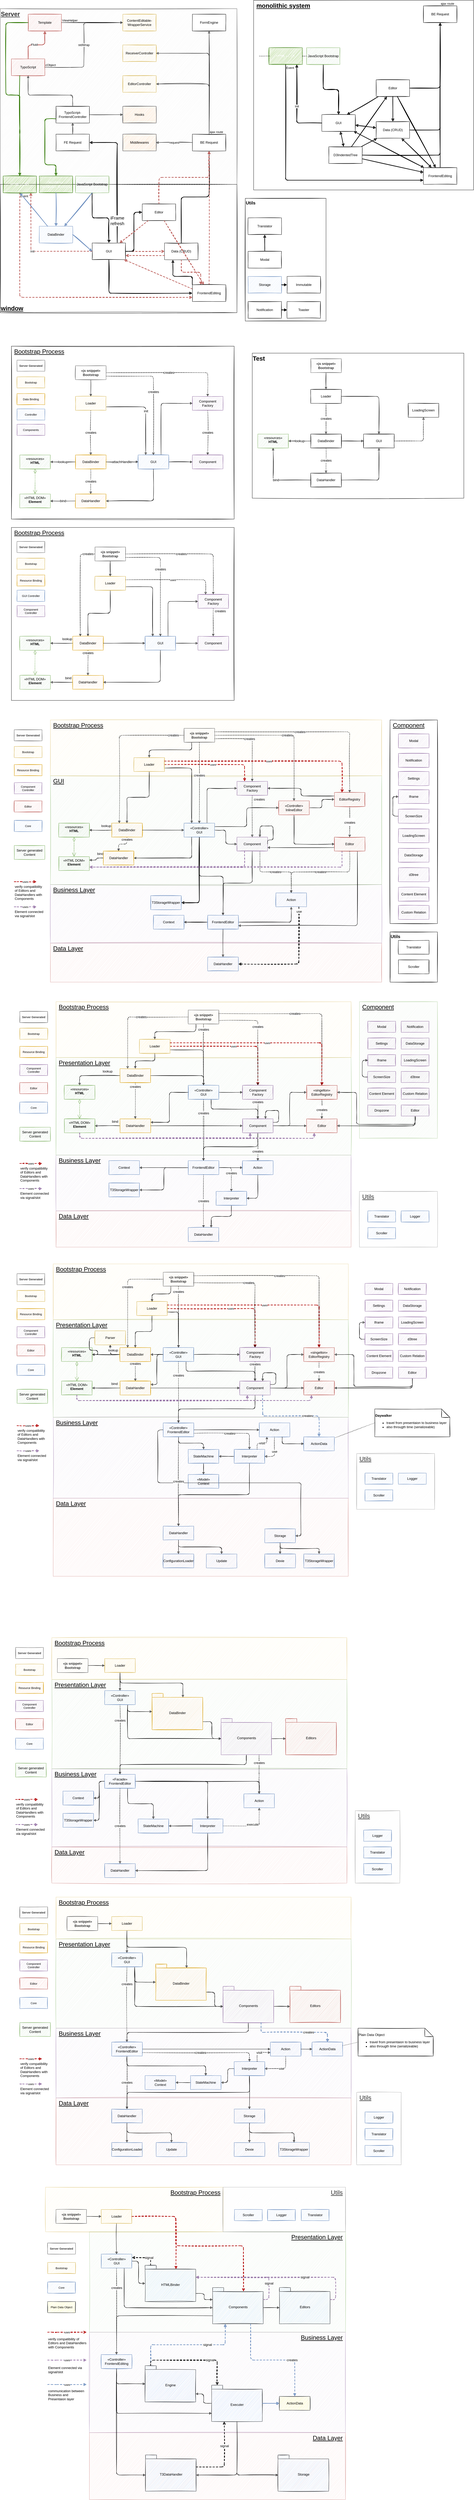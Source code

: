 <mxfile version="14.4.3" type="device" pages="4"><diagram id="bPCP3FFZazD3prqtQG30" name="Big Picture"><mxGraphModel dx="2763" dy="1923" grid="1" gridSize="10" guides="1" tooltips="1" connect="1" arrows="1" fold="1" page="1" pageScale="1" pageWidth="827" pageHeight="1169" math="0" shadow="0"><root><mxCell id="0"/><mxCell id="1" parent="0"/><mxCell id="HuE8vAAJSrGOOePu5HXp-212" value="Data Layer" style="whiteSpace=wrap;html=1;fontSize=22;align=left;verticalAlign=top;fontStyle=4;spacingLeft=8;opacity=50;fillColor=#f8cecc;strokeColor=#b85450;sketch=1;" parent="1" vertex="1"><mxGeometry x="180" y="3380" width="1190" height="140" as="geometry"/></mxCell><mxCell id="HuE8vAAJSrGOOePu5HXp-211" value="Business Layer" style="whiteSpace=wrap;html=1;fontSize=22;align=left;verticalAlign=top;fontStyle=4;spacingLeft=8;strokeColor=#9673a6;fillColor=#e1d5e7;opacity=50;sketch=1;" parent="1" vertex="1"><mxGeometry x="180" y="3170" width="1190" height="210" as="geometry"/></mxCell><mxCell id="HuE8vAAJSrGOOePu5HXp-210" value="GUI" style="whiteSpace=wrap;html=1;fontSize=22;align=left;verticalAlign=top;fontStyle=4;spacingLeft=8;fillColor=#d5e8d4;strokeColor=#82b366;opacity=50;sketch=1;" parent="1" vertex="1"><mxGeometry x="180" y="2780" width="1190" height="390" as="geometry"/></mxCell><mxCell id="HuE8vAAJSrGOOePu5HXp-152" value="Bootstrap Process" style="whiteSpace=wrap;html=1;fontSize=22;align=left;verticalAlign=top;fontStyle=4;spacingLeft=8;fillColor=#fff2cc;strokeColor=#d6b656;opacity=50;sketch=1;" parent="1" vertex="1"><mxGeometry x="180" y="2580" width="1190" height="200" as="geometry"/></mxCell><mxCell id="HuE8vAAJSrGOOePu5HXp-3" value="Server" style="whiteSpace=wrap;html=1;fontSize=22;align=left;fillColor=#f5f5f5;strokeColor=#666666;fontColor=#333333;fontStyle=5;direction=west;verticalAlign=top;sketch=1;" parent="1" vertex="1"><mxGeometry y="30" width="850" height="630" as="geometry"/></mxCell><mxCell id="HuE8vAAJSrGOOePu5HXp-2" value="window" style="whiteSpace=wrap;html=1;fontSize=22;align=left;fontStyle=5;verticalAlign=bottom;sketch=1;" parent="1" vertex="1"><mxGeometry y="660" width="850" height="460" as="geometry"/></mxCell><mxCell id="y6ZnMiezFItJASxodTLa-13" value="" style="endArrow=none;dashed=1;html=1;sketch=1;" parent="1" source="EXHRUGFHYVDPHpIPA7wK-17" target="y6ZnMiezFItJASxodTLa-12" edge="1"><mxGeometry width="50" height="50" relative="1" as="geometry"><mxPoint x="15" y="660" as="sourcePoint"/><mxPoint x="835" y="660" as="targetPoint"/></mxGeometry></mxCell><mxCell id="Sow43cPGVPKx9EAMhEyv-1" value="Template" style="whiteSpace=wrap;html=1;fillColor=#f8cecc;strokeColor=#b85450;sketch=1;" parent="1" vertex="1"><mxGeometry x="100" y="50" width="120" height="60" as="geometry"/></mxCell><mxCell id="Sow43cPGVPKx9EAMhEyv-3" value="" style="edgeStyle=orthogonalEdgeStyle;orthogonalLoop=1;jettySize=auto;html=1;entryX=0.5;entryY=1;entryDx=0;entryDy=0;fillColor=#f8cecc;strokeColor=#b85450;strokeWidth=2;sketch=1;" parent="1" source="Sow43cPGVPKx9EAMhEyv-2" target="Sow43cPGVPKx9EAMhEyv-1" edge="1"><mxGeometry relative="1" as="geometry"/></mxCell><mxCell id="QDJvO-LWcCuBEESgndHi-14" value="Fluid" style="edgeLabel;html=1;align=center;verticalAlign=middle;resizable=0;points=[];sketch=1;" parent="Sow43cPGVPKx9EAMhEyv-3" vertex="1" connectable="0"><mxGeometry x="-0.1" y="1" relative="1" as="geometry"><mxPoint as="offset"/></mxGeometry></mxCell><mxCell id="Sow43cPGVPKx9EAMhEyv-2" value="TypoScript" style="whiteSpace=wrap;html=1;fillColor=#f8cecc;strokeColor=#b85450;sketch=1;" parent="1" vertex="1"><mxGeometry x="40" y="210" width="120" height="60" as="geometry"/></mxCell><mxCell id="QDJvO-LWcCuBEESgndHi-3" value="" style="edgeStyle=orthogonalEdgeStyle;orthogonalLoop=1;jettySize=auto;html=1;sketch=1;" parent="1" edge="1"><mxGeometry relative="1" as="geometry"><mxPoint x="550" y="140" as="sourcePoint"/></mxGeometry></mxCell><mxCell id="QDJvO-LWcCuBEESgndHi-4" value="ContentEditable-&lt;br&gt;WrapperService" style="whiteSpace=wrap;html=1;fillColor=#fff2cc;strokeColor=#d6b656;sketch=1;" parent="1" vertex="1"><mxGeometry x="440" y="50" width="120" height="60" as="geometry"/></mxCell><mxCell id="QDJvO-LWcCuBEESgndHi-6" value="" style="endArrow=classic;html=1;entryX=0;entryY=0.5;entryDx=0;entryDy=0;exitX=1;exitY=0.5;exitDx=0;exitDy=0;edgeStyle=orthogonalEdgeStyle;sketch=1;" parent="1" source="Sow43cPGVPKx9EAMhEyv-1" target="QDJvO-LWcCuBEESgndHi-4" edge="1"><mxGeometry relative="1" as="geometry"><mxPoint x="280" y="270" as="sourcePoint"/><mxPoint x="440" y="270" as="targetPoint"/></mxGeometry></mxCell><mxCell id="QDJvO-LWcCuBEESgndHi-8" value="ViewHelper" style="edgeLabel;resizable=0;html=1;align=left;verticalAlign=bottom;sketch=1;" parent="QDJvO-LWcCuBEESgndHi-6" connectable="0" vertex="1"><mxGeometry x="-1" relative="1" as="geometry"/></mxCell><mxCell id="QDJvO-LWcCuBEESgndHi-10" value="" style="endArrow=classic;html=1;edgeStyle=orthogonalEdgeStyle;exitX=1;exitY=0.5;exitDx=0;exitDy=0;entryX=0;entryY=0.5;entryDx=0;entryDy=0;sketch=1;" parent="1" source="Sow43cPGVPKx9EAMhEyv-2" target="QDJvO-LWcCuBEESgndHi-4" edge="1"><mxGeometry relative="1" as="geometry"><mxPoint x="220" y="230" as="sourcePoint"/><mxPoint x="410" y="230" as="targetPoint"/></mxGeometry></mxCell><mxCell id="QDJvO-LWcCuBEESgndHi-11" value="stdWrap" style="edgeLabel;resizable=0;html=1;align=center;verticalAlign=middle;sketch=1;" parent="QDJvO-LWcCuBEESgndHi-10" connectable="0" vertex="1"><mxGeometry relative="1" as="geometry"/></mxCell><mxCell id="QDJvO-LWcCuBEESgndHi-12" value="cObject" style="edgeLabel;resizable=0;html=1;align=left;verticalAlign=bottom;sketch=1;" parent="QDJvO-LWcCuBEESgndHi-10" connectable="0" vertex="1"><mxGeometry x="-1" relative="1" as="geometry"/></mxCell><mxCell id="KyBLnCy7C0mlY7pD6t43-3" style="edgeStyle=orthogonalEdgeStyle;orthogonalLoop=1;jettySize=auto;html=1;sketch=1;" parent="1" source="KyBLnCy7C0mlY7pD6t43-1" target="KyBLnCy7C0mlY7pD6t43-26" edge="1"><mxGeometry relative="1" as="geometry"/></mxCell><mxCell id="KyBLnCy7C0mlY7pD6t43-1" value="FE Request" style="whiteSpace=wrap;html=1;sketch=1;" parent="1" vertex="1"><mxGeometry x="200" y="480" width="120" height="60" as="geometry"/></mxCell><mxCell id="KyBLnCy7C0mlY7pD6t43-2" value="BE Request" style="whiteSpace=wrap;html=1;sketch=1;" parent="1" vertex="1"><mxGeometry x="690" y="480" width="120" height="60" as="geometry"/></mxCell><mxCell id="KyBLnCy7C0mlY7pD6t43-4" value="" style="endArrow=none;dashed=1;html=1;sketch=1;" parent="1" source="y6ZnMiezFItJASxodTLa-12" edge="1"><mxGeometry width="50" height="50" relative="1" as="geometry"><mxPoint x="15" y="660" as="sourcePoint"/><mxPoint x="835" y="660" as="targetPoint"/></mxGeometry></mxCell><mxCell id="KyBLnCy7C0mlY7pD6t43-6" value="FormEngine" style="whiteSpace=wrap;html=1;sketch=1;" parent="1" vertex="1"><mxGeometry x="690" y="50" width="120" height="60" as="geometry"/></mxCell><mxCell id="KyBLnCy7C0mlY7pD6t43-7" value="ReceiverController" style="whiteSpace=wrap;html=1;fillColor=#fff2cc;strokeColor=#d6b656;sketch=1;" parent="1" vertex="1"><mxGeometry x="440" y="160" width="120" height="60" as="geometry"/></mxCell><mxCell id="KyBLnCy7C0mlY7pD6t43-11" value="" style="endArrow=classic;html=1;exitX=0.5;exitY=0;exitDx=0;exitDy=0;edgeStyle=orthogonalEdgeStyle;entryX=0.5;entryY=1;entryDx=0;entryDy=0;sketch=1;" parent="1" source="KyBLnCy7C0mlY7pD6t43-2" target="KyBLnCy7C0mlY7pD6t43-6" edge="1"><mxGeometry relative="1" as="geometry"><mxPoint x="170" y="240" as="sourcePoint"/><mxPoint x="550" y="200" as="targetPoint"/></mxGeometry></mxCell><mxCell id="KyBLnCy7C0mlY7pD6t43-12" value="ajax route" style="edgeLabel;resizable=0;html=1;align=left;verticalAlign=bottom;sketch=1;" parent="KyBLnCy7C0mlY7pD6t43-11" connectable="0" vertex="1"><mxGeometry x="-1" relative="1" as="geometry"/></mxCell><mxCell id="KyBLnCy7C0mlY7pD6t43-22" style="edgeStyle=orthogonalEdgeStyle;orthogonalLoop=1;jettySize=auto;html=1;exitX=0.5;exitY=0;exitDx=0;exitDy=0;entryX=0.5;entryY=1;entryDx=0;entryDy=0;strokeWidth=2;sketch=1;" parent="1" source="KyBLnCy7C0mlY7pD6t43-15" target="KyBLnCy7C0mlY7pD6t43-2" edge="1"><mxGeometry relative="1" as="geometry"/></mxCell><mxCell id="y6ZnMiezFItJASxodTLa-19" style="edgeStyle=orthogonalEdgeStyle;orthogonalLoop=1;jettySize=auto;html=1;exitX=0.5;exitY=1;exitDx=0;exitDy=0;entryX=0.25;entryY=0;entryDx=0;entryDy=0;strokeWidth=2;fillColor=#f8cecc;strokeColor=#b85450;dashed=1;sketch=1;" parent="1" source="KyBLnCy7C0mlY7pD6t43-15" target="KyBLnCy7C0mlY7pD6t43-20" edge="1"><mxGeometry relative="1" as="geometry"/></mxCell><mxCell id="KyBLnCy7C0mlY7pD6t43-15" value="Data (CRUD)" style="whiteSpace=wrap;html=1;sketch=1;" parent="1" vertex="1"><mxGeometry x="590" y="870" width="120" height="60" as="geometry"/></mxCell><mxCell id="KyBLnCy7C0mlY7pD6t43-16" value="" style="endArrow=classic;html=1;exitX=0.5;exitY=0;exitDx=0;exitDy=0;edgeStyle=orthogonalEdgeStyle;entryX=1;entryY=0.5;entryDx=0;entryDy=0;sketch=1;" parent="1" source="KyBLnCy7C0mlY7pD6t43-2" target="KyBLnCy7C0mlY7pD6t43-7" edge="1"><mxGeometry relative="1" as="geometry"><mxPoint x="790" y="410" as="sourcePoint"/><mxPoint x="790" y="230" as="targetPoint"/></mxGeometry></mxCell><mxCell id="KyBLnCy7C0mlY7pD6t43-17" value="ajax route" style="edgeLabel;resizable=0;html=1;align=left;verticalAlign=bottom;sketch=1;" parent="KyBLnCy7C0mlY7pD6t43-16" connectable="0" vertex="1"><mxGeometry x="-1" relative="1" as="geometry"><mxPoint as="offset"/></mxGeometry></mxCell><mxCell id="y6ZnMiezFItJASxodTLa-18" style="edgeStyle=orthogonalEdgeStyle;orthogonalLoop=1;jettySize=auto;html=1;exitX=1;exitY=0.5;exitDx=0;exitDy=0;strokeWidth=2;fillColor=#f8cecc;strokeColor=#b85450;dashed=1;sketch=1;" parent="1" source="KyBLnCy7C0mlY7pD6t43-19" target="KyBLnCy7C0mlY7pD6t43-15" edge="1"><mxGeometry relative="1" as="geometry"/></mxCell><mxCell id="y6ZnMiezFItJASxodTLa-24" value="" style="edgeStyle=orthogonalEdgeStyle;orthogonalLoop=1;jettySize=auto;html=1;strokeWidth=2;entryX=0;entryY=0.5;entryDx=0;entryDy=0;sketch=1;" parent="1" source="KyBLnCy7C0mlY7pD6t43-19" target="y6ZnMiezFItJASxodTLa-23" edge="1"><mxGeometry relative="1" as="geometry"/></mxCell><mxCell id="y6ZnMiezFItJASxodTLa-29" style="edgeStyle=orthogonalEdgeStyle;orthogonalLoop=1;jettySize=auto;html=1;exitX=0.5;exitY=1;exitDx=0;exitDy=0;entryX=0;entryY=0.5;entryDx=0;entryDy=0;strokeWidth=2;sketch=1;" parent="1" source="KyBLnCy7C0mlY7pD6t43-19" target="KyBLnCy7C0mlY7pD6t43-20" edge="1"><mxGeometry relative="1" as="geometry"/></mxCell><mxCell id="EXHRUGFHYVDPHpIPA7wK-23" value="iFrame&lt;br&gt;refresh" style="edgeStyle=orthogonalEdgeStyle;orthogonalLoop=1;jettySize=auto;html=1;exitX=0.75;exitY=0;exitDx=0;exitDy=0;entryX=1;entryY=0.5;entryDx=0;entryDy=0;strokeWidth=2;fontSize=16;sketch=1;" parent="1" source="KyBLnCy7C0mlY7pD6t43-19" target="KyBLnCy7C0mlY7pD6t43-1" edge="1"><mxGeometry x="-0.652" relative="1" as="geometry"><Array as="points"><mxPoint x="420" y="510"/></Array><mxPoint as="offset"/></mxGeometry></mxCell><mxCell id="KyBLnCy7C0mlY7pD6t43-19" value="GUI" style="whiteSpace=wrap;html=1;sketch=1;" parent="1" vertex="1"><mxGeometry x="330" y="870" width="120" height="60" as="geometry"/></mxCell><mxCell id="KyBLnCy7C0mlY7pD6t43-21" style="edgeStyle=orthogonalEdgeStyle;orthogonalLoop=1;jettySize=auto;html=1;entryX=0.5;entryY=1;entryDx=0;entryDy=0;fillColor=#f8cecc;strokeColor=#b85450;strokeWidth=2;dashed=1;sketch=1;" parent="1" source="KyBLnCy7C0mlY7pD6t43-20" target="KyBLnCy7C0mlY7pD6t43-2" edge="1"><mxGeometry relative="1" as="geometry"/></mxCell><mxCell id="y6ZnMiezFItJASxodTLa-30" style="orthogonalLoop=1;jettySize=auto;html=1;exitX=0;exitY=0.25;exitDx=0;exitDy=0;entryX=0.951;entryY=0.989;entryDx=0;entryDy=0;entryPerimeter=0;strokeWidth=2;fillColor=#f8cecc;strokeColor=#b85450;dashed=1;sketch=1;" parent="1" source="KyBLnCy7C0mlY7pD6t43-20" target="KyBLnCy7C0mlY7pD6t43-19" edge="1"><mxGeometry relative="1" as="geometry"/></mxCell><mxCell id="y6ZnMiezFItJASxodTLa-31" style="orthogonalLoop=1;jettySize=auto;html=1;exitX=0;exitY=0;exitDx=0;exitDy=0;entryX=0.25;entryY=1;entryDx=0;entryDy=0;strokeWidth=2;edgeStyle=orthogonalEdgeStyle;sketch=1;" parent="1" source="KyBLnCy7C0mlY7pD6t43-20" target="KyBLnCy7C0mlY7pD6t43-15" edge="1"><mxGeometry relative="1" as="geometry"><Array as="points"><mxPoint x="690" y="990"/><mxPoint x="620" y="990"/></Array></mxGeometry></mxCell><mxCell id="KyBLnCy7C0mlY7pD6t43-20" value="FrontendEditing" style="whiteSpace=wrap;html=1;sketch=1;" parent="1" vertex="1"><mxGeometry x="690" y="1020" width="120" height="60" as="geometry"/></mxCell><mxCell id="KyBLnCy7C0mlY7pD6t43-23" value="Middlewares" style="whiteSpace=wrap;html=1;fillColor=#ffcc99;strokeColor=#36393d;sketch=1;" parent="1" vertex="1"><mxGeometry x="440" y="480" width="120" height="60" as="geometry"/></mxCell><mxCell id="KyBLnCy7C0mlY7pD6t43-24" value="" style="endArrow=classic;html=1;entryX=1;entryY=0.5;entryDx=0;entryDy=0;exitX=0;exitY=0.5;exitDx=0;exitDy=0;sketch=1;" parent="1" source="KyBLnCy7C0mlY7pD6t43-2" target="KyBLnCy7C0mlY7pD6t43-23" edge="1"><mxGeometry relative="1" as="geometry"><mxPoint x="480" y="420" as="sourcePoint"/><mxPoint x="580" y="420" as="targetPoint"/></mxGeometry></mxCell><mxCell id="KyBLnCy7C0mlY7pD6t43-25" value="request" style="edgeLabel;resizable=0;html=1;align=center;verticalAlign=middle;sketch=1;" parent="KyBLnCy7C0mlY7pD6t43-24" connectable="0" vertex="1"><mxGeometry relative="1" as="geometry"/></mxCell><mxCell id="KyBLnCy7C0mlY7pD6t43-27" style="edgeStyle=orthogonalEdgeStyle;orthogonalLoop=1;jettySize=auto;html=1;exitX=0.5;exitY=0;exitDx=0;exitDy=0;entryX=0.5;entryY=1;entryDx=0;entryDy=0;sketch=1;" parent="1" source="KyBLnCy7C0mlY7pD6t43-26" target="Sow43cPGVPKx9EAMhEyv-2" edge="1"><mxGeometry relative="1" as="geometry"><Array as="points"><mxPoint x="260" y="340"/><mxPoint x="100" y="340"/></Array></mxGeometry></mxCell><mxCell id="KyBLnCy7C0mlY7pD6t43-29" style="edgeStyle=orthogonalEdgeStyle;orthogonalLoop=1;jettySize=auto;html=1;exitX=1;exitY=0.5;exitDx=0;exitDy=0;sketch=1;" parent="1" source="KyBLnCy7C0mlY7pD6t43-26" target="KyBLnCy7C0mlY7pD6t43-28" edge="1"><mxGeometry relative="1" as="geometry"/></mxCell><mxCell id="KyBLnCy7C0mlY7pD6t43-26" value="TypoScript-&lt;br&gt;FrontendController" style="whiteSpace=wrap;html=1;sketch=1;" parent="1" vertex="1"><mxGeometry x="200" y="380" width="120" height="60" as="geometry"/></mxCell><mxCell id="KyBLnCy7C0mlY7pD6t43-28" value="Hooks" style="whiteSpace=wrap;html=1;fillColor=#ffcc99;strokeColor=#36393d;sketch=1;" parent="1" vertex="1"><mxGeometry x="440" y="380" width="120" height="60" as="geometry"/></mxCell><mxCell id="y6ZnMiezFItJASxodTLa-1" value="EditorController" style="whiteSpace=wrap;html=1;fillColor=#fff2cc;strokeColor=#d6b656;sketch=1;" parent="1" vertex="1"><mxGeometry x="440" y="270" width="120" height="60" as="geometry"/></mxCell><mxCell id="y6ZnMiezFItJASxodTLa-2" value="" style="endArrow=classic;html=1;exitX=0.5;exitY=0;exitDx=0;exitDy=0;edgeStyle=orthogonalEdgeStyle;entryX=1;entryY=0.5;entryDx=0;entryDy=0;sketch=1;" parent="1" source="KyBLnCy7C0mlY7pD6t43-2" target="y6ZnMiezFItJASxodTLa-1" edge="1"><mxGeometry relative="1" as="geometry"><mxPoint x="760" y="490" as="sourcePoint"/><mxPoint x="570" y="200" as="targetPoint"/></mxGeometry></mxCell><mxCell id="y6ZnMiezFItJASxodTLa-3" value="ajax route" style="edgeLabel;resizable=0;html=1;align=left;verticalAlign=bottom;sketch=1;" parent="y6ZnMiezFItJASxodTLa-2" connectable="0" vertex="1"><mxGeometry x="-1" relative="1" as="geometry"><mxPoint as="offset"/></mxGeometry></mxCell><mxCell id="y6ZnMiezFItJASxodTLa-9" value="" style="endArrow=classic;html=1;strokeWidth=2;exitX=0.5;exitY=1;exitDx=0;exitDy=0;entryX=0;entryY=0.75;entryDx=0;entryDy=0;edgeStyle=orthogonalEdgeStyle;fillColor=#f8cecc;strokeColor=#b85450;dashed=1;sketch=1;" parent="1" source="KyBLnCy7C0mlY7pD6t43-14" target="KyBLnCy7C0mlY7pD6t43-20" edge="1"><mxGeometry relative="1" as="geometry"><mxPoint x="200" y="670" as="sourcePoint"/><mxPoint x="360" y="670" as="targetPoint"/></mxGeometry></mxCell><mxCell id="y6ZnMiezFItJASxodTLa-11" value="Event" style="edgeLabel;resizable=0;html=1;align=left;verticalAlign=bottom;sketch=1;" parent="y6ZnMiezFItJASxodTLa-9" connectable="0" vertex="1"><mxGeometry x="-1" relative="1" as="geometry"><mxPoint y="20" as="offset"/></mxGeometry></mxCell><mxCell id="y6ZnMiezFItJASxodTLa-17" style="edgeStyle=orthogonalEdgeStyle;orthogonalLoop=1;jettySize=auto;html=1;exitX=0.5;exitY=1;exitDx=0;exitDy=0;strokeWidth=2;sketch=1;" parent="1" source="y6ZnMiezFItJASxodTLa-12" target="KyBLnCy7C0mlY7pD6t43-19" edge="1"><mxGeometry relative="1" as="geometry"/></mxCell><mxCell id="y6ZnMiezFItJASxodTLa-12" value="JavaScript Bootstrap" style="whiteSpace=wrap;html=1;fillColor=#d5e8d4;strokeColor=#82b366;sketch=1;" parent="1" vertex="1"><mxGeometry x="270" y="630" width="120" height="60" as="geometry"/></mxCell><mxCell id="y6ZnMiezFItJASxodTLa-15" style="edgeStyle=orthogonalEdgeStyle;orthogonalLoop=1;jettySize=auto;html=1;exitX=0;exitY=0.5;exitDx=0;exitDy=0;strokeWidth=2;fillColor=#60a917;strokeColor=#2D7600;entryX=0.5;entryY=0;entryDx=0;entryDy=0;sketch=1;" parent="1" source="Sow43cPGVPKx9EAMhEyv-1" target="KyBLnCy7C0mlY7pD6t43-14" edge="1"><mxGeometry relative="1" as="geometry"><mxPoint x="450" y="435" as="sourcePoint"/><mxPoint x="430" y="640" as="targetPoint"/><Array as="points"><mxPoint x="20" y="80"/><mxPoint x="20" y="340"/><mxPoint x="70" y="340"/></Array></mxGeometry></mxCell><mxCell id="y6ZnMiezFItJASxodTLa-16" style="edgeStyle=orthogonalEdgeStyle;orthogonalLoop=1;jettySize=auto;html=1;exitX=0.25;exitY=1;exitDx=0;exitDy=0;strokeWidth=2;fillColor=#60a917;strokeColor=#2D7600;entryX=0.5;entryY=0;entryDx=0;entryDy=0;sketch=1;" parent="1" source="Sow43cPGVPKx9EAMhEyv-2" target="KyBLnCy7C0mlY7pD6t43-14" edge="1"><mxGeometry relative="1" as="geometry"><mxPoint x="460" y="445" as="sourcePoint"/><mxPoint x="440" y="650" as="targetPoint"/><Array as="points"><mxPoint x="70" y="470"/><mxPoint x="70" y="470"/></Array></mxGeometry></mxCell><mxCell id="y6ZnMiezFItJASxodTLa-21" value="" style="endArrow=classic;html=1;strokeWidth=2;entryX=0.833;entryY=1;entryDx=0;entryDy=0;entryPerimeter=0;edgeStyle=orthogonalEdgeStyle;fillColor=#f8cecc;strokeColor=#b85450;dashed=1;sketch=1;" parent="1" source="KyBLnCy7C0mlY7pD6t43-19" target="KyBLnCy7C0mlY7pD6t43-14" edge="1"><mxGeometry relative="1" as="geometry"><mxPoint x="400" y="750" as="sourcePoint"/><mxPoint x="500" y="750" as="targetPoint"/></mxGeometry></mxCell><mxCell id="y6ZnMiezFItJASxodTLa-22" value="Init" style="edgeLabel;resizable=0;html=1;align=center;verticalAlign=middle;sketch=1;" parent="y6ZnMiezFItJASxodTLa-21" connectable="0" vertex="1"><mxGeometry relative="1" as="geometry"/></mxCell><mxCell id="y6ZnMiezFItJASxodTLa-25" style="edgeStyle=orthogonalEdgeStyle;orthogonalLoop=1;jettySize=auto;html=1;exitX=0.5;exitY=0;exitDx=0;exitDy=0;entryX=0.5;entryY=1;entryDx=0;entryDy=0;strokeWidth=2;fillColor=#f8cecc;strokeColor=#b85450;dashed=1;sketch=1;" parent="1" source="y6ZnMiezFItJASxodTLa-23" target="KyBLnCy7C0mlY7pD6t43-2" edge="1"><mxGeometry relative="1" as="geometry"/></mxCell><mxCell id="y6ZnMiezFItJASxodTLa-23" value="Editor" style="whiteSpace=wrap;html=1;sketch=1;" parent="1" vertex="1"><mxGeometry x="510" y="730" width="120" height="60" as="geometry"/></mxCell><mxCell id="y6ZnMiezFItJASxodTLa-26" value="" style="endArrow=classic;html=1;strokeWidth=2;fillColor=#f8cecc;strokeColor=#b85450;dashed=1;sketch=1;" parent="1" source="y6ZnMiezFItJASxodTLa-23" target="KyBLnCy7C0mlY7pD6t43-20" edge="1"><mxGeometry width="50" height="50" relative="1" as="geometry"><mxPoint x="490" y="1010" as="sourcePoint"/><mxPoint x="540" y="960" as="targetPoint"/></mxGeometry></mxCell><mxCell id="y6ZnMiezFItJASxodTLa-27" value="" style="endArrow=classic;html=1;strokeWidth=2;fillColor=#f8cecc;strokeColor=#b85450;dashed=1;sketch=1;" parent="1" source="y6ZnMiezFItJASxodTLa-23" target="KyBLnCy7C0mlY7pD6t43-19" edge="1"><mxGeometry width="50" height="50" relative="1" as="geometry"><mxPoint x="598.621" y="800" as="sourcePoint"/><mxPoint x="741.379" y="1030" as="targetPoint"/></mxGeometry></mxCell><mxCell id="y6ZnMiezFItJASxodTLa-28" value="" style="endArrow=classic;html=1;strokeWidth=2;exitX=0;exitY=0.75;exitDx=0;exitDy=0;entryX=1;entryY=0.75;entryDx=0;entryDy=0;fillColor=#f8cecc;strokeColor=#b85450;dashed=1;sketch=1;" parent="1" source="KyBLnCy7C0mlY7pD6t43-15" target="KyBLnCy7C0mlY7pD6t43-19" edge="1"><mxGeometry width="50" height="50" relative="1" as="geometry"><mxPoint x="608.621" y="810" as="sourcePoint"/><mxPoint x="751.379" y="1040" as="targetPoint"/></mxGeometry></mxCell><mxCell id="EXHRUGFHYVDPHpIPA7wK-1" value="DataBinder" style="whiteSpace=wrap;html=1;fillColor=#dae8fc;strokeColor=#6c8ebf;sketch=1;" parent="1" vertex="1"><mxGeometry x="140" y="810" width="120" height="60" as="geometry"/></mxCell><mxCell id="EXHRUGFHYVDPHpIPA7wK-2" value="" style="endArrow=classic;html=1;strokeWidth=2;exitX=0.25;exitY=0;exitDx=0;exitDy=0;entryX=0.5;entryY=1;entryDx=0;entryDy=0;fillColor=#dae8fc;strokeColor=#6c8ebf;sketch=1;" parent="1" source="EXHRUGFHYVDPHpIPA7wK-1" target="KyBLnCy7C0mlY7pD6t43-14" edge="1"><mxGeometry width="50" height="50" relative="1" as="geometry"><mxPoint x="120" y="800" as="sourcePoint"/><mxPoint x="170" y="750" as="targetPoint"/></mxGeometry></mxCell><mxCell id="EXHRUGFHYVDPHpIPA7wK-3" value="" style="endArrow=classic;html=1;strokeWidth=2;entryX=0;entryY=0.5;entryDx=0;entryDy=0;exitX=1;exitY=0.5;exitDx=0;exitDy=0;fillColor=#dae8fc;strokeColor=#6c8ebf;sketch=1;" parent="1" source="EXHRUGFHYVDPHpIPA7wK-1" target="KyBLnCy7C0mlY7pD6t43-19" edge="1"><mxGeometry width="50" height="50" relative="1" as="geometry"><mxPoint x="50" y="820" as="sourcePoint"/><mxPoint x="100" y="770" as="targetPoint"/></mxGeometry></mxCell><mxCell id="EXHRUGFHYVDPHpIPA7wK-4" value="" style="endArrow=classic;html=1;strokeWidth=2;exitX=0.5;exitY=1;exitDx=0;exitDy=0;fillColor=#dae8fc;strokeColor=#6c8ebf;entryX=0.75;entryY=0;entryDx=0;entryDy=0;sketch=1;" parent="1" source="y6ZnMiezFItJASxodTLa-12" target="EXHRUGFHYVDPHpIPA7wK-1" edge="1"><mxGeometry width="50" height="50" relative="1" as="geometry"><mxPoint x="50" y="800" as="sourcePoint"/><mxPoint x="100" y="750" as="targetPoint"/></mxGeometry></mxCell><mxCell id="EXHRUGFHYVDPHpIPA7wK-16" value="" style="group;sketch=1;" parent="1" vertex="1" connectable="0"><mxGeometry x="880" y="710" width="290" height="440" as="geometry"/></mxCell><mxCell id="EXHRUGFHYVDPHpIPA7wK-9" value="Utils" style="whiteSpace=wrap;html=1;labelPosition=center;verticalLabelPosition=middle;align=left;verticalAlign=top;fontSize=16;fontStyle=1;sketch=1;" parent="EXHRUGFHYVDPHpIPA7wK-16" vertex="1"><mxGeometry width="290" height="440" as="geometry"/></mxCell><mxCell id="EXHRUGFHYVDPHpIPA7wK-6" value="Translator" style="whiteSpace=wrap;html=1;sketch=1;" parent="EXHRUGFHYVDPHpIPA7wK-16" vertex="1"><mxGeometry x="10" y="70" width="120" height="60" as="geometry"/></mxCell><mxCell id="EXHRUGFHYVDPHpIPA7wK-7" value="Notification" style="whiteSpace=wrap;html=1;sketch=1;" parent="EXHRUGFHYVDPHpIPA7wK-16" vertex="1"><mxGeometry x="10" y="370" width="120" height="60" as="geometry"/></mxCell><mxCell id="EXHRUGFHYVDPHpIPA7wK-13" style="edgeStyle=orthogonalEdgeStyle;orthogonalLoop=1;jettySize=auto;html=1;exitX=0.5;exitY=0;exitDx=0;exitDy=0;strokeWidth=2;sketch=1;" parent="EXHRUGFHYVDPHpIPA7wK-16" source="EXHRUGFHYVDPHpIPA7wK-8" target="EXHRUGFHYVDPHpIPA7wK-6" edge="1"><mxGeometry relative="1" as="geometry"/></mxCell><mxCell id="EXHRUGFHYVDPHpIPA7wK-8" value="Modal" style="whiteSpace=wrap;html=1;sketch=1;" parent="EXHRUGFHYVDPHpIPA7wK-16" vertex="1"><mxGeometry x="10" y="190" width="120" height="60" as="geometry"/></mxCell><mxCell id="EXHRUGFHYVDPHpIPA7wK-10" value="Toaster" style="whiteSpace=wrap;html=1;sketch=1;" parent="EXHRUGFHYVDPHpIPA7wK-16" vertex="1"><mxGeometry x="150" y="370" width="120" height="60" as="geometry"/></mxCell><mxCell id="EXHRUGFHYVDPHpIPA7wK-12" style="edgeStyle=orthogonalEdgeStyle;orthogonalLoop=1;jettySize=auto;html=1;exitX=1;exitY=0.5;exitDx=0;exitDy=0;strokeWidth=2;sketch=1;" parent="EXHRUGFHYVDPHpIPA7wK-16" source="EXHRUGFHYVDPHpIPA7wK-7" target="EXHRUGFHYVDPHpIPA7wK-10" edge="1"><mxGeometry relative="1" as="geometry"/></mxCell><mxCell id="EXHRUGFHYVDPHpIPA7wK-11" value="Storage" style="whiteSpace=wrap;html=1;fillColor=#dae8fc;strokeColor=#6c8ebf;sketch=1;" parent="EXHRUGFHYVDPHpIPA7wK-16" vertex="1"><mxGeometry x="10" y="280" width="120" height="60" as="geometry"/></mxCell><mxCell id="EXHRUGFHYVDPHpIPA7wK-14" value="Immutable" style="whiteSpace=wrap;html=1;sketch=1;" parent="EXHRUGFHYVDPHpIPA7wK-16" vertex="1"><mxGeometry x="150" y="280" width="120" height="60" as="geometry"/></mxCell><mxCell id="EXHRUGFHYVDPHpIPA7wK-15" style="edgeStyle=orthogonalEdgeStyle;orthogonalLoop=1;jettySize=auto;html=1;exitX=1;exitY=0.5;exitDx=0;exitDy=0;strokeWidth=2;sketch=1;" parent="EXHRUGFHYVDPHpIPA7wK-16" source="EXHRUGFHYVDPHpIPA7wK-11" target="EXHRUGFHYVDPHpIPA7wK-14" edge="1"><mxGeometry relative="1" as="geometry"/></mxCell><mxCell id="EXHRUGFHYVDPHpIPA7wK-17" value="JavaScript&amp;nbsp; DataBinder Bootstrap" style="whiteSpace=wrap;html=1;fillColor=#60a917;strokeColor=#2D7600;fontColor=#ffffff;sketch=1;" parent="1" vertex="1"><mxGeometry x="140" y="630" width="120" height="60" as="geometry"/></mxCell><mxCell id="EXHRUGFHYVDPHpIPA7wK-18" value="" style="endArrow=none;dashed=1;html=1;sketch=1;" parent="1" source="KyBLnCy7C0mlY7pD6t43-14" target="EXHRUGFHYVDPHpIPA7wK-17" edge="1"><mxGeometry width="50" height="50" relative="1" as="geometry"><mxPoint x="15" y="660" as="sourcePoint"/><mxPoint x="360" y="660" as="targetPoint"/></mxGeometry></mxCell><mxCell id="EXHRUGFHYVDPHpIPA7wK-19" value="" style="endArrow=classic;html=1;strokeWidth=2;exitX=0.5;exitY=1;exitDx=0;exitDy=0;fillColor=#dae8fc;strokeColor=#6c8ebf;entryX=0.5;entryY=0;entryDx=0;entryDy=0;sketch=1;" parent="1" source="EXHRUGFHYVDPHpIPA7wK-17" target="EXHRUGFHYVDPHpIPA7wK-1" edge="1"><mxGeometry width="50" height="50" relative="1" as="geometry"><mxPoint x="430" y="700" as="sourcePoint"/><mxPoint x="215.714" y="880" as="targetPoint"/></mxGeometry></mxCell><mxCell id="EXHRUGFHYVDPHpIPA7wK-21" style="edgeStyle=orthogonalEdgeStyle;orthogonalLoop=1;jettySize=auto;html=1;exitX=0;exitY=0.75;exitDx=0;exitDy=0;strokeWidth=2;fillColor=#60a917;strokeColor=#2D7600;entryX=0.5;entryY=0;entryDx=0;entryDy=0;sketch=1;" parent="1" source="KyBLnCy7C0mlY7pD6t43-26" target="EXHRUGFHYVDPHpIPA7wK-17" edge="1"><mxGeometry relative="1" as="geometry"><mxPoint x="140" y="230" as="sourcePoint"/><mxPoint x="240" y="640" as="targetPoint"/><Array as="points"><mxPoint x="160" y="425"/><mxPoint x="160" y="590"/><mxPoint x="200" y="590"/></Array></mxGeometry></mxCell><mxCell id="KyBLnCy7C0mlY7pD6t43-14" value="HTML / CSS" style="whiteSpace=wrap;html=1;fillColor=#60a917;strokeColor=#2D7600;fontColor=#ffffff;sketch=1;" parent="1" vertex="1"><mxGeometry x="10" y="630" width="120" height="60" as="geometry"/></mxCell><mxCell id="EXHRUGFHYVDPHpIPA7wK-22" value="" style="endArrow=none;dashed=1;html=1;sketch=1;" parent="1" target="KyBLnCy7C0mlY7pD6t43-14" edge="1"><mxGeometry width="50" height="50" relative="1" as="geometry"><mxPoint x="15" y="660" as="sourcePoint"/><mxPoint x="200" y="660" as="targetPoint"/></mxGeometry></mxCell><mxCell id="HuE8vAAJSrGOOePu5HXp-29" value="Bootstrap Process" style="whiteSpace=wrap;html=1;fontSize=22;align=left;verticalAlign=top;fontStyle=4;spacingLeft=8;sketch=1;" parent="1" vertex="1"><mxGeometry x="40" y="1240" width="800" height="620" as="geometry"/></mxCell><mxCell id="HuE8vAAJSrGOOePu5HXp-30" value="creates" style="edgeStyle=orthogonalEdgeStyle;orthogonalLoop=1;jettySize=auto;html=1;strokeWidth=1;fontSize=12;dashed=1;sketch=1;" parent="1" source="HuE8vAAJSrGOOePu5HXp-32" target="HuE8vAAJSrGOOePu5HXp-35" edge="1"><mxGeometry relative="1" as="geometry"/></mxCell><mxCell id="HuE8vAAJSrGOOePu5HXp-31" value="init" style="edgeStyle=orthogonalEdgeStyle;orthogonalLoop=1;jettySize=auto;html=1;exitX=1;exitY=0.75;exitDx=0;exitDy=0;entryX=0.25;entryY=0;entryDx=0;entryDy=0;strokeWidth=1;fontSize=12;sketch=1;" parent="1" source="HuE8vAAJSrGOOePu5HXp-32" target="HuE8vAAJSrGOOePu5HXp-40" edge="1"><mxGeometry relative="1" as="geometry"/></mxCell><mxCell id="HuE8vAAJSrGOOePu5HXp-54" style="edgeStyle=orthogonalEdgeStyle;orthogonalLoop=1;jettySize=auto;html=1;exitX=0.75;exitY=0;exitDx=0;exitDy=0;strokeWidth=1;fontSize=12;entryX=0;entryY=0.5;entryDx=0;entryDy=0;sketch=1;" parent="1" source="HuE8vAAJSrGOOePu5HXp-40" target="HuE8vAAJSrGOOePu5HXp-51" edge="1"><mxGeometry relative="1" as="geometry"/></mxCell><mxCell id="HuE8vAAJSrGOOePu5HXp-32" value="Loader" style="whiteSpace=wrap;html=1;fontSize=12;align=center;fillColor=#fff2cc;strokeColor=#d6b656;sketch=1;" parent="1" vertex="1"><mxGeometry x="270" y="1420" width="110" height="50" as="geometry"/></mxCell><mxCell id="HuE8vAAJSrGOOePu5HXp-33" value="creates" style="edgeStyle=orthogonalEdgeStyle;orthogonalLoop=1;jettySize=auto;html=1;strokeWidth=1;fontSize=12;dashed=1;sketch=1;" parent="1" source="HuE8vAAJSrGOOePu5HXp-35" target="HuE8vAAJSrGOOePu5HXp-43" edge="1"><mxGeometry relative="1" as="geometry"/></mxCell><mxCell id="HuE8vAAJSrGOOePu5HXp-34" value="lookup" style="edgeStyle=orthogonalEdgeStyle;orthogonalLoop=1;jettySize=auto;html=1;strokeWidth=1;fontSize=12;sketch=1;" parent="1" source="HuE8vAAJSrGOOePu5HXp-35" target="HuE8vAAJSrGOOePu5HXp-44" edge="1"><mxGeometry relative="1" as="geometry"/></mxCell><mxCell id="HuE8vAAJSrGOOePu5HXp-35" value="DataBinder" style="whiteSpace=wrap;html=1;fontSize=12;align=center;fillColor=#ffe6cc;strokeColor=#d79b00;sketch=1;" parent="1" vertex="1"><mxGeometry x="270" y="1630" width="110" height="50" as="geometry"/></mxCell><mxCell id="HuE8vAAJSrGOOePu5HXp-36" value="" style="edgeStyle=orthogonalEdgeStyle;orthogonalLoop=1;jettySize=auto;html=1;strokeWidth=1;fontSize=12;sketch=1;" parent="1" source="HuE8vAAJSrGOOePu5HXp-37" target="HuE8vAAJSrGOOePu5HXp-32" edge="1"><mxGeometry relative="1" as="geometry"/></mxCell><mxCell id="HuE8vAAJSrGOOePu5HXp-53" value="creates" style="edgeStyle=orthogonalEdgeStyle;orthogonalLoop=1;jettySize=auto;html=1;exitX=1;exitY=0.5;exitDx=0;exitDy=0;strokeWidth=1;fontSize=12;dashed=1;sketch=1;" parent="1" source="HuE8vAAJSrGOOePu5HXp-37" target="HuE8vAAJSrGOOePu5HXp-51" edge="1"><mxGeometry relative="1" as="geometry"/></mxCell><mxCell id="HuE8vAAJSrGOOePu5HXp-37" value="«js snippet»&lt;br&gt;&lt;div&gt;Bootstrap&lt;/div&gt;" style="whiteSpace=wrap;html=1;fontSize=12;align=center;fillColor=#f5f5f5;strokeColor=#666666;fontColor=#333333;fontStyle=1;sketch=1;" parent="1" vertex="1"><mxGeometry x="270" y="1310" width="110" height="50" as="geometry"/></mxCell><mxCell id="HuE8vAAJSrGOOePu5HXp-38" value="attachHandler" style="edgeStyle=orthogonalEdgeStyle;orthogonalLoop=1;jettySize=auto;html=1;strokeWidth=1;fontSize=12;entryX=0;entryY=0.5;entryDx=0;entryDy=0;sketch=1;" parent="1" source="HuE8vAAJSrGOOePu5HXp-35" target="HuE8vAAJSrGOOePu5HXp-40" edge="1"><mxGeometry relative="1" as="geometry"><mxPoint x="420" y="1540" as="sourcePoint"/></mxGeometry></mxCell><mxCell id="HuE8vAAJSrGOOePu5HXp-39" value="creates" style="edgeStyle=orthogonalEdgeStyle;orthogonalLoop=1;jettySize=auto;html=1;dashed=1;strokeWidth=1;fontSize=12;sketch=1;" parent="1" source="HuE8vAAJSrGOOePu5HXp-51" target="HuE8vAAJSrGOOePu5HXp-45" edge="1"><mxGeometry relative="1" as="geometry"/></mxCell><mxCell id="HuE8vAAJSrGOOePu5HXp-52" style="edgeStyle=orthogonalEdgeStyle;orthogonalLoop=1;jettySize=auto;html=1;exitX=1;exitY=0.5;exitDx=0;exitDy=0;strokeWidth=1;fontSize=12;sketch=1;" parent="1" source="HuE8vAAJSrGOOePu5HXp-40" target="HuE8vAAJSrGOOePu5HXp-45" edge="1"><mxGeometry relative="1" as="geometry"/></mxCell><mxCell id="HuE8vAAJSrGOOePu5HXp-40" value="GUI" style="whiteSpace=wrap;html=1;fontSize=12;align=center;fillColor=#dae8fc;strokeColor=#6c8ebf;sketch=1;" parent="1" vertex="1"><mxGeometry x="495" y="1630" width="110" height="50" as="geometry"/></mxCell><mxCell id="HuE8vAAJSrGOOePu5HXp-41" value="bind" style="edgeStyle=orthogonalEdgeStyle;orthogonalLoop=1;jettySize=auto;html=1;exitX=0;exitY=0.5;exitDx=0;exitDy=0;strokeWidth=1;fontSize=12;sketch=1;" parent="1" source="HuE8vAAJSrGOOePu5HXp-43" target="HuE8vAAJSrGOOePu5HXp-48" edge="1"><mxGeometry relative="1" as="geometry"><mxPoint x="70" y="1745" as="targetPoint"/></mxGeometry></mxCell><mxCell id="HuE8vAAJSrGOOePu5HXp-42" style="edgeStyle=orthogonalEdgeStyle;orthogonalLoop=1;jettySize=auto;html=1;exitX=0.5;exitY=1;exitDx=0;exitDy=0;strokeWidth=1;fontSize=12;entryX=1;entryY=0.5;entryDx=0;entryDy=0;sketch=1;" parent="1" source="HuE8vAAJSrGOOePu5HXp-40" target="HuE8vAAJSrGOOePu5HXp-43" edge="1"><mxGeometry relative="1" as="geometry"/></mxCell><mxCell id="HuE8vAAJSrGOOePu5HXp-43" value="DataHandler" style="whiteSpace=wrap;html=1;fontSize=12;align=center;fillColor=#ffe6cc;strokeColor=#d79b00;sketch=1;" parent="1" vertex="1"><mxGeometry x="270" y="1770" width="110" height="50" as="geometry"/></mxCell><mxCell id="HuE8vAAJSrGOOePu5HXp-44" value="&lt;div&gt;&lt;span style=&quot;font-weight: normal&quot;&gt;«resources»&lt;/span&gt;&lt;/div&gt;&lt;div&gt;HTML&lt;/div&gt;" style="whiteSpace=wrap;html=1;fontSize=12;align=center;fillColor=#d5e8d4;strokeColor=#82b366;fontStyle=1;verticalAlign=top;sketch=1;" parent="1" vertex="1"><mxGeometry x="70" y="1630" width="110" height="50" as="geometry"/></mxCell><mxCell id="HuE8vAAJSrGOOePu5HXp-45" value="&lt;div&gt;Component&lt;/div&gt;" style="whiteSpace=wrap;html=1;fontSize=12;align=center;fillColor=#e1d5e7;strokeColor=#9673a6;sketch=1;" parent="1" vertex="1"><mxGeometry x="690" y="1630" width="110" height="50" as="geometry"/></mxCell><mxCell id="HuE8vAAJSrGOOePu5HXp-48" value="&lt;div&gt;&lt;span style=&quot;font-weight: normal&quot;&gt;«HTML DOM»&lt;/span&gt;&lt;/div&gt;&lt;div&gt;Element&lt;/div&gt;" style="whiteSpace=wrap;html=1;fontSize=12;align=center;fillColor=#d5e8d4;strokeColor=#82b366;fontStyle=1;verticalAlign=top;sketch=1;" parent="1" vertex="1"><mxGeometry x="70" y="1770" width="110" height="50" as="geometry"/></mxCell><mxCell id="HuE8vAAJSrGOOePu5HXp-50" value="&lt;div&gt;&lt;br&gt;&lt;/div&gt;" style="endArrow=open;html=1;endSize=12;startArrow=diamondThin;startSize=14;startFill=1;edgeStyle=orthogonalEdgeStyle;align=left;verticalAlign=bottom;dashed=1;strokeWidth=1;fontSize=12;fillColor=#d5e8d4;strokeColor=#82b366;sketch=1;" parent="1" source="HuE8vAAJSrGOOePu5HXp-44" target="HuE8vAAJSrGOOePu5HXp-48" edge="1"><mxGeometry x="-1" y="3" relative="1" as="geometry"><mxPoint x="200" y="1650" as="sourcePoint"/><mxPoint x="450" y="1690" as="targetPoint"/></mxGeometry></mxCell><mxCell id="HuE8vAAJSrGOOePu5HXp-51" value="&lt;div&gt;Component&lt;/div&gt;Factory" style="whiteSpace=wrap;html=1;fontSize=12;align=center;fillColor=#e1d5e7;strokeColor=#9673a6;sketch=1;" parent="1" vertex="1"><mxGeometry x="690" y="1420" width="110" height="50" as="geometry"/></mxCell><mxCell id="HuE8vAAJSrGOOePu5HXp-55" value="creates" style="edgeStyle=orthogonalEdgeStyle;orthogonalLoop=1;jettySize=auto;html=1;strokeWidth=1;fontSize=12;dashed=1;exitX=1;exitY=0.75;exitDx=0;exitDy=0;sketch=1;" parent="1" source="HuE8vAAJSrGOOePu5HXp-37" target="HuE8vAAJSrGOOePu5HXp-40" edge="1"><mxGeometry relative="1" as="geometry"><mxPoint x="505" y="1335" as="sourcePoint"/><mxPoint x="675" y="1430.0" as="targetPoint"/></mxGeometry></mxCell><mxCell id="HuE8vAAJSrGOOePu5HXp-56" value="Bootstrap" style="whiteSpace=wrap;html=1;fontSize=10;align=center;fillColor=#fff2cc;strokeColor=#d6b656;sketch=1;" parent="1" vertex="1"><mxGeometry x="60" y="1350" width="100" height="40" as="geometry"/></mxCell><mxCell id="HuE8vAAJSrGOOePu5HXp-57" value="Data Binding" style="whiteSpace=wrap;html=1;fontSize=10;align=center;fillColor=#ffe6cc;strokeColor=#d79b00;sketch=1;" parent="1" vertex="1"><mxGeometry x="60" y="1410" width="100" height="40" as="geometry"/></mxCell><mxCell id="HuE8vAAJSrGOOePu5HXp-58" value="Server Generated" style="whiteSpace=wrap;html=1;fontSize=10;align=center;fillColor=#f5f5f5;strokeColor=#666666;fontColor=#333333;fontStyle=1;sketch=1;" parent="1" vertex="1"><mxGeometry x="60" y="1290" width="100" height="40" as="geometry"/></mxCell><mxCell id="HuE8vAAJSrGOOePu5HXp-59" value="Controller" style="whiteSpace=wrap;html=1;fontSize=10;align=center;fillColor=#dae8fc;strokeColor=#6c8ebf;sketch=1;" parent="1" vertex="1"><mxGeometry x="60" y="1465" width="100" height="40" as="geometry"/></mxCell><mxCell id="HuE8vAAJSrGOOePu5HXp-61" value="&lt;div style=&quot;font-size: 10px&quot;&gt;Components&lt;/div&gt;" style="whiteSpace=wrap;html=1;fontSize=10;align=center;fillColor=#e1d5e7;strokeColor=#9673a6;sketch=1;" parent="1" vertex="1"><mxGeometry x="60" y="1520" width="100" height="40" as="geometry"/></mxCell><mxCell id="HuE8vAAJSrGOOePu5HXp-62" value="Bootstrap Process" style="whiteSpace=wrap;html=1;fontSize=22;align=left;verticalAlign=top;fontStyle=4;spacingLeft=8;sketch=1;" parent="1" vertex="1"><mxGeometry x="40" y="1890" width="800" height="620" as="geometry"/></mxCell><mxCell id="HuE8vAAJSrGOOePu5HXp-63" value="creates" style="edgeStyle=orthogonalEdgeStyle;orthogonalLoop=1;jettySize=auto;html=1;strokeWidth=1;fontSize=12;dashed=1;entryX=0.25;entryY=0;entryDx=0;entryDy=0;exitX=0;exitY=0.5;exitDx=0;exitDy=0;sketch=1;" parent="1" source="HuE8vAAJSrGOOePu5HXp-72" target="HuE8vAAJSrGOOePu5HXp-69" edge="1"><mxGeometry x="-0.856" relative="1" as="geometry"><mxPoint x="250" y="2600" as="sourcePoint"/><Array as="points"/><mxPoint as="offset"/></mxGeometry></mxCell><mxCell id="HuE8vAAJSrGOOePu5HXp-64" value="" style="edgeStyle=orthogonalEdgeStyle;orthogonalLoop=1;jettySize=auto;html=1;exitX=1;exitY=0.75;exitDx=0;exitDy=0;entryX=0.25;entryY=0;entryDx=0;entryDy=0;strokeWidth=1;fontSize=12;sketch=1;" parent="1" source="HuE8vAAJSrGOOePu5HXp-66" target="HuE8vAAJSrGOOePu5HXp-76" edge="1"><mxGeometry x="-0.918" y="13" relative="1" as="geometry"><mxPoint as="offset"/></mxGeometry></mxCell><mxCell id="HuE8vAAJSrGOOePu5HXp-65" style="edgeStyle=orthogonalEdgeStyle;orthogonalLoop=1;jettySize=auto;html=1;exitX=0.75;exitY=0;exitDx=0;exitDy=0;strokeWidth=1;fontSize=12;entryX=0;entryY=0.5;entryDx=0;entryDy=0;sketch=1;" parent="1" source="HuE8vAAJSrGOOePu5HXp-76" target="HuE8vAAJSrGOOePu5HXp-84" edge="1"><mxGeometry relative="1" as="geometry"/></mxCell><mxCell id="HuE8vAAJSrGOOePu5HXp-91" value="uses" style="edgeStyle=orthogonalEdgeStyle;orthogonalLoop=1;jettySize=auto;html=1;exitX=1;exitY=0.25;exitDx=0;exitDy=0;entryX=0.25;entryY=0;entryDx=0;entryDy=0;strokeWidth=1;fontSize=10;dashed=1;sketch=1;" parent="1" source="HuE8vAAJSrGOOePu5HXp-66" target="HuE8vAAJSrGOOePu5HXp-84" edge="1"><mxGeometry relative="1" as="geometry"/></mxCell><mxCell id="HuE8vAAJSrGOOePu5HXp-92" style="edgeStyle=orthogonalEdgeStyle;orthogonalLoop=1;jettySize=auto;html=1;exitX=0.5;exitY=1;exitDx=0;exitDy=0;strokeWidth=1;fontSize=10;sketch=1;" parent="1" source="HuE8vAAJSrGOOePu5HXp-66" target="HuE8vAAJSrGOOePu5HXp-69" edge="1"><mxGeometry relative="1" as="geometry"/></mxCell><mxCell id="HuE8vAAJSrGOOePu5HXp-66" value="Loader" style="whiteSpace=wrap;html=1;fontSize=12;align=center;fillColor=#fff2cc;strokeColor=#d6b656;sketch=1;" parent="1" vertex="1"><mxGeometry x="340" y="2065" width="110" height="50" as="geometry"/></mxCell><mxCell id="HuE8vAAJSrGOOePu5HXp-67" value="creates" style="edgeStyle=orthogonalEdgeStyle;orthogonalLoop=1;jettySize=auto;html=1;strokeWidth=1;fontSize=12;dashed=1;sketch=1;" parent="1" source="HuE8vAAJSrGOOePu5HXp-69" target="HuE8vAAJSrGOOePu5HXp-79" edge="1"><mxGeometry x="-0.778" relative="1" as="geometry"><mxPoint as="offset"/></mxGeometry></mxCell><mxCell id="HuE8vAAJSrGOOePu5HXp-68" value="lookup" style="edgeStyle=orthogonalEdgeStyle;orthogonalLoop=1;jettySize=auto;html=1;strokeWidth=1;fontSize=12;sketch=1;" parent="1" source="HuE8vAAJSrGOOePu5HXp-69" target="HuE8vAAJSrGOOePu5HXp-80" edge="1"><mxGeometry x="-0.5" y="-15" relative="1" as="geometry"><mxPoint as="offset"/></mxGeometry></mxCell><mxCell id="HuE8vAAJSrGOOePu5HXp-69" value="DataBinder" style="whiteSpace=wrap;html=1;fontSize=12;align=center;fillColor=#ffe6cc;strokeColor=#d79b00;sketch=1;" parent="1" vertex="1"><mxGeometry x="260" y="2280" width="110" height="50" as="geometry"/></mxCell><mxCell id="HuE8vAAJSrGOOePu5HXp-70" value="" style="edgeStyle=orthogonalEdgeStyle;orthogonalLoop=1;jettySize=auto;html=1;strokeWidth=1;fontSize=12;sketch=1;" parent="1" source="HuE8vAAJSrGOOePu5HXp-72" target="HuE8vAAJSrGOOePu5HXp-66" edge="1"><mxGeometry relative="1" as="geometry"/></mxCell><mxCell id="HuE8vAAJSrGOOePu5HXp-71" value="creates" style="edgeStyle=orthogonalEdgeStyle;orthogonalLoop=1;jettySize=auto;html=1;exitX=1;exitY=0.5;exitDx=0;exitDy=0;strokeWidth=1;fontSize=12;dashed=1;sketch=1;" parent="1" source="HuE8vAAJSrGOOePu5HXp-72" target="HuE8vAAJSrGOOePu5HXp-84" edge="1"><mxGeometry x="-0.13" relative="1" as="geometry"><mxPoint as="offset"/></mxGeometry></mxCell><mxCell id="HuE8vAAJSrGOOePu5HXp-72" value="«js snippet»&lt;br&gt;&lt;div&gt;Bootstrap&lt;/div&gt;" style="whiteSpace=wrap;html=1;fontSize=12;align=center;fillColor=#f5f5f5;strokeColor=#666666;fontColor=#333333;fontStyle=1;sketch=1;" parent="1" vertex="1"><mxGeometry x="340" y="1960" width="110" height="50" as="geometry"/></mxCell><mxCell id="HuE8vAAJSrGOOePu5HXp-73" value="" style="edgeStyle=orthogonalEdgeStyle;orthogonalLoop=1;jettySize=auto;html=1;strokeWidth=1;fontSize=12;entryX=0;entryY=0.5;entryDx=0;entryDy=0;sketch=1;" parent="1" source="HuE8vAAJSrGOOePu5HXp-69" target="HuE8vAAJSrGOOePu5HXp-76" edge="1"><mxGeometry x="-0.385" y="15" relative="1" as="geometry"><mxPoint x="420" y="2190" as="sourcePoint"/><mxPoint as="offset"/></mxGeometry></mxCell><mxCell id="HuE8vAAJSrGOOePu5HXp-74" value="creates" style="edgeStyle=orthogonalEdgeStyle;orthogonalLoop=1;jettySize=auto;html=1;dashed=1;strokeWidth=1;fontSize=12;sketch=1;" parent="1" source="HuE8vAAJSrGOOePu5HXp-84" target="HuE8vAAJSrGOOePu5HXp-81" edge="1"><mxGeometry x="-0.8" y="25" relative="1" as="geometry"><mxPoint as="offset"/></mxGeometry></mxCell><mxCell id="HuE8vAAJSrGOOePu5HXp-75" style="edgeStyle=orthogonalEdgeStyle;orthogonalLoop=1;jettySize=auto;html=1;exitX=1;exitY=0.5;exitDx=0;exitDy=0;strokeWidth=1;fontSize=12;sketch=1;" parent="1" source="HuE8vAAJSrGOOePu5HXp-76" target="HuE8vAAJSrGOOePu5HXp-81" edge="1"><mxGeometry relative="1" as="geometry"/></mxCell><mxCell id="HuE8vAAJSrGOOePu5HXp-76" value="GUI" style="whiteSpace=wrap;html=1;fontSize=12;align=center;fillColor=#dae8fc;strokeColor=#6c8ebf;sketch=1;" parent="1" vertex="1"><mxGeometry x="520" y="2280" width="110" height="50" as="geometry"/></mxCell><mxCell id="HuE8vAAJSrGOOePu5HXp-77" value="bind" style="edgeStyle=orthogonalEdgeStyle;orthogonalLoop=1;jettySize=auto;html=1;exitX=0;exitY=0.5;exitDx=0;exitDy=0;strokeWidth=1;fontSize=12;sketch=1;" parent="1" source="HuE8vAAJSrGOOePu5HXp-79" target="HuE8vAAJSrGOOePu5HXp-82" edge="1"><mxGeometry x="-0.6" y="-15" relative="1" as="geometry"><mxPoint x="70" y="2395" as="targetPoint"/><mxPoint as="offset"/></mxGeometry></mxCell><mxCell id="HuE8vAAJSrGOOePu5HXp-78" style="edgeStyle=orthogonalEdgeStyle;orthogonalLoop=1;jettySize=auto;html=1;exitX=0.5;exitY=1;exitDx=0;exitDy=0;strokeWidth=1;fontSize=12;entryX=1;entryY=0.5;entryDx=0;entryDy=0;sketch=1;" parent="1" source="HuE8vAAJSrGOOePu5HXp-76" target="HuE8vAAJSrGOOePu5HXp-79" edge="1"><mxGeometry relative="1" as="geometry"/></mxCell><mxCell id="HuE8vAAJSrGOOePu5HXp-79" value="DataHandler" style="whiteSpace=wrap;html=1;fontSize=12;align=center;fillColor=#ffe6cc;strokeColor=#d79b00;sketch=1;" parent="1" vertex="1"><mxGeometry x="260" y="2420" width="110" height="50" as="geometry"/></mxCell><mxCell id="HuE8vAAJSrGOOePu5HXp-80" value="&lt;div&gt;&lt;span style=&quot;font-weight: normal&quot;&gt;«resources»&lt;/span&gt;&lt;/div&gt;&lt;div&gt;HTML&lt;/div&gt;" style="whiteSpace=wrap;html=1;fontSize=12;align=center;fillColor=#d5e8d4;strokeColor=#82b366;fontStyle=1;verticalAlign=top;sketch=1;" parent="1" vertex="1"><mxGeometry x="70" y="2280" width="110" height="50" as="geometry"/></mxCell><mxCell id="HuE8vAAJSrGOOePu5HXp-81" value="&lt;div&gt;Component&lt;/div&gt;" style="whiteSpace=wrap;html=1;fontSize=12;align=center;fillColor=#e1d5e7;strokeColor=#9673a6;sketch=1;" parent="1" vertex="1"><mxGeometry x="710" y="2280" width="110" height="50" as="geometry"/></mxCell><mxCell id="HuE8vAAJSrGOOePu5HXp-82" value="&lt;div&gt;&lt;span style=&quot;font-weight: normal&quot;&gt;«HTML DOM»&lt;/span&gt;&lt;/div&gt;&lt;div&gt;Element&lt;/div&gt;" style="whiteSpace=wrap;html=1;fontSize=12;align=center;fillColor=#d5e8d4;strokeColor=#82b366;fontStyle=1;verticalAlign=top;sketch=1;" parent="1" vertex="1"><mxGeometry x="70" y="2420" width="110" height="50" as="geometry"/></mxCell><mxCell id="HuE8vAAJSrGOOePu5HXp-83" value="&lt;div&gt;&lt;br&gt;&lt;/div&gt;" style="endArrow=open;html=1;endSize=12;startArrow=diamondThin;startSize=14;startFill=1;edgeStyle=orthogonalEdgeStyle;align=left;verticalAlign=bottom;dashed=1;strokeWidth=1;fontSize=12;fillColor=#d5e8d4;strokeColor=#82b366;sketch=1;" parent="1" source="HuE8vAAJSrGOOePu5HXp-80" target="HuE8vAAJSrGOOePu5HXp-82" edge="1"><mxGeometry x="-1" y="3" relative="1" as="geometry"><mxPoint x="200" y="2300" as="sourcePoint"/><mxPoint x="450" y="2340" as="targetPoint"/></mxGeometry></mxCell><mxCell id="HuE8vAAJSrGOOePu5HXp-84" value="&lt;div&gt;Component&lt;/div&gt;Factory" style="whiteSpace=wrap;html=1;fontSize=12;align=center;fillColor=#e1d5e7;strokeColor=#9673a6;sketch=1;" parent="1" vertex="1"><mxGeometry x="710" y="2130" width="110" height="50" as="geometry"/></mxCell><mxCell id="HuE8vAAJSrGOOePu5HXp-85" value="creates" style="edgeStyle=orthogonalEdgeStyle;orthogonalLoop=1;jettySize=auto;html=1;strokeWidth=1;fontSize=12;dashed=1;exitX=1;exitY=0.75;exitDx=0;exitDy=0;sketch=1;" parent="1" source="HuE8vAAJSrGOOePu5HXp-72" target="HuE8vAAJSrGOOePu5HXp-76" edge="1"><mxGeometry x="-0.178" relative="1" as="geometry"><mxPoint x="505" y="1985" as="sourcePoint"/><mxPoint x="675" y="2080" as="targetPoint"/><mxPoint as="offset"/></mxGeometry></mxCell><mxCell id="HuE8vAAJSrGOOePu5HXp-86" value="Bootstrap" style="whiteSpace=wrap;html=1;fontSize=10;align=center;fillColor=#fff2cc;strokeColor=#d6b656;sketch=1;" parent="1" vertex="1"><mxGeometry x="60" y="2000" width="100" height="40" as="geometry"/></mxCell><mxCell id="HuE8vAAJSrGOOePu5HXp-87" value="Resource Binding" style="whiteSpace=wrap;html=1;fontSize=10;align=center;fillColor=#ffe6cc;strokeColor=#d79b00;sketch=1;" parent="1" vertex="1"><mxGeometry x="60" y="2060" width="100" height="40" as="geometry"/></mxCell><mxCell id="HuE8vAAJSrGOOePu5HXp-88" value="Server Generated" style="whiteSpace=wrap;html=1;fontSize=10;align=center;fillColor=#f5f5f5;strokeColor=#666666;fontColor=#333333;fontStyle=1;sketch=1;" parent="1" vertex="1"><mxGeometry x="60" y="1940" width="100" height="40" as="geometry"/></mxCell><mxCell id="HuE8vAAJSrGOOePu5HXp-89" value="GUI Controller" style="whiteSpace=wrap;html=1;fontSize=10;align=center;fillColor=#dae8fc;strokeColor=#6c8ebf;sketch=1;" parent="1" vertex="1"><mxGeometry x="60" y="2115" width="100" height="40" as="geometry"/></mxCell><mxCell id="HuE8vAAJSrGOOePu5HXp-90" value="&lt;div style=&quot;font-size: 10px&quot;&gt;Component&lt;br&gt;Controller&lt;br&gt;&lt;/div&gt;" style="whiteSpace=wrap;html=1;fontSize=10;align=center;fillColor=#e1d5e7;strokeColor=#9673a6;sketch=1;" parent="1" vertex="1"><mxGeometry x="60" y="2170" width="100" height="40" as="geometry"/></mxCell><mxCell id="HuE8vAAJSrGOOePu5HXp-100" value="creates" style="edgeStyle=orthogonalEdgeStyle;orthogonalLoop=1;jettySize=auto;html=1;strokeWidth=1;fontSize=12;dashed=1;entryX=0.25;entryY=0;entryDx=0;entryDy=0;exitX=0;exitY=0.5;exitDx=0;exitDy=0;sketch=1;" parent="1" source="HuE8vAAJSrGOOePu5HXp-111" target="HuE8vAAJSrGOOePu5HXp-108" edge="1"><mxGeometry x="-0.856" relative="1" as="geometry"><mxPoint x="390" y="3250" as="sourcePoint"/><Array as="points"/><mxPoint as="offset"/></mxGeometry></mxCell><mxCell id="HuE8vAAJSrGOOePu5HXp-101" value="" style="edgeStyle=orthogonalEdgeStyle;orthogonalLoop=1;jettySize=auto;html=1;exitX=1;exitY=0.75;exitDx=0;exitDy=0;entryX=0.25;entryY=0;entryDx=0;entryDy=0;strokeWidth=1;fontSize=12;sketch=1;" parent="1" source="HuE8vAAJSrGOOePu5HXp-105" target="HuE8vAAJSrGOOePu5HXp-115" edge="1"><mxGeometry x="-0.918" y="13" relative="1" as="geometry"><mxPoint as="offset"/></mxGeometry></mxCell><mxCell id="HuE8vAAJSrGOOePu5HXp-102" style="edgeStyle=orthogonalEdgeStyle;orthogonalLoop=1;jettySize=auto;html=1;exitX=0.75;exitY=0;exitDx=0;exitDy=0;strokeWidth=1;fontSize=12;entryX=0;entryY=0.5;entryDx=0;entryDy=0;sketch=1;" parent="1" source="HuE8vAAJSrGOOePu5HXp-115" target="HuE8vAAJSrGOOePu5HXp-123" edge="1"><mxGeometry relative="1" as="geometry"/></mxCell><mxCell id="HuE8vAAJSrGOOePu5HXp-103" value="uses" style="edgeStyle=orthogonalEdgeStyle;orthogonalLoop=1;jettySize=auto;html=1;exitX=1;exitY=0.5;exitDx=0;exitDy=0;entryX=0.25;entryY=0;entryDx=0;entryDy=0;strokeWidth=2;fontSize=10;dashed=1;fillColor=#e51400;strokeColor=#B20000;sketch=1;" parent="1" source="HuE8vAAJSrGOOePu5HXp-105" target="HuE8vAAJSrGOOePu5HXp-123" edge="1"><mxGeometry relative="1" as="geometry"/></mxCell><mxCell id="HuE8vAAJSrGOOePu5HXp-104" style="edgeStyle=orthogonalEdgeStyle;orthogonalLoop=1;jettySize=auto;html=1;exitX=0.5;exitY=1;exitDx=0;exitDy=0;strokeWidth=1;fontSize=10;sketch=1;" parent="1" source="HuE8vAAJSrGOOePu5HXp-105" target="HuE8vAAJSrGOOePu5HXp-108" edge="1"><mxGeometry relative="1" as="geometry"/></mxCell><mxCell id="HuE8vAAJSrGOOePu5HXp-105" value="Loader" style="whiteSpace=wrap;html=1;fontSize=12;align=center;fillColor=#fff2cc;strokeColor=#d6b656;sketch=1;" parent="1" vertex="1"><mxGeometry x="480" y="2715" width="110" height="50" as="geometry"/></mxCell><mxCell id="HuE8vAAJSrGOOePu5HXp-106" value="creates" style="edgeStyle=orthogonalEdgeStyle;orthogonalLoop=1;jettySize=auto;html=1;strokeWidth=1;fontSize=12;entryX=0.5;entryY=0;entryDx=0;entryDy=0;dashed=1;sketch=1;" parent="1" source="HuE8vAAJSrGOOePu5HXp-108" target="HuE8vAAJSrGOOePu5HXp-118" edge="1"><mxGeometry x="-0.778" relative="1" as="geometry"><mxPoint as="offset"/></mxGeometry></mxCell><mxCell id="HuE8vAAJSrGOOePu5HXp-107" value="lookup" style="edgeStyle=orthogonalEdgeStyle;orthogonalLoop=1;jettySize=auto;html=1;strokeWidth=1;fontSize=12;sketch=1;" parent="1" source="HuE8vAAJSrGOOePu5HXp-108" target="HuE8vAAJSrGOOePu5HXp-119" edge="1"><mxGeometry x="-0.5" y="-15" relative="1" as="geometry"><mxPoint as="offset"/></mxGeometry></mxCell><mxCell id="HuE8vAAJSrGOOePu5HXp-108" value="DataBinder" style="whiteSpace=wrap;html=1;fontSize=12;align=center;fillColor=#ffe6cc;strokeColor=#d79b00;sketch=1;" parent="1" vertex="1"><mxGeometry x="400" y="2950" width="110" height="50" as="geometry"/></mxCell><mxCell id="HuE8vAAJSrGOOePu5HXp-109" value="" style="edgeStyle=orthogonalEdgeStyle;orthogonalLoop=1;jettySize=auto;html=1;strokeWidth=1;fontSize=12;exitX=0.25;exitY=1;exitDx=0;exitDy=0;sketch=1;" parent="1" source="HuE8vAAJSrGOOePu5HXp-111" target="HuE8vAAJSrGOOePu5HXp-105" edge="1"><mxGeometry relative="1" as="geometry"/></mxCell><mxCell id="HuE8vAAJSrGOOePu5HXp-110" value="creates" style="edgeStyle=orthogonalEdgeStyle;orthogonalLoop=1;jettySize=auto;html=1;exitX=1;exitY=0.75;exitDx=0;exitDy=0;strokeWidth=1;fontSize=12;dashed=1;sketch=1;" parent="1" source="HuE8vAAJSrGOOePu5HXp-111" target="HuE8vAAJSrGOOePu5HXp-123" edge="1"><mxGeometry x="-0.13" relative="1" as="geometry"><mxPoint as="offset"/></mxGeometry></mxCell><mxCell id="HuE8vAAJSrGOOePu5HXp-184" value="creates" style="edgeStyle=orthogonalEdgeStyle;orthogonalLoop=1;jettySize=auto;html=1;exitX=1;exitY=0.5;exitDx=0;exitDy=0;endArrow=classic;endFill=1;strokeColor=#000000;strokeWidth=1;fontSize=12;dashed=1;sketch=1;" parent="1" source="HuE8vAAJSrGOOePu5HXp-111" target="HuE8vAAJSrGOOePu5HXp-180" edge="1"><mxGeometry relative="1" as="geometry"/></mxCell><mxCell id="HuE8vAAJSrGOOePu5HXp-111" value="«js snippet»&lt;br&gt;&lt;div&gt;Bootstrap&lt;/div&gt;" style="whiteSpace=wrap;html=1;fontSize=12;align=center;fillColor=#f5f5f5;strokeColor=#666666;fontColor=#333333;fontStyle=1;sketch=1;" parent="1" vertex="1"><mxGeometry x="660" y="2610" width="110" height="50" as="geometry"/></mxCell><mxCell id="HuE8vAAJSrGOOePu5HXp-112" value="" style="edgeStyle=orthogonalEdgeStyle;orthogonalLoop=1;jettySize=auto;html=1;strokeWidth=1;fontSize=12;entryX=0;entryY=0.5;entryDx=0;entryDy=0;sketch=1;" parent="1" source="HuE8vAAJSrGOOePu5HXp-108" target="HuE8vAAJSrGOOePu5HXp-115" edge="1"><mxGeometry x="-0.385" y="15" relative="1" as="geometry"><mxPoint x="560" y="2860" as="sourcePoint"/><mxPoint as="offset"/></mxGeometry></mxCell><mxCell id="HuE8vAAJSrGOOePu5HXp-113" value="creates" style="edgeStyle=orthogonalEdgeStyle;orthogonalLoop=1;jettySize=auto;html=1;dashed=1;strokeWidth=1;fontSize=12;sketch=1;" parent="1" source="HuE8vAAJSrGOOePu5HXp-123" target="HuE8vAAJSrGOOePu5HXp-120" edge="1"><mxGeometry x="-0.8" y="25" relative="1" as="geometry"><mxPoint as="offset"/></mxGeometry></mxCell><mxCell id="HuE8vAAJSrGOOePu5HXp-114" style="edgeStyle=orthogonalEdgeStyle;orthogonalLoop=1;jettySize=auto;html=1;exitX=1;exitY=0.5;exitDx=0;exitDy=0;strokeWidth=1;fontSize=12;sketch=1;" parent="1" source="HuE8vAAJSrGOOePu5HXp-115" target="HuE8vAAJSrGOOePu5HXp-120" edge="1"><mxGeometry relative="1" as="geometry"/></mxCell><mxCell id="HuE8vAAJSrGOOePu5HXp-155" value="" style="edgeStyle=orthogonalEdgeStyle;orthogonalLoop=1;jettySize=auto;html=1;strokeWidth=1;fontSize=22;sketch=1;" parent="1" source="HuE8vAAJSrGOOePu5HXp-115" target="HuE8vAAJSrGOOePu5HXp-154" edge="1"><mxGeometry relative="1" as="geometry"/></mxCell><mxCell id="HuE8vAAJSrGOOePu5HXp-185" style="edgeStyle=orthogonalEdgeStyle;orthogonalLoop=1;jettySize=auto;html=1;exitX=1;exitY=0.25;exitDx=0;exitDy=0;entryX=0;entryY=0.5;entryDx=0;entryDy=0;endArrow=classic;endFill=1;strokeColor=#000000;strokeWidth=1;fontSize=12;sketch=1;" parent="1" source="HuE8vAAJSrGOOePu5HXp-115" target="HuE8vAAJSrGOOePu5HXp-180" edge="1"><mxGeometry relative="1" as="geometry"/></mxCell><mxCell id="HuE8vAAJSrGOOePu5HXp-219" style="edgeStyle=orthogonalEdgeStyle;orthogonalLoop=1;jettySize=auto;html=1;exitX=0.5;exitY=1;exitDx=0;exitDy=0;entryX=1;entryY=0.5;entryDx=0;entryDy=0;endArrow=classic;endFill=1;strokeColor=#000000;strokeWidth=2;fontSize=12;sketch=1;" parent="1" source="HuE8vAAJSrGOOePu5HXp-115" target="HuE8vAAJSrGOOePu5HXp-198" edge="1"><mxGeometry relative="1" as="geometry"/></mxCell><mxCell id="HuE8vAAJSrGOOePu5HXp-115" value="«Controller»&lt;br&gt;GUI" style="whiteSpace=wrap;html=1;fontSize=12;align=center;fillColor=#dae8fc;strokeColor=#6c8ebf;sketch=1;" parent="1" vertex="1"><mxGeometry x="660" y="2950" width="110" height="50" as="geometry"/></mxCell><mxCell id="HuE8vAAJSrGOOePu5HXp-116" value="bind" style="edgeStyle=orthogonalEdgeStyle;orthogonalLoop=1;jettySize=auto;html=1;exitX=0;exitY=0.5;exitDx=0;exitDy=0;strokeWidth=1;fontSize=12;entryX=1;entryY=0.25;entryDx=0;entryDy=0;sketch=1;" parent="1" source="HuE8vAAJSrGOOePu5HXp-118" target="HuE8vAAJSrGOOePu5HXp-121" edge="1"><mxGeometry x="-0.6" y="-15" relative="1" as="geometry"><mxPoint x="210" y="3065" as="targetPoint"/><mxPoint as="offset"/></mxGeometry></mxCell><mxCell id="HuE8vAAJSrGOOePu5HXp-117" style="edgeStyle=orthogonalEdgeStyle;orthogonalLoop=1;jettySize=auto;html=1;strokeWidth=1;fontSize=12;entryX=1;entryY=0.5;entryDx=0;entryDy=0;exitX=0.25;exitY=1;exitDx=0;exitDy=0;sketch=1;" parent="1" source="HuE8vAAJSrGOOePu5HXp-115" target="HuE8vAAJSrGOOePu5HXp-118" edge="1"><mxGeometry relative="1" as="geometry"><mxPoint x="560" y="3240" as="sourcePoint"/></mxGeometry></mxCell><mxCell id="HuE8vAAJSrGOOePu5HXp-118" value="DataHandler" style="whiteSpace=wrap;html=1;fontSize=12;align=center;fillColor=#ffe6cc;strokeColor=#d79b00;sketch=1;" parent="1" vertex="1"><mxGeometry x="370" y="3050" width="110" height="50" as="geometry"/></mxCell><mxCell id="HuE8vAAJSrGOOePu5HXp-119" value="&lt;div&gt;&lt;span style=&quot;font-weight: normal&quot;&gt;«resources»&lt;/span&gt;&lt;/div&gt;&lt;div&gt;HTML&lt;/div&gt;" style="whiteSpace=wrap;html=1;fontSize=12;align=center;fillColor=#d5e8d4;strokeColor=#82b366;fontStyle=1;verticalAlign=top;sketch=1;" parent="1" vertex="1"><mxGeometry x="210" y="2950" width="110" height="50" as="geometry"/></mxCell><mxCell id="HuE8vAAJSrGOOePu5HXp-121" value="&lt;div&gt;&lt;span style=&quot;font-weight: normal&quot;&gt;«HTML DOM»&lt;/span&gt;&lt;/div&gt;&lt;div&gt;Element&lt;/div&gt;" style="whiteSpace=wrap;html=1;fontSize=12;align=center;fillColor=#d5e8d4;strokeColor=#82b366;fontStyle=1;verticalAlign=top;sketch=1;" parent="1" vertex="1"><mxGeometry x="210" y="3070" width="110" height="50" as="geometry"/></mxCell><mxCell id="HuE8vAAJSrGOOePu5HXp-122" value="&lt;div&gt;&lt;br&gt;&lt;/div&gt;" style="endArrow=open;html=1;endSize=12;startArrow=diamondThin;startSize=14;startFill=1;edgeStyle=orthogonalEdgeStyle;align=left;verticalAlign=bottom;dashed=1;strokeWidth=1;fontSize=12;fillColor=#d5e8d4;strokeColor=#82b366;sketch=1;" parent="1" source="HuE8vAAJSrGOOePu5HXp-119" target="HuE8vAAJSrGOOePu5HXp-121" edge="1"><mxGeometry x="-1" y="3" relative="1" as="geometry"><mxPoint x="340" y="2970" as="sourcePoint"/><mxPoint x="590" y="3010" as="targetPoint"/></mxGeometry></mxCell><mxCell id="HuE8vAAJSrGOOePu5HXp-123" value="&lt;div&gt;Component&lt;/div&gt;Factory" style="whiteSpace=wrap;html=1;fontSize=12;align=center;fillColor=#e1d5e7;strokeColor=#9673a6;sketch=1;" parent="1" vertex="1"><mxGeometry x="850" y="2800" width="110" height="50" as="geometry"/></mxCell><mxCell id="HuE8vAAJSrGOOePu5HXp-124" value="creates" style="edgeStyle=orthogonalEdgeStyle;orthogonalLoop=1;jettySize=auto;html=1;strokeWidth=1;fontSize=12;dashed=1;sketch=1;" parent="1" source="HuE8vAAJSrGOOePu5HXp-111" target="HuE8vAAJSrGOOePu5HXp-115" edge="1"><mxGeometry x="-0.178" relative="1" as="geometry"><mxPoint x="645" y="2635" as="sourcePoint"/><mxPoint x="815" y="2730" as="targetPoint"/><mxPoint as="offset"/></mxGeometry></mxCell><mxCell id="HuE8vAAJSrGOOePu5HXp-125" value="Bootstrap" style="whiteSpace=wrap;html=1;fontSize=10;align=center;fillColor=#fff2cc;strokeColor=#d6b656;sketch=1;" parent="1" vertex="1"><mxGeometry x="50" y="2675" width="100" height="40" as="geometry"/></mxCell><mxCell id="HuE8vAAJSrGOOePu5HXp-126" value="Resource Binding" style="whiteSpace=wrap;html=1;fontSize=10;align=center;fillColor=#ffe6cc;strokeColor=#d79b00;sketch=1;" parent="1" vertex="1"><mxGeometry x="50" y="2740" width="100" height="40" as="geometry"/></mxCell><mxCell id="HuE8vAAJSrGOOePu5HXp-127" value="Server Generated" style="whiteSpace=wrap;html=1;fontSize=10;align=center;fillColor=#f5f5f5;strokeColor=#666666;fontColor=#333333;fontStyle=1;sketch=1;" parent="1" vertex="1"><mxGeometry x="50" y="2615" width="100" height="40" as="geometry"/></mxCell><mxCell id="HuE8vAAJSrGOOePu5HXp-128" value="Editor" style="whiteSpace=wrap;html=1;fontSize=10;align=center;fillColor=#f8cecc;strokeColor=#b85450;sketch=1;" parent="1" vertex="1"><mxGeometry x="50" y="2870" width="100" height="40" as="geometry"/></mxCell><mxCell id="HuE8vAAJSrGOOePu5HXp-129" value="&lt;div style=&quot;font-size: 10px&quot;&gt;Component&lt;br&gt;Controller&lt;br&gt;&lt;/div&gt;" style="whiteSpace=wrap;html=1;fontSize=10;align=center;fillColor=#e1d5e7;strokeColor=#9673a6;sketch=1;" parent="1" vertex="1"><mxGeometry x="50" y="2805" width="100" height="40" as="geometry"/></mxCell><mxCell id="HuE8vAAJSrGOOePu5HXp-174" value="creates" style="edgeStyle=orthogonalEdgeStyle;orthogonalLoop=1;jettySize=auto;html=1;exitX=0.75;exitY=1;exitDx=0;exitDy=0;endArrow=classic;endFill=1;strokeColor=#000000;strokeWidth=1;fontSize=12;dashed=1;sketch=1;" parent="1" source="HuE8vAAJSrGOOePu5HXp-120" target="HuE8vAAJSrGOOePu5HXp-157" edge="1"><mxGeometry relative="1" as="geometry"/></mxCell><mxCell id="HuE8vAAJSrGOOePu5HXp-175" style="edgeStyle=orthogonalEdgeStyle;orthogonalLoop=1;jettySize=auto;html=1;exitX=0.5;exitY=1;exitDx=0;exitDy=0;entryX=0.5;entryY=0;entryDx=0;entryDy=0;endArrow=classic;endFill=1;strokeColor=#000000;strokeWidth=1;fontSize=12;sketch=1;" parent="1" source="HuE8vAAJSrGOOePu5HXp-120" target="HuE8vAAJSrGOOePu5HXp-154" edge="1"><mxGeometry relative="1" as="geometry"/></mxCell><mxCell id="HuE8vAAJSrGOOePu5HXp-226" style="edgeStyle=orthogonalEdgeStyle;orthogonalLoop=1;jettySize=auto;html=1;endArrow=classic;endFill=1;strokeColor=#9673a6;strokeWidth=2;fontSize=12;exitX=0.25;exitY=1;exitDx=0;exitDy=0;dashed=1;fillColor=#e1d5e7;entryX=1;entryY=0.75;entryDx=0;entryDy=0;sketch=1;" parent="1" source="HuE8vAAJSrGOOePu5HXp-120" target="HuE8vAAJSrGOOePu5HXp-121" edge="1"><mxGeometry relative="1" as="geometry"><mxPoint x="850" y="3038" as="sourcePoint"/></mxGeometry></mxCell><mxCell id="HuE8vAAJSrGOOePu5HXp-120" value="&lt;div&gt;Component&lt;/div&gt;" style="whiteSpace=wrap;html=1;fontSize=12;align=center;fillColor=#e1d5e7;strokeColor=#9673a6;sketch=1;" parent="1" vertex="1"><mxGeometry x="850" y="3000" width="110" height="50" as="geometry"/></mxCell><mxCell id="HuE8vAAJSrGOOePu5HXp-158" value="" style="edgeStyle=orthogonalEdgeStyle;orthogonalLoop=1;jettySize=auto;html=1;strokeWidth=1;fontSize=22;sketch=1;" parent="1" source="HuE8vAAJSrGOOePu5HXp-154" target="HuE8vAAJSrGOOePu5HXp-157" edge="1"><mxGeometry relative="1" as="geometry"/></mxCell><mxCell id="HuE8vAAJSrGOOePu5HXp-160" value="" style="edgeStyle=orthogonalEdgeStyle;orthogonalLoop=1;jettySize=auto;html=1;strokeWidth=1;fontSize=22;sketch=1;" parent="1" source="HuE8vAAJSrGOOePu5HXp-154" target="HuE8vAAJSrGOOePu5HXp-159" edge="1"><mxGeometry relative="1" as="geometry"/></mxCell><mxCell id="HuE8vAAJSrGOOePu5HXp-161" value="" style="edgeStyle=orthogonalEdgeStyle;orthogonalLoop=1;jettySize=auto;html=1;strokeWidth=1;fontSize=22;sketch=1;" parent="1" source="HuE8vAAJSrGOOePu5HXp-154" target="HuE8vAAJSrGOOePu5HXp-159" edge="1"><mxGeometry relative="1" as="geometry"/></mxCell><mxCell id="HuE8vAAJSrGOOePu5HXp-165" value="" style="edgeStyle=orthogonalEdgeStyle;orthogonalLoop=1;jettySize=auto;html=1;strokeWidth=1;fontSize=22;sketch=1;" parent="1" source="HuE8vAAJSrGOOePu5HXp-180" target="HuE8vAAJSrGOOePu5HXp-164" edge="1"><mxGeometry relative="1" as="geometry"/></mxCell><mxCell id="HuE8vAAJSrGOOePu5HXp-167" style="edgeStyle=orthogonalEdgeStyle;orthogonalLoop=1;jettySize=auto;html=1;entryX=0;entryY=0.5;entryDx=0;entryDy=0;strokeWidth=1;fontSize=22;exitX=0.5;exitY=1;exitDx=0;exitDy=0;sketch=1;" parent="1" source="HuE8vAAJSrGOOePu5HXp-180" target="HuE8vAAJSrGOOePu5HXp-162" edge="1"><mxGeometry relative="1" as="geometry"/></mxCell><mxCell id="HuE8vAAJSrGOOePu5HXp-154" value="FrontendEditor" style="whiteSpace=wrap;html=1;fontSize=12;align=center;fillColor=#dae8fc;strokeColor=#6c8ebf;sketch=1;" parent="1" vertex="1"><mxGeometry x="745" y="3280" width="110" height="50" as="geometry"/></mxCell><mxCell id="HuE8vAAJSrGOOePu5HXp-213" value="use" style="edgeStyle=orthogonalEdgeStyle;orthogonalLoop=1;jettySize=auto;html=1;exitX=0.75;exitY=1;exitDx=0;exitDy=0;entryX=1;entryY=0.5;entryDx=0;entryDy=0;endArrow=classic;endFill=1;strokeColor=#000000;strokeWidth=2;fontSize=12;dashed=1;sketch=1;" parent="1" source="HuE8vAAJSrGOOePu5HXp-157" target="HuE8vAAJSrGOOePu5HXp-177" edge="1"><mxGeometry x="-0.921" relative="1" as="geometry"><mxPoint as="offset"/></mxGeometry></mxCell><mxCell id="HuE8vAAJSrGOOePu5HXp-157" value="Action" style="whiteSpace=wrap;html=1;fontSize=12;align=center;fillColor=#dae8fc;strokeColor=#6c8ebf;sketch=1;" parent="1" vertex="1"><mxGeometry x="990" y="3200" width="110" height="50" as="geometry"/></mxCell><mxCell id="HuE8vAAJSrGOOePu5HXp-178" value="" style="edgeStyle=orthogonalEdgeStyle;orthogonalLoop=1;jettySize=auto;html=1;endArrow=classic;endFill=1;strokeColor=#000000;strokeWidth=1;fontSize=12;sketch=1;" parent="1" source="HuE8vAAJSrGOOePu5HXp-154" target="HuE8vAAJSrGOOePu5HXp-177" edge="1"><mxGeometry relative="1" as="geometry"/></mxCell><mxCell id="HuE8vAAJSrGOOePu5HXp-159" value="Context" style="whiteSpace=wrap;html=1;fontSize=12;align=center;fillColor=#dae8fc;strokeColor=#6c8ebf;sketch=1;" parent="1" vertex="1"><mxGeometry x="550" y="3280" width="110" height="50" as="geometry"/></mxCell><mxCell id="HuE8vAAJSrGOOePu5HXp-183" style="edgeStyle=orthogonalEdgeStyle;orthogonalLoop=1;jettySize=auto;html=1;exitX=0.75;exitY=1;exitDx=0;exitDy=0;entryX=1;entryY=0.75;entryDx=0;entryDy=0;endArrow=classic;endFill=1;strokeColor=#000000;strokeWidth=1;fontSize=12;sketch=1;" parent="1" source="HuE8vAAJSrGOOePu5HXp-162" target="HuE8vAAJSrGOOePu5HXp-154" edge="1"><mxGeometry relative="1" as="geometry"/></mxCell><mxCell id="HuE8vAAJSrGOOePu5HXp-204" style="edgeStyle=orthogonalEdgeStyle;orthogonalLoop=1;jettySize=auto;html=1;exitX=0;exitY=0.75;exitDx=0;exitDy=0;entryX=1;entryY=0.75;entryDx=0;entryDy=0;endArrow=classic;endFill=1;strokeColor=#000000;strokeWidth=1;fontSize=12;sketch=1;" parent="1" source="HuE8vAAJSrGOOePu5HXp-162" target="HuE8vAAJSrGOOePu5HXp-120" edge="1"><mxGeometry relative="1" as="geometry"/></mxCell><mxCell id="HuE8vAAJSrGOOePu5HXp-225" style="edgeStyle=orthogonalEdgeStyle;orthogonalLoop=1;jettySize=auto;html=1;exitX=0.25;exitY=1;exitDx=0;exitDy=0;endArrow=classic;endFill=1;strokeColor=#9673a6;strokeWidth=2;fontSize=12;dashed=1;fillColor=#e1d5e7;entryX=1;entryY=0.75;entryDx=0;entryDy=0;sketch=1;" parent="1" source="HuE8vAAJSrGOOePu5HXp-162" target="HuE8vAAJSrGOOePu5HXp-121" edge="1"><mxGeometry relative="1" as="geometry"/></mxCell><mxCell id="HuE8vAAJSrGOOePu5HXp-162" value="Editor" style="whiteSpace=wrap;html=1;fontSize=12;align=center;fillColor=#f8cecc;strokeColor=#b85450;sketch=1;" parent="1" vertex="1"><mxGeometry x="1200" y="3000" width="110" height="50" as="geometry"/></mxCell><mxCell id="HuE8vAAJSrGOOePu5HXp-166" value="&lt;font style=&quot;font-size: 12px&quot;&gt;creates&lt;/font&gt;" style="edgeStyle=orthogonalEdgeStyle;orthogonalLoop=1;jettySize=auto;html=1;exitX=0.5;exitY=1;exitDx=0;exitDy=0;strokeWidth=1;fontSize=22;dashed=1;sketch=1;" parent="1" source="HuE8vAAJSrGOOePu5HXp-164" target="HuE8vAAJSrGOOePu5HXp-162" edge="1"><mxGeometry relative="1" as="geometry"/></mxCell><mxCell id="HuE8vAAJSrGOOePu5HXp-227" style="edgeStyle=orthogonalEdgeStyle;orthogonalLoop=1;jettySize=auto;html=1;exitX=0;exitY=0.25;exitDx=0;exitDy=0;entryX=1;entryY=0.5;entryDx=0;entryDy=0;endArrow=classic;endFill=1;strokeColor=#000000;strokeWidth=1;fontSize=12;sketch=1;" parent="1" source="HuE8vAAJSrGOOePu5HXp-164" target="HuE8vAAJSrGOOePu5HXp-123" edge="1"><mxGeometry relative="1" as="geometry"/></mxCell><mxCell id="HuE8vAAJSrGOOePu5HXp-164" value="EditorRegistry" style="whiteSpace=wrap;html=1;fontSize=12;align=center;fillColor=#f8cecc;strokeColor=#b85450;sketch=1;" parent="1" vertex="1"><mxGeometry x="1200" y="2840" width="110" height="50" as="geometry"/></mxCell><mxCell id="HuE8vAAJSrGOOePu5HXp-168" value="creates" style="edgeStyle=orthogonalEdgeStyle;orthogonalLoop=1;jettySize=auto;html=1;exitX=1;exitY=0.25;exitDx=0;exitDy=0;strokeWidth=1;fontSize=12;dashed=1;entryX=0.5;entryY=0;entryDx=0;entryDy=0;sketch=1;" parent="1" source="HuE8vAAJSrGOOePu5HXp-111" target="HuE8vAAJSrGOOePu5HXp-164" edge="1"><mxGeometry x="-0.13" relative="1" as="geometry"><mxPoint as="offset"/><mxPoint x="600" y="2645" as="sourcePoint"/><mxPoint x="915" y="2790" as="targetPoint"/></mxGeometry></mxCell><mxCell id="HuE8vAAJSrGOOePu5HXp-169" style="edgeStyle=orthogonalEdgeStyle;orthogonalLoop=1;jettySize=auto;html=1;exitX=1;exitY=0.5;exitDx=0;exitDy=0;entryX=0.75;entryY=0;entryDx=0;entryDy=0;strokeWidth=1;fontSize=22;sketch=1;" parent="1" source="HuE8vAAJSrGOOePu5HXp-120" target="HuE8vAAJSrGOOePu5HXp-120" edge="1"><mxGeometry relative="1" as="geometry"><Array as="points"><mxPoint x="960" y="3010"/><mxPoint x="980" y="3010"/><mxPoint x="980" y="2960"/><mxPoint x="933" y="2960"/></Array></mxGeometry></mxCell><mxCell id="HuE8vAAJSrGOOePu5HXp-177" value="DataHandler" style="whiteSpace=wrap;html=1;fontSize=12;align=center;fillColor=#dae8fc;strokeColor=#6c8ebf;sketch=1;" parent="1" vertex="1"><mxGeometry x="745" y="3430" width="110" height="50" as="geometry"/></mxCell><mxCell id="HuE8vAAJSrGOOePu5HXp-180" value="«Controller»&lt;br&gt;InlineEditor" style="whiteSpace=wrap;html=1;fontSize=12;align=center;fillColor=#f8cecc;strokeColor=#b85450;sketch=1;" parent="1" vertex="1"><mxGeometry x="1000" y="2870" width="110" height="50" as="geometry"/></mxCell><mxCell id="HuE8vAAJSrGOOePu5HXp-182" value="creates" style="edgeStyle=orthogonalEdgeStyle;orthogonalLoop=1;jettySize=auto;html=1;endArrow=classic;endFill=1;strokeColor=#000000;strokeWidth=1;fontSize=12;dashed=1;exitX=0.5;exitY=1;exitDx=0;exitDy=0;sketch=1;" parent="1" source="HuE8vAAJSrGOOePu5HXp-162" target="HuE8vAAJSrGOOePu5HXp-157" edge="1"><mxGeometry relative="1" as="geometry"><mxPoint x="915" y="2990" as="sourcePoint"/><mxPoint x="985" y="3170" as="targetPoint"/></mxGeometry></mxCell><mxCell id="HuE8vAAJSrGOOePu5HXp-205" value="uses" style="edgeStyle=orthogonalEdgeStyle;orthogonalLoop=1;jettySize=auto;html=1;entryX=0.25;entryY=0;entryDx=0;entryDy=0;strokeWidth=2;fontSize=10;dashed=1;exitX=1;exitY=0.25;exitDx=0;exitDy=0;fillColor=#e51400;strokeColor=#B20000;sketch=1;" parent="1" source="HuE8vAAJSrGOOePu5HXp-105" target="HuE8vAAJSrGOOePu5HXp-164" edge="1"><mxGeometry relative="1" as="geometry"><mxPoint x="610" y="2710" as="sourcePoint"/><mxPoint x="887.5" y="2790" as="targetPoint"/></mxGeometry></mxCell><mxCell id="HuE8vAAJSrGOOePu5HXp-214" value="Core" style="whiteSpace=wrap;html=1;fontSize=10;align=center;fillColor=#dae8fc;strokeColor=#6c8ebf;sketch=1;" parent="1" vertex="1"><mxGeometry x="50" y="2940" width="100" height="40" as="geometry"/></mxCell><mxCell id="HuE8vAAJSrGOOePu5HXp-198" value="T3StorageWrapper" style="whiteSpace=wrap;html=1;fillColor=#dae8fc;strokeColor=#6c8ebf;sketch=1;" parent="1" vertex="1"><mxGeometry x="540" y="3210" width="110" height="50" as="geometry"/></mxCell><mxCell id="HuE8vAAJSrGOOePu5HXp-232" value="Server generated Content" style="whiteSpace=wrap;html=1;fontSize=12;align=center;fillColor=#d5e8d4;strokeColor=#82b366;fontStyle=0;verticalAlign=middle;sketch=1;" parent="1" vertex="1"><mxGeometry x="50" y="3030" width="110" height="50" as="geometry"/></mxCell><mxCell id="HuE8vAAJSrGOOePu5HXp-234" value="" style="group;sketch=1;" parent="1" vertex="1" connectable="0"><mxGeometry x="50" y="3250" width="120" height="40" as="geometry"/></mxCell><mxCell id="HuE8vAAJSrGOOePu5HXp-229" value="uses" style="edgeStyle=orthogonalEdgeStyle;orthogonalLoop=1;jettySize=auto;html=1;strokeWidth=2;fontSize=10;dashed=1;fillColor=#e1d5e7;strokeColor=#9673a6;sketch=1;" parent="HuE8vAAJSrGOOePu5HXp-234" edge="1"><mxGeometry x="-10" as="geometry"><mxPoint as="sourcePoint"/><mxPoint x="80" as="targetPoint"/><Array as="points"><mxPoint x="20"/><mxPoint x="20"/></Array><mxPoint as="offset"/></mxGeometry></mxCell><mxCell id="HuE8vAAJSrGOOePu5HXp-230" value="Element connected via signal/slot" style="text;html=1;strokeColor=none;fillColor=none;align=left;verticalAlign=middle;whiteSpace=wrap;fontSize=12;sketch=1;" parent="HuE8vAAJSrGOOePu5HXp-234" vertex="1"><mxGeometry y="10" width="120" height="30" as="geometry"/></mxCell><mxCell id="HuE8vAAJSrGOOePu5HXp-235" value="" style="group;sketch=1;" parent="1" vertex="1" connectable="0"><mxGeometry x="50" y="3160" width="110" height="70" as="geometry"/></mxCell><mxCell id="HuE8vAAJSrGOOePu5HXp-206" value="uses" style="edgeStyle=orthogonalEdgeStyle;orthogonalLoop=1;jettySize=auto;html=1;strokeWidth=2;fontSize=10;dashed=1;fillColor=#e51400;strokeColor=#B20000;sketch=1;" parent="HuE8vAAJSrGOOePu5HXp-235" edge="1"><mxGeometry x="-10" as="geometry"><mxPoint as="sourcePoint"/><mxPoint x="80" as="targetPoint"/><Array as="points"><mxPoint x="20"/><mxPoint x="20"/></Array><mxPoint as="offset"/></mxGeometry></mxCell><mxCell id="HuE8vAAJSrGOOePu5HXp-208" value="verify compatibility of Editors and DataHandlers with Components" style="text;html=1;strokeColor=none;fillColor=none;align=left;verticalAlign=middle;whiteSpace=wrap;fontSize=12;sketch=1;" parent="HuE8vAAJSrGOOePu5HXp-235" vertex="1"><mxGeometry y="8" width="110" height="62" as="geometry"/></mxCell><mxCell id="HuE8vAAJSrGOOePu5HXp-153" value="Component" style="whiteSpace=wrap;html=1;fontSize=22;align=left;verticalAlign=top;fontStyle=4;spacingLeft=8;sketch=1;" parent="1" vertex="1"><mxGeometry x="1400" y="2580" width="170" height="730" as="geometry"/></mxCell><mxCell id="HuE8vAAJSrGOOePu5HXp-142" value="Custom Relation" style="whiteSpace=wrap;html=1;fontSize=12;align=center;fillColor=#e1d5e7;strokeColor=#9673a6;sketch=1;" parent="1" vertex="1"><mxGeometry x="1430" y="3245" width="110" height="50" as="geometry"/></mxCell><mxCell id="HuE8vAAJSrGOOePu5HXp-140" value="Content Element" style="whiteSpace=wrap;html=1;fontSize=12;align=center;fillColor=#e1d5e7;strokeColor=#9673a6;sketch=1;" parent="1" vertex="1"><mxGeometry x="1430" y="3180" width="110" height="50" as="geometry"/></mxCell><mxCell id="HuE8vAAJSrGOOePu5HXp-138" value="Notification" style="whiteSpace=wrap;html=1;fontSize=12;align=center;fillColor=#e1d5e7;strokeColor=#9673a6;sketch=1;" parent="1" vertex="1"><mxGeometry x="1430" y="2700" width="110" height="50" as="geometry"/></mxCell><mxCell id="HuE8vAAJSrGOOePu5HXp-136" value="Modal" style="whiteSpace=wrap;html=1;fontSize=12;align=center;fillColor=#e1d5e7;strokeColor=#9673a6;sketch=1;" parent="1" vertex="1"><mxGeometry x="1430" y="2630" width="110" height="50" as="geometry"/></mxCell><mxCell id="HuE8vAAJSrGOOePu5HXp-134" value="LoadingScreen" style="whiteSpace=wrap;html=1;fontSize=12;align=center;fillColor=#e1d5e7;strokeColor=#9673a6;sketch=1;" parent="1" vertex="1"><mxGeometry x="1430" y="2970" width="110" height="50" as="geometry"/></mxCell><mxCell id="HuE8vAAJSrGOOePu5HXp-132" value="Iframe" style="whiteSpace=wrap;html=1;fontSize=12;align=center;fillColor=#e1d5e7;strokeColor=#9673a6;sketch=1;" parent="1" vertex="1"><mxGeometry x="1430" y="2830" width="110" height="50" as="geometry"/></mxCell><mxCell id="HuE8vAAJSrGOOePu5HXp-148" style="edgeStyle=orthogonalEdgeStyle;orthogonalLoop=1;jettySize=auto;html=1;exitX=0;exitY=0.5;exitDx=0;exitDy=0;entryX=0;entryY=0.5;entryDx=0;entryDy=0;strokeWidth=1;fontSize=10;sketch=1;" parent="1" source="HuE8vAAJSrGOOePu5HXp-145" target="HuE8vAAJSrGOOePu5HXp-132" edge="1"><mxGeometry x="1400" y="2580" as="geometry"/></mxCell><mxCell id="HuE8vAAJSrGOOePu5HXp-145" value="ScreenSize" style="whiteSpace=wrap;html=1;fontSize=12;align=center;fillColor=#e1d5e7;strokeColor=#9673a6;sketch=1;" parent="1" vertex="1"><mxGeometry x="1430" y="2900" width="110" height="50" as="geometry"/></mxCell><mxCell id="HuE8vAAJSrGOOePu5HXp-146" value="Settings" style="whiteSpace=wrap;html=1;fontSize=12;align=center;fillColor=#e1d5e7;strokeColor=#9673a6;sketch=1;" parent="1" vertex="1"><mxGeometry x="1430" y="2765" width="110" height="50" as="geometry"/></mxCell><mxCell id="HuE8vAAJSrGOOePu5HXp-147" value="DataStorage" style="whiteSpace=wrap;html=1;fontSize=12;align=center;fillColor=#e1d5e7;strokeColor=#9673a6;sketch=1;" parent="1" vertex="1"><mxGeometry x="1430" y="3040" width="110" height="50" as="geometry"/></mxCell><mxCell id="HuE8vAAJSrGOOePu5HXp-151" value="d3tree" style="whiteSpace=wrap;html=1;fontSize=12;align=center;fillColor=#e1d5e7;strokeColor=#9673a6;sketch=1;" parent="1" vertex="1"><mxGeometry x="1430" y="3110" width="110" height="50" as="geometry"/></mxCell><mxCell id="HuE8vAAJSrGOOePu5HXp-237" value="" style="group;sketch=1;" parent="1" vertex="1" connectable="0"><mxGeometry x="1400" y="3340" width="170" height="180" as="geometry"/></mxCell><mxCell id="HuE8vAAJSrGOOePu5HXp-191" value="Utils" style="whiteSpace=wrap;html=1;labelPosition=center;verticalLabelPosition=middle;align=left;verticalAlign=top;fontSize=16;fontStyle=1;sketch=1;" parent="HuE8vAAJSrGOOePu5HXp-237" vertex="1"><mxGeometry width="170" height="180" as="geometry"/></mxCell><mxCell id="HuE8vAAJSrGOOePu5HXp-196" value="Scroller" style="whiteSpace=wrap;html=1;sketch=1;" parent="HuE8vAAJSrGOOePu5HXp-237" vertex="1"><mxGeometry x="30" y="100" width="110" height="50" as="geometry"/></mxCell><mxCell id="HuE8vAAJSrGOOePu5HXp-192" value="Translator" style="whiteSpace=wrap;html=1;sketch=1;" parent="HuE8vAAJSrGOOePu5HXp-237" vertex="1"><mxGeometry x="30" y="30" width="110" height="50" as="geometry"/></mxCell><mxCell id="HuE8vAAJSrGOOePu5HXp-238" value="Data Layer" style="whiteSpace=wrap;html=1;fontSize=22;align=left;verticalAlign=top;fontStyle=4;spacingLeft=8;opacity=50;fillColor=#f8cecc;strokeColor=#b85450;sketch=1;" parent="1" vertex="1"><mxGeometry x="200" y="4340" width="1060" height="130" as="geometry"/></mxCell><mxCell id="HuE8vAAJSrGOOePu5HXp-239" value="Business Layer" style="whiteSpace=wrap;html=1;fontSize=22;align=left;verticalAlign=top;fontStyle=4;spacingLeft=8;strokeColor=#9673a6;fillColor=#e1d5e7;opacity=50;sketch=1;" parent="1" vertex="1"><mxGeometry x="200" y="4140" width="1060" height="200" as="geometry"/></mxCell><mxCell id="HuE8vAAJSrGOOePu5HXp-240" value="Presentation Layer" style="whiteSpace=wrap;html=1;fontSize=22;align=left;verticalAlign=top;fontStyle=4;spacingLeft=8;fillColor=#d5e8d4;strokeColor=#82b366;opacity=50;sketch=1;" parent="1" vertex="1"><mxGeometry x="200" y="3790" width="1060" height="350" as="geometry"/></mxCell><mxCell id="HuE8vAAJSrGOOePu5HXp-241" value="Bootstrap Process" style="whiteSpace=wrap;html=1;fontSize=22;align=left;verticalAlign=top;fontStyle=4;spacingLeft=8;fillColor=#fff2cc;strokeColor=#d6b656;opacity=50;sketch=1;" parent="1" vertex="1"><mxGeometry x="200" y="3590" width="1060" height="200" as="geometry"/></mxCell><mxCell id="HuE8vAAJSrGOOePu5HXp-242" value="creates" style="edgeStyle=orthogonalEdgeStyle;orthogonalLoop=1;jettySize=auto;html=1;strokeWidth=1;fontSize=12;dashed=1;entryX=0.25;entryY=0;entryDx=0;entryDy=0;exitX=0;exitY=0.5;exitDx=0;exitDy=0;sketch=1;" parent="1" source="HuE8vAAJSrGOOePu5HXp-254" target="HuE8vAAJSrGOOePu5HXp-250" edge="1"><mxGeometry x="-0.166" relative="1" as="geometry"><mxPoint x="410" y="4260" as="sourcePoint"/><Array as="points"/><mxPoint x="-1" as="offset"/></mxGeometry></mxCell><mxCell id="HuE8vAAJSrGOOePu5HXp-243" value="" style="edgeStyle=orthogonalEdgeStyle;orthogonalLoop=1;jettySize=auto;html=1;exitX=1;exitY=0.75;exitDx=0;exitDy=0;strokeWidth=1;fontSize=12;sketch=1;" parent="1" source="HuE8vAAJSrGOOePu5HXp-247" target="HuE8vAAJSrGOOePu5HXp-261" edge="1"><mxGeometry x="-0.918" y="13" relative="1" as="geometry"><mxPoint as="offset"/></mxGeometry></mxCell><mxCell id="HuE8vAAJSrGOOePu5HXp-244" style="edgeStyle=orthogonalEdgeStyle;orthogonalLoop=1;jettySize=auto;html=1;strokeWidth=1;fontSize=12;entryX=0;entryY=0.5;entryDx=0;entryDy=0;sketch=1;" parent="1" source="HuE8vAAJSrGOOePu5HXp-261" target="HuE8vAAJSrGOOePu5HXp-268" edge="1"><mxGeometry relative="1" as="geometry"/></mxCell><mxCell id="HuE8vAAJSrGOOePu5HXp-245" value="uses" style="edgeStyle=orthogonalEdgeStyle;orthogonalLoop=1;jettySize=auto;html=1;exitX=1;exitY=0.5;exitDx=0;exitDy=0;entryX=0.5;entryY=0;entryDx=0;entryDy=0;strokeWidth=2;fontSize=10;dashed=1;fillColor=#e51400;strokeColor=#B20000;sketch=1;" parent="1" source="HuE8vAAJSrGOOePu5HXp-247" target="HuE8vAAJSrGOOePu5HXp-268" edge="1"><mxGeometry relative="1" as="geometry"/></mxCell><mxCell id="HuE8vAAJSrGOOePu5HXp-246" style="edgeStyle=orthogonalEdgeStyle;orthogonalLoop=1;jettySize=auto;html=1;exitX=0.5;exitY=1;exitDx=0;exitDy=0;strokeWidth=1;fontSize=10;sketch=1;" parent="1" source="HuE8vAAJSrGOOePu5HXp-247" target="HuE8vAAJSrGOOePu5HXp-250" edge="1"><mxGeometry relative="1" as="geometry"/></mxCell><mxCell id="HuE8vAAJSrGOOePu5HXp-247" value="Loader" style="whiteSpace=wrap;html=1;fontSize=12;align=center;fillColor=#fff2cc;strokeColor=#d6b656;sketch=1;" parent="1" vertex="1"><mxGeometry x="500" y="3725" width="110" height="50" as="geometry"/></mxCell><mxCell id="HuE8vAAJSrGOOePu5HXp-248" value="creates" style="edgeStyle=orthogonalEdgeStyle;orthogonalLoop=1;jettySize=auto;html=1;strokeWidth=1;fontSize=12;entryX=0.5;entryY=0;entryDx=0;entryDy=0;dashed=1;sketch=1;" parent="1" source="HuE8vAAJSrGOOePu5HXp-250" target="HuE8vAAJSrGOOePu5HXp-264" edge="1"><mxGeometry x="-0.778" relative="1" as="geometry"><mxPoint as="offset"/></mxGeometry></mxCell><mxCell id="HuE8vAAJSrGOOePu5HXp-249" value="lookup" style="edgeStyle=orthogonalEdgeStyle;orthogonalLoop=1;jettySize=auto;html=1;strokeWidth=1;fontSize=12;sketch=1;" parent="1" source="HuE8vAAJSrGOOePu5HXp-250" target="HuE8vAAJSrGOOePu5HXp-265" edge="1"><mxGeometry x="-0.5" y="-15" relative="1" as="geometry"><mxPoint as="offset"/></mxGeometry></mxCell><mxCell id="HuE8vAAJSrGOOePu5HXp-250" value="DataBinder" style="whiteSpace=wrap;html=1;fontSize=12;align=center;fillColor=#ffe6cc;strokeColor=#d79b00;sketch=1;" parent="1" vertex="1"><mxGeometry x="430" y="3830" width="110" height="50" as="geometry"/></mxCell><mxCell id="HuE8vAAJSrGOOePu5HXp-251" value="" style="edgeStyle=orthogonalEdgeStyle;orthogonalLoop=1;jettySize=auto;html=1;strokeWidth=1;fontSize=12;exitX=0.25;exitY=1;exitDx=0;exitDy=0;sketch=1;" parent="1" source="HuE8vAAJSrGOOePu5HXp-254" target="HuE8vAAJSrGOOePu5HXp-247" edge="1"><mxGeometry relative="1" as="geometry"/></mxCell><mxCell id="HuE8vAAJSrGOOePu5HXp-252" value="creates" style="edgeStyle=orthogonalEdgeStyle;orthogonalLoop=1;jettySize=auto;html=1;exitX=1;exitY=0.75;exitDx=0;exitDy=0;strokeWidth=1;fontSize=12;dashed=1;sketch=1;" parent="1" source="HuE8vAAJSrGOOePu5HXp-254" target="HuE8vAAJSrGOOePu5HXp-268" edge="1"><mxGeometry x="-0.13" relative="1" as="geometry"><mxPoint as="offset"/></mxGeometry></mxCell><mxCell id="HuE8vAAJSrGOOePu5HXp-254" value="«js snippet»&lt;br&gt;&lt;div&gt;Bootstrap&lt;/div&gt;" style="whiteSpace=wrap;html=1;fontSize=12;align=center;fillColor=#f5f5f5;strokeColor=#666666;fontColor=#333333;fontStyle=1;sketch=1;" parent="1" vertex="1"><mxGeometry x="675" y="3620" width="110" height="50" as="geometry"/></mxCell><mxCell id="HuE8vAAJSrGOOePu5HXp-255" value="" style="edgeStyle=orthogonalEdgeStyle;orthogonalLoop=1;jettySize=auto;html=1;strokeWidth=1;fontSize=12;sketch=1;" parent="1" source="HuE8vAAJSrGOOePu5HXp-250" target="HuE8vAAJSrGOOePu5HXp-261" edge="1"><mxGeometry x="-0.385" y="15" relative="1" as="geometry"><mxPoint x="580" y="3870" as="sourcePoint"/><mxPoint as="offset"/></mxGeometry></mxCell><mxCell id="HuE8vAAJSrGOOePu5HXp-256" value="creates" style="edgeStyle=orthogonalEdgeStyle;orthogonalLoop=1;jettySize=auto;html=1;dashed=1;strokeWidth=1;fontSize=12;sketch=1;" parent="1" source="HuE8vAAJSrGOOePu5HXp-268" target="HuE8vAAJSrGOOePu5HXp-278" edge="1"><mxGeometry x="-0.714" relative="1" as="geometry"><mxPoint as="offset"/></mxGeometry></mxCell><mxCell id="HuE8vAAJSrGOOePu5HXp-257" style="edgeStyle=orthogonalEdgeStyle;orthogonalLoop=1;jettySize=auto;html=1;exitX=0.75;exitY=1;exitDx=0;exitDy=0;strokeWidth=1;fontSize=12;entryX=0.5;entryY=0;entryDx=0;entryDy=0;sketch=1;" parent="1" source="HuE8vAAJSrGOOePu5HXp-261" target="HuE8vAAJSrGOOePu5HXp-278" edge="1"><mxGeometry relative="1" as="geometry"/></mxCell><mxCell id="HuE8vAAJSrGOOePu5HXp-259" style="edgeStyle=orthogonalEdgeStyle;orthogonalLoop=1;jettySize=auto;html=1;exitX=1;exitY=0.5;exitDx=0;exitDy=0;entryX=0;entryY=0.5;entryDx=0;entryDy=0;endArrow=classic;endFill=1;strokeColor=#000000;strokeWidth=1;fontSize=12;sketch=1;" parent="1" source="HuE8vAAJSrGOOePu5HXp-278" target="HuE8vAAJSrGOOePu5HXp-295" edge="1"><mxGeometry relative="1" as="geometry"><mxPoint x="1070" y="3905" as="targetPoint"/></mxGeometry></mxCell><mxCell id="HuE8vAAJSrGOOePu5HXp-260" style="edgeStyle=orthogonalEdgeStyle;orthogonalLoop=1;jettySize=auto;html=1;exitX=0;exitY=0.5;exitDx=0;exitDy=0;entryX=1;entryY=0.5;entryDx=0;entryDy=0;endArrow=classic;endFill=1;strokeColor=#000000;strokeWidth=1;fontSize=12;sketch=1;" parent="1" source="HuE8vAAJSrGOOePu5HXp-284" target="HuE8vAAJSrGOOePu5HXp-303" edge="1"><mxGeometry relative="1" as="geometry"/></mxCell><mxCell id="HuE8vAAJSrGOOePu5HXp-332" value="creates" style="edgeStyle=orthogonalEdgeStyle;orthogonalLoop=1;jettySize=auto;html=1;exitX=0.5;exitY=1;exitDx=0;exitDy=0;entryX=0.5;entryY=0;entryDx=0;entryDy=0;endArrow=classic;endFill=1;strokeColor=#000000;strokeWidth=1;fontSize=12;dashed=1;sketch=1;" parent="1" source="HuE8vAAJSrGOOePu5HXp-261" target="HuE8vAAJSrGOOePu5HXp-284" edge="1"><mxGeometry x="-0.545" relative="1" as="geometry"><mxPoint as="offset"/></mxGeometry></mxCell><mxCell id="HuE8vAAJSrGOOePu5HXp-261" value="«Controller»&lt;br&gt;GUI" style="whiteSpace=wrap;html=1;fontSize=12;align=center;fillColor=#dae8fc;strokeColor=#6c8ebf;sketch=1;" parent="1" vertex="1"><mxGeometry x="675" y="3890" width="110" height="50" as="geometry"/></mxCell><mxCell id="HuE8vAAJSrGOOePu5HXp-262" value="bind" style="edgeStyle=orthogonalEdgeStyle;orthogonalLoop=1;jettySize=auto;html=1;exitX=0;exitY=0.5;exitDx=0;exitDy=0;strokeWidth=1;fontSize=12;entryX=1;entryY=0.5;entryDx=0;entryDy=0;sketch=1;" parent="1" source="HuE8vAAJSrGOOePu5HXp-264" target="HuE8vAAJSrGOOePu5HXp-266" edge="1"><mxGeometry x="-0.6" y="-15" relative="1" as="geometry"><mxPoint x="230" y="4075" as="targetPoint"/><mxPoint as="offset"/></mxGeometry></mxCell><mxCell id="HuE8vAAJSrGOOePu5HXp-263" style="edgeStyle=orthogonalEdgeStyle;orthogonalLoop=1;jettySize=auto;html=1;strokeWidth=1;fontSize=12;entryX=1;entryY=0.25;entryDx=0;entryDy=0;exitX=0;exitY=0.5;exitDx=0;exitDy=0;sketch=1;" parent="1" source="HuE8vAAJSrGOOePu5HXp-261" target="HuE8vAAJSrGOOePu5HXp-264" edge="1"><mxGeometry relative="1" as="geometry"><mxPoint x="580" y="4250" as="sourcePoint"/></mxGeometry></mxCell><mxCell id="HuE8vAAJSrGOOePu5HXp-264" value="DataHandler" style="whiteSpace=wrap;html=1;fontSize=12;align=center;fillColor=#ffe6cc;strokeColor=#d79b00;sketch=1;" parent="1" vertex="1"><mxGeometry x="430" y="4010" width="110" height="50" as="geometry"/></mxCell><mxCell id="HuE8vAAJSrGOOePu5HXp-265" value="&lt;div&gt;&lt;span style=&quot;font-weight: normal&quot;&gt;«resources»&lt;/span&gt;&lt;/div&gt;&lt;div&gt;HTML&lt;/div&gt;" style="whiteSpace=wrap;html=1;fontSize=12;align=center;fillColor=#d5e8d4;strokeColor=#82b366;fontStyle=1;verticalAlign=top;sketch=1;" parent="1" vertex="1"><mxGeometry x="230" y="3890" width="110" height="50" as="geometry"/></mxCell><mxCell id="HuE8vAAJSrGOOePu5HXp-266" value="&lt;div&gt;&lt;span style=&quot;font-weight: normal&quot;&gt;«HTML DOM»&lt;/span&gt;&lt;/div&gt;&lt;div&gt;Element&lt;/div&gt;" style="whiteSpace=wrap;html=1;fontSize=12;align=center;fillColor=#d5e8d4;strokeColor=#82b366;fontStyle=1;verticalAlign=top;sketch=1;" parent="1" vertex="1"><mxGeometry x="230" y="4010" width="110" height="50" as="geometry"/></mxCell><mxCell id="HuE8vAAJSrGOOePu5HXp-267" value="&lt;div&gt;&lt;br&gt;&lt;/div&gt;" style="endArrow=open;html=1;endSize=12;startArrow=diamondThin;startSize=14;startFill=1;edgeStyle=orthogonalEdgeStyle;align=left;verticalAlign=bottom;dashed=1;strokeWidth=1;fontSize=12;fillColor=#d5e8d4;strokeColor=#82b366;sketch=1;" parent="1" source="HuE8vAAJSrGOOePu5HXp-265" target="HuE8vAAJSrGOOePu5HXp-266" edge="1"><mxGeometry x="-1" y="3" relative="1" as="geometry"><mxPoint x="360" y="3980" as="sourcePoint"/><mxPoint x="610" y="4020" as="targetPoint"/></mxGeometry></mxCell><mxCell id="HuE8vAAJSrGOOePu5HXp-268" value="&lt;div&gt;Component&lt;/div&gt;Factory" style="whiteSpace=wrap;html=1;fontSize=12;align=center;fillColor=#e1d5e7;strokeColor=#9673a6;sketch=1;" parent="1" vertex="1"><mxGeometry x="870" y="3890" width="110" height="50" as="geometry"/></mxCell><mxCell id="HuE8vAAJSrGOOePu5HXp-269" value="creates" style="edgeStyle=orthogonalEdgeStyle;orthogonalLoop=1;jettySize=auto;html=1;strokeWidth=1;fontSize=12;dashed=1;sketch=1;" parent="1" source="HuE8vAAJSrGOOePu5HXp-254" target="HuE8vAAJSrGOOePu5HXp-261" edge="1"><mxGeometry x="-0.818" relative="1" as="geometry"><mxPoint x="665" y="3645" as="sourcePoint"/><mxPoint x="835" y="3740" as="targetPoint"/><mxPoint as="offset"/></mxGeometry></mxCell><mxCell id="HuE8vAAJSrGOOePu5HXp-270" value="Bootstrap" style="whiteSpace=wrap;html=1;fontSize=10;align=center;fillColor=#fff2cc;strokeColor=#d6b656;sketch=1;" parent="1" vertex="1"><mxGeometry x="70" y="3685" width="100" height="40" as="geometry"/></mxCell><mxCell id="HuE8vAAJSrGOOePu5HXp-271" value="Resource Binding" style="whiteSpace=wrap;html=1;fontSize=10;align=center;fillColor=#ffe6cc;strokeColor=#d79b00;sketch=1;" parent="1" vertex="1"><mxGeometry x="70" y="3750" width="100" height="40" as="geometry"/></mxCell><mxCell id="HuE8vAAJSrGOOePu5HXp-272" value="Server Generated" style="whiteSpace=wrap;html=1;fontSize=10;align=center;fillColor=#f5f5f5;strokeColor=#666666;fontColor=#333333;fontStyle=1;sketch=1;" parent="1" vertex="1"><mxGeometry x="70" y="3625" width="100" height="40" as="geometry"/></mxCell><mxCell id="HuE8vAAJSrGOOePu5HXp-273" value="Editor" style="whiteSpace=wrap;html=1;fontSize=10;align=center;fillColor=#f8cecc;strokeColor=#b85450;sketch=1;" parent="1" vertex="1"><mxGeometry x="70" y="3880" width="100" height="40" as="geometry"/></mxCell><mxCell id="HuE8vAAJSrGOOePu5HXp-274" value="&lt;div style=&quot;font-size: 10px&quot;&gt;Component&lt;br&gt;Controller&lt;br&gt;&lt;/div&gt;" style="whiteSpace=wrap;html=1;fontSize=10;align=center;fillColor=#e1d5e7;strokeColor=#9673a6;sketch=1;" parent="1" vertex="1"><mxGeometry x="70" y="3815" width="100" height="40" as="geometry"/></mxCell><mxCell id="HuE8vAAJSrGOOePu5HXp-275" value="creates" style="edgeStyle=orthogonalEdgeStyle;orthogonalLoop=1;jettySize=auto;html=1;endArrow=classic;endFill=1;strokeColor=#000000;strokeWidth=1;fontSize=12;dashed=1;sketch=1;" parent="1" source="HuE8vAAJSrGOOePu5HXp-278" target="HuE8vAAJSrGOOePu5HXp-286" edge="1"><mxGeometry x="0.333" relative="1" as="geometry"><mxPoint as="offset"/></mxGeometry></mxCell><mxCell id="HuE8vAAJSrGOOePu5HXp-276" style="edgeStyle=orthogonalEdgeStyle;orthogonalLoop=1;jettySize=auto;html=1;exitX=0.5;exitY=1;exitDx=0;exitDy=0;entryX=0.5;entryY=0;entryDx=0;entryDy=0;endArrow=classic;endFill=1;strokeColor=#000000;strokeWidth=1;fontSize=12;sketch=1;" parent="1" source="HuE8vAAJSrGOOePu5HXp-278" target="HuE8vAAJSrGOOePu5HXp-284" edge="1"><mxGeometry relative="1" as="geometry"/></mxCell><mxCell id="HuE8vAAJSrGOOePu5HXp-277" style="edgeStyle=orthogonalEdgeStyle;orthogonalLoop=1;jettySize=auto;html=1;endArrow=classic;endFill=1;strokeColor=#9673a6;strokeWidth=2;fontSize=12;exitX=0.5;exitY=1;exitDx=0;exitDy=0;dashed=1;fillColor=#e1d5e7;entryX=0.25;entryY=1;entryDx=0;entryDy=0;sketch=1;" parent="1" source="HuE8vAAJSrGOOePu5HXp-266" target="HuE8vAAJSrGOOePu5HXp-278" edge="1"><mxGeometry relative="1" as="geometry"><mxPoint x="870" y="4048" as="targetPoint"/></mxGeometry></mxCell><mxCell id="HuE8vAAJSrGOOePu5HXp-329" style="edgeStyle=orthogonalEdgeStyle;orthogonalLoop=1;jettySize=auto;html=1;exitX=1;exitY=0.5;exitDx=0;exitDy=0;entryX=0;entryY=0.5;entryDx=0;entryDy=0;endArrow=classic;endFill=1;strokeColor=#000000;strokeWidth=1;fontSize=12;sketch=1;" parent="1" source="HuE8vAAJSrGOOePu5HXp-264" target="HuE8vAAJSrGOOePu5HXp-278" edge="1"><mxGeometry relative="1" as="geometry"/></mxCell><mxCell id="HuE8vAAJSrGOOePu5HXp-278" value="&lt;div&gt;Component&lt;/div&gt;" style="whiteSpace=wrap;html=1;fontSize=12;align=center;fillColor=#e1d5e7;strokeColor=#9673a6;sketch=1;" parent="1" vertex="1"><mxGeometry x="870" y="4010" width="110" height="50" as="geometry"/></mxCell><mxCell id="HuE8vAAJSrGOOePu5HXp-279" value="" style="edgeStyle=orthogonalEdgeStyle;orthogonalLoop=1;jettySize=auto;html=1;strokeWidth=1;fontSize=22;entryX=0;entryY=0.5;entryDx=0;entryDy=0;sketch=1;" parent="1" source="HuE8vAAJSrGOOePu5HXp-284" target="HuE8vAAJSrGOOePu5HXp-286" edge="1"><mxGeometry relative="1" as="geometry"/></mxCell><mxCell id="HuE8vAAJSrGOOePu5HXp-281" value="" style="edgeStyle=orthogonalEdgeStyle;orthogonalLoop=1;jettySize=auto;html=1;strokeWidth=1;fontSize=22;exitX=0;exitY=0.5;exitDx=0;exitDy=0;entryX=1;entryY=0.5;entryDx=0;entryDy=0;sketch=1;" parent="1" source="HuE8vAAJSrGOOePu5HXp-284" target="HuE8vAAJSrGOOePu5HXp-288" edge="1"><mxGeometry relative="1" as="geometry"/></mxCell><mxCell id="HuE8vAAJSrGOOePu5HXp-335" value="creates" style="edgeStyle=orthogonalEdgeStyle;orthogonalLoop=1;jettySize=auto;html=1;exitX=1;exitY=0.5;exitDx=0;exitDy=0;endArrow=classic;endFill=1;strokeColor=#000000;strokeWidth=1;fontSize=12;entryX=0.5;entryY=0;entryDx=0;entryDy=0;dashed=1;sketch=1;" parent="1" source="HuE8vAAJSrGOOePu5HXp-284" target="HuE8vAAJSrGOOePu5HXp-333" edge="1"><mxGeometry relative="1" as="geometry"/></mxCell><mxCell id="HuE8vAAJSrGOOePu5HXp-336" value="creates" style="edgeStyle=orthogonalEdgeStyle;orthogonalLoop=1;jettySize=auto;html=1;exitX=0.5;exitY=1;exitDx=0;exitDy=0;dashed=1;endArrow=classic;endFill=1;strokeColor=#000000;strokeWidth=1;fontSize=12;sketch=1;" parent="1" source="HuE8vAAJSrGOOePu5HXp-284" target="HuE8vAAJSrGOOePu5HXp-298" edge="1"><mxGeometry relative="1" as="geometry"/></mxCell><mxCell id="HuE8vAAJSrGOOePu5HXp-284" value="FrontendEditor" style="whiteSpace=wrap;html=1;fontSize=12;align=center;fillColor=#dae8fc;strokeColor=#6c8ebf;sketch=1;" parent="1" vertex="1"><mxGeometry x="675" y="4160" width="110" height="50" as="geometry"/></mxCell><mxCell id="HuE8vAAJSrGOOePu5HXp-334" value="" style="edgeStyle=orthogonalEdgeStyle;orthogonalLoop=1;jettySize=auto;html=1;endArrow=classic;endFill=1;strokeColor=#000000;strokeWidth=1;fontSize=12;entryX=1;entryY=0.5;entryDx=0;entryDy=0;sketch=1;" parent="1" source="HuE8vAAJSrGOOePu5HXp-286" target="HuE8vAAJSrGOOePu5HXp-333" edge="1"><mxGeometry relative="1" as="geometry"/></mxCell><mxCell id="HuE8vAAJSrGOOePu5HXp-286" value="Action" style="whiteSpace=wrap;html=1;fontSize=12;align=center;fillColor=#dae8fc;strokeColor=#6c8ebf;sketch=1;" parent="1" vertex="1"><mxGeometry x="870" y="4160" width="110" height="50" as="geometry"/></mxCell><mxCell id="HuE8vAAJSrGOOePu5HXp-287" value="" style="edgeStyle=orthogonalEdgeStyle;orthogonalLoop=1;jettySize=auto;html=1;endArrow=classic;endFill=1;strokeColor=#000000;strokeWidth=1;fontSize=12;exitX=0.5;exitY=1;exitDx=0;exitDy=0;entryX=0.75;entryY=0;entryDx=0;entryDy=0;sketch=1;" parent="1" source="HuE8vAAJSrGOOePu5HXp-333" target="HuE8vAAJSrGOOePu5HXp-298" edge="1"><mxGeometry relative="1" as="geometry"/></mxCell><mxCell id="HuE8vAAJSrGOOePu5HXp-288" value="Context" style="whiteSpace=wrap;html=1;fontSize=12;align=center;fillColor=#dae8fc;strokeColor=#6c8ebf;sketch=1;" parent="1" vertex="1"><mxGeometry x="390" y="4160" width="110" height="50" as="geometry"/></mxCell><mxCell id="HuE8vAAJSrGOOePu5HXp-290" style="edgeStyle=orthogonalEdgeStyle;orthogonalLoop=1;jettySize=auto;html=1;exitX=1;exitY=0.5;exitDx=0;exitDy=0;entryX=0;entryY=0.5;entryDx=0;entryDy=0;endArrow=classic;endFill=1;strokeColor=#000000;strokeWidth=1;fontSize=12;sketch=1;" parent="1" source="HuE8vAAJSrGOOePu5HXp-278" target="HuE8vAAJSrGOOePu5HXp-292" edge="1"><mxGeometry relative="1" as="geometry"/></mxCell><mxCell id="HuE8vAAJSrGOOePu5HXp-291" style="edgeStyle=orthogonalEdgeStyle;orthogonalLoop=1;jettySize=auto;html=1;exitX=0.5;exitY=1;exitDx=0;exitDy=0;endArrow=classic;endFill=1;strokeColor=#9673a6;strokeWidth=2;fontSize=12;dashed=1;fillColor=#e1d5e7;entryX=0.25;entryY=1;entryDx=0;entryDy=0;sketch=1;" parent="1" source="HuE8vAAJSrGOOePu5HXp-266" target="HuE8vAAJSrGOOePu5HXp-292" edge="1"><mxGeometry relative="1" as="geometry"/></mxCell><mxCell id="HuE8vAAJSrGOOePu5HXp-292" value="Editor" style="whiteSpace=wrap;html=1;fontSize=12;align=center;fillColor=#f8cecc;strokeColor=#b85450;sketch=1;" parent="1" vertex="1"><mxGeometry x="1100" y="4010" width="110" height="50" as="geometry"/></mxCell><mxCell id="HuE8vAAJSrGOOePu5HXp-293" value="&lt;font style=&quot;font-size: 12px&quot;&gt;creates&lt;/font&gt;" style="edgeStyle=orthogonalEdgeStyle;orthogonalLoop=1;jettySize=auto;html=1;exitX=0.5;exitY=1;exitDx=0;exitDy=0;strokeWidth=1;fontSize=22;dashed=1;sketch=1;" parent="1" source="HuE8vAAJSrGOOePu5HXp-295" target="HuE8vAAJSrGOOePu5HXp-292" edge="1"><mxGeometry relative="1" as="geometry"/></mxCell><mxCell id="HuE8vAAJSrGOOePu5HXp-295" value="«singelton»&lt;br&gt;EditorRegistry" style="whiteSpace=wrap;html=1;fontSize=12;align=center;fillColor=#f8cecc;strokeColor=#b85450;sketch=1;" parent="1" vertex="1"><mxGeometry x="1100" y="3890" width="110" height="50" as="geometry"/></mxCell><mxCell id="HuE8vAAJSrGOOePu5HXp-296" value="creates" style="edgeStyle=orthogonalEdgeStyle;orthogonalLoop=1;jettySize=auto;html=1;exitX=1;exitY=0.25;exitDx=0;exitDy=0;strokeWidth=1;fontSize=12;dashed=1;entryX=0.5;entryY=0;entryDx=0;entryDy=0;sketch=1;" parent="1" source="HuE8vAAJSrGOOePu5HXp-254" target="HuE8vAAJSrGOOePu5HXp-295" edge="1"><mxGeometry x="-0.13" relative="1" as="geometry"><mxPoint as="offset"/><mxPoint x="620" y="3655" as="sourcePoint"/><mxPoint x="935" y="3800" as="targetPoint"/></mxGeometry></mxCell><mxCell id="HuE8vAAJSrGOOePu5HXp-297" style="edgeStyle=orthogonalEdgeStyle;orthogonalLoop=1;jettySize=auto;html=1;exitX=1;exitY=0.25;exitDx=0;exitDy=0;entryX=0.75;entryY=0;entryDx=0;entryDy=0;strokeWidth=1;fontSize=22;sketch=1;" parent="1" source="HuE8vAAJSrGOOePu5HXp-278" target="HuE8vAAJSrGOOePu5HXp-278" edge="1"><mxGeometry relative="1" as="geometry"><Array as="points"><mxPoint x="1000" y="4023"/><mxPoint x="1000" y="3980"/><mxPoint x="952" y="3980"/></Array></mxGeometry></mxCell><mxCell id="HuE8vAAJSrGOOePu5HXp-298" value="DataHandler" style="whiteSpace=wrap;html=1;fontSize=12;align=center;fillColor=#dae8fc;strokeColor=#6c8ebf;sketch=1;" parent="1" vertex="1"><mxGeometry x="675" y="4400" width="110" height="50" as="geometry"/></mxCell><mxCell id="HuE8vAAJSrGOOePu5HXp-301" value="uses" style="edgeStyle=orthogonalEdgeStyle;orthogonalLoop=1;jettySize=auto;html=1;entryX=0.5;entryY=0;entryDx=0;entryDy=0;strokeWidth=2;fontSize=10;dashed=1;exitX=1;exitY=0.25;exitDx=0;exitDy=0;fillColor=#e51400;strokeColor=#B20000;sketch=1;" parent="1" source="HuE8vAAJSrGOOePu5HXp-247" target="HuE8vAAJSrGOOePu5HXp-295" edge="1"><mxGeometry relative="1" as="geometry"><mxPoint x="630" y="3720" as="sourcePoint"/><mxPoint x="907.5" y="3800" as="targetPoint"/></mxGeometry></mxCell><mxCell id="HuE8vAAJSrGOOePu5HXp-302" value="Core" style="whiteSpace=wrap;html=1;fontSize=10;align=center;fillColor=#dae8fc;strokeColor=#6c8ebf;sketch=1;" parent="1" vertex="1"><mxGeometry x="70" y="3950" width="100" height="40" as="geometry"/></mxCell><mxCell id="HuE8vAAJSrGOOePu5HXp-303" value="T3StorageWrapper" style="whiteSpace=wrap;html=1;fillColor=#dae8fc;strokeColor=#6c8ebf;sketch=1;" parent="1" vertex="1"><mxGeometry x="390" y="4240" width="110" height="50" as="geometry"/></mxCell><mxCell id="HuE8vAAJSrGOOePu5HXp-304" value="Server generated Content" style="whiteSpace=wrap;html=1;fontSize=12;align=center;fillColor=#d5e8d4;strokeColor=#82b366;fontStyle=0;verticalAlign=middle;sketch=1;" parent="1" vertex="1"><mxGeometry x="70" y="4040" width="110" height="50" as="geometry"/></mxCell><mxCell id="HuE8vAAJSrGOOePu5HXp-305" value="" style="group;sketch=1;" parent="1" vertex="1" connectable="0"><mxGeometry x="70" y="4260" width="120" height="40" as="geometry"/></mxCell><mxCell id="HuE8vAAJSrGOOePu5HXp-306" value="uses" style="edgeStyle=orthogonalEdgeStyle;orthogonalLoop=1;jettySize=auto;html=1;strokeWidth=2;fontSize=10;dashed=1;fillColor=#e1d5e7;strokeColor=#9673a6;sketch=1;" parent="HuE8vAAJSrGOOePu5HXp-305" edge="1"><mxGeometry x="-10" as="geometry"><mxPoint as="sourcePoint"/><mxPoint x="80" as="targetPoint"/><Array as="points"><mxPoint x="20"/><mxPoint x="20"/></Array><mxPoint as="offset"/></mxGeometry></mxCell><mxCell id="HuE8vAAJSrGOOePu5HXp-307" value="Element connected via signal/slot" style="text;html=1;strokeColor=none;fillColor=none;align=left;verticalAlign=middle;whiteSpace=wrap;fontSize=12;sketch=1;" parent="HuE8vAAJSrGOOePu5HXp-305" vertex="1"><mxGeometry y="10" width="120" height="30" as="geometry"/></mxCell><mxCell id="HuE8vAAJSrGOOePu5HXp-308" value="" style="group;sketch=1;" parent="1" vertex="1" connectable="0"><mxGeometry x="70" y="4170" width="110" height="70" as="geometry"/></mxCell><mxCell id="HuE8vAAJSrGOOePu5HXp-309" value="uses" style="edgeStyle=orthogonalEdgeStyle;orthogonalLoop=1;jettySize=auto;html=1;strokeWidth=2;fontSize=10;dashed=1;fillColor=#e51400;strokeColor=#B20000;sketch=1;" parent="HuE8vAAJSrGOOePu5HXp-308" edge="1"><mxGeometry x="-10" as="geometry"><mxPoint as="sourcePoint"/><mxPoint x="80" as="targetPoint"/><Array as="points"><mxPoint x="20"/><mxPoint x="20"/></Array><mxPoint as="offset"/></mxGeometry></mxCell><mxCell id="HuE8vAAJSrGOOePu5HXp-310" value="verify compatibility of Editors and DataHandlers with Components" style="text;html=1;strokeColor=none;fillColor=none;align=left;verticalAlign=middle;whiteSpace=wrap;fontSize=12;sketch=1;" parent="HuE8vAAJSrGOOePu5HXp-308" vertex="1"><mxGeometry y="8" width="110" height="62" as="geometry"/></mxCell><mxCell id="HuE8vAAJSrGOOePu5HXp-333" value="Interpreter" style="whiteSpace=wrap;html=1;fontSize=12;align=center;fillColor=#dae8fc;strokeColor=#6c8ebf;sketch=1;" parent="1" vertex="1"><mxGeometry x="775" y="4270" width="110" height="50" as="geometry"/></mxCell><mxCell id="HuE8vAAJSrGOOePu5HXp-324" value="Utils" style="whiteSpace=wrap;html=1;labelPosition=center;verticalLabelPosition=middle;align=left;verticalAlign=top;fontSize=22;fontStyle=4;fillColor=#f5f5f5;strokeColor=#666666;fontColor=#333333;opacity=50;spacingLeft=8;sketch=1;" parent="1" vertex="1"><mxGeometry x="1290" y="4270" width="280" height="200" as="geometry"/></mxCell><mxCell id="HuE8vAAJSrGOOePu5HXp-325" value="Scroller" style="whiteSpace=wrap;html=1;fillColor=#dae8fc;strokeColor=#6c8ebf;sketch=1;" parent="1" vertex="1"><mxGeometry x="1320" y="4400" width="100" height="40" as="geometry"/></mxCell><mxCell id="HuE8vAAJSrGOOePu5HXp-326" value="Translator" style="whiteSpace=wrap;html=1;fillColor=#dae8fc;strokeColor=#6c8ebf;sketch=1;" parent="1" vertex="1"><mxGeometry x="1320" y="4340" width="100" height="40" as="geometry"/></mxCell><mxCell id="HuE8vAAJSrGOOePu5HXp-311" value="Component" style="whiteSpace=wrap;html=1;fontSize=22;align=left;verticalAlign=top;fontStyle=4;spacingLeft=8;fillColor=#d5e8d4;strokeColor=#82b366;opacity=50;sketch=1;" parent="1" vertex="1"><mxGeometry x="1290" y="3590" width="280" height="490" as="geometry"/></mxCell><mxCell id="HuE8vAAJSrGOOePu5HXp-312" value="Custom Relation" style="whiteSpace=wrap;html=1;fontSize=12;align=center;fillColor=#e1d5e7;strokeColor=#9673a6;sketch=1;" parent="1" vertex="1"><mxGeometry x="1440" y="3900" width="100" height="40" as="geometry"/></mxCell><mxCell id="HuE8vAAJSrGOOePu5HXp-313" value="Content Element" style="whiteSpace=wrap;html=1;fontSize=12;align=center;fillColor=#e1d5e7;strokeColor=#9673a6;sketch=1;" parent="1" vertex="1"><mxGeometry x="1320" y="3900" width="100" height="40" as="geometry"/></mxCell><mxCell id="HuE8vAAJSrGOOePu5HXp-314" value="Notification" style="whiteSpace=wrap;html=1;fontSize=12;align=center;fillColor=#e1d5e7;strokeColor=#9673a6;sketch=1;" parent="1" vertex="1"><mxGeometry x="1440" y="3660" width="100" height="40" as="geometry"/></mxCell><mxCell id="HuE8vAAJSrGOOePu5HXp-315" value="Modal" style="whiteSpace=wrap;html=1;fontSize=12;align=center;fillColor=#e1d5e7;strokeColor=#9673a6;sketch=1;" parent="1" vertex="1"><mxGeometry x="1320" y="3660" width="100" height="40" as="geometry"/></mxCell><mxCell id="HuE8vAAJSrGOOePu5HXp-316" value="LoadingScreen" style="whiteSpace=wrap;html=1;fontSize=12;align=center;fillColor=#e1d5e7;strokeColor=#9673a6;sketch=1;" parent="1" vertex="1"><mxGeometry x="1440" y="3780" width="100" height="40" as="geometry"/></mxCell><mxCell id="HuE8vAAJSrGOOePu5HXp-317" value="Iframe" style="whiteSpace=wrap;html=1;fontSize=12;align=center;fillColor=#e1d5e7;strokeColor=#9673a6;sketch=1;" parent="1" vertex="1"><mxGeometry x="1320" y="3780" width="100" height="40" as="geometry"/></mxCell><mxCell id="HuE8vAAJSrGOOePu5HXp-318" style="edgeStyle=orthogonalEdgeStyle;orthogonalLoop=1;jettySize=auto;html=1;exitX=0;exitY=0.5;exitDx=0;exitDy=0;entryX=0;entryY=0.5;entryDx=0;entryDy=0;strokeWidth=1;fontSize=10;sketch=1;" parent="1" source="HuE8vAAJSrGOOePu5HXp-319" target="HuE8vAAJSrGOOePu5HXp-317" edge="1"><mxGeometry x="1290" y="3610" as="geometry"/></mxCell><mxCell id="HuE8vAAJSrGOOePu5HXp-319" value="ScreenSize" style="whiteSpace=wrap;html=1;fontSize=12;align=center;fillColor=#e1d5e7;strokeColor=#9673a6;sketch=1;" parent="1" vertex="1"><mxGeometry x="1320" y="3840" width="100" height="40" as="geometry"/></mxCell><mxCell id="HuE8vAAJSrGOOePu5HXp-320" value="Settings" style="whiteSpace=wrap;html=1;fontSize=12;align=center;fillColor=#e1d5e7;strokeColor=#9673a6;sketch=1;" parent="1" vertex="1"><mxGeometry x="1320" y="3720" width="100" height="40" as="geometry"/></mxCell><mxCell id="HuE8vAAJSrGOOePu5HXp-321" value="DataStorage" style="whiteSpace=wrap;html=1;fontSize=12;align=center;fillColor=#e1d5e7;strokeColor=#9673a6;sketch=1;" parent="1" vertex="1"><mxGeometry x="1440" y="3720" width="100" height="40" as="geometry"/></mxCell><mxCell id="HuE8vAAJSrGOOePu5HXp-322" value="d3tree" style="whiteSpace=wrap;html=1;fontSize=12;align=center;fillColor=#e1d5e7;strokeColor=#9673a6;sketch=1;" parent="1" vertex="1"><mxGeometry x="1440" y="3840" width="100" height="40" as="geometry"/></mxCell><mxCell id="HuE8vAAJSrGOOePu5HXp-327" value="Dropzone" style="whiteSpace=wrap;html=1;fontSize=12;align=center;fillColor=#e1d5e7;strokeColor=#9673a6;sketch=1;" parent="1" vertex="1"><mxGeometry x="1320" y="3960" width="100" height="40" as="geometry"/></mxCell><mxCell id="HuE8vAAJSrGOOePu5HXp-341" style="edgeStyle=orthogonalEdgeStyle;orthogonalLoop=1;jettySize=auto;html=1;exitX=0.5;exitY=1;exitDx=0;exitDy=0;entryX=1;entryY=0.5;entryDx=0;entryDy=0;endArrow=classic;endFill=1;strokeColor=#000000;strokeWidth=1;fontSize=22;sketch=1;" parent="1" source="HuE8vAAJSrGOOePu5HXp-328" target="HuE8vAAJSrGOOePu5HXp-292" edge="1"><mxGeometry relative="1" as="geometry"/></mxCell><mxCell id="HuE8vAAJSrGOOePu5HXp-342" style="edgeStyle=orthogonalEdgeStyle;orthogonalLoop=1;jettySize=auto;html=1;exitX=0.5;exitY=1;exitDx=0;exitDy=0;entryX=1;entryY=0.5;entryDx=0;entryDy=0;endArrow=classic;endFill=1;strokeColor=#000000;strokeWidth=1;fontSize=22;sketch=1;" parent="1" source="HuE8vAAJSrGOOePu5HXp-328" target="HuE8vAAJSrGOOePu5HXp-295" edge="1"><mxGeometry relative="1" as="geometry"><Array as="points"><mxPoint x="1490" y="4030"/><mxPoint x="1280" y="4030"/><mxPoint x="1280" y="3915"/></Array></mxGeometry></mxCell><mxCell id="HuE8vAAJSrGOOePu5HXp-328" value="Editor" style="whiteSpace=wrap;html=1;fontSize=12;align=center;fillColor=#e1d5e7;strokeColor=#9673a6;sketch=1;" parent="1" vertex="1"><mxGeometry x="1440" y="3960" width="100" height="40" as="geometry"/></mxCell><mxCell id="HuE8vAAJSrGOOePu5HXp-340" value="Logger" style="whiteSpace=wrap;html=1;fillColor=#dae8fc;strokeColor=#6c8ebf;sketch=1;" parent="1" vertex="1"><mxGeometry x="1440" y="4340" width="100" height="40" as="geometry"/></mxCell><mxCell id="HuE8vAAJSrGOOePu5HXp-456" value="Data Layer" style="whiteSpace=wrap;html=1;fontSize=22;align=left;verticalAlign=top;fontStyle=4;spacingLeft=8;opacity=50;fillColor=#f8cecc;strokeColor=#b85450;sketch=1;" parent="1" vertex="1"><mxGeometry x="190" y="5370" width="1060" height="280" as="geometry"/></mxCell><mxCell id="HuE8vAAJSrGOOePu5HXp-457" value="Business Layer" style="whiteSpace=wrap;html=1;fontSize=22;align=left;verticalAlign=top;fontStyle=4;spacingLeft=8;strokeColor=#9673a6;fillColor=#e1d5e7;opacity=50;sketch=1;" parent="1" vertex="1"><mxGeometry x="190" y="5080" width="1060" height="290" as="geometry"/></mxCell><mxCell id="HuE8vAAJSrGOOePu5HXp-458" value="Presentation Layer" style="whiteSpace=wrap;html=1;fontSize=22;align=left;verticalAlign=top;fontStyle=4;spacingLeft=8;fillColor=#d5e8d4;strokeColor=#82b366;opacity=50;sketch=1;" parent="1" vertex="1"><mxGeometry x="190" y="4730" width="1060" height="350" as="geometry"/></mxCell><mxCell id="HuE8vAAJSrGOOePu5HXp-459" value="Bootstrap Process" style="whiteSpace=wrap;html=1;fontSize=22;align=left;verticalAlign=top;fontStyle=4;spacingLeft=8;fillColor=#fff2cc;strokeColor=#d6b656;opacity=50;sketch=1;" parent="1" vertex="1"><mxGeometry x="190" y="4530" width="1060" height="200" as="geometry"/></mxCell><mxCell id="HuE8vAAJSrGOOePu5HXp-460" value="creates" style="edgeStyle=orthogonalEdgeStyle;orthogonalLoop=1;jettySize=auto;html=1;strokeWidth=1;fontSize=12;dashed=1;entryX=0.25;entryY=0;entryDx=0;entryDy=0;exitX=0;exitY=0.5;exitDx=0;exitDy=0;sketch=1;" parent="1" source="HuE8vAAJSrGOOePu5HXp-471" target="HuE8vAAJSrGOOePu5HXp-468" edge="1"><mxGeometry x="-0.166" relative="1" as="geometry"><mxPoint x="400" y="5200" as="sourcePoint"/><Array as="points"/><mxPoint x="-1" as="offset"/></mxGeometry></mxCell><mxCell id="HuE8vAAJSrGOOePu5HXp-461" value="" style="edgeStyle=orthogonalEdgeStyle;orthogonalLoop=1;jettySize=auto;html=1;exitX=1;exitY=0.75;exitDx=0;exitDy=0;strokeWidth=1;fontSize=12;sketch=1;" parent="1" source="HuE8vAAJSrGOOePu5HXp-465" target="HuE8vAAJSrGOOePu5HXp-478" edge="1"><mxGeometry x="-0.918" y="13" relative="1" as="geometry"><mxPoint as="offset"/></mxGeometry></mxCell><mxCell id="HuE8vAAJSrGOOePu5HXp-462" style="edgeStyle=orthogonalEdgeStyle;orthogonalLoop=1;jettySize=auto;html=1;strokeWidth=1;fontSize=12;entryX=0;entryY=0.5;entryDx=0;entryDy=0;sketch=1;" parent="1" source="HuE8vAAJSrGOOePu5HXp-478" target="HuE8vAAJSrGOOePu5HXp-485" edge="1"><mxGeometry relative="1" as="geometry"/></mxCell><mxCell id="HuE8vAAJSrGOOePu5HXp-463" value="uses" style="edgeStyle=orthogonalEdgeStyle;orthogonalLoop=1;jettySize=auto;html=1;exitX=1;exitY=0.5;exitDx=0;exitDy=0;entryX=0.5;entryY=0;entryDx=0;entryDy=0;strokeWidth=2;fontSize=10;dashed=1;fillColor=#e51400;strokeColor=#B20000;sketch=1;" parent="1" source="HuE8vAAJSrGOOePu5HXp-465" target="HuE8vAAJSrGOOePu5HXp-485" edge="1"><mxGeometry relative="1" as="geometry"/></mxCell><mxCell id="HuE8vAAJSrGOOePu5HXp-464" style="edgeStyle=orthogonalEdgeStyle;orthogonalLoop=1;jettySize=auto;html=1;exitX=0.5;exitY=1;exitDx=0;exitDy=0;strokeWidth=1;fontSize=10;sketch=1;" parent="1" source="HuE8vAAJSrGOOePu5HXp-465" target="HuE8vAAJSrGOOePu5HXp-468" edge="1"><mxGeometry relative="1" as="geometry"/></mxCell><mxCell id="HuE8vAAJSrGOOePu5HXp-546" value="" style="edgeStyle=orthogonalEdgeStyle;orthogonalLoop=1;jettySize=auto;html=1;startArrow=none;startFill=0;endArrow=classic;endFill=1;strokeColor=#000000;strokeWidth=1;fontSize=22;exitX=0;exitY=0.5;exitDx=0;exitDy=0;sketch=1;" parent="1" source="HuE8vAAJSrGOOePu5HXp-468" target="HuE8vAAJSrGOOePu5HXp-545" edge="1"><mxGeometry relative="1" as="geometry"/></mxCell><mxCell id="HuE8vAAJSrGOOePu5HXp-465" value="Loader" style="whiteSpace=wrap;html=1;fontSize=12;align=center;fillColor=#fff2cc;strokeColor=#d6b656;sketch=1;" parent="1" vertex="1"><mxGeometry x="490" y="4665" width="110" height="50" as="geometry"/></mxCell><mxCell id="HuE8vAAJSrGOOePu5HXp-466" value="creates" style="edgeStyle=orthogonalEdgeStyle;orthogonalLoop=1;jettySize=auto;html=1;strokeWidth=1;fontSize=12;entryX=0.5;entryY=0;entryDx=0;entryDy=0;dashed=1;sketch=1;" parent="1" source="HuE8vAAJSrGOOePu5HXp-468" target="HuE8vAAJSrGOOePu5HXp-481" edge="1"><mxGeometry x="-0.778" relative="1" as="geometry"><mxPoint as="offset"/></mxGeometry></mxCell><mxCell id="HuE8vAAJSrGOOePu5HXp-467" value="lookup" style="edgeStyle=orthogonalEdgeStyle;orthogonalLoop=1;jettySize=auto;html=1;strokeWidth=1;fontSize=12;sketch=1;" parent="1" source="HuE8vAAJSrGOOePu5HXp-468" target="HuE8vAAJSrGOOePu5HXp-482" edge="1"><mxGeometry x="-0.5" y="-15" relative="1" as="geometry"><mxPoint as="offset"/></mxGeometry></mxCell><mxCell id="HuE8vAAJSrGOOePu5HXp-468" value="DataBinder" style="whiteSpace=wrap;html=1;fontSize=12;align=center;fillColor=#ffe6cc;strokeColor=#d79b00;sketch=1;" parent="1" vertex="1"><mxGeometry x="430" y="4830" width="110" height="50" as="geometry"/></mxCell><mxCell id="HuE8vAAJSrGOOePu5HXp-469" value="" style="edgeStyle=orthogonalEdgeStyle;orthogonalLoop=1;jettySize=auto;html=1;strokeWidth=1;fontSize=12;exitX=0.25;exitY=1;exitDx=0;exitDy=0;sketch=1;" parent="1" source="HuE8vAAJSrGOOePu5HXp-471" target="HuE8vAAJSrGOOePu5HXp-465" edge="1"><mxGeometry relative="1" as="geometry"/></mxCell><mxCell id="HuE8vAAJSrGOOePu5HXp-470" value="creates" style="edgeStyle=orthogonalEdgeStyle;orthogonalLoop=1;jettySize=auto;html=1;exitX=1;exitY=0.75;exitDx=0;exitDy=0;strokeWidth=1;fontSize=12;dashed=1;sketch=1;" parent="1" source="HuE8vAAJSrGOOePu5HXp-471" target="HuE8vAAJSrGOOePu5HXp-485" edge="1"><mxGeometry x="-0.13" relative="1" as="geometry"><mxPoint as="offset"/></mxGeometry></mxCell><mxCell id="HuE8vAAJSrGOOePu5HXp-471" value="«js snippet»&lt;br&gt;&lt;div&gt;Bootstrap&lt;/div&gt;" style="whiteSpace=wrap;html=1;fontSize=12;align=center;fillColor=#f5f5f5;strokeColor=#666666;fontColor=#333333;fontStyle=1;sketch=1;" parent="1" vertex="1"><mxGeometry x="585" y="4560" width="110" height="50" as="geometry"/></mxCell><mxCell id="HuE8vAAJSrGOOePu5HXp-472" value="" style="edgeStyle=orthogonalEdgeStyle;orthogonalLoop=1;jettySize=auto;html=1;strokeWidth=1;fontSize=12;entryX=1;entryY=0.5;entryDx=0;entryDy=0;sketch=1;" parent="1" source="HuE8vAAJSrGOOePu5HXp-478" target="HuE8vAAJSrGOOePu5HXp-468" edge="1"><mxGeometry x="-0.385" y="15" relative="1" as="geometry"><mxPoint as="offset"/><mxPoint x="570" y="4810" as="targetPoint"/></mxGeometry></mxCell><mxCell id="HuE8vAAJSrGOOePu5HXp-473" value="creates" style="edgeStyle=orthogonalEdgeStyle;orthogonalLoop=1;jettySize=auto;html=1;dashed=1;strokeWidth=1;fontSize=12;sketch=1;" parent="1" source="HuE8vAAJSrGOOePu5HXp-485" target="HuE8vAAJSrGOOePu5HXp-496" edge="1"><mxGeometry x="-0.714" relative="1" as="geometry"><mxPoint as="offset"/></mxGeometry></mxCell><mxCell id="HuE8vAAJSrGOOePu5HXp-474" style="edgeStyle=orthogonalEdgeStyle;orthogonalLoop=1;jettySize=auto;html=1;exitX=0.75;exitY=1;exitDx=0;exitDy=0;strokeWidth=1;fontSize=12;entryX=0.5;entryY=0;entryDx=0;entryDy=0;sketch=1;" parent="1" source="HuE8vAAJSrGOOePu5HXp-478" target="HuE8vAAJSrGOOePu5HXp-496" edge="1"><mxGeometry relative="1" as="geometry"/></mxCell><mxCell id="HuE8vAAJSrGOOePu5HXp-475" style="edgeStyle=orthogonalEdgeStyle;orthogonalLoop=1;jettySize=auto;html=1;exitX=1;exitY=0.5;exitDx=0;exitDy=0;entryX=0;entryY=0.5;entryDx=0;entryDy=0;endArrow=classic;endFill=1;strokeColor=#000000;strokeWidth=1;fontSize=12;sketch=1;" parent="1" source="HuE8vAAJSrGOOePu5HXp-496" target="HuE8vAAJSrGOOePu5HXp-510" edge="1"><mxGeometry relative="1" as="geometry"><mxPoint x="1060" y="4845" as="targetPoint"/></mxGeometry></mxCell><mxCell id="HuE8vAAJSrGOOePu5HXp-476" style="edgeStyle=orthogonalEdgeStyle;orthogonalLoop=1;jettySize=auto;html=1;exitX=0;exitY=0.5;exitDx=0;exitDy=0;entryX=1;entryY=0.5;entryDx=0;entryDy=0;endArrow=classic;endFill=1;strokeColor=#000000;strokeWidth=1;fontSize=12;sketch=1;" parent="1" source="HuE8vAAJSrGOOePu5HXp-501" target="HuE8vAAJSrGOOePu5HXp-516" edge="1"><mxGeometry relative="1" as="geometry"/></mxCell><mxCell id="HuE8vAAJSrGOOePu5HXp-477" value="creates" style="edgeStyle=orthogonalEdgeStyle;orthogonalLoop=1;jettySize=auto;html=1;exitX=0.5;exitY=1;exitDx=0;exitDy=0;entryX=0.5;entryY=0;entryDx=0;entryDy=0;endArrow=classic;endFill=1;strokeColor=#000000;strokeWidth=1;fontSize=12;dashed=1;sketch=1;" parent="1" source="HuE8vAAJSrGOOePu5HXp-478" target="HuE8vAAJSrGOOePu5HXp-501" edge="1"><mxGeometry x="-0.545" relative="1" as="geometry"><mxPoint as="offset"/></mxGeometry></mxCell><mxCell id="HuE8vAAJSrGOOePu5HXp-478" value="«Controller»&lt;br&gt;GUI" style="whiteSpace=wrap;html=1;fontSize=12;align=center;fillColor=#dae8fc;strokeColor=#6c8ebf;sketch=1;" parent="1" vertex="1"><mxGeometry x="585" y="4830" width="110" height="50" as="geometry"/></mxCell><mxCell id="HuE8vAAJSrGOOePu5HXp-479" value="bind" style="edgeStyle=orthogonalEdgeStyle;orthogonalLoop=1;jettySize=auto;html=1;exitX=0;exitY=0.5;exitDx=0;exitDy=0;strokeWidth=1;fontSize=12;entryX=1;entryY=0.5;entryDx=0;entryDy=0;sketch=1;" parent="1" source="HuE8vAAJSrGOOePu5HXp-481" target="HuE8vAAJSrGOOePu5HXp-483" edge="1"><mxGeometry x="-0.6" y="-15" relative="1" as="geometry"><mxPoint x="220" y="5015" as="targetPoint"/><mxPoint as="offset"/></mxGeometry></mxCell><mxCell id="HuE8vAAJSrGOOePu5HXp-480" style="edgeStyle=orthogonalEdgeStyle;orthogonalLoop=1;jettySize=auto;html=1;strokeWidth=1;fontSize=12;entryX=1;entryY=0.25;entryDx=0;entryDy=0;exitX=0;exitY=0.5;exitDx=0;exitDy=0;sketch=1;" parent="1" source="HuE8vAAJSrGOOePu5HXp-478" target="HuE8vAAJSrGOOePu5HXp-481" edge="1"><mxGeometry relative="1" as="geometry"><mxPoint x="570" y="5190" as="sourcePoint"/></mxGeometry></mxCell><mxCell id="HuE8vAAJSrGOOePu5HXp-481" value="DataHandler" style="whiteSpace=wrap;html=1;fontSize=12;align=center;fillColor=#ffe6cc;strokeColor=#d79b00;sketch=1;" parent="1" vertex="1"><mxGeometry x="430" y="4950" width="110" height="50" as="geometry"/></mxCell><mxCell id="HuE8vAAJSrGOOePu5HXp-482" value="&lt;div&gt;&lt;span style=&quot;font-weight: normal&quot;&gt;«resources»&lt;/span&gt;&lt;/div&gt;&lt;div&gt;HTML&lt;/div&gt;" style="whiteSpace=wrap;html=1;fontSize=12;align=center;fillColor=#d5e8d4;strokeColor=#82b366;fontStyle=1;verticalAlign=top;sketch=1;" parent="1" vertex="1"><mxGeometry x="220" y="4830" width="110" height="50" as="geometry"/></mxCell><mxCell id="HuE8vAAJSrGOOePu5HXp-483" value="&lt;div&gt;&lt;span style=&quot;font-weight: normal&quot;&gt;«HTML DOM»&lt;/span&gt;&lt;/div&gt;&lt;div&gt;Element&lt;/div&gt;" style="whiteSpace=wrap;html=1;fontSize=12;align=center;fillColor=#d5e8d4;strokeColor=#82b366;fontStyle=1;verticalAlign=top;sketch=1;" parent="1" vertex="1"><mxGeometry x="220" y="4950" width="110" height="50" as="geometry"/></mxCell><mxCell id="HuE8vAAJSrGOOePu5HXp-484" value="&lt;div&gt;&lt;br&gt;&lt;/div&gt;" style="endArrow=open;html=1;endSize=12;startArrow=diamondThin;startSize=14;startFill=1;edgeStyle=orthogonalEdgeStyle;align=left;verticalAlign=bottom;dashed=1;strokeWidth=1;fontSize=12;fillColor=#d5e8d4;strokeColor=#82b366;sketch=1;" parent="1" source="HuE8vAAJSrGOOePu5HXp-482" target="HuE8vAAJSrGOOePu5HXp-483" edge="1"><mxGeometry x="-1" y="3" relative="1" as="geometry"><mxPoint x="350" y="4920" as="sourcePoint"/><mxPoint x="600" y="4960" as="targetPoint"/></mxGeometry></mxCell><mxCell id="HuE8vAAJSrGOOePu5HXp-485" value="&lt;div&gt;Component&lt;/div&gt;Factory" style="whiteSpace=wrap;html=1;fontSize=12;align=center;fillColor=#e1d5e7;strokeColor=#9673a6;sketch=1;" parent="1" vertex="1"><mxGeometry x="860" y="4830" width="110" height="50" as="geometry"/></mxCell><mxCell id="HuE8vAAJSrGOOePu5HXp-486" value="creates" style="edgeStyle=orthogonalEdgeStyle;orthogonalLoop=1;jettySize=auto;html=1;strokeWidth=1;fontSize=12;dashed=1;sketch=1;" parent="1" source="HuE8vAAJSrGOOePu5HXp-471" target="HuE8vAAJSrGOOePu5HXp-478" edge="1"><mxGeometry x="-0.818" relative="1" as="geometry"><mxPoint x="655" y="4585" as="sourcePoint"/><mxPoint x="825" y="4680" as="targetPoint"/><mxPoint as="offset"/></mxGeometry></mxCell><mxCell id="HuE8vAAJSrGOOePu5HXp-487" value="Bootstrap" style="whiteSpace=wrap;html=1;fontSize=10;align=center;fillColor=#fff2cc;strokeColor=#d6b656;sketch=1;" parent="1" vertex="1"><mxGeometry x="60" y="4625" width="100" height="40" as="geometry"/></mxCell><mxCell id="HuE8vAAJSrGOOePu5HXp-488" value="Resource Binding" style="whiteSpace=wrap;html=1;fontSize=10;align=center;fillColor=#ffe6cc;strokeColor=#d79b00;sketch=1;" parent="1" vertex="1"><mxGeometry x="60" y="4690" width="100" height="40" as="geometry"/></mxCell><mxCell id="HuE8vAAJSrGOOePu5HXp-489" value="Server Generated" style="whiteSpace=wrap;html=1;fontSize=10;align=center;fillColor=#f5f5f5;strokeColor=#666666;fontColor=#333333;fontStyle=1;sketch=1;" parent="1" vertex="1"><mxGeometry x="60" y="4565" width="100" height="40" as="geometry"/></mxCell><mxCell id="HuE8vAAJSrGOOePu5HXp-490" value="Editor" style="whiteSpace=wrap;html=1;fontSize=10;align=center;fillColor=#f8cecc;strokeColor=#b85450;sketch=1;" parent="1" vertex="1"><mxGeometry x="60" y="4820" width="100" height="40" as="geometry"/></mxCell><mxCell id="HuE8vAAJSrGOOePu5HXp-491" value="&lt;div style=&quot;font-size: 10px&quot;&gt;Component&lt;br&gt;Controller&lt;br&gt;&lt;/div&gt;" style="whiteSpace=wrap;html=1;fontSize=10;align=center;fillColor=#e1d5e7;strokeColor=#9673a6;sketch=1;" parent="1" vertex="1"><mxGeometry x="60" y="4755" width="100" height="40" as="geometry"/></mxCell><mxCell id="HuE8vAAJSrGOOePu5HXp-492" value="creates " style="edgeStyle=orthogonalEdgeStyle;orthogonalLoop=1;jettySize=auto;html=1;endArrow=classic;endFill=1;strokeColor=#6c8ebf;strokeWidth=2;fontSize=12;dashed=1;sketch=1;exitX=0.75;exitY=1;exitDx=0;exitDy=0;fillColor=#dae8fc;entryX=0.5;entryY=0;entryDx=0;entryDy=0;" parent="1" source="HuE8vAAJSrGOOePu5HXp-496" target="fmGEKwQQwkb4vE90ogih-2" edge="1"><mxGeometry x="0.333" relative="1" as="geometry"><mxPoint as="offset"/></mxGeometry></mxCell><mxCell id="HuE8vAAJSrGOOePu5HXp-493" style="edgeStyle=orthogonalEdgeStyle;orthogonalLoop=1;jettySize=auto;html=1;exitX=0.5;exitY=1;exitDx=0;exitDy=0;entryX=0.5;entryY=0;entryDx=0;entryDy=0;endArrow=classic;endFill=1;strokeColor=#000000;strokeWidth=1;fontSize=12;sketch=1;" parent="1" source="HuE8vAAJSrGOOePu5HXp-496" target="HuE8vAAJSrGOOePu5HXp-501" edge="1"><mxGeometry relative="1" as="geometry"/></mxCell><mxCell id="HuE8vAAJSrGOOePu5HXp-494" style="edgeStyle=orthogonalEdgeStyle;orthogonalLoop=1;jettySize=auto;html=1;endArrow=classic;endFill=1;strokeColor=#9673a6;strokeWidth=2;fontSize=12;exitX=0.5;exitY=1;exitDx=0;exitDy=0;dashed=1;fillColor=#e1d5e7;entryX=0.25;entryY=1;entryDx=0;entryDy=0;sketch=1;" parent="1" source="HuE8vAAJSrGOOePu5HXp-483" target="HuE8vAAJSrGOOePu5HXp-496" edge="1"><mxGeometry relative="1" as="geometry"><mxPoint x="860" y="4988" as="targetPoint"/></mxGeometry></mxCell><mxCell id="HuE8vAAJSrGOOePu5HXp-495" style="edgeStyle=orthogonalEdgeStyle;orthogonalLoop=1;jettySize=auto;html=1;exitX=1;exitY=0.5;exitDx=0;exitDy=0;entryX=0;entryY=0.5;entryDx=0;entryDy=0;endArrow=classic;endFill=1;strokeColor=#000000;strokeWidth=1;fontSize=12;sketch=1;" parent="1" source="HuE8vAAJSrGOOePu5HXp-481" target="HuE8vAAJSrGOOePu5HXp-496" edge="1"><mxGeometry relative="1" as="geometry"/></mxCell><mxCell id="HuE8vAAJSrGOOePu5HXp-496" value="&lt;div&gt;Component&lt;/div&gt;" style="whiteSpace=wrap;html=1;fontSize=12;align=center;fillColor=#e1d5e7;strokeColor=#9673a6;sketch=1;" parent="1" vertex="1"><mxGeometry x="860" y="4950" width="110" height="50" as="geometry"/></mxCell><mxCell id="HuE8vAAJSrGOOePu5HXp-497" value="" style="edgeStyle=orthogonalEdgeStyle;orthogonalLoop=1;jettySize=auto;html=1;strokeWidth=1;fontSize=22;entryX=0;entryY=0.5;entryDx=0;entryDy=0;sketch=1;" parent="1" source="HuE8vAAJSrGOOePu5HXp-501" target="HuE8vAAJSrGOOePu5HXp-503" edge="1"><mxGeometry relative="1" as="geometry"/></mxCell><mxCell id="HuE8vAAJSrGOOePu5HXp-498" value="" style="edgeStyle=orthogonalEdgeStyle;orthogonalLoop=1;jettySize=auto;html=1;strokeWidth=1;fontSize=22;sketch=1;" parent="1" source="qW5ih_k0Bmw_h_N62obd-1" target="HuE8vAAJSrGOOePu5HXp-505" edge="1"><mxGeometry relative="1" as="geometry"/></mxCell><mxCell id="HuE8vAAJSrGOOePu5HXp-499" value="creates" style="edgeStyle=orthogonalEdgeStyle;orthogonalLoop=1;jettySize=auto;html=1;exitX=1;exitY=0.75;exitDx=0;exitDy=0;endArrow=classic;endFill=1;strokeColor=#000000;strokeWidth=1;fontSize=12;entryX=0.5;entryY=0;entryDx=0;entryDy=0;dashed=1;sketch=1;" parent="1" source="HuE8vAAJSrGOOePu5HXp-501" target="HuE8vAAJSrGOOePu5HXp-524" edge="1"><mxGeometry relative="1" as="geometry"/></mxCell><mxCell id="HuE8vAAJSrGOOePu5HXp-500" value="creates" style="edgeStyle=orthogonalEdgeStyle;orthogonalLoop=1;jettySize=auto;html=1;exitX=0.5;exitY=1;exitDx=0;exitDy=0;dashed=1;endArrow=classic;endFill=1;strokeColor=#000000;strokeWidth=1;fontSize=12;sketch=1;" parent="1" source="HuE8vAAJSrGOOePu5HXp-501" target="HuE8vAAJSrGOOePu5HXp-513" edge="1"><mxGeometry relative="1" as="geometry"/></mxCell><mxCell id="qW5ih_k0Bmw_h_N62obd-3" style="edgeStyle=orthogonalEdgeStyle;rounded=1;sketch=1;orthogonalLoop=1;jettySize=auto;html=1;exitX=0.5;exitY=1;exitDx=0;exitDy=0;entryX=0.5;entryY=0;entryDx=0;entryDy=0;startArrow=none;startFill=0;endArrow=classic;endFill=1;strokeColor=#000000;strokeWidth=1;fontSize=22;fontColor=#000000;" parent="1" source="HuE8vAAJSrGOOePu5HXp-501" target="qW5ih_k0Bmw_h_N62obd-1" edge="1"><mxGeometry relative="1" as="geometry"/></mxCell><mxCell id="HuE8vAAJSrGOOePu5HXp-501" value="«Controller»&lt;br&gt;FrontendEditor" style="whiteSpace=wrap;html=1;fontSize=12;align=center;fillColor=#dae8fc;strokeColor=#6c8ebf;sketch=1;" parent="1" vertex="1"><mxGeometry x="585" y="5100" width="110" height="50" as="geometry"/></mxCell><mxCell id="HuE8vAAJSrGOOePu5HXp-502" value="use" style="edgeStyle=orthogonalEdgeStyle;orthogonalLoop=1;jettySize=auto;html=1;endArrow=classic;endFill=1;strokeColor=#000000;strokeWidth=1;fontSize=12;entryX=1;entryY=0.5;entryDx=0;entryDy=0;sketch=1;exitX=0.5;exitY=1;exitDx=0;exitDy=0;dashed=1;" parent="1" source="HuE8vAAJSrGOOePu5HXp-503" target="HuE8vAAJSrGOOePu5HXp-524" edge="1"><mxGeometry relative="1" as="geometry"/></mxCell><mxCell id="HuE8vAAJSrGOOePu5HXp-503" value="Action" style="whiteSpace=wrap;html=1;fontSize=12;align=center;fillColor=#dae8fc;strokeColor=#6c8ebf;sketch=1;" parent="1" vertex="1"><mxGeometry x="930" y="5100" width="110" height="50" as="geometry"/></mxCell><mxCell id="HuE8vAAJSrGOOePu5HXp-504" value="" style="edgeStyle=orthogonalEdgeStyle;orthogonalLoop=1;jettySize=auto;html=1;endArrow=classic;endFill=1;strokeColor=#000000;strokeWidth=1;fontSize=12;exitX=0.5;exitY=1;exitDx=0;exitDy=0;entryX=0.5;entryY=0;entryDx=0;entryDy=0;sketch=1;" parent="1" source="HuE8vAAJSrGOOePu5HXp-524" target="HuE8vAAJSrGOOePu5HXp-513" edge="1"><mxGeometry relative="1" as="geometry"/></mxCell><mxCell id="HuE8vAAJSrGOOePu5HXp-505" value="«Model»&lt;br&gt;Context" style="whiteSpace=wrap;html=1;fontSize=12;align=center;fillColor=#dae8fc;strokeColor=#6c8ebf;sketch=1;" parent="1" vertex="1"><mxGeometry x="675" y="5285" width="110" height="50" as="geometry"/></mxCell><mxCell id="HuE8vAAJSrGOOePu5HXp-506" style="edgeStyle=orthogonalEdgeStyle;orthogonalLoop=1;jettySize=auto;html=1;exitX=1;exitY=0.5;exitDx=0;exitDy=0;entryX=0;entryY=0.5;entryDx=0;entryDy=0;endArrow=classic;endFill=1;strokeColor=#000000;strokeWidth=1;fontSize=12;sketch=1;" parent="1" source="HuE8vAAJSrGOOePu5HXp-496" target="HuE8vAAJSrGOOePu5HXp-508" edge="1"><mxGeometry relative="1" as="geometry"/></mxCell><mxCell id="HuE8vAAJSrGOOePu5HXp-507" style="edgeStyle=orthogonalEdgeStyle;orthogonalLoop=1;jettySize=auto;html=1;exitX=0.5;exitY=1;exitDx=0;exitDy=0;endArrow=classic;endFill=1;strokeColor=#9673a6;strokeWidth=2;fontSize=12;dashed=1;fillColor=#e1d5e7;entryX=0.25;entryY=1;entryDx=0;entryDy=0;sketch=1;" parent="1" source="HuE8vAAJSrGOOePu5HXp-483" target="HuE8vAAJSrGOOePu5HXp-508" edge="1"><mxGeometry relative="1" as="geometry"/></mxCell><mxCell id="HuE8vAAJSrGOOePu5HXp-508" value="Editor" style="whiteSpace=wrap;html=1;fontSize=12;align=center;fillColor=#f8cecc;strokeColor=#b85450;sketch=1;" parent="1" vertex="1"><mxGeometry x="1090" y="4950" width="110" height="50" as="geometry"/></mxCell><mxCell id="HuE8vAAJSrGOOePu5HXp-509" value="&lt;font style=&quot;font-size: 12px&quot;&gt;creates&lt;/font&gt;" style="edgeStyle=orthogonalEdgeStyle;orthogonalLoop=1;jettySize=auto;html=1;exitX=0.5;exitY=1;exitDx=0;exitDy=0;strokeWidth=1;fontSize=22;dashed=1;sketch=1;" parent="1" source="HuE8vAAJSrGOOePu5HXp-510" target="HuE8vAAJSrGOOePu5HXp-508" edge="1"><mxGeometry relative="1" as="geometry"/></mxCell><mxCell id="HuE8vAAJSrGOOePu5HXp-510" value="«singelton»&lt;br&gt;EditorRegistry" style="whiteSpace=wrap;html=1;fontSize=12;align=center;fillColor=#f8cecc;strokeColor=#b85450;sketch=1;" parent="1" vertex="1"><mxGeometry x="1090" y="4830" width="110" height="50" as="geometry"/></mxCell><mxCell id="HuE8vAAJSrGOOePu5HXp-511" value="creates" style="edgeStyle=orthogonalEdgeStyle;orthogonalLoop=1;jettySize=auto;html=1;exitX=1;exitY=0.25;exitDx=0;exitDy=0;strokeWidth=1;fontSize=12;dashed=1;entryX=0.5;entryY=0;entryDx=0;entryDy=0;sketch=1;" parent="1" source="HuE8vAAJSrGOOePu5HXp-471" target="HuE8vAAJSrGOOePu5HXp-510" edge="1"><mxGeometry x="-0.13" relative="1" as="geometry"><mxPoint as="offset"/><mxPoint x="610" y="4595" as="sourcePoint"/><mxPoint x="925" y="4740" as="targetPoint"/></mxGeometry></mxCell><mxCell id="HuE8vAAJSrGOOePu5HXp-512" style="edgeStyle=orthogonalEdgeStyle;orthogonalLoop=1;jettySize=auto;html=1;exitX=1;exitY=0.25;exitDx=0;exitDy=0;entryX=0.75;entryY=0;entryDx=0;entryDy=0;strokeWidth=1;fontSize=22;sketch=1;" parent="1" source="HuE8vAAJSrGOOePu5HXp-496" target="HuE8vAAJSrGOOePu5HXp-496" edge="1"><mxGeometry relative="1" as="geometry"><Array as="points"><mxPoint x="990" y="4963"/><mxPoint x="990" y="4920"/><mxPoint x="942" y="4920"/></Array></mxGeometry></mxCell><mxCell id="HuE8vAAJSrGOOePu5HXp-513" value="DataHandler" style="whiteSpace=wrap;html=1;fontSize=12;align=center;fillColor=#dae8fc;strokeColor=#6c8ebf;sketch=1;" parent="1" vertex="1"><mxGeometry x="585" y="5470" width="110" height="50" as="geometry"/></mxCell><mxCell id="HuE8vAAJSrGOOePu5HXp-514" value="uses" style="edgeStyle=orthogonalEdgeStyle;orthogonalLoop=1;jettySize=auto;html=1;entryX=0.5;entryY=0;entryDx=0;entryDy=0;strokeWidth=2;fontSize=10;dashed=1;exitX=1;exitY=0.25;exitDx=0;exitDy=0;fillColor=#e51400;strokeColor=#B20000;sketch=1;" parent="1" source="HuE8vAAJSrGOOePu5HXp-465" target="HuE8vAAJSrGOOePu5HXp-510" edge="1"><mxGeometry relative="1" as="geometry"><mxPoint x="620" y="4660" as="sourcePoint"/><mxPoint x="897.5" y="4740" as="targetPoint"/></mxGeometry></mxCell><mxCell id="HuE8vAAJSrGOOePu5HXp-515" value="Core" style="whiteSpace=wrap;html=1;fontSize=10;align=center;fillColor=#dae8fc;strokeColor=#6c8ebf;sketch=1;" parent="1" vertex="1"><mxGeometry x="60" y="4890" width="100" height="40" as="geometry"/></mxCell><mxCell id="HuE8vAAJSrGOOePu5HXp-516" value="Storage" style="whiteSpace=wrap;html=1;fillColor=#dae8fc;strokeColor=#6c8ebf;sketch=1;" parent="1" vertex="1"><mxGeometry x="950" y="5480" width="110" height="50" as="geometry"/></mxCell><mxCell id="HuE8vAAJSrGOOePu5HXp-517" value="Server generated Content" style="whiteSpace=wrap;html=1;fontSize=12;align=center;fillColor=#d5e8d4;strokeColor=#82b366;fontStyle=0;verticalAlign=middle;sketch=1;" parent="1" vertex="1"><mxGeometry x="60" y="4980" width="110" height="50" as="geometry"/></mxCell><mxCell id="HuE8vAAJSrGOOePu5HXp-518" value="" style="group;sketch=1;" parent="1" vertex="1" connectable="0"><mxGeometry x="60" y="5200" width="120" height="40" as="geometry"/></mxCell><mxCell id="HuE8vAAJSrGOOePu5HXp-519" value="uses" style="edgeStyle=orthogonalEdgeStyle;orthogonalLoop=1;jettySize=auto;html=1;strokeWidth=2;fontSize=10;dashed=1;fillColor=#e1d5e7;strokeColor=#9673a6;sketch=1;" parent="HuE8vAAJSrGOOePu5HXp-518" edge="1"><mxGeometry x="-10" as="geometry"><mxPoint as="sourcePoint"/><mxPoint x="80" as="targetPoint"/><Array as="points"><mxPoint x="20"/><mxPoint x="20"/></Array><mxPoint as="offset"/></mxGeometry></mxCell><mxCell id="HuE8vAAJSrGOOePu5HXp-520" value="Element connected via signal/slot" style="text;html=1;strokeColor=none;fillColor=none;align=left;verticalAlign=middle;whiteSpace=wrap;fontSize=12;sketch=1;" parent="HuE8vAAJSrGOOePu5HXp-518" vertex="1"><mxGeometry y="10" width="120" height="30" as="geometry"/></mxCell><mxCell id="HuE8vAAJSrGOOePu5HXp-521" value="" style="group;sketch=1;" parent="1" vertex="1" connectable="0"><mxGeometry x="60" y="5110" width="110" height="70" as="geometry"/></mxCell><mxCell id="HuE8vAAJSrGOOePu5HXp-522" value="uses" style="edgeStyle=orthogonalEdgeStyle;orthogonalLoop=1;jettySize=auto;html=1;strokeWidth=2;fontSize=10;dashed=1;fillColor=#e51400;strokeColor=#B20000;sketch=1;" parent="HuE8vAAJSrGOOePu5HXp-521" edge="1"><mxGeometry x="-10" as="geometry"><mxPoint as="sourcePoint"/><mxPoint x="80" as="targetPoint"/><Array as="points"><mxPoint x="20"/><mxPoint x="20"/></Array><mxPoint as="offset"/></mxGeometry></mxCell><mxCell id="HuE8vAAJSrGOOePu5HXp-523" value="verify compatibility of Editors and DataHandlers with Components" style="text;html=1;strokeColor=none;fillColor=none;align=left;verticalAlign=middle;whiteSpace=wrap;fontSize=12;sketch=1;" parent="HuE8vAAJSrGOOePu5HXp-521" vertex="1"><mxGeometry y="8" width="110" height="62" as="geometry"/></mxCell><mxCell id="qW5ih_k0Bmw_h_N62obd-4" style="edgeStyle=orthogonalEdgeStyle;rounded=1;sketch=1;orthogonalLoop=1;jettySize=auto;html=1;exitX=0;exitY=0.5;exitDx=0;exitDy=0;entryX=1;entryY=0.5;entryDx=0;entryDy=0;startArrow=none;startFill=0;endArrow=classic;endFill=1;strokeColor=#000000;strokeWidth=1;fontSize=22;fontColor=#000000;" parent="1" source="HuE8vAAJSrGOOePu5HXp-524" target="qW5ih_k0Bmw_h_N62obd-1" edge="1"><mxGeometry relative="1" as="geometry"/></mxCell><mxCell id="HuE8vAAJSrGOOePu5HXp-524" value="Interpreter" style="whiteSpace=wrap;html=1;fontSize=12;align=center;fillColor=#dae8fc;strokeColor=#6c8ebf;sketch=1;" parent="1" vertex="1"><mxGeometry x="840" y="5195" width="110" height="50" as="geometry"/></mxCell><mxCell id="HuE8vAAJSrGOOePu5HXp-525" value="Utils" style="whiteSpace=wrap;html=1;labelPosition=center;verticalLabelPosition=middle;align=left;verticalAlign=top;fontSize=22;fontStyle=4;fillColor=#f5f5f5;strokeColor=#666666;fontColor=#333333;opacity=50;spacingLeft=8;sketch=1;" parent="1" vertex="1"><mxGeometry x="1280" y="5210" width="280" height="200" as="geometry"/></mxCell><mxCell id="HuE8vAAJSrGOOePu5HXp-526" value="Scroller" style="whiteSpace=wrap;html=1;fillColor=#dae8fc;strokeColor=#6c8ebf;sketch=1;" parent="1" vertex="1"><mxGeometry x="1310" y="5340" width="100" height="40" as="geometry"/></mxCell><mxCell id="HuE8vAAJSrGOOePu5HXp-527" value="Translator" style="whiteSpace=wrap;html=1;fillColor=#dae8fc;strokeColor=#6c8ebf;sketch=1;" parent="1" vertex="1"><mxGeometry x="1310" y="5280" width="100" height="40" as="geometry"/></mxCell><mxCell id="HuE8vAAJSrGOOePu5HXp-529" value="Custom Relation" style="whiteSpace=wrap;html=1;fontSize=12;align=center;fillColor=#e1d5e7;strokeColor=#9673a6;sketch=1;" parent="1" vertex="1"><mxGeometry x="1430" y="4840" width="100" height="40" as="geometry"/></mxCell><mxCell id="HuE8vAAJSrGOOePu5HXp-530" value="Content Element" style="whiteSpace=wrap;html=1;fontSize=12;align=center;fillColor=#e1d5e7;strokeColor=#9673a6;sketch=1;" parent="1" vertex="1"><mxGeometry x="1310" y="4840" width="100" height="40" as="geometry"/></mxCell><mxCell id="HuE8vAAJSrGOOePu5HXp-531" value="Notification" style="whiteSpace=wrap;html=1;fontSize=12;align=center;fillColor=#e1d5e7;strokeColor=#9673a6;sketch=1;" parent="1" vertex="1"><mxGeometry x="1430" y="4600" width="100" height="40" as="geometry"/></mxCell><mxCell id="HuE8vAAJSrGOOePu5HXp-532" value="Modal" style="whiteSpace=wrap;html=1;fontSize=12;align=center;fillColor=#e1d5e7;strokeColor=#9673a6;sketch=1;" parent="1" vertex="1"><mxGeometry x="1310" y="4600" width="100" height="40" as="geometry"/></mxCell><mxCell id="HuE8vAAJSrGOOePu5HXp-533" value="LoadingScreen" style="whiteSpace=wrap;html=1;fontSize=12;align=center;fillColor=#e1d5e7;strokeColor=#9673a6;sketch=1;" parent="1" vertex="1"><mxGeometry x="1430" y="4720" width="100" height="40" as="geometry"/></mxCell><mxCell id="HuE8vAAJSrGOOePu5HXp-534" value="Iframe" style="whiteSpace=wrap;html=1;fontSize=12;align=center;fillColor=#e1d5e7;strokeColor=#9673a6;sketch=1;" parent="1" vertex="1"><mxGeometry x="1310" y="4720" width="100" height="40" as="geometry"/></mxCell><mxCell id="HuE8vAAJSrGOOePu5HXp-535" style="edgeStyle=orthogonalEdgeStyle;orthogonalLoop=1;jettySize=auto;html=1;exitX=0;exitY=0.5;exitDx=0;exitDy=0;entryX=0;entryY=0.5;entryDx=0;entryDy=0;strokeWidth=1;fontSize=10;sketch=1;" parent="1" source="HuE8vAAJSrGOOePu5HXp-536" target="HuE8vAAJSrGOOePu5HXp-534" edge="1"><mxGeometry x="1280" y="4550" as="geometry"/></mxCell><mxCell id="HuE8vAAJSrGOOePu5HXp-536" value="ScreenSize" style="whiteSpace=wrap;html=1;fontSize=12;align=center;fillColor=#e1d5e7;strokeColor=#9673a6;sketch=1;" parent="1" vertex="1"><mxGeometry x="1310" y="4780" width="100" height="40" as="geometry"/></mxCell><mxCell id="HuE8vAAJSrGOOePu5HXp-537" value="Settings" style="whiteSpace=wrap;html=1;fontSize=12;align=center;fillColor=#e1d5e7;strokeColor=#9673a6;sketch=1;" parent="1" vertex="1"><mxGeometry x="1310" y="4660" width="100" height="40" as="geometry"/></mxCell><mxCell id="HuE8vAAJSrGOOePu5HXp-538" value="DataStorage" style="whiteSpace=wrap;html=1;fontSize=12;align=center;fillColor=#e1d5e7;strokeColor=#9673a6;sketch=1;" parent="1" vertex="1"><mxGeometry x="1430" y="4660" width="100" height="40" as="geometry"/></mxCell><mxCell id="HuE8vAAJSrGOOePu5HXp-539" value="d3tree" style="whiteSpace=wrap;html=1;fontSize=12;align=center;fillColor=#e1d5e7;strokeColor=#9673a6;sketch=1;" parent="1" vertex="1"><mxGeometry x="1430" y="4780" width="100" height="40" as="geometry"/></mxCell><mxCell id="HuE8vAAJSrGOOePu5HXp-540" value="Dropzone" style="whiteSpace=wrap;html=1;fontSize=12;align=center;fillColor=#e1d5e7;strokeColor=#9673a6;sketch=1;" parent="1" vertex="1"><mxGeometry x="1310" y="4900" width="100" height="40" as="geometry"/></mxCell><mxCell id="HuE8vAAJSrGOOePu5HXp-541" style="edgeStyle=orthogonalEdgeStyle;orthogonalLoop=1;jettySize=auto;html=1;exitX=0.5;exitY=1;exitDx=0;exitDy=0;entryX=1;entryY=0.5;entryDx=0;entryDy=0;endArrow=classic;endFill=1;strokeColor=#000000;strokeWidth=1;fontSize=22;sketch=1;" parent="1" source="HuE8vAAJSrGOOePu5HXp-543" target="HuE8vAAJSrGOOePu5HXp-508" edge="1"><mxGeometry relative="1" as="geometry"/></mxCell><mxCell id="HuE8vAAJSrGOOePu5HXp-542" style="edgeStyle=orthogonalEdgeStyle;orthogonalLoop=1;jettySize=auto;html=1;exitX=0.5;exitY=1;exitDx=0;exitDy=0;entryX=1;entryY=0.5;entryDx=0;entryDy=0;endArrow=classic;endFill=1;strokeColor=#000000;strokeWidth=1;fontSize=22;sketch=1;" parent="1" source="HuE8vAAJSrGOOePu5HXp-543" target="HuE8vAAJSrGOOePu5HXp-510" edge="1"><mxGeometry relative="1" as="geometry"><Array as="points"><mxPoint x="1480" y="4970"/><mxPoint x="1270" y="4970"/><mxPoint x="1270" y="4855"/></Array></mxGeometry></mxCell><mxCell id="HuE8vAAJSrGOOePu5HXp-543" value="Editor" style="whiteSpace=wrap;html=1;fontSize=12;align=center;fillColor=#e1d5e7;strokeColor=#9673a6;sketch=1;" parent="1" vertex="1"><mxGeometry x="1430" y="4900" width="100" height="40" as="geometry"/></mxCell><mxCell id="HuE8vAAJSrGOOePu5HXp-544" value="Logger" style="whiteSpace=wrap;html=1;fillColor=#dae8fc;strokeColor=#6c8ebf;sketch=1;" parent="1" vertex="1"><mxGeometry x="1430" y="5280" width="100" height="40" as="geometry"/></mxCell><mxCell id="HuE8vAAJSrGOOePu5HXp-547" style="edgeStyle=orthogonalEdgeStyle;orthogonalLoop=1;jettySize=auto;html=1;exitX=0;exitY=0.5;exitDx=0;exitDy=0;entryX=1;entryY=0.5;entryDx=0;entryDy=0;startArrow=none;startFill=0;endArrow=classic;endFill=1;strokeColor=#000000;strokeWidth=1;fontSize=22;sketch=1;" parent="1" source="HuE8vAAJSrGOOePu5HXp-545" target="HuE8vAAJSrGOOePu5HXp-482" edge="1"><mxGeometry relative="1" as="geometry"/></mxCell><mxCell id="HuE8vAAJSrGOOePu5HXp-545" value="Parser" style="whiteSpace=wrap;html=1;fontSize=12;align=center;fillColor=#fff2cc;strokeColor=#d6b656;sketch=1;" parent="1" vertex="1"><mxGeometry x="340" y="4770" width="110" height="50" as="geometry"/></mxCell><mxCell id="HuE8vAAJSrGOOePu5HXp-548" value="Data Layer" style="whiteSpace=wrap;html=1;fontSize=22;align=left;verticalAlign=top;fontStyle=4;spacingLeft=8;opacity=50;fillColor=#f8cecc;strokeColor=#b85450;sketch=1;" parent="1" vertex="1"><mxGeometry x="185" y="6620" width="1060" height="130" as="geometry"/></mxCell><mxCell id="HuE8vAAJSrGOOePu5HXp-549" value="Business Layer" style="whiteSpace=wrap;html=1;fontSize=22;align=left;verticalAlign=top;fontStyle=4;spacingLeft=8;strokeColor=#9673a6;fillColor=#e1d5e7;opacity=50;sketch=1;" parent="1" vertex="1"><mxGeometry x="185" y="6340" width="1060" height="280" as="geometry"/></mxCell><mxCell id="HuE8vAAJSrGOOePu5HXp-550" value="Presentation Layer" style="whiteSpace=wrap;html=1;fontSize=22;align=left;verticalAlign=top;fontStyle=4;spacingLeft=8;fillColor=#d5e8d4;strokeColor=#82b366;opacity=50;sketch=1;" parent="1" vertex="1"><mxGeometry x="185" y="6020" width="1060" height="320" as="geometry"/></mxCell><mxCell id="HuE8vAAJSrGOOePu5HXp-551" value="Bootstrap Process" style="whiteSpace=wrap;html=1;fontSize=22;align=left;verticalAlign=top;fontStyle=4;spacingLeft=8;fillColor=#fff2cc;strokeColor=#d6b656;opacity=50;sketch=1;" parent="1" vertex="1"><mxGeometry x="185" y="5870" width="1060" height="150" as="geometry"/></mxCell><mxCell id="HuE8vAAJSrGOOePu5HXp-553" value="" style="edgeStyle=orthogonalEdgeStyle;orthogonalLoop=1;jettySize=auto;html=1;strokeWidth=1;fontSize=12;sketch=1;" parent="1" source="HuE8vAAJSrGOOePu5HXp-558" target="HuE8vAAJSrGOOePu5HXp-571" edge="1"><mxGeometry x="-0.918" y="13" relative="1" as="geometry"><mxPoint as="offset"/></mxGeometry></mxCell><mxCell id="HuE8vAAJSrGOOePu5HXp-554" style="edgeStyle=orthogonalEdgeStyle;orthogonalLoop=1;jettySize=auto;html=1;strokeWidth=1;fontSize=12;entryX=0;entryY=0;entryDx=0;entryDy=72;entryPerimeter=0;exitX=0.75;exitY=1;exitDx=0;exitDy=0;sketch=1;" parent="1" source="HuE8vAAJSrGOOePu5HXp-571" target="HuE8vAAJSrGOOePu5HXp-641" edge="1"><mxGeometry relative="1" as="geometry"/></mxCell><mxCell id="HuE8vAAJSrGOOePu5HXp-556" style="edgeStyle=orthogonalEdgeStyle;orthogonalLoop=1;jettySize=auto;html=1;exitX=0.5;exitY=1;exitDx=0;exitDy=0;strokeWidth=1;fontSize=10;entryX=0;entryY=0;entryDx=111;entryDy=14;entryPerimeter=0;sketch=1;" parent="1" source="HuE8vAAJSrGOOePu5HXp-558" target="HuE8vAAJSrGOOePu5HXp-640" edge="1"><mxGeometry relative="1" as="geometry"/></mxCell><mxCell id="HuE8vAAJSrGOOePu5HXp-558" value="Loader" style="whiteSpace=wrap;html=1;fontSize=12;align=center;fillColor=#fff2cc;strokeColor=#d6b656;sketch=1;" parent="1" vertex="1"><mxGeometry x="375" y="5945" width="110" height="50" as="geometry"/></mxCell><mxCell id="HuE8vAAJSrGOOePu5HXp-562" value="" style="edgeStyle=orthogonalEdgeStyle;orthogonalLoop=1;jettySize=auto;html=1;strokeWidth=1;fontSize=12;exitX=1;exitY=0.5;exitDx=0;exitDy=0;sketch=1;" parent="1" source="HuE8vAAJSrGOOePu5HXp-564" target="HuE8vAAJSrGOOePu5HXp-558" edge="1"><mxGeometry relative="1" as="geometry"><mxPoint x="345" y="5955" as="sourcePoint"/></mxGeometry></mxCell><mxCell id="HuE8vAAJSrGOOePu5HXp-564" value="«js snippet»&lt;br&gt;&lt;div&gt;Bootstrap&lt;/div&gt;" style="whiteSpace=wrap;html=1;fontSize=12;align=center;fillColor=#f5f5f5;strokeColor=#666666;fontColor=#333333;fontStyle=1;sketch=1;" parent="1" vertex="1"><mxGeometry x="205" y="5945" width="110" height="50" as="geometry"/></mxCell><mxCell id="HuE8vAAJSrGOOePu5HXp-569" style="edgeStyle=orthogonalEdgeStyle;orthogonalLoop=1;jettySize=auto;html=1;exitX=0;exitY=0.5;exitDx=0;exitDy=0;entryX=1;entryY=0.5;entryDx=0;entryDy=0;endArrow=classic;endFill=1;strokeColor=#000000;strokeWidth=1;fontSize=12;sketch=1;" parent="1" source="HuE8vAAJSrGOOePu5HXp-594" target="HuE8vAAJSrGOOePu5HXp-609" edge="1"><mxGeometry relative="1" as="geometry"/></mxCell><mxCell id="HuE8vAAJSrGOOePu5HXp-570" value="creates" style="edgeStyle=orthogonalEdgeStyle;orthogonalLoop=1;jettySize=auto;html=1;exitX=0.5;exitY=1;exitDx=0;exitDy=0;entryX=0.5;entryY=0;entryDx=0;entryDy=0;endArrow=classic;endFill=1;strokeColor=#000000;strokeWidth=1;fontSize=12;dashed=1;sketch=1;" parent="1" source="HuE8vAAJSrGOOePu5HXp-571" target="HuE8vAAJSrGOOePu5HXp-594" edge="1"><mxGeometry x="-0.545" relative="1" as="geometry"><mxPoint as="offset"/></mxGeometry></mxCell><mxCell id="HuE8vAAJSrGOOePu5HXp-835" style="edgeStyle=orthogonalEdgeStyle;sketch=1;orthogonalLoop=1;jettySize=auto;html=1;exitX=1;exitY=0.5;exitDx=0;exitDy=0;entryX=0;entryY=0;entryDx=111;entryDy=14;entryPerimeter=0;startArrow=none;startFill=0;endArrow=classic;endFill=1;strokeWidth=1;fontSize=12;fontColor=#000000;strokeColor=none;rounded=1;" parent="1" source="HuE8vAAJSrGOOePu5HXp-571" target="HuE8vAAJSrGOOePu5HXp-640" edge="1"><mxGeometry relative="1" as="geometry"/></mxCell><mxCell id="HuE8vAAJSrGOOePu5HXp-836" style="edgeStyle=orthogonalEdgeStyle;rounded=1;sketch=1;orthogonalLoop=1;jettySize=auto;html=1;startArrow=none;startFill=0;endArrow=classic;endFill=1;strokeWidth=1;fontSize=12;fontColor=#000000;exitX=0.75;exitY=1;exitDx=0;exitDy=0;" parent="1" source="HuE8vAAJSrGOOePu5HXp-571" target="HuE8vAAJSrGOOePu5HXp-640" edge="1"><mxGeometry relative="1" as="geometry"><mxPoint x="475" y="6115" as="sourcePoint"/></mxGeometry></mxCell><mxCell id="HuE8vAAJSrGOOePu5HXp-571" value="«Controller»&lt;br&gt;GUI" style="whiteSpace=wrap;html=1;fontSize=12;align=center;fillColor=#dae8fc;strokeColor=#6c8ebf;sketch=1;" parent="1" vertex="1"><mxGeometry x="375" y="6060" width="110" height="50" as="geometry"/></mxCell><mxCell id="HuE8vAAJSrGOOePu5HXp-580" value="Bootstrap" style="whiteSpace=wrap;html=1;fontSize=10;align=center;fillColor=#fff2cc;strokeColor=#d6b656;sketch=1;" parent="1" vertex="1"><mxGeometry x="55" y="5965" width="100" height="40" as="geometry"/></mxCell><mxCell id="HuE8vAAJSrGOOePu5HXp-581" value="Resource Binding" style="whiteSpace=wrap;html=1;fontSize=10;align=center;fillColor=#ffe6cc;strokeColor=#d79b00;sketch=1;" parent="1" vertex="1"><mxGeometry x="55" y="6030" width="100" height="40" as="geometry"/></mxCell><mxCell id="HuE8vAAJSrGOOePu5HXp-582" value="Server Generated" style="whiteSpace=wrap;html=1;fontSize=10;align=center;fillColor=#f5f5f5;strokeColor=#666666;fontColor=#333333;fontStyle=1;sketch=1;" parent="1" vertex="1"><mxGeometry x="55" y="5905" width="100" height="40" as="geometry"/></mxCell><mxCell id="HuE8vAAJSrGOOePu5HXp-583" value="Editor" style="whiteSpace=wrap;html=1;fontSize=10;align=center;fillColor=#f8cecc;strokeColor=#b85450;sketch=1;" parent="1" vertex="1"><mxGeometry x="55" y="6160" width="100" height="40" as="geometry"/></mxCell><mxCell id="HuE8vAAJSrGOOePu5HXp-584" value="&lt;div style=&quot;font-size: 10px&quot;&gt;Component&lt;br&gt;Controller&lt;br&gt;&lt;/div&gt;" style="whiteSpace=wrap;html=1;fontSize=10;align=center;fillColor=#e1d5e7;strokeColor=#9673a6;sketch=1;" parent="1" vertex="1"><mxGeometry x="55" y="6095" width="100" height="40" as="geometry"/></mxCell><mxCell id="HuE8vAAJSrGOOePu5HXp-585" value="creates" style="edgeStyle=orthogonalEdgeStyle;orthogonalLoop=1;jettySize=auto;html=1;endArrow=classic;endFill=1;strokeColor=#000000;strokeWidth=1;fontSize=12;dashed=1;exitX=0.75;exitY=1;exitDx=0;exitDy=0;exitPerimeter=0;sketch=1;" parent="1" source="HuE8vAAJSrGOOePu5HXp-641" target="HuE8vAAJSrGOOePu5HXp-596" edge="1"><mxGeometry x="-0.601" relative="1" as="geometry"><mxPoint y="1" as="offset"/></mxGeometry></mxCell><mxCell id="HuE8vAAJSrGOOePu5HXp-586" style="edgeStyle=orthogonalEdgeStyle;orthogonalLoop=1;jettySize=auto;html=1;exitX=0.5;exitY=1;exitDx=0;exitDy=0;entryX=0.5;entryY=0;entryDx=0;entryDy=0;endArrow=classic;endFill=1;strokeColor=#000000;strokeWidth=1;fontSize=12;exitPerimeter=0;sketch=1;" parent="1" source="HuE8vAAJSrGOOePu5HXp-641" target="HuE8vAAJSrGOOePu5HXp-594" edge="1"><mxGeometry relative="1" as="geometry"/></mxCell><mxCell id="HuE8vAAJSrGOOePu5HXp-588" style="edgeStyle=orthogonalEdgeStyle;orthogonalLoop=1;jettySize=auto;html=1;exitX=0;exitY=0;exitDx=182;exitDy=101;entryX=0;entryY=0;entryDx=0;entryDy=72;endArrow=classic;endFill=1;strokeColor=#000000;strokeWidth=1;fontSize=12;exitPerimeter=0;entryPerimeter=0;sketch=1;" parent="1" source="HuE8vAAJSrGOOePu5HXp-640" target="HuE8vAAJSrGOOePu5HXp-641" edge="1"><mxGeometry relative="1" as="geometry"/></mxCell><mxCell id="HuE8vAAJSrGOOePu5HXp-590" value="" style="edgeStyle=orthogonalEdgeStyle;orthogonalLoop=1;jettySize=auto;html=1;strokeWidth=1;fontSize=22;entryX=0.5;entryY=0;entryDx=0;entryDy=0;sketch=1;" parent="1" source="HuE8vAAJSrGOOePu5HXp-594" target="HuE8vAAJSrGOOePu5HXp-596" edge="1"><mxGeometry relative="1" as="geometry"/></mxCell><mxCell id="HuE8vAAJSrGOOePu5HXp-591" value="" style="edgeStyle=orthogonalEdgeStyle;orthogonalLoop=1;jettySize=auto;html=1;strokeWidth=1;fontSize=22;sketch=1;entryX=1;entryY=0.5;entryDx=0;entryDy=0;" parent="1" source="HuE8vAAJSrGOOePu5HXp-594" target="HuE8vAAJSrGOOePu5HXp-598" edge="1"><mxGeometry relative="1" as="geometry"/></mxCell><mxCell id="HuE8vAAJSrGOOePu5HXp-592" value="&lt;div&gt;&lt;br&gt;&lt;/div&gt;" style="edgeStyle=orthogonalEdgeStyle;orthogonalLoop=1;jettySize=auto;html=1;exitX=1;exitY=0.5;exitDx=0;exitDy=0;endArrow=classic;endFill=1;strokeColor=#000000;strokeWidth=1;fontSize=12;entryX=0.5;entryY=0;entryDx=0;entryDy=0;sketch=1;" parent="1" source="HuE8vAAJSrGOOePu5HXp-594" target="HuE8vAAJSrGOOePu5HXp-617" edge="1"><mxGeometry relative="1" as="geometry"/></mxCell><mxCell id="HuE8vAAJSrGOOePu5HXp-593" value="creates" style="edgeStyle=orthogonalEdgeStyle;orthogonalLoop=1;jettySize=auto;html=1;exitX=0.5;exitY=1;exitDx=0;exitDy=0;dashed=1;endArrow=classic;endFill=1;strokeColor=#000000;strokeWidth=1;fontSize=12;sketch=1;" parent="1" source="HuE8vAAJSrGOOePu5HXp-594" target="HuE8vAAJSrGOOePu5HXp-606" edge="1"><mxGeometry relative="1" as="geometry"/></mxCell><mxCell id="HuE8vAAJSrGOOePu5HXp-839" style="edgeStyle=orthogonalEdgeStyle;rounded=1;sketch=1;orthogonalLoop=1;jettySize=auto;html=1;exitX=0.75;exitY=1;exitDx=0;exitDy=0;startArrow=none;startFill=0;endArrow=classic;endFill=1;strokeColor=#000000;strokeWidth=1;fontSize=12;fontColor=#000000;" parent="1" source="HuE8vAAJSrGOOePu5HXp-594" target="HuE8vAAJSrGOOePu5HXp-837" edge="1"><mxGeometry relative="1" as="geometry"/></mxCell><mxCell id="HuE8vAAJSrGOOePu5HXp-594" value="«Facade»&lt;br&gt;FrontendEditor" style="whiteSpace=wrap;html=1;fontSize=12;align=center;fillColor=#dae8fc;strokeColor=#6c8ebf;sketch=1;" parent="1" vertex="1"><mxGeometry x="375" y="6360" width="110" height="50" as="geometry"/></mxCell><mxCell id="HuE8vAAJSrGOOePu5HXp-595" value="" style="edgeStyle=orthogonalEdgeStyle;orthogonalLoop=1;jettySize=auto;html=1;endArrow=classic;endFill=1;strokeColor=#000000;strokeWidth=1;fontSize=12;entryX=0.5;entryY=1;entryDx=0;entryDy=0;exitX=1;exitY=0.5;exitDx=0;exitDy=0;sketch=1;dashed=1;" parent="1" source="HuE8vAAJSrGOOePu5HXp-617" target="HuE8vAAJSrGOOePu5HXp-596" edge="1"><mxGeometry relative="1" as="geometry"/></mxCell><mxCell id="_xDYkQNinmqA_8Iq8eZH-1" value="&lt;div&gt;execute&lt;/div&gt;" style="edgeLabel;html=1;align=center;verticalAlign=middle;resizable=0;points=[];fontSize=12;fontColor=#000000;" parent="HuE8vAAJSrGOOePu5HXp-595" vertex="1" connectable="0"><mxGeometry x="0.087" y="5" relative="1" as="geometry"><mxPoint as="offset"/></mxGeometry></mxCell><mxCell id="HuE8vAAJSrGOOePu5HXp-596" value="Action" style="whiteSpace=wrap;html=1;fontSize=12;align=center;fillColor=#dae8fc;strokeColor=#6c8ebf;sketch=1;" parent="1" vertex="1"><mxGeometry x="875" y="6430" width="110" height="50" as="geometry"/></mxCell><mxCell id="HuE8vAAJSrGOOePu5HXp-597" value="" style="edgeStyle=orthogonalEdgeStyle;orthogonalLoop=1;jettySize=auto;html=1;endArrow=classic;endFill=1;strokeColor=#000000;strokeWidth=1;fontSize=12;exitX=0.5;exitY=1;exitDx=0;exitDy=0;entryX=1;entryY=0.5;entryDx=0;entryDy=0;sketch=1;" parent="1" source="HuE8vAAJSrGOOePu5HXp-617" target="HuE8vAAJSrGOOePu5HXp-606" edge="1"><mxGeometry relative="1" as="geometry"/></mxCell><mxCell id="HuE8vAAJSrGOOePu5HXp-598" value="Context" style="whiteSpace=wrap;html=1;fontSize=12;align=center;fillColor=#dae8fc;strokeColor=#6c8ebf;sketch=1;" parent="1" vertex="1"><mxGeometry x="225" y="6420" width="110" height="50" as="geometry"/></mxCell><mxCell id="HuE8vAAJSrGOOePu5HXp-606" value="DataHandler" style="whiteSpace=wrap;html=1;fontSize=12;align=center;fillColor=#dae8fc;strokeColor=#6c8ebf;sketch=1;" parent="1" vertex="1"><mxGeometry x="375" y="6680" width="110" height="50" as="geometry"/></mxCell><mxCell id="HuE8vAAJSrGOOePu5HXp-608" value="Core" style="whiteSpace=wrap;html=1;fontSize=10;align=center;fillColor=#dae8fc;strokeColor=#6c8ebf;sketch=1;" parent="1" vertex="1"><mxGeometry x="55" y="6230" width="100" height="40" as="geometry"/></mxCell><mxCell id="HuE8vAAJSrGOOePu5HXp-609" value="T3StorageWrapper" style="whiteSpace=wrap;html=1;fillColor=#dae8fc;strokeColor=#6c8ebf;sketch=1;" parent="1" vertex="1"><mxGeometry x="225" y="6500" width="110" height="50" as="geometry"/></mxCell><mxCell id="HuE8vAAJSrGOOePu5HXp-610" value="Server generated Content" style="whiteSpace=wrap;html=1;fontSize=12;align=center;fillColor=#d5e8d4;strokeColor=#82b366;fontStyle=0;verticalAlign=middle;sketch=1;" parent="1" vertex="1"><mxGeometry x="55" y="6320" width="110" height="50" as="geometry"/></mxCell><mxCell id="HuE8vAAJSrGOOePu5HXp-611" value="" style="group;sketch=1;" parent="1" vertex="1" connectable="0"><mxGeometry x="55" y="6540" width="120" height="40" as="geometry"/></mxCell><mxCell id="HuE8vAAJSrGOOePu5HXp-612" value="uses" style="edgeStyle=orthogonalEdgeStyle;orthogonalLoop=1;jettySize=auto;html=1;strokeWidth=2;fontSize=10;dashed=1;fillColor=#e1d5e7;strokeColor=#9673a6;sketch=1;" parent="HuE8vAAJSrGOOePu5HXp-611" edge="1"><mxGeometry x="-10" as="geometry"><mxPoint as="sourcePoint"/><mxPoint x="80" as="targetPoint"/><Array as="points"><mxPoint x="20"/><mxPoint x="20"/></Array><mxPoint as="offset"/></mxGeometry></mxCell><mxCell id="HuE8vAAJSrGOOePu5HXp-613" value="Element connected via signal/slot" style="text;html=1;strokeColor=none;fillColor=none;align=left;verticalAlign=middle;whiteSpace=wrap;fontSize=12;sketch=1;" parent="HuE8vAAJSrGOOePu5HXp-611" vertex="1"><mxGeometry y="10" width="120" height="30" as="geometry"/></mxCell><mxCell id="HuE8vAAJSrGOOePu5HXp-614" value="" style="group;sketch=1;" parent="1" vertex="1" connectable="0"><mxGeometry x="55" y="6450" width="110" height="70" as="geometry"/></mxCell><mxCell id="HuE8vAAJSrGOOePu5HXp-615" value="uses" style="edgeStyle=orthogonalEdgeStyle;orthogonalLoop=1;jettySize=auto;html=1;strokeWidth=2;fontSize=10;dashed=1;fillColor=#e51400;strokeColor=#B20000;sketch=1;" parent="HuE8vAAJSrGOOePu5HXp-614" edge="1"><mxGeometry x="-10" as="geometry"><mxPoint as="sourcePoint"/><mxPoint x="80" as="targetPoint"/><Array as="points"><mxPoint x="20"/><mxPoint x="20"/></Array><mxPoint as="offset"/></mxGeometry></mxCell><mxCell id="HuE8vAAJSrGOOePu5HXp-616" value="verify compatibility of Editors and DataHandlers with Components" style="text;html=1;strokeColor=none;fillColor=none;align=left;verticalAlign=middle;whiteSpace=wrap;fontSize=12;sketch=1;" parent="HuE8vAAJSrGOOePu5HXp-614" vertex="1"><mxGeometry y="8" width="110" height="62" as="geometry"/></mxCell><mxCell id="HuE8vAAJSrGOOePu5HXp-838" value="" style="edgeStyle=orthogonalEdgeStyle;rounded=1;sketch=1;orthogonalLoop=1;jettySize=auto;html=1;startArrow=none;startFill=0;endArrow=classic;endFill=1;strokeColor=#000000;strokeWidth=1;fontSize=12;fontColor=#000000;" parent="1" source="HuE8vAAJSrGOOePu5HXp-617" target="HuE8vAAJSrGOOePu5HXp-837" edge="1"><mxGeometry relative="1" as="geometry"/></mxCell><mxCell id="HuE8vAAJSrGOOePu5HXp-617" value="Interpreter" style="whiteSpace=wrap;html=1;fontSize=12;align=center;fillColor=#dae8fc;strokeColor=#6c8ebf;sketch=1;" parent="1" vertex="1"><mxGeometry x="690" y="6520" width="110" height="50" as="geometry"/></mxCell><mxCell id="HuE8vAAJSrGOOePu5HXp-618" value="Utils" style="whiteSpace=wrap;html=1;labelPosition=center;verticalLabelPosition=middle;align=left;verticalAlign=top;fontSize=22;fontStyle=4;fillColor=#f5f5f5;strokeColor=#666666;fontColor=#333333;opacity=50;spacingLeft=8;sketch=1;" parent="1" vertex="1"><mxGeometry x="1275" y="6490" width="160" height="260" as="geometry"/></mxCell><mxCell id="HuE8vAAJSrGOOePu5HXp-619" value="Scroller" style="whiteSpace=wrap;html=1;fillColor=#dae8fc;strokeColor=#6c8ebf;sketch=1;" parent="1" vertex="1"><mxGeometry x="1305" y="6680" width="100" height="40" as="geometry"/></mxCell><mxCell id="HuE8vAAJSrGOOePu5HXp-620" value="Translator" style="whiteSpace=wrap;html=1;fillColor=#dae8fc;strokeColor=#6c8ebf;sketch=1;" parent="1" vertex="1"><mxGeometry x="1305" y="6620" width="100" height="40" as="geometry"/></mxCell><mxCell id="HuE8vAAJSrGOOePu5HXp-637" value="Logger" style="whiteSpace=wrap;html=1;fillColor=#dae8fc;strokeColor=#6c8ebf;sketch=1;" parent="1" vertex="1"><mxGeometry x="1305" y="6560" width="100" height="40" as="geometry"/></mxCell><mxCell id="HuE8vAAJSrGOOePu5HXp-640" value="DataBinder" style="shape=folder;fontStyle=0;spacingTop=10;tabWidth=40;tabHeight=14;tabPosition=left;html=1;fillColor=#ffe6cc;fontSize=12;align=center;strokeColor=#d79b00;sketch=1;" parent="1" vertex="1"><mxGeometry x="545" y="6070" width="182" height="130" as="geometry"/></mxCell><mxCell id="HuE8vAAJSrGOOePu5HXp-644" style="edgeStyle=orthogonalEdgeStyle;orthogonalLoop=1;jettySize=auto;html=1;exitX=0;exitY=0;exitDx=182;exitDy=72;exitPerimeter=0;entryX=0;entryY=0;entryDx=0;entryDy=72;entryPerimeter=0;startArrow=none;startFill=0;endArrow=classic;endFill=1;strokeColor=#000000;strokeWidth=1;fontSize=12;sketch=1;" parent="1" source="HuE8vAAJSrGOOePu5HXp-641" target="HuE8vAAJSrGOOePu5HXp-642" edge="1"><mxGeometry relative="1" as="geometry"><mxPoint x="987" y="6152.0" as="sourcePoint"/></mxGeometry></mxCell><mxCell id="HuE8vAAJSrGOOePu5HXp-641" value="Components" style="shape=folder;fontStyle=0;spacingTop=10;tabWidth=40;tabHeight=14;tabPosition=left;html=1;fillColor=#e1d5e7;fontSize=12;align=center;strokeColor=#9673a6;sketch=1;" parent="1" vertex="1"><mxGeometry x="793" y="6160" width="182" height="130" as="geometry"/></mxCell><mxCell id="HuE8vAAJSrGOOePu5HXp-642" value="&lt;div&gt;Editors&lt;/div&gt;" style="shape=folder;fontStyle=0;spacingTop=10;tabWidth=40;tabHeight=14;tabPosition=left;html=1;fillColor=#f8cecc;fontSize=12;align=center;strokeColor=#b85450;sketch=1;" parent="1" vertex="1"><mxGeometry x="1025" y="6160" width="182" height="130" as="geometry"/></mxCell><mxCell id="HuE8vAAJSrGOOePu5HXp-837" value="&lt;div&gt;StateMachine&lt;/div&gt;" style="whiteSpace=wrap;html=1;fontSize=12;align=center;fillColor=#dae8fc;strokeColor=#6c8ebf;sketch=1;" parent="1" vertex="1"><mxGeometry x="495" y="6520" width="110" height="50" as="geometry"/></mxCell><mxCell id="gG-lZNH8m8KmRJF0CtKK-1" value="" style="group" parent="1" vertex="1" connectable="0"><mxGeometry x="905" y="1265" width="760" height="520" as="geometry"/></mxCell><mxCell id="HuE8vAAJSrGOOePu5HXp-28" value="&lt;div style=&quot;font-size: 22px;&quot; align=&quot;left&quot;&gt;&lt;b style=&quot;font-size: 22px;&quot;&gt;Test&lt;/b&gt;&lt;/div&gt;" style="whiteSpace=wrap;html=1;fontSize=22;align=left;verticalAlign=top;sketch=1;" parent="gG-lZNH8m8KmRJF0CtKK-1" vertex="1"><mxGeometry width="760" height="520" as="geometry"/></mxCell><mxCell id="HuE8vAAJSrGOOePu5HXp-7" value="Loader" style="whiteSpace=wrap;html=1;fontSize=12;align=center;sketch=1;" parent="gG-lZNH8m8KmRJF0CtKK-1" vertex="1"><mxGeometry x="210" y="130" width="110" height="50" as="geometry"/></mxCell><mxCell id="HuE8vAAJSrGOOePu5HXp-8" value="DataBinder" style="whiteSpace=wrap;html=1;fontSize=12;align=center;sketch=1;" parent="gG-lZNH8m8KmRJF0CtKK-1" vertex="1"><mxGeometry x="210" y="290" width="110" height="50" as="geometry"/></mxCell><mxCell id="HuE8vAAJSrGOOePu5HXp-9" value="creates" style="edgeStyle=orthogonalEdgeStyle;orthogonalLoop=1;jettySize=auto;html=1;strokeWidth=1;fontSize=12;dashed=1;sketch=1;" parent="gG-lZNH8m8KmRJF0CtKK-1" source="HuE8vAAJSrGOOePu5HXp-7" target="HuE8vAAJSrGOOePu5HXp-8" edge="1"><mxGeometry relative="1" as="geometry"/></mxCell><mxCell id="HuE8vAAJSrGOOePu5HXp-13" value="" style="edgeStyle=orthogonalEdgeStyle;orthogonalLoop=1;jettySize=auto;html=1;strokeWidth=1;fontSize=12;sketch=1;" parent="gG-lZNH8m8KmRJF0CtKK-1" source="HuE8vAAJSrGOOePu5HXp-12" target="HuE8vAAJSrGOOePu5HXp-7" edge="1"><mxGeometry relative="1" as="geometry"/></mxCell><mxCell id="HuE8vAAJSrGOOePu5HXp-12" value="«js snippet»&lt;br&gt;&lt;div&gt;Bootstrap&lt;/div&gt;" style="whiteSpace=wrap;html=1;fontSize=12;align=center;fillColor=#f5f5f5;strokeColor=#666666;fontColor=#333333;fontStyle=1;sketch=1;" parent="gG-lZNH8m8KmRJF0CtKK-1" vertex="1"><mxGeometry x="210" y="20" width="110" height="50" as="geometry"/></mxCell><mxCell id="HuE8vAAJSrGOOePu5HXp-22" style="edgeStyle=orthogonalEdgeStyle;orthogonalLoop=1;jettySize=auto;html=1;strokeWidth=1;fontSize=12;entryX=0;entryY=0.5;entryDx=0;entryDy=0;sketch=1;" parent="gG-lZNH8m8KmRJF0CtKK-1" source="HuE8vAAJSrGOOePu5HXp-8" target="HuE8vAAJSrGOOePu5HXp-14" edge="1"><mxGeometry relative="1" as="geometry"><mxPoint x="370" y="250" as="sourcePoint"/></mxGeometry></mxCell><mxCell id="HuE8vAAJSrGOOePu5HXp-14" value="GUI" style="whiteSpace=wrap;html=1;fontSize=12;align=center;sketch=1;" parent="gG-lZNH8m8KmRJF0CtKK-1" vertex="1"><mxGeometry x="400" y="290" width="110" height="50" as="geometry"/></mxCell><mxCell id="HuE8vAAJSrGOOePu5HXp-16" value="&lt;div&gt;&lt;br&gt;&lt;/div&gt;" style="edgeStyle=orthogonalEdgeStyle;orthogonalLoop=1;jettySize=auto;html=1;exitX=1;exitY=0.5;exitDx=0;exitDy=0;entryX=0.5;entryY=0;entryDx=0;entryDy=0;strokeWidth=1;fontSize=12;sketch=1;" parent="gG-lZNH8m8KmRJF0CtKK-1" source="HuE8vAAJSrGOOePu5HXp-7" target="HuE8vAAJSrGOOePu5HXp-14" edge="1"><mxGeometry relative="1" as="geometry"/></mxCell><mxCell id="HuE8vAAJSrGOOePu5HXp-25" style="edgeStyle=orthogonalEdgeStyle;orthogonalLoop=1;jettySize=auto;html=1;exitX=1;exitY=0.5;exitDx=0;exitDy=0;strokeWidth=1;fontSize=12;sketch=1;" parent="gG-lZNH8m8KmRJF0CtKK-1" source="HuE8vAAJSrGOOePu5HXp-17" target="HuE8vAAJSrGOOePu5HXp-14" edge="1"><mxGeometry relative="1" as="geometry"/></mxCell><mxCell id="HuE8vAAJSrGOOePu5HXp-17" value="DataHandler" style="whiteSpace=wrap;html=1;fontSize=12;align=center;sketch=1;" parent="gG-lZNH8m8KmRJF0CtKK-1" vertex="1"><mxGeometry x="210" y="430" width="110" height="50" as="geometry"/></mxCell><mxCell id="HuE8vAAJSrGOOePu5HXp-18" value="creates" style="edgeStyle=orthogonalEdgeStyle;orthogonalLoop=1;jettySize=auto;html=1;strokeWidth=1;fontSize=12;dashed=1;sketch=1;" parent="gG-lZNH8m8KmRJF0CtKK-1" source="HuE8vAAJSrGOOePu5HXp-8" target="HuE8vAAJSrGOOePu5HXp-17" edge="1"><mxGeometry relative="1" as="geometry"/></mxCell><mxCell id="HuE8vAAJSrGOOePu5HXp-19" value="&lt;div&gt;&lt;span style=&quot;font-weight: normal&quot;&gt;«resources»&lt;/span&gt;&lt;/div&gt;&lt;div&gt;HTML&lt;/div&gt;" style="whiteSpace=wrap;html=1;fontSize=12;align=center;fillColor=#d5e8d4;strokeColor=#82b366;fontStyle=1;verticalAlign=top;sketch=1;" parent="gG-lZNH8m8KmRJF0CtKK-1" vertex="1"><mxGeometry x="20" y="290" width="110" height="50" as="geometry"/></mxCell><mxCell id="HuE8vAAJSrGOOePu5HXp-20" value="lookup" style="edgeStyle=orthogonalEdgeStyle;orthogonalLoop=1;jettySize=auto;html=1;strokeWidth=1;fontSize=12;sketch=1;" parent="gG-lZNH8m8KmRJF0CtKK-1" source="HuE8vAAJSrGOOePu5HXp-8" target="HuE8vAAJSrGOOePu5HXp-19" edge="1"><mxGeometry relative="1" as="geometry"/></mxCell><mxCell id="HuE8vAAJSrGOOePu5HXp-21" value="bind" style="edgeStyle=orthogonalEdgeStyle;orthogonalLoop=1;jettySize=auto;html=1;exitX=0;exitY=0.5;exitDx=0;exitDy=0;strokeWidth=1;fontSize=12;sketch=1;" parent="gG-lZNH8m8KmRJF0CtKK-1" source="HuE8vAAJSrGOOePu5HXp-17" target="HuE8vAAJSrGOOePu5HXp-19" edge="1"><mxGeometry relative="1" as="geometry"/></mxCell><mxCell id="HuE8vAAJSrGOOePu5HXp-26" value="LoadingScreen" style="whiteSpace=wrap;html=1;fontSize=12;align=center;sketch=1;" parent="gG-lZNH8m8KmRJF0CtKK-1" vertex="1"><mxGeometry x="560" y="180" width="110" height="50" as="geometry"/></mxCell><mxCell id="HuE8vAAJSrGOOePu5HXp-27" value="" style="edgeStyle=orthogonalEdgeStyle;orthogonalLoop=1;jettySize=auto;html=1;dashed=1;strokeWidth=1;fontSize=12;sketch=1;" parent="gG-lZNH8m8KmRJF0CtKK-1" source="HuE8vAAJSrGOOePu5HXp-14" target="HuE8vAAJSrGOOePu5HXp-26" edge="1"><mxGeometry relative="1" as="geometry"/></mxCell><mxCell id="qW5ih_k0Bmw_h_N62obd-1" value="&lt;div&gt;StateMachine&lt;/div&gt;" style="whiteSpace=wrap;html=1;fontSize=12;align=center;fillColor=#dae8fc;strokeColor=#6c8ebf;sketch=1;" parent="1" vertex="1"><mxGeometry x="675" y="5195" width="110" height="50" as="geometry"/></mxCell><mxCell id="qW5ih_k0Bmw_h_N62obd-7" style="rounded=1;sketch=1;orthogonalLoop=1;jettySize=auto;html=1;exitX=0;exitY=0.5;exitDx=0;exitDy=0;exitPerimeter=0;startArrow=none;startFill=0;endArrow=none;endFill=0;strokeColor=#000000;strokeWidth=1;fontSize=12;fontColor=#000000;dashed=1;dashPattern=1 4;" parent="1" source="qW5ih_k0Bmw_h_N62obd-6" target="fmGEKwQQwkb4vE90ogih-2" edge="1"><mxGeometry relative="1" as="geometry"/></mxCell><mxCell id="qW5ih_k0Bmw_h_N62obd-6" value="&lt;b&gt;Daywalker&lt;/b&gt;&lt;br&gt;&lt;div&gt;&lt;ul&gt;&lt;li&gt;travel from presentaion to business layer&lt;/li&gt;&lt;li&gt;also througth time (serializeable)&lt;br&gt;&lt;/li&gt;&lt;/ul&gt;&lt;/div&gt;" style="shape=note;whiteSpace=wrap;html=1;backgroundOutline=1;darkOpacity=0.05;shadow=0;glass=0;sketch=1;fillColor=#ffffff;fontSize=12;fontColor=#000000;align=left;verticalAlign=middle;" parent="1" vertex="1"><mxGeometry x="1345" y="5050" width="270" height="100" as="geometry"/></mxCell><mxCell id="FXdh2ZNsAjYcadflIswq-4" value="" style="group" parent="1" vertex="1" connectable="0"><mxGeometry x="910" width="790" height="680" as="geometry"/></mxCell><mxCell id="FXdh2ZNsAjYcadflIswq-1" value="monolithic system" style="whiteSpace=wrap;html=1;fontSize=22;align=left;fontStyle=5;verticalAlign=top;sketch=1;spacingLeft=8;" parent="FXdh2ZNsAjYcadflIswq-4" vertex="1"><mxGeometry width="790" height="680" as="geometry"/></mxCell><mxCell id="HuE8vAAJSrGOOePu5HXp-345" value="BE Request" style="whiteSpace=wrap;html=1;sketch=1;" parent="FXdh2ZNsAjYcadflIswq-4" vertex="1"><mxGeometry x="610" y="20" width="120" height="60" as="geometry"/></mxCell><mxCell id="HuE8vAAJSrGOOePu5HXp-347" value="ajax route" style="edgeLabel;resizable=0;html=1;align=left;verticalAlign=bottom;sketch=1;" parent="FXdh2ZNsAjYcadflIswq-4" connectable="0" vertex="1"><mxGeometry x="670.0" y="20" as="geometry"/></mxCell><mxCell id="HuE8vAAJSrGOOePu5HXp-348" style="edgeStyle=orthogonalEdgeStyle;orthogonalLoop=1;jettySize=auto;html=1;entryX=0.5;entryY=1;entryDx=0;entryDy=0;strokeWidth=2;sketch=1;" parent="FXdh2ZNsAjYcadflIswq-4" source="HuE8vAAJSrGOOePu5HXp-350" target="HuE8vAAJSrGOOePu5HXp-345" edge="1"><mxGeometry x="20" y="20" as="geometry"/></mxCell><mxCell id="HuE8vAAJSrGOOePu5HXp-350" value="Data (CRUD)" style="whiteSpace=wrap;html=1;sketch=1;" parent="FXdh2ZNsAjYcadflIswq-4" vertex="1"><mxGeometry x="440" y="435" width="120" height="60" as="geometry"/></mxCell><mxCell id="HuE8vAAJSrGOOePu5HXp-351" value="ajax route" style="edgeLabel;resizable=0;html=1;align=left;verticalAlign=bottom;sketch=1;" parent="FXdh2ZNsAjYcadflIswq-4" connectable="0" vertex="1"><mxGeometry x="670.0" y="20" as="geometry"/></mxCell><mxCell id="HuE8vAAJSrGOOePu5HXp-352" style="orthogonalLoop=1;jettySize=auto;html=1;strokeWidth=2;fillColor=#f8cecc;startArrow=classic;startFill=1;sketch=1;" parent="FXdh2ZNsAjYcadflIswq-4" source="HuE8vAAJSrGOOePu5HXp-356" target="HuE8vAAJSrGOOePu5HXp-350" edge="1"><mxGeometry x="20" y="20" as="geometry"/></mxCell><mxCell id="HuE8vAAJSrGOOePu5HXp-356" value="GUI" style="whiteSpace=wrap;html=1;sketch=1;" parent="FXdh2ZNsAjYcadflIswq-4" vertex="1"><mxGeometry x="245" y="410" width="120" height="60" as="geometry"/></mxCell><mxCell id="HuE8vAAJSrGOOePu5HXp-357" style="edgeStyle=orthogonalEdgeStyle;orthogonalLoop=1;jettySize=auto;html=1;entryX=0.5;entryY=1;entryDx=0;entryDy=0;fillColor=#f8cecc;strokeWidth=2;sketch=1;" parent="FXdh2ZNsAjYcadflIswq-4" source="HuE8vAAJSrGOOePu5HXp-360" target="HuE8vAAJSrGOOePu5HXp-345" edge="1"><mxGeometry x="20" y="20" as="geometry"/></mxCell><mxCell id="HuE8vAAJSrGOOePu5HXp-358" style="orthogonalLoop=1;jettySize=auto;html=1;entryX=0.951;entryY=0.989;entryDx=0;entryDy=0;entryPerimeter=0;strokeWidth=2;fillColor=#f8cecc;startArrow=classic;startFill=1;sketch=1;" parent="FXdh2ZNsAjYcadflIswq-4" source="HuE8vAAJSrGOOePu5HXp-360" target="HuE8vAAJSrGOOePu5HXp-356" edge="1"><mxGeometry x="20" y="20" as="geometry"/></mxCell><mxCell id="HuE8vAAJSrGOOePu5HXp-360" value="FrontendEditing" style="whiteSpace=wrap;html=1;sketch=1;" parent="FXdh2ZNsAjYcadflIswq-4" vertex="1"><mxGeometry x="610" y="600" width="120" height="60" as="geometry"/></mxCell><mxCell id="HuE8vAAJSrGOOePu5HXp-349" style="orthogonalLoop=1;jettySize=auto;html=1;strokeWidth=2;fillColor=#f8cecc;startArrow=classic;startFill=1;sketch=1;" parent="FXdh2ZNsAjYcadflIswq-4" source="HuE8vAAJSrGOOePu5HXp-350" target="HuE8vAAJSrGOOePu5HXp-360" edge="1"><mxGeometry x="20" y="20" as="geometry"/></mxCell><mxCell id="HuE8vAAJSrGOOePu5HXp-364" value="ajax route" style="edgeLabel;resizable=0;html=1;align=left;verticalAlign=bottom;sketch=1;" parent="FXdh2ZNsAjYcadflIswq-4" connectable="0" vertex="1"><mxGeometry x="670.0" y="20" as="geometry"/></mxCell><mxCell id="HuE8vAAJSrGOOePu5HXp-365" value="" style="endArrow=classic;html=1;strokeWidth=2;exitX=0.5;exitY=1;exitDx=0;exitDy=0;edgeStyle=orthogonalEdgeStyle;fillColor=#f8cecc;entryX=0;entryY=0.75;entryDx=0;entryDy=0;sketch=1;" parent="FXdh2ZNsAjYcadflIswq-4" source="HuE8vAAJSrGOOePu5HXp-383" target="HuE8vAAJSrGOOePu5HXp-360" edge="1"><mxGeometry x="20" y="20" as="geometry"><mxPoint x="120" y="210" as="sourcePoint"/><mxPoint x="280" y="210" as="targetPoint"/></mxGeometry></mxCell><mxCell id="HuE8vAAJSrGOOePu5HXp-366" value="Event" style="edgeLabel;resizable=0;html=1;align=left;verticalAlign=bottom;sketch=1;" parent="HuE8vAAJSrGOOePu5HXp-365" connectable="0" vertex="1"><mxGeometry x="-1" relative="1" as="geometry"><mxPoint y="20" as="offset"/></mxGeometry></mxCell><mxCell id="HuE8vAAJSrGOOePu5HXp-367" style="edgeStyle=orthogonalEdgeStyle;orthogonalLoop=1;jettySize=auto;html=1;exitX=0.5;exitY=1;exitDx=0;exitDy=0;strokeWidth=2;sketch=1;" parent="FXdh2ZNsAjYcadflIswq-4" source="HuE8vAAJSrGOOePu5HXp-368" target="HuE8vAAJSrGOOePu5HXp-356" edge="1"><mxGeometry x="20" y="20" as="geometry"/></mxCell><mxCell id="HuE8vAAJSrGOOePu5HXp-368" value="JavaScript Bootstrap" style="whiteSpace=wrap;html=1;fillColor=#d5e8d4;strokeColor=#82b366;sketch=1;" parent="FXdh2ZNsAjYcadflIswq-4" vertex="1"><mxGeometry x="190" y="170" width="120" height="60" as="geometry"/></mxCell><mxCell id="HuE8vAAJSrGOOePu5HXp-369" value="" style="endArrow=classic;html=1;strokeWidth=2;entryX=0.833;entryY=1;entryDx=0;entryDy=0;entryPerimeter=0;edgeStyle=orthogonalEdgeStyle;fillColor=#f8cecc;sketch=1;" parent="FXdh2ZNsAjYcadflIswq-4" source="HuE8vAAJSrGOOePu5HXp-356" target="HuE8vAAJSrGOOePu5HXp-383" edge="1"><mxGeometry x="20" y="20" as="geometry"><mxPoint x="320" y="290" as="sourcePoint"/><mxPoint x="420" y="290" as="targetPoint"/></mxGeometry></mxCell><mxCell id="HuE8vAAJSrGOOePu5HXp-370" value="Init" style="edgeLabel;resizable=0;html=1;align=center;verticalAlign=middle;sketch=1;" parent="HuE8vAAJSrGOOePu5HXp-369" connectable="0" vertex="1"><mxGeometry relative="1" as="geometry"/></mxCell><mxCell id="HuE8vAAJSrGOOePu5HXp-371" style="edgeStyle=orthogonalEdgeStyle;orthogonalLoop=1;jettySize=auto;html=1;exitX=1;exitY=0.5;exitDx=0;exitDy=0;entryX=0.5;entryY=1;entryDx=0;entryDy=0;strokeWidth=2;fillColor=#f8cecc;sketch=1;" parent="FXdh2ZNsAjYcadflIswq-4" source="HuE8vAAJSrGOOePu5HXp-372" target="HuE8vAAJSrGOOePu5HXp-345" edge="1"><mxGeometry x="20" y="20" as="geometry"/></mxCell><mxCell id="HuE8vAAJSrGOOePu5HXp-372" value="Editor" style="whiteSpace=wrap;html=1;sketch=1;" parent="FXdh2ZNsAjYcadflIswq-4" vertex="1"><mxGeometry x="440" y="285" width="120" height="60" as="geometry"/></mxCell><mxCell id="HuE8vAAJSrGOOePu5HXp-373" value="" style="endArrow=classic;html=1;strokeWidth=2;fillColor=#f8cecc;sketch=1;" parent="FXdh2ZNsAjYcadflIswq-4" source="HuE8vAAJSrGOOePu5HXp-372" target="HuE8vAAJSrGOOePu5HXp-360" edge="1"><mxGeometry x="20" y="20" width="50" height="50" as="geometry"><mxPoint x="410" y="550" as="sourcePoint"/><mxPoint x="460" y="500" as="targetPoint"/></mxGeometry></mxCell><mxCell id="HuE8vAAJSrGOOePu5HXp-374" value="" style="endArrow=classic;html=1;strokeWidth=2;fillColor=#f8cecc;entryX=0.75;entryY=0;entryDx=0;entryDy=0;sketch=1;" parent="FXdh2ZNsAjYcadflIswq-4" source="HuE8vAAJSrGOOePu5HXp-372" target="HuE8vAAJSrGOOePu5HXp-356" edge="1"><mxGeometry x="20" y="20" width="50" height="50" as="geometry"><mxPoint x="518.621" y="340" as="sourcePoint"/><mxPoint x="661.379" y="570" as="targetPoint"/></mxGeometry></mxCell><mxCell id="HuE8vAAJSrGOOePu5HXp-381" value="" style="endArrow=none;dashed=1;html=1;sketch=1;" parent="FXdh2ZNsAjYcadflIswq-4" source="HuE8vAAJSrGOOePu5HXp-383" edge="1"><mxGeometry x="20" y="20" width="50" height="50" as="geometry"><mxPoint x="-65" y="200" as="sourcePoint"/><mxPoint x="60" y="200" as="targetPoint"/></mxGeometry></mxCell><mxCell id="HuE8vAAJSrGOOePu5HXp-383" value="HTML / CSS" style="whiteSpace=wrap;html=1;fillColor=#60a917;strokeColor=#2D7600;fontColor=#ffffff;sketch=1;" parent="FXdh2ZNsAjYcadflIswq-4" vertex="1"><mxGeometry x="55" y="170" width="120" height="60" as="geometry"/></mxCell><mxCell id="HuE8vAAJSrGOOePu5HXp-343" value="" style="endArrow=none;dashed=1;html=1;exitX=1;exitY=0.5;exitDx=0;exitDy=0;sketch=1;" parent="FXdh2ZNsAjYcadflIswq-4" source="HuE8vAAJSrGOOePu5HXp-383" target="HuE8vAAJSrGOOePu5HXp-368" edge="1"><mxGeometry x="20" y="20" width="50" height="50" as="geometry"><mxPoint x="180" y="200" as="sourcePoint"/><mxPoint x="755" y="200" as="targetPoint"/></mxGeometry></mxCell><mxCell id="HuE8vAAJSrGOOePu5HXp-384" value="" style="endArrow=none;dashed=1;html=1;sketch=1;" parent="FXdh2ZNsAjYcadflIswq-4" target="HuE8vAAJSrGOOePu5HXp-383" edge="1"><mxGeometry x="20" y="20" width="50" height="50" as="geometry"><mxPoint x="20" y="200" as="sourcePoint"/><mxPoint x="120" y="200" as="targetPoint"/></mxGeometry></mxCell><mxCell id="HuE8vAAJSrGOOePu5HXp-386" value="" style="endArrow=classic;html=1;strokeWidth=2;fillColor=#f8cecc;sketch=1;" parent="FXdh2ZNsAjYcadflIswq-4" source="HuE8vAAJSrGOOePu5HXp-372" target="HuE8vAAJSrGOOePu5HXp-350" edge="1"><mxGeometry x="20" y="20" width="50" height="50" as="geometry"><mxPoint x="518.621" y="340" as="sourcePoint"/><mxPoint x="661.379" y="570" as="targetPoint"/></mxGeometry></mxCell><mxCell id="HuE8vAAJSrGOOePu5HXp-389" style="edgeStyle=none;orthogonalLoop=1;jettySize=auto;html=1;startArrow=none;startFill=0;endArrow=classic;endFill=1;strokeColor=#000000;strokeWidth=2;fontSize=22;sketch=1;" parent="FXdh2ZNsAjYcadflIswq-4" source="HuE8vAAJSrGOOePu5HXp-387" target="HuE8vAAJSrGOOePu5HXp-350" edge="1"><mxGeometry x="20" y="20" as="geometry"/></mxCell><mxCell id="HuE8vAAJSrGOOePu5HXp-390" style="edgeStyle=none;orthogonalLoop=1;jettySize=auto;html=1;startArrow=none;startFill=0;endArrow=classic;endFill=1;strokeColor=#000000;strokeWidth=2;fontSize=22;sketch=1;" parent="FXdh2ZNsAjYcadflIswq-4" source="HuE8vAAJSrGOOePu5HXp-387" target="HuE8vAAJSrGOOePu5HXp-360" edge="1"><mxGeometry x="20" y="20" as="geometry"/></mxCell><mxCell id="HuE8vAAJSrGOOePu5HXp-391" style="edgeStyle=none;orthogonalLoop=1;jettySize=auto;html=1;startArrow=none;startFill=0;endArrow=classic;endFill=1;strokeColor=#000000;strokeWidth=2;fontSize=22;sketch=1;" parent="FXdh2ZNsAjYcadflIswq-4" source="HuE8vAAJSrGOOePu5HXp-387" target="HuE8vAAJSrGOOePu5HXp-372" edge="1"><mxGeometry x="20" y="20" as="geometry"/></mxCell><mxCell id="HuE8vAAJSrGOOePu5HXp-455" style="edgeStyle=orthogonalEdgeStyle;orthogonalLoop=1;jettySize=auto;html=1;exitX=1;exitY=0.5;exitDx=0;exitDy=0;entryX=0.5;entryY=1;entryDx=0;entryDy=0;startArrow=none;startFill=0;endArrow=classic;endFill=1;strokeColor=#000000;strokeWidth=2;fontSize=22;sketch=1;" parent="FXdh2ZNsAjYcadflIswq-4" source="HuE8vAAJSrGOOePu5HXp-387" target="HuE8vAAJSrGOOePu5HXp-345" edge="1"><mxGeometry x="20" y="20" as="geometry"/></mxCell><mxCell id="HuE8vAAJSrGOOePu5HXp-387" value="&lt;div&gt;D3IndentedTree&lt;/div&gt;" style="whiteSpace=wrap;html=1;sketch=1;" parent="FXdh2ZNsAjYcadflIswq-4" vertex="1"><mxGeometry x="270" y="525" width="120" height="60" as="geometry"/></mxCell><mxCell id="HuE8vAAJSrGOOePu5HXp-388" style="edgeStyle=none;orthogonalLoop=1;jettySize=auto;html=1;startArrow=classic;startFill=1;endArrow=classic;endFill=1;strokeColor=#000000;strokeWidth=2;fontSize=22;sketch=1;" parent="FXdh2ZNsAjYcadflIswq-4" source="HuE8vAAJSrGOOePu5HXp-356" target="HuE8vAAJSrGOOePu5HXp-387" edge="1"><mxGeometry x="20" y="20" as="geometry"/></mxCell><mxCell id="_mW5_dwzMuyT4_2pLk2D-1" value="T3StorageWrapper" style="whiteSpace=wrap;html=1;fillColor=#dae8fc;strokeColor=#6c8ebf;sketch=1;" parent="1" vertex="1"><mxGeometry x="1090" y="5570" width="110" height="50" as="geometry"/></mxCell><mxCell id="_mW5_dwzMuyT4_2pLk2D-3" value="" style="edgeStyle=orthogonalEdgeStyle;orthogonalLoop=1;jettySize=auto;html=1;endArrow=classic;endFill=1;strokeColor=#000000;strokeWidth=1;fontSize=12;sketch=1;exitX=0.5;exitY=1;exitDx=0;exitDy=0;" parent="1" source="HuE8vAAJSrGOOePu5HXp-516" target="_mW5_dwzMuyT4_2pLk2D-1" edge="1"><mxGeometry relative="1" as="geometry"><mxPoint x="955" y="5160" as="sourcePoint"/><mxPoint x="930" y="5250" as="targetPoint"/></mxGeometry></mxCell><mxCell id="_mW5_dwzMuyT4_2pLk2D-4" value="Dexie" style="whiteSpace=wrap;html=1;fillColor=#dae8fc;strokeColor=#6c8ebf;sketch=1;" parent="1" vertex="1"><mxGeometry x="950" y="5570" width="110" height="50" as="geometry"/></mxCell><mxCell id="_mW5_dwzMuyT4_2pLk2D-5" value="" style="edgeStyle=orthogonalEdgeStyle;orthogonalLoop=1;jettySize=auto;html=1;endArrow=classic;endFill=1;strokeColor=#000000;strokeWidth=1;fontSize=12;sketch=1;exitX=0.5;exitY=1;exitDx=0;exitDy=0;" parent="1" source="HuE8vAAJSrGOOePu5HXp-516" target="_mW5_dwzMuyT4_2pLk2D-4" edge="1"><mxGeometry relative="1" as="geometry"><mxPoint x="495" y="5160" as="sourcePoint"/><mxPoint x="940" y="5260" as="targetPoint"/></mxGeometry></mxCell><mxCell id="qD2yyx6wTJVOx0g7IhCD-1" value="Update" style="whiteSpace=wrap;html=1;fontSize=12;align=center;fillColor=#dae8fc;strokeColor=#6c8ebf;sketch=1;" parent="1" vertex="1"><mxGeometry x="740" y="5570" width="110" height="50" as="geometry"/></mxCell><mxCell id="qD2yyx6wTJVOx0g7IhCD-4" value="ConfigurationLoader" style="whiteSpace=wrap;html=1;fontSize=12;align=center;fillColor=#dae8fc;strokeColor=#6c8ebf;sketch=1;" parent="1" vertex="1"><mxGeometry x="585" y="5570" width="110" height="50" as="geometry"/></mxCell><mxCell id="qD2yyx6wTJVOx0g7IhCD-6" value="" style="edgeStyle=orthogonalEdgeStyle;orthogonalLoop=1;jettySize=auto;html=1;endArrow=classic;endFill=1;strokeColor=#000000;strokeWidth=1;fontSize=12;exitX=0.5;exitY=1;exitDx=0;exitDy=0;sketch=1;" parent="1" source="HuE8vAAJSrGOOePu5HXp-513" target="qD2yyx6wTJVOx0g7IhCD-4" edge="1"><mxGeometry relative="1" as="geometry"><mxPoint x="1075" y="5275" as="sourcePoint"/><mxPoint x="687" y="5380" as="targetPoint"/></mxGeometry></mxCell><mxCell id="qD2yyx6wTJVOx0g7IhCD-7" value="" style="edgeStyle=orthogonalEdgeStyle;orthogonalLoop=1;jettySize=auto;html=1;endArrow=classic;endFill=1;strokeColor=#000000;strokeWidth=1;fontSize=12;exitX=0.5;exitY=1;exitDx=0;exitDy=0;sketch=1;" parent="1" source="HuE8vAAJSrGOOePu5HXp-513" target="qD2yyx6wTJVOx0g7IhCD-1" edge="1"><mxGeometry relative="1" as="geometry"><mxPoint x="687" y="5430" as="sourcePoint"/><mxPoint x="840" y="5480" as="targetPoint"/></mxGeometry></mxCell><mxCell id="fmGEKwQQwkb4vE90ogih-1" value="visit" style="edgeStyle=orthogonalEdgeStyle;orthogonalLoop=1;jettySize=auto;html=1;endArrow=classic;endFill=1;strokeColor=#000000;strokeWidth=1;fontSize=12;entryX=0.25;entryY=1;entryDx=0;entryDy=0;sketch=1;exitX=0.75;exitY=0;exitDx=0;exitDy=0;dashed=1;" parent="1" source="HuE8vAAJSrGOOePu5HXp-524" target="HuE8vAAJSrGOOePu5HXp-503" edge="1"><mxGeometry relative="1" as="geometry"><mxPoint x="1155" y="5160" as="sourcePoint"/><mxPoint x="1130" y="5250" as="targetPoint"/></mxGeometry></mxCell><mxCell id="fmGEKwQQwkb4vE90ogih-2" value="ActionData" style="whiteSpace=wrap;html=1;fontSize=12;align=center;fillColor=#dae8fc;strokeColor=#6c8ebf;sketch=1;" parent="1" vertex="1"><mxGeometry x="1090" y="5150" width="110" height="50" as="geometry"/></mxCell><mxCell id="fmGEKwQQwkb4vE90ogih-3" value="" style="edgeStyle=orthogonalEdgeStyle;orthogonalLoop=1;jettySize=auto;html=1;strokeWidth=1;fontSize=22;sketch=1;exitX=0.75;exitY=1;exitDx=0;exitDy=0;" parent="1" source="HuE8vAAJSrGOOePu5HXp-503" target="fmGEKwQQwkb4vE90ogih-2" edge="1"><mxGeometry relative="1" as="geometry"><mxPoint x="742" y="5135" as="sourcePoint"/><mxPoint x="1140" y="5135" as="targetPoint"/></mxGeometry></mxCell><mxCell id="fmGEKwQQwkb4vE90ogih-114" value="Presentation Layer" style="whiteSpace=wrap;html=1;fontSize=22;align=left;verticalAlign=top;fontStyle=4;spacingLeft=8;fillColor=#d5e8d4;strokeColor=#82b366;opacity=50;sketch=1;" parent="1" vertex="1"><mxGeometry x="200" y="6950" width="1060" height="320" as="geometry"/></mxCell><mxCell id="fmGEKwQQwkb4vE90ogih-115" value="Bootstrap Process" style="whiteSpace=wrap;html=1;fontSize=22;align=left;verticalAlign=top;fontStyle=4;spacingLeft=8;fillColor=#fff2cc;strokeColor=#d6b656;opacity=50;sketch=1;" parent="1" vertex="1"><mxGeometry x="200" y="6800" width="1060" height="150" as="geometry"/></mxCell><mxCell id="fmGEKwQQwkb4vE90ogih-116" value="" style="edgeStyle=orthogonalEdgeStyle;orthogonalLoop=1;jettySize=auto;html=1;strokeWidth=1;fontSize=12;sketch=1;" parent="1" source="fmGEKwQQwkb4vE90ogih-119" target="fmGEKwQQwkb4vE90ogih-126" edge="1"><mxGeometry x="-0.918" y="13" relative="1" as="geometry"><mxPoint as="offset"/></mxGeometry></mxCell><mxCell id="fmGEKwQQwkb4vE90ogih-117" style="edgeStyle=orthogonalEdgeStyle;orthogonalLoop=1;jettySize=auto;html=1;strokeWidth=1;fontSize=12;entryX=0;entryY=0;entryDx=0;entryDy=72;entryPerimeter=0;exitX=0.75;exitY=1;exitDx=0;exitDy=0;sketch=1;" parent="1" source="fmGEKwQQwkb4vE90ogih-126" target="fmGEKwQQwkb4vE90ogih-164" edge="1"><mxGeometry relative="1" as="geometry"/></mxCell><mxCell id="fmGEKwQQwkb4vE90ogih-118" style="edgeStyle=orthogonalEdgeStyle;orthogonalLoop=1;jettySize=auto;html=1;exitX=0.5;exitY=1;exitDx=0;exitDy=0;strokeWidth=1;fontSize=10;entryX=0;entryY=0;entryDx=111;entryDy=14;entryPerimeter=0;sketch=1;" parent="1" source="fmGEKwQQwkb4vE90ogih-119" target="fmGEKwQQwkb4vE90ogih-162" edge="1"><mxGeometry relative="1" as="geometry"/></mxCell><mxCell id="fmGEKwQQwkb4vE90ogih-119" value="Loader" style="whiteSpace=wrap;html=1;fontSize=12;align=center;fillColor=#fff2cc;strokeColor=#d6b656;sketch=1;" parent="1" vertex="1"><mxGeometry x="400" y="6870" width="110" height="50" as="geometry"/></mxCell><mxCell id="fmGEKwQQwkb4vE90ogih-120" value="" style="edgeStyle=orthogonalEdgeStyle;orthogonalLoop=1;jettySize=auto;html=1;strokeWidth=1;fontSize=12;exitX=1;exitY=0.5;exitDx=0;exitDy=0;sketch=1;" parent="1" source="fmGEKwQQwkb4vE90ogih-121" target="fmGEKwQQwkb4vE90ogih-119" edge="1"><mxGeometry relative="1" as="geometry"><mxPoint x="360" y="6885" as="sourcePoint"/></mxGeometry></mxCell><mxCell id="fmGEKwQQwkb4vE90ogih-121" value="«js snippet»&lt;br&gt;&lt;div&gt;Bootstrap&lt;/div&gt;" style="whiteSpace=wrap;html=1;fontSize=12;align=center;fillColor=#f5f5f5;strokeColor=#666666;fontColor=#333333;fontStyle=1;sketch=1;" parent="1" vertex="1"><mxGeometry x="240" y="6870" width="110" height="50" as="geometry"/></mxCell><mxCell id="fmGEKwQQwkb4vE90ogih-123" value="creates" style="edgeStyle=orthogonalEdgeStyle;orthogonalLoop=1;jettySize=auto;html=1;exitX=0.5;exitY=1;exitDx=0;exitDy=0;endArrow=classic;endFill=1;strokeColor=#000000;strokeWidth=1;fontSize=12;dashed=1;sketch=1;" parent="1" source="fmGEKwQQwkb4vE90ogih-126" target="fmGEKwQQwkb4vE90ogih-183" edge="1"><mxGeometry x="-0.545" relative="1" as="geometry"><mxPoint as="offset"/><mxPoint x="445" y="7290" as="targetPoint"/></mxGeometry></mxCell><mxCell id="fmGEKwQQwkb4vE90ogih-124" style="edgeStyle=orthogonalEdgeStyle;sketch=1;orthogonalLoop=1;jettySize=auto;html=1;exitX=1;exitY=0.5;exitDx=0;exitDy=0;entryX=0;entryY=0;entryDx=111;entryDy=14;entryPerimeter=0;startArrow=none;startFill=0;endArrow=classic;endFill=1;strokeWidth=1;fontSize=12;fontColor=#000000;strokeColor=none;rounded=1;" parent="1" source="fmGEKwQQwkb4vE90ogih-126" target="fmGEKwQQwkb4vE90ogih-162" edge="1"><mxGeometry relative="1" as="geometry"/></mxCell><mxCell id="fmGEKwQQwkb4vE90ogih-125" style="edgeStyle=orthogonalEdgeStyle;rounded=1;sketch=1;orthogonalLoop=1;jettySize=auto;html=1;startArrow=none;startFill=0;endArrow=classic;endFill=1;strokeWidth=1;fontSize=12;fontColor=#000000;exitX=0.75;exitY=1;exitDx=0;exitDy=0;" parent="1" source="fmGEKwQQwkb4vE90ogih-126" target="fmGEKwQQwkb4vE90ogih-162" edge="1"><mxGeometry relative="1" as="geometry"><mxPoint x="490" y="7045" as="sourcePoint"/></mxGeometry></mxCell><mxCell id="fmGEKwQQwkb4vE90ogih-126" value="«Controller»&lt;br&gt;GUI" style="whiteSpace=wrap;html=1;fontSize=12;align=center;fillColor=#dae8fc;strokeColor=#6c8ebf;sketch=1;" parent="1" vertex="1"><mxGeometry x="400" y="7000" width="110" height="50" as="geometry"/></mxCell><mxCell id="fmGEKwQQwkb4vE90ogih-127" value="Bootstrap" style="whiteSpace=wrap;html=1;fontSize=10;align=center;fillColor=#fff2cc;strokeColor=#d6b656;sketch=1;" parent="1" vertex="1"><mxGeometry x="70" y="6895" width="100" height="40" as="geometry"/></mxCell><mxCell id="fmGEKwQQwkb4vE90ogih-128" value="Resource Binding" style="whiteSpace=wrap;html=1;fontSize=10;align=center;fillColor=#ffe6cc;strokeColor=#d79b00;sketch=1;" parent="1" vertex="1"><mxGeometry x="70" y="6960" width="100" height="40" as="geometry"/></mxCell><mxCell id="fmGEKwQQwkb4vE90ogih-129" value="Server Generated" style="whiteSpace=wrap;html=1;fontSize=10;align=center;fillColor=#f5f5f5;strokeColor=#666666;fontColor=#333333;fontStyle=1;sketch=1;" parent="1" vertex="1"><mxGeometry x="70" y="6835" width="100" height="40" as="geometry"/></mxCell><mxCell id="fmGEKwQQwkb4vE90ogih-130" value="Editor" style="whiteSpace=wrap;html=1;fontSize=10;align=center;fillColor=#f8cecc;strokeColor=#b85450;sketch=1;" parent="1" vertex="1"><mxGeometry x="70" y="7090" width="100" height="40" as="geometry"/></mxCell><mxCell id="fmGEKwQQwkb4vE90ogih-131" value="&lt;div style=&quot;font-size: 10px&quot;&gt;Component&lt;br&gt;Controller&lt;br&gt;&lt;/div&gt;" style="whiteSpace=wrap;html=1;fontSize=10;align=center;fillColor=#e1d5e7;strokeColor=#9673a6;sketch=1;" parent="1" vertex="1"><mxGeometry x="70" y="7025" width="100" height="40" as="geometry"/></mxCell><mxCell id="fmGEKwQQwkb4vE90ogih-133" style="edgeStyle=orthogonalEdgeStyle;orthogonalLoop=1;jettySize=auto;html=1;exitX=0.5;exitY=1;exitDx=0;exitDy=0;endArrow=classic;endFill=1;strokeColor=#000000;strokeWidth=1;fontSize=12;exitPerimeter=0;sketch=1;" parent="1" source="fmGEKwQQwkb4vE90ogih-164" target="fmGEKwQQwkb4vE90ogih-183" edge="1"><mxGeometry relative="1" as="geometry"><mxPoint x="445" y="7290" as="targetPoint"/></mxGeometry></mxCell><mxCell id="fmGEKwQQwkb4vE90ogih-134" style="edgeStyle=orthogonalEdgeStyle;orthogonalLoop=1;jettySize=auto;html=1;exitX=0;exitY=0;exitDx=182;exitDy=101;entryX=0;entryY=0;entryDx=0;entryDy=72;endArrow=classic;endFill=1;strokeColor=#000000;strokeWidth=1;fontSize=12;exitPerimeter=0;entryPerimeter=0;sketch=1;" parent="1" source="fmGEKwQQwkb4vE90ogih-162" target="fmGEKwQQwkb4vE90ogih-164" edge="1"><mxGeometry relative="1" as="geometry"/></mxCell><mxCell id="fmGEKwQQwkb4vE90ogih-147" value="Core" style="whiteSpace=wrap;html=1;fontSize=10;align=center;fillColor=#dae8fc;strokeColor=#6c8ebf;sketch=1;" parent="1" vertex="1"><mxGeometry x="70" y="7160" width="100" height="40" as="geometry"/></mxCell><mxCell id="fmGEKwQQwkb4vE90ogih-149" value="Server generated Content" style="whiteSpace=wrap;html=1;fontSize=12;align=center;fillColor=#d5e8d4;strokeColor=#82b366;fontStyle=0;verticalAlign=middle;sketch=1;" parent="1" vertex="1"><mxGeometry x="70" y="7250" width="110" height="50" as="geometry"/></mxCell><mxCell id="fmGEKwQQwkb4vE90ogih-150" value="" style="group;sketch=1;" parent="1" vertex="1" connectable="0"><mxGeometry x="70" y="7470" width="120" height="40" as="geometry"/></mxCell><mxCell id="fmGEKwQQwkb4vE90ogih-151" value="uses" style="edgeStyle=orthogonalEdgeStyle;orthogonalLoop=1;jettySize=auto;html=1;strokeWidth=2;fontSize=10;dashed=1;fillColor=#e1d5e7;strokeColor=#9673a6;sketch=1;" parent="fmGEKwQQwkb4vE90ogih-150" edge="1"><mxGeometry x="-10" as="geometry"><mxPoint as="sourcePoint"/><mxPoint x="80" as="targetPoint"/><Array as="points"><mxPoint x="20"/><mxPoint x="20"/></Array><mxPoint as="offset"/></mxGeometry></mxCell><mxCell id="fmGEKwQQwkb4vE90ogih-152" value="Element connected via signal/slot" style="text;html=1;strokeColor=none;fillColor=none;align=left;verticalAlign=middle;whiteSpace=wrap;fontSize=12;sketch=1;" parent="fmGEKwQQwkb4vE90ogih-150" vertex="1"><mxGeometry y="10" width="120" height="30" as="geometry"/></mxCell><mxCell id="fmGEKwQQwkb4vE90ogih-153" value="" style="group;sketch=1;" parent="1" vertex="1" connectable="0"><mxGeometry x="70" y="7380" width="110" height="70" as="geometry"/></mxCell><mxCell id="fmGEKwQQwkb4vE90ogih-154" value="uses" style="edgeStyle=orthogonalEdgeStyle;orthogonalLoop=1;jettySize=auto;html=1;strokeWidth=2;fontSize=10;dashed=1;fillColor=#e51400;strokeColor=#B20000;sketch=1;" parent="fmGEKwQQwkb4vE90ogih-153" edge="1"><mxGeometry x="-10" as="geometry"><mxPoint as="sourcePoint"/><mxPoint x="80" as="targetPoint"/><Array as="points"><mxPoint x="20"/><mxPoint x="20"/></Array><mxPoint as="offset"/></mxGeometry></mxCell><mxCell id="fmGEKwQQwkb4vE90ogih-155" value="verify compatibility of Editors and DataHandlers with Components" style="text;html=1;strokeColor=none;fillColor=none;align=left;verticalAlign=middle;whiteSpace=wrap;fontSize=12;sketch=1;" parent="fmGEKwQQwkb4vE90ogih-153" vertex="1"><mxGeometry y="8" width="110" height="62" as="geometry"/></mxCell><mxCell id="fmGEKwQQwkb4vE90ogih-158" value="Utils" style="whiteSpace=wrap;html=1;labelPosition=center;verticalLabelPosition=middle;align=left;verticalAlign=top;fontSize=22;fontStyle=4;fillColor=#f5f5f5;strokeColor=#666666;fontColor=#333333;opacity=50;spacingLeft=8;sketch=1;" parent="1" vertex="1"><mxGeometry x="1280" y="7500" width="160" height="260" as="geometry"/></mxCell><mxCell id="fmGEKwQQwkb4vE90ogih-159" value="Scroller" style="whiteSpace=wrap;html=1;fillColor=#dae8fc;strokeColor=#6c8ebf;sketch=1;" parent="1" vertex="1"><mxGeometry x="1310" y="7690" width="100" height="40" as="geometry"/></mxCell><mxCell id="fmGEKwQQwkb4vE90ogih-160" value="Translator" style="whiteSpace=wrap;html=1;fillColor=#dae8fc;strokeColor=#6c8ebf;sketch=1;" parent="1" vertex="1"><mxGeometry x="1310" y="7630" width="100" height="40" as="geometry"/></mxCell><mxCell id="fmGEKwQQwkb4vE90ogih-161" value="Logger" style="whiteSpace=wrap;html=1;fillColor=#dae8fc;strokeColor=#6c8ebf;sketch=1;" parent="1" vertex="1"><mxGeometry x="1310" y="7570" width="100" height="40" as="geometry"/></mxCell><mxCell id="fmGEKwQQwkb4vE90ogih-162" value="DataBinder" style="shape=folder;fontStyle=0;spacingTop=10;tabWidth=40;tabHeight=14;tabPosition=left;html=1;fillColor=#ffe6cc;fontSize=12;align=center;strokeColor=#d79b00;sketch=1;" parent="1" vertex="1"><mxGeometry x="558" y="7040" width="182" height="130" as="geometry"/></mxCell><mxCell id="fmGEKwQQwkb4vE90ogih-163" style="edgeStyle=orthogonalEdgeStyle;orthogonalLoop=1;jettySize=auto;html=1;exitX=0;exitY=0;exitDx=182;exitDy=72;exitPerimeter=0;entryX=0;entryY=0;entryDx=0;entryDy=72;entryPerimeter=0;startArrow=none;startFill=0;endArrow=classic;endFill=1;strokeColor=#000000;strokeWidth=1;fontSize=12;sketch=1;" parent="1" source="fmGEKwQQwkb4vE90ogih-164" target="fmGEKwQQwkb4vE90ogih-165" edge="1"><mxGeometry relative="1" as="geometry"><mxPoint x="1002" y="7082.0" as="sourcePoint"/></mxGeometry></mxCell><mxCell id="fmGEKwQQwkb4vE90ogih-164" value="Components" style="shape=folder;fontStyle=0;spacingTop=10;tabWidth=40;tabHeight=14;tabPosition=left;html=1;fillColor=#e1d5e7;fontSize=12;align=center;strokeColor=#9673a6;sketch=1;" parent="1" vertex="1"><mxGeometry x="800" y="7120" width="182" height="130" as="geometry"/></mxCell><mxCell id="fmGEKwQQwkb4vE90ogih-165" value="&lt;div&gt;Editors&lt;/div&gt;" style="shape=folder;fontStyle=0;spacingTop=10;tabWidth=40;tabHeight=14;tabPosition=left;html=1;fillColor=#f8cecc;fontSize=12;align=center;strokeColor=#b85450;sketch=1;" parent="1" vertex="1"><mxGeometry x="1040" y="7120" width="182" height="130" as="geometry"/></mxCell><mxCell id="fmGEKwQQwkb4vE90ogih-167" value="Data Layer" style="whiteSpace=wrap;html=1;fontSize=22;align=left;verticalAlign=top;fontStyle=4;spacingLeft=8;opacity=50;fillColor=#f8cecc;strokeColor=#b85450;sketch=1;" parent="1" vertex="1"><mxGeometry x="200" y="7520" width="1060" height="240" as="geometry"/></mxCell><mxCell id="fmGEKwQQwkb4vE90ogih-168" value="Business Layer" style="whiteSpace=wrap;html=1;fontSize=22;align=left;verticalAlign=top;fontStyle=4;spacingLeft=8;strokeColor=#9673a6;fillColor=#e1d5e7;opacity=50;sketch=1;" parent="1" vertex="1"><mxGeometry x="200" y="7270" width="1060" height="250" as="geometry"/></mxCell><mxCell id="fmGEKwQQwkb4vE90ogih-169" style="edgeStyle=orthogonalEdgeStyle;orthogonalLoop=1;jettySize=auto;html=1;exitX=0.5;exitY=1;exitDx=0;exitDy=0;endArrow=classic;endFill=1;strokeColor=#000000;strokeWidth=1;fontSize=12;sketch=1;" parent="1" source="fmGEKwQQwkb4vE90ogih-201" target="fmGEKwQQwkb4vE90ogih-192" edge="1"><mxGeometry relative="1" as="geometry"/></mxCell><mxCell id="fmGEKwQQwkb4vE90ogih-173" value="creates " style="edgeStyle=orthogonalEdgeStyle;orthogonalLoop=1;jettySize=auto;html=1;endArrow=classic;endFill=1;strokeColor=#6c8ebf;strokeWidth=2;fontSize=12;dashed=1;sketch=1;exitX=0.75;exitY=1;exitDx=0;exitDy=0;fillColor=#dae8fc;entryX=0.5;entryY=0;entryDx=0;entryDy=0;exitPerimeter=0;" parent="1" source="fmGEKwQQwkb4vE90ogih-164" target="fmGEKwQQwkb4vE90ogih-219" edge="1"><mxGeometry x="0.333" relative="1" as="geometry"><mxPoint as="offset"/><mxPoint x="680" y="7800" as="sourcePoint"/></mxGeometry></mxCell><mxCell id="fmGEKwQQwkb4vE90ogih-178" value="" style="edgeStyle=orthogonalEdgeStyle;orthogonalLoop=1;jettySize=auto;html=1;strokeWidth=1;fontSize=22;entryX=0;entryY=0.5;entryDx=0;entryDy=0;sketch=1;" parent="1" source="fmGEKwQQwkb4vE90ogih-183" target="fmGEKwQQwkb4vE90ogih-185" edge="1"><mxGeometry relative="1" as="geometry"/></mxCell><mxCell id="fmGEKwQQwkb4vE90ogih-179" value="" style="edgeStyle=orthogonalEdgeStyle;orthogonalLoop=1;jettySize=auto;html=1;strokeWidth=1;fontSize=22;sketch=1;" parent="1" source="fmGEKwQQwkb4vE90ogih-207" target="fmGEKwQQwkb4vE90ogih-187" edge="1"><mxGeometry relative="1" as="geometry"/></mxCell><mxCell id="fmGEKwQQwkb4vE90ogih-180" value="creates" style="edgeStyle=orthogonalEdgeStyle;orthogonalLoop=1;jettySize=auto;html=1;exitX=1;exitY=0.75;exitDx=0;exitDy=0;endArrow=classic;endFill=1;strokeColor=#000000;strokeWidth=1;fontSize=12;entryX=0.5;entryY=0;entryDx=0;entryDy=0;dashed=1;sketch=1;" parent="1" source="fmGEKwQQwkb4vE90ogih-183" target="fmGEKwQQwkb4vE90ogih-201" edge="1"><mxGeometry relative="1" as="geometry"/></mxCell><mxCell id="fmGEKwQQwkb4vE90ogih-181" value="creates" style="edgeStyle=orthogonalEdgeStyle;orthogonalLoop=1;jettySize=auto;html=1;exitX=0.5;exitY=1;exitDx=0;exitDy=0;dashed=1;endArrow=classic;endFill=1;strokeColor=#000000;strokeWidth=1;fontSize=12;sketch=1;" parent="1" source="fmGEKwQQwkb4vE90ogih-183" target="fmGEKwQQwkb4vE90ogih-191" edge="1"><mxGeometry relative="1" as="geometry"/></mxCell><mxCell id="fmGEKwQQwkb4vE90ogih-182" style="edgeStyle=orthogonalEdgeStyle;rounded=1;sketch=1;orthogonalLoop=1;jettySize=auto;html=1;exitX=0.5;exitY=1;exitDx=0;exitDy=0;entryX=0.5;entryY=0;entryDx=0;entryDy=0;startArrow=none;startFill=0;endArrow=classic;endFill=1;strokeColor=#000000;strokeWidth=1;fontSize=22;fontColor=#000000;" parent="1" source="fmGEKwQQwkb4vE90ogih-183" target="fmGEKwQQwkb4vE90ogih-207" edge="1"><mxGeometry relative="1" as="geometry"/></mxCell><mxCell id="fmGEKwQQwkb4vE90ogih-183" value="«Controller»&lt;br&gt;FrontendEditor" style="whiteSpace=wrap;html=1;fontSize=12;align=center;fillColor=#dae8fc;strokeColor=#6c8ebf;sketch=1;" parent="1" vertex="1"><mxGeometry x="400" y="7320" width="110" height="50" as="geometry"/></mxCell><mxCell id="fmGEKwQQwkb4vE90ogih-184" value="use" style="edgeStyle=orthogonalEdgeStyle;orthogonalLoop=1;jettySize=auto;html=1;endArrow=classic;endFill=1;strokeColor=#000000;strokeWidth=1;fontSize=12;entryX=1;entryY=0.5;entryDx=0;entryDy=0;sketch=1;exitX=0.5;exitY=1;exitDx=0;exitDy=0;dashed=1;" parent="1" source="fmGEKwQQwkb4vE90ogih-185" target="fmGEKwQQwkb4vE90ogih-201" edge="1"><mxGeometry relative="1" as="geometry"/></mxCell><mxCell id="fmGEKwQQwkb4vE90ogih-185" value="Action" style="whiteSpace=wrap;html=1;fontSize=12;align=center;fillColor=#dae8fc;strokeColor=#6c8ebf;sketch=1;" parent="1" vertex="1"><mxGeometry x="970" y="7320" width="110" height="50" as="geometry"/></mxCell><mxCell id="fmGEKwQQwkb4vE90ogih-186" value="" style="edgeStyle=orthogonalEdgeStyle;orthogonalLoop=1;jettySize=auto;html=1;endArrow=classic;endFill=1;strokeColor=#000000;strokeWidth=1;fontSize=12;exitX=0.5;exitY=1;exitDx=0;exitDy=0;entryX=0.5;entryY=0;entryDx=0;entryDy=0;sketch=1;" parent="1" source="fmGEKwQQwkb4vE90ogih-201" target="fmGEKwQQwkb4vE90ogih-191" edge="1"><mxGeometry relative="1" as="geometry"/></mxCell><mxCell id="fmGEKwQQwkb4vE90ogih-187" value="«Model»&lt;br&gt;Context" style="whiteSpace=wrap;html=1;fontSize=12;align=center;fillColor=#dae8fc;strokeColor=#6c8ebf;sketch=1;" parent="1" vertex="1"><mxGeometry x="520" y="7440" width="110" height="50" as="geometry"/></mxCell><mxCell id="fmGEKwQQwkb4vE90ogih-191" value="DataHandler" style="whiteSpace=wrap;html=1;fontSize=12;align=center;fillColor=#dae8fc;strokeColor=#6c8ebf;sketch=1;" parent="1" vertex="1"><mxGeometry x="400" y="7560" width="110" height="50" as="geometry"/></mxCell><mxCell id="fmGEKwQQwkb4vE90ogih-192" value="Storage" style="whiteSpace=wrap;html=1;fillColor=#dae8fc;strokeColor=#6c8ebf;sketch=1;" parent="1" vertex="1"><mxGeometry x="840" y="7560" width="110" height="50" as="geometry"/></mxCell><mxCell id="fmGEKwQQwkb4vE90ogih-200" style="edgeStyle=orthogonalEdgeStyle;rounded=1;sketch=1;orthogonalLoop=1;jettySize=auto;html=1;exitX=0;exitY=0.5;exitDx=0;exitDy=0;entryX=1;entryY=0.5;entryDx=0;entryDy=0;startArrow=none;startFill=0;endArrow=classic;endFill=1;strokeColor=#000000;strokeWidth=1;fontSize=22;fontColor=#000000;" parent="1" source="fmGEKwQQwkb4vE90ogih-201" target="fmGEKwQQwkb4vE90ogih-207" edge="1"><mxGeometry relative="1" as="geometry"/></mxCell><mxCell id="fmGEKwQQwkb4vE90ogih-201" value="Interpreter" style="whiteSpace=wrap;html=1;fontSize=12;align=center;fillColor=#dae8fc;strokeColor=#6c8ebf;sketch=1;" parent="1" vertex="1"><mxGeometry x="840" y="7390" width="110" height="50" as="geometry"/></mxCell><mxCell id="fmGEKwQQwkb4vE90ogih-207" value="&lt;div&gt;StateMachine&lt;/div&gt;" style="whiteSpace=wrap;html=1;fontSize=12;align=center;fillColor=#dae8fc;strokeColor=#6c8ebf;sketch=1;" parent="1" vertex="1"><mxGeometry x="683" y="7440" width="110" height="50" as="geometry"/></mxCell><mxCell id="fmGEKwQQwkb4vE90ogih-208" style="rounded=1;sketch=1;orthogonalLoop=1;jettySize=auto;html=1;exitX=0;exitY=0.5;exitDx=0;exitDy=0;exitPerimeter=0;startArrow=none;startFill=0;endArrow=none;endFill=0;strokeColor=#000000;strokeWidth=1;fontSize=12;fontColor=#000000;dashed=1;dashPattern=1 4;" parent="1" source="fmGEKwQQwkb4vE90ogih-209" target="fmGEKwQQwkb4vE90ogih-219" edge="1"><mxGeometry relative="1" as="geometry"/></mxCell><mxCell id="fmGEKwQQwkb4vE90ogih-209" value="Plain Data Object&lt;br&gt;&lt;div&gt;&lt;ul&gt;&lt;li&gt;travel from presentaion to business layer&lt;/li&gt;&lt;li&gt;also througth time (serializeable)&lt;br&gt;&lt;/li&gt;&lt;/ul&gt;&lt;/div&gt;" style="shape=note;whiteSpace=wrap;html=1;backgroundOutline=1;darkOpacity=0.05;shadow=0;glass=0;sketch=1;fillColor=#ffffff;fontSize=12;fontColor=#000000;align=left;verticalAlign=middle;" parent="1" vertex="1"><mxGeometry x="1285" y="7270" width="270" height="100" as="geometry"/></mxCell><mxCell id="fmGEKwQQwkb4vE90ogih-210" value="T3StorageWrapper" style="whiteSpace=wrap;html=1;fillColor=#dae8fc;strokeColor=#6c8ebf;sketch=1;" parent="1" vertex="1"><mxGeometry x="1000" y="7680" width="110" height="50" as="geometry"/></mxCell><mxCell id="fmGEKwQQwkb4vE90ogih-211" value="" style="edgeStyle=orthogonalEdgeStyle;orthogonalLoop=1;jettySize=auto;html=1;endArrow=classic;endFill=1;strokeColor=#000000;strokeWidth=1;fontSize=12;sketch=1;exitX=0.5;exitY=1;exitDx=0;exitDy=0;" parent="1" source="fmGEKwQQwkb4vE90ogih-192" target="fmGEKwQQwkb4vE90ogih-210" edge="1"><mxGeometry relative="1" as="geometry"><mxPoint x="965" y="7350" as="sourcePoint"/><mxPoint x="940" y="7440" as="targetPoint"/></mxGeometry></mxCell><mxCell id="fmGEKwQQwkb4vE90ogih-212" value="Dexie" style="whiteSpace=wrap;html=1;fillColor=#dae8fc;strokeColor=#6c8ebf;sketch=1;" parent="1" vertex="1"><mxGeometry x="840" y="7680" width="110" height="50" as="geometry"/></mxCell><mxCell id="fmGEKwQQwkb4vE90ogih-213" value="" style="edgeStyle=orthogonalEdgeStyle;orthogonalLoop=1;jettySize=auto;html=1;endArrow=classic;endFill=1;strokeColor=#000000;strokeWidth=1;fontSize=12;sketch=1;exitX=0.5;exitY=1;exitDx=0;exitDy=0;" parent="1" source="fmGEKwQQwkb4vE90ogih-192" target="fmGEKwQQwkb4vE90ogih-212" edge="1"><mxGeometry relative="1" as="geometry"><mxPoint x="505" y="7350" as="sourcePoint"/><mxPoint x="950" y="7450" as="targetPoint"/></mxGeometry></mxCell><mxCell id="fmGEKwQQwkb4vE90ogih-214" value="Update" style="whiteSpace=wrap;html=1;fontSize=12;align=center;fillColor=#dae8fc;strokeColor=#6c8ebf;sketch=1;" parent="1" vertex="1"><mxGeometry x="560" y="7680" width="110" height="50" as="geometry"/></mxCell><mxCell id="fmGEKwQQwkb4vE90ogih-215" value="ConfigurationLoader" style="whiteSpace=wrap;html=1;fontSize=12;align=center;fillColor=#dae8fc;strokeColor=#6c8ebf;sketch=1;" parent="1" vertex="1"><mxGeometry x="400" y="7680" width="110" height="50" as="geometry"/></mxCell><mxCell id="fmGEKwQQwkb4vE90ogih-216" value="" style="edgeStyle=orthogonalEdgeStyle;orthogonalLoop=1;jettySize=auto;html=1;endArrow=classic;endFill=1;strokeColor=#000000;strokeWidth=1;fontSize=12;exitX=0.5;exitY=1;exitDx=0;exitDy=0;sketch=1;" parent="1" source="fmGEKwQQwkb4vE90ogih-191" target="fmGEKwQQwkb4vE90ogih-215" edge="1"><mxGeometry relative="1" as="geometry"><mxPoint x="1085" y="7465" as="sourcePoint"/><mxPoint x="697" y="7570" as="targetPoint"/></mxGeometry></mxCell><mxCell id="fmGEKwQQwkb4vE90ogih-217" value="" style="edgeStyle=orthogonalEdgeStyle;orthogonalLoop=1;jettySize=auto;html=1;endArrow=classic;endFill=1;strokeColor=#000000;strokeWidth=1;fontSize=12;exitX=0.5;exitY=1;exitDx=0;exitDy=0;sketch=1;" parent="1" source="fmGEKwQQwkb4vE90ogih-191" target="fmGEKwQQwkb4vE90ogih-214" edge="1"><mxGeometry relative="1" as="geometry"><mxPoint x="697" y="7620" as="sourcePoint"/><mxPoint x="850" y="7670" as="targetPoint"/></mxGeometry></mxCell><mxCell id="fmGEKwQQwkb4vE90ogih-218" value="visit" style="edgeStyle=orthogonalEdgeStyle;orthogonalLoop=1;jettySize=auto;html=1;endArrow=classic;endFill=1;strokeColor=#000000;strokeWidth=1;fontSize=12;entryX=0;entryY=0.75;entryDx=0;entryDy=0;sketch=1;exitX=0.75;exitY=0;exitDx=0;exitDy=0;dashed=1;" parent="1" source="fmGEKwQQwkb4vE90ogih-201" target="fmGEKwQQwkb4vE90ogih-185" edge="1"><mxGeometry relative="1" as="geometry"><mxPoint x="1165" y="7350" as="sourcePoint"/><mxPoint x="1140" y="7440" as="targetPoint"/></mxGeometry></mxCell><mxCell id="fmGEKwQQwkb4vE90ogih-219" value="ActionData" style="whiteSpace=wrap;html=1;fontSize=12;align=center;fillColor=#dae8fc;strokeColor=#6c8ebf;sketch=1;" parent="1" vertex="1"><mxGeometry x="1120" y="7320" width="110" height="50" as="geometry"/></mxCell><mxCell id="fmGEKwQQwkb4vE90ogih-220" value="" style="edgeStyle=orthogonalEdgeStyle;orthogonalLoop=1;jettySize=auto;html=1;strokeWidth=1;fontSize=22;sketch=1;" parent="1" source="fmGEKwQQwkb4vE90ogih-185" target="fmGEKwQQwkb4vE90ogih-219" edge="1"><mxGeometry relative="1" as="geometry"><mxPoint x="752" y="7325" as="sourcePoint"/><mxPoint x="1150" y="7325" as="targetPoint"/></mxGeometry></mxCell><mxCell id="fmGEKwQQwkb4vE90ogih-222" value="Presentation Layer" style="whiteSpace=wrap;html=1;fontSize=22;align=right;verticalAlign=top;fontStyle=4;spacingLeft=8;fillColor=#d5e8d4;strokeColor=#82b366;opacity=50;sketch=1;spacingRight=8;" parent="1" vertex="1"><mxGeometry x="320" y="8000" width="920" height="360" as="geometry"/></mxCell><mxCell id="fmGEKwQQwkb4vE90ogih-223" value="Bootstrap Process" style="whiteSpace=wrap;html=1;fontSize=22;align=right;verticalAlign=top;fontStyle=4;spacingLeft=8;fillColor=#fff2cc;strokeColor=#d6b656;opacity=50;sketch=1;spacingRight=8;" parent="1" vertex="1"><mxGeometry x="162.5" y="7840" width="637.5" height="160" as="geometry"/></mxCell><mxCell id="fmGEKwQQwkb4vE90ogih-224" value="" style="edgeStyle=orthogonalEdgeStyle;orthogonalLoop=1;jettySize=auto;html=1;strokeWidth=1;fontSize=12;sketch=1;" parent="1" source="fmGEKwQQwkb4vE90ogih-227" target="fmGEKwQQwkb4vE90ogih-233" edge="1"><mxGeometry x="-0.918" y="13" relative="1" as="geometry"><mxPoint as="offset"/></mxGeometry></mxCell><mxCell id="fmGEKwQQwkb4vE90ogih-225" style="edgeStyle=orthogonalEdgeStyle;orthogonalLoop=1;jettySize=auto;html=1;strokeWidth=1;fontSize=12;entryX=0;entryY=0;entryDx=0;entryDy=72;entryPerimeter=0;exitX=0.75;exitY=1;exitDx=0;exitDy=0;sketch=1;" parent="1" source="fmGEKwQQwkb4vE90ogih-233" target="fmGEKwQQwkb4vE90ogih-255" edge="1"><mxGeometry relative="1" as="geometry"/></mxCell><mxCell id="fmGEKwQQwkb4vE90ogih-226" style="edgeStyle=orthogonalEdgeStyle;orthogonalLoop=1;jettySize=auto;html=1;exitX=1;exitY=0.5;exitDx=0;exitDy=0;strokeWidth=2;fontSize=10;entryX=0;entryY=0;entryDx=111;entryDy=14;entryPerimeter=0;sketch=1;dashed=1;strokeColor=#B20000;" parent="1" source="fmGEKwQQwkb4vE90ogih-227" target="fmGEKwQQwkb4vE90ogih-253" edge="1"><mxGeometry relative="1" as="geometry"/></mxCell><mxCell id="fmGEKwQQwkb4vE90ogih-227" value="Loader" style="whiteSpace=wrap;html=1;fontSize=12;align=center;fillColor=#fff2cc;strokeColor=#d6b656;sketch=1;" parent="1" vertex="1"><mxGeometry x="362.5" y="7920" width="110" height="50" as="geometry"/></mxCell><mxCell id="fmGEKwQQwkb4vE90ogih-228" value="" style="edgeStyle=orthogonalEdgeStyle;orthogonalLoop=1;jettySize=auto;html=1;strokeWidth=1;fontSize=12;exitX=1;exitY=0.5;exitDx=0;exitDy=0;sketch=1;" parent="1" source="fmGEKwQQwkb4vE90ogih-229" target="fmGEKwQQwkb4vE90ogih-227" edge="1"><mxGeometry relative="1" as="geometry"><mxPoint x="322.5" y="7925" as="sourcePoint"/></mxGeometry></mxCell><mxCell id="fmGEKwQQwkb4vE90ogih-229" value="«js snippet»&lt;br&gt;&lt;div&gt;Bootstrap&lt;/div&gt;" style="whiteSpace=wrap;html=1;fontSize=12;align=center;fillColor=#f5f5f5;strokeColor=#666666;fontColor=#333333;fontStyle=1;sketch=1;" parent="1" vertex="1"><mxGeometry x="200" y="7920" width="110" height="50" as="geometry"/></mxCell><mxCell id="fmGEKwQQwkb4vE90ogih-230" value="creates" style="edgeStyle=orthogonalEdgeStyle;orthogonalLoop=1;jettySize=auto;html=1;exitX=0.5;exitY=1;exitDx=0;exitDy=0;endArrow=classic;endFill=1;strokeColor=#000000;strokeWidth=1;fontSize=12;dashed=1;sketch=1;" parent="1" source="fmGEKwQQwkb4vE90ogih-233" target="fmGEKwQQwkb4vE90ogih-266" edge="1"><mxGeometry x="-0.545" relative="1" as="geometry"><mxPoint as="offset"/><mxPoint x="407.5" y="8330" as="targetPoint"/></mxGeometry></mxCell><mxCell id="fmGEKwQQwkb4vE90ogih-231" style="edgeStyle=orthogonalEdgeStyle;sketch=1;orthogonalLoop=1;jettySize=auto;html=1;exitX=1;exitY=0.5;exitDx=0;exitDy=0;entryX=0;entryY=0;entryDx=111;entryDy=14;entryPerimeter=0;startArrow=none;startFill=0;endArrow=classic;endFill=1;strokeWidth=1;fontSize=12;fontColor=#000000;strokeColor=none;rounded=1;" parent="1" source="fmGEKwQQwkb4vE90ogih-233" target="fmGEKwQQwkb4vE90ogih-253" edge="1"><mxGeometry relative="1" as="geometry"/></mxCell><mxCell id="fmGEKwQQwkb4vE90ogih-232" style="edgeStyle=orthogonalEdgeStyle;rounded=1;sketch=1;orthogonalLoop=1;jettySize=auto;html=1;startArrow=none;startFill=0;endArrow=classic;endFill=1;strokeWidth=1;fontSize=12;fontColor=#000000;exitX=1;exitY=0.5;exitDx=0;exitDy=0;" parent="1" source="fmGEKwQQwkb4vE90ogih-233" target="fmGEKwQQwkb4vE90ogih-253" edge="1"><mxGeometry relative="1" as="geometry"><mxPoint x="452.5" y="8085" as="sourcePoint"/></mxGeometry></mxCell><mxCell id="fmGEKwQQwkb4vE90ogih-233" value="«Controller»&lt;br&gt;GUI" style="whiteSpace=wrap;html=1;fontSize=12;align=center;fillColor=#dae8fc;strokeColor=#6c8ebf;sketch=1;" parent="1" vertex="1"><mxGeometry x="362.5" y="8080" width="110" height="50" as="geometry"/></mxCell><mxCell id="fmGEKwQQwkb4vE90ogih-234" value="Bootstrap" style="whiteSpace=wrap;html=1;fontSize=10;align=center;fillColor=#fff2cc;strokeColor=#d6b656;sketch=1;" parent="1" vertex="1"><mxGeometry x="170" y="8110" width="100" height="40" as="geometry"/></mxCell><mxCell id="fmGEKwQQwkb4vE90ogih-236" value="Server Generated" style="whiteSpace=wrap;html=1;fontSize=10;align=center;fillColor=#f5f5f5;strokeColor=#666666;fontColor=#333333;fontStyle=1;sketch=1;" parent="1" vertex="1"><mxGeometry x="170" y="8040" width="100" height="40" as="geometry"/></mxCell><mxCell id="fmGEKwQQwkb4vE90ogih-239" style="edgeStyle=orthogonalEdgeStyle;orthogonalLoop=1;jettySize=auto;html=1;exitX=0;exitY=0;exitDx=0;exitDy=101;endArrow=classic;endFill=1;strokeColor=#000000;strokeWidth=1;fontSize=12;exitPerimeter=0;sketch=1;" parent="1" source="fmGEKwQQwkb4vE90ogih-255" target="fmGEKwQQwkb4vE90ogih-266" edge="1"><mxGeometry relative="1" as="geometry"><mxPoint x="407.5" y="8330" as="targetPoint"/></mxGeometry></mxCell><mxCell id="fmGEKwQQwkb4vE90ogih-240" style="edgeStyle=orthogonalEdgeStyle;orthogonalLoop=1;jettySize=auto;html=1;exitX=0;exitY=0;exitDx=182;exitDy=101;entryX=0;entryY=0;entryDx=0;entryDy=43;endArrow=classic;endFill=1;strokeColor=#000000;strokeWidth=1;fontSize=12;exitPerimeter=0;entryPerimeter=0;sketch=1;" parent="1" source="fmGEKwQQwkb4vE90ogih-253" target="fmGEKwQQwkb4vE90ogih-255" edge="1"><mxGeometry relative="1" as="geometry"/></mxCell><mxCell id="fmGEKwQQwkb4vE90ogih-241" value="Core" style="whiteSpace=wrap;html=1;fontSize=10;align=center;fillColor=#dae8fc;strokeColor=#6c8ebf;sketch=1;" parent="1" vertex="1"><mxGeometry x="170" y="8180" width="100" height="40" as="geometry"/></mxCell><mxCell id="fmGEKwQQwkb4vE90ogih-249" value="Utils" style="whiteSpace=wrap;html=1;labelPosition=center;verticalLabelPosition=middle;align=right;verticalAlign=top;fontSize=22;fontStyle=4;fillColor=#f5f5f5;strokeColor=#666666;fontColor=#333333;opacity=50;spacingLeft=8;sketch=1;spacingRight=8;" parent="1" vertex="1"><mxGeometry x="800" y="7840" width="440" height="160" as="geometry"/></mxCell><mxCell id="fmGEKwQQwkb4vE90ogih-250" value="Scroller" style="whiteSpace=wrap;html=1;fillColor=#dae8fc;strokeColor=#6c8ebf;sketch=1;" parent="1" vertex="1"><mxGeometry x="841" y="7920" width="100" height="40" as="geometry"/></mxCell><mxCell id="fmGEKwQQwkb4vE90ogih-251" value="Translator" style="whiteSpace=wrap;html=1;fillColor=#dae8fc;strokeColor=#6c8ebf;sketch=1;" parent="1" vertex="1"><mxGeometry x="1081" y="7920" width="100" height="40" as="geometry"/></mxCell><mxCell id="fmGEKwQQwkb4vE90ogih-252" value="Logger" style="whiteSpace=wrap;html=1;fillColor=#dae8fc;strokeColor=#6c8ebf;sketch=1;" parent="1" vertex="1"><mxGeometry x="960" y="7920" width="100" height="40" as="geometry"/></mxCell><mxCell id="fmGEKwQQwkb4vE90ogih-253" value="HTMLBinder" style="shape=folder;fontStyle=0;spacingTop=10;tabWidth=40;tabHeight=14;tabPosition=left;html=1;fillColor=#cce5ff;fontSize=12;align=center;strokeColor=#36393d;sketch=1;" parent="1" vertex="1"><mxGeometry x="520" y="8120" width="182" height="130" as="geometry"/></mxCell><mxCell id="fmGEKwQQwkb4vE90ogih-254" style="edgeStyle=orthogonalEdgeStyle;orthogonalLoop=1;jettySize=auto;html=1;exitX=0;exitY=0;exitDx=182;exitDy=72;exitPerimeter=0;entryX=0;entryY=0;entryDx=0;entryDy=72;entryPerimeter=0;startArrow=none;startFill=0;endArrow=classic;endFill=1;strokeColor=#000000;strokeWidth=1;fontSize=12;sketch=1;" parent="1" source="fmGEKwQQwkb4vE90ogih-255" target="fmGEKwQQwkb4vE90ogih-256" edge="1"><mxGeometry relative="1" as="geometry"><mxPoint x="964.5" y="8122.0" as="sourcePoint"/></mxGeometry></mxCell><mxCell id="fmGEKwQQwkb4vE90ogih-255" value="Components" style="shape=folder;fontStyle=0;spacingTop=10;tabWidth=40;tabHeight=14;tabPosition=left;html=1;fillColor=#cce5ff;fontSize=12;align=center;strokeColor=#36393d;sketch=1;" parent="1" vertex="1"><mxGeometry x="762.5" y="8200" width="182" height="130" as="geometry"/></mxCell><mxCell id="fmGEKwQQwkb4vE90ogih-256" value="&lt;div&gt;Editors&lt;/div&gt;" style="shape=folder;fontStyle=0;spacingTop=10;tabWidth=40;tabHeight=14;tabPosition=left;html=1;fillColor=#cce5ff;fontSize=12;align=center;strokeColor=#36393d;sketch=1;" parent="1" vertex="1"><mxGeometry x="1002.5" y="8200" width="182" height="130" as="geometry"/></mxCell><mxCell id="fmGEKwQQwkb4vE90ogih-257" value="Data Layer" style="whiteSpace=wrap;html=1;fontSize=22;align=right;verticalAlign=top;fontStyle=4;spacingLeft=8;opacity=50;fillColor=#f8cecc;strokeColor=#b85450;sketch=1;spacingRight=8;" parent="1" vertex="1"><mxGeometry x="320" y="8720" width="920" height="240" as="geometry"/></mxCell><mxCell id="fmGEKwQQwkb4vE90ogih-258" value="Business Layer" style="whiteSpace=wrap;html=1;fontSize=22;align=right;verticalAlign=top;fontStyle=4;spacingLeft=8;strokeColor=#9673a6;fillColor=#e1d5e7;opacity=50;sketch=1;spacingRight=8;" parent="1" vertex="1"><mxGeometry x="320" y="8360" width="920" height="360" as="geometry"/></mxCell><mxCell id="fmGEKwQQwkb4vE90ogih-260" value="creates " style="edgeStyle=orthogonalEdgeStyle;orthogonalLoop=1;jettySize=auto;html=1;endArrow=classic;endFill=1;strokeColor=#6c8ebf;strokeWidth=2;fontSize=12;dashed=1;sketch=1;exitX=0.75;exitY=1;exitDx=0;exitDy=0;fillColor=#dae8fc;entryX=0.5;entryY=0;entryDx=0;entryDy=0;exitPerimeter=0;" parent="1" source="fmGEKwQQwkb4vE90ogih-255" target="fmGEKwQQwkb4vE90ogih-287" edge="1"><mxGeometry x="0.333" relative="1" as="geometry"><mxPoint as="offset"/><mxPoint x="642.5" y="8840" as="sourcePoint"/></mxGeometry></mxCell><mxCell id="fmGEKwQQwkb4vE90ogih-265" style="edgeStyle=orthogonalEdgeStyle;rounded=1;sketch=1;orthogonalLoop=1;jettySize=auto;html=1;exitX=0.5;exitY=1;exitDx=0;exitDy=0;startArrow=none;startFill=0;endArrow=classic;endFill=1;strokeColor=#000000;strokeWidth=1;fontSize=22;fontColor=#000000;" parent="1" source="fmGEKwQQwkb4vE90ogih-266" target="fmGEKwQQwkb4vE90ogih-289" edge="1"><mxGeometry relative="1" as="geometry"/></mxCell><mxCell id="fmGEKwQQwkb4vE90ogih-266" value="«Controller»&lt;br&gt;FrontendEditing" style="whiteSpace=wrap;html=1;fontSize=12;align=center;fillColor=#dae8fc;strokeColor=#6c8ebf;sketch=1;" parent="1" vertex="1"><mxGeometry x="362.5" y="8440" width="110" height="50" as="geometry"/></mxCell><mxCell id="fmGEKwQQwkb4vE90ogih-269" value="" style="edgeStyle=orthogonalEdgeStyle;orthogonalLoop=1;jettySize=auto;html=1;endArrow=classic;endFill=1;strokeColor=#000000;strokeWidth=1;fontSize=12;sketch=1;entryX=0;entryY=0;entryDx=182;entryDy=72;entryPerimeter=0;exitX=0.5;exitY=1;exitDx=0;exitDy=0;exitPerimeter=0;" parent="1" source="fmGEKwQQwkb4vE90ogih-290" target="fmGEKwQQwkb4vE90ogih-292" edge="1"><mxGeometry relative="1" as="geometry"><mxPoint x="850" y="8720" as="sourcePoint"/></mxGeometry></mxCell><mxCell id="fmGEKwQQwkb4vE90ogih-273" style="edgeStyle=orthogonalEdgeStyle;rounded=1;sketch=1;orthogonalLoop=1;jettySize=auto;html=1;startArrow=none;startFill=0;endArrow=classic;endFill=1;strokeColor=#000000;strokeWidth=1;fontSize=22;fontColor=#000000;entryX=0;entryY=0;entryDx=182;entryDy=101;entryPerimeter=0;" parent="1" source="fmGEKwQQwkb4vE90ogih-290" target="fmGEKwQQwkb4vE90ogih-289" edge="1"><mxGeometry relative="1" as="geometry"/></mxCell><mxCell id="fmGEKwQQwkb4vE90ogih-287" value="ActionData" style="whiteSpace=wrap;html=1;fontSize=12;align=center;fillColor=#ffff88;strokeColor=#36393d;sketch=1;" parent="1" vertex="1"><mxGeometry x="1002.5" y="8590" width="110" height="50" as="geometry"/></mxCell><mxCell id="fmGEKwQQwkb4vE90ogih-289" value="Engine" style="shape=folder;fontStyle=0;spacingTop=10;tabWidth=40;tabHeight=14;tabPosition=left;html=1;fillColor=#cce5ff;fontSize=12;align=center;strokeColor=#36393d;sketch=1;" parent="1" vertex="1"><mxGeometry x="520" y="8480" width="182" height="130" as="geometry"/></mxCell><mxCell id="fmGEKwQQwkb4vE90ogih-290" value="Executer" style="shape=folder;fontStyle=0;spacingTop=10;tabWidth=40;tabHeight=14;tabPosition=left;html=1;fillColor=#cce5ff;fontSize=12;align=center;strokeColor=#36393d;sketch=1;" parent="1" vertex="1"><mxGeometry x="759" y="8550" width="182" height="130" as="geometry"/></mxCell><mxCell id="fmGEKwQQwkb4vE90ogih-292" value="T3DataHandler" style="shape=folder;fontStyle=0;spacingTop=10;tabWidth=40;tabHeight=14;tabPosition=left;html=1;fillColor=#cce5ff;fontSize=12;align=center;strokeColor=#36393d;sketch=1;" parent="1" vertex="1"><mxGeometry x="521.5" y="8800" width="182" height="130" as="geometry"/></mxCell><mxCell id="fmGEKwQQwkb4vE90ogih-293" value="" style="edgeStyle=orthogonalEdgeStyle;orthogonalLoop=1;jettySize=auto;html=1;endArrow=classic;endFill=1;strokeColor=#6c8ebf;strokeWidth=2;fontSize=12;sketch=1;fillColor=#dae8fc;" parent="1" source="fmGEKwQQwkb4vE90ogih-290" target="fmGEKwQQwkb4vE90ogih-287" edge="1"><mxGeometry x="0.333" relative="1" as="geometry"><mxPoint as="offset"/><mxPoint x="909" y="8300" as="sourcePoint"/><mxPoint x="1147.5" y="8370" as="targetPoint"/></mxGeometry></mxCell><mxCell id="fmGEKwQQwkb4vE90ogih-295" value="signal" style="edgeStyle=orthogonalEdgeStyle;orthogonalLoop=1;jettySize=auto;html=1;endArrow=classic;endFill=1;strokeColor=#6c8ebf;strokeWidth=2;fontSize=12;dashed=1;sketch=1;fillColor=#dae8fc;entryX=0.25;entryY=1;entryDx=0;entryDy=0;entryPerimeter=0;exitX=0;exitY=0;exitDx=20;exitDy=0;exitPerimeter=0;" parent="1" source="fmGEKwQQwkb4vE90ogih-289" target="fmGEKwQQwkb4vE90ogih-255" edge="1"><mxGeometry x="0.333" relative="1" as="geometry"><mxPoint as="offset"/><mxPoint x="909" y="8340" as="sourcePoint"/><mxPoint x="1103.5" y="8450" as="targetPoint"/></mxGeometry></mxCell><mxCell id="fmGEKwQQwkb4vE90ogih-291" value="Storage" style="shape=folder;fontStyle=0;spacingTop=10;tabWidth=40;tabHeight=14;tabPosition=left;html=1;fillColor=#cce5ff;fontSize=12;align=center;strokeColor=#36393d;sketch=1;" parent="1" vertex="1"><mxGeometry x="997.5" y="8800" width="182" height="130" as="geometry"/></mxCell><mxCell id="fmGEKwQQwkb4vE90ogih-296" value="" style="edgeStyle=orthogonalEdgeStyle;orthogonalLoop=1;jettySize=auto;html=1;endArrow=classic;endFill=1;strokeColor=#000000;strokeWidth=1;fontSize=12;sketch=1;exitX=0.5;exitY=1;exitDx=0;exitDy=0;exitPerimeter=0;entryX=0;entryY=0;entryDx=0;entryDy=72;entryPerimeter=0;" parent="1" source="fmGEKwQQwkb4vE90ogih-290" target="fmGEKwQQwkb4vE90ogih-291" edge="1"><mxGeometry relative="1" as="geometry"><mxPoint x="850" y="8720" as="sourcePoint"/><mxPoint x="706" y="8832" as="targetPoint"/></mxGeometry></mxCell><mxCell id="fmGEKwQQwkb4vE90ogih-297" value="signal" style="edgeStyle=orthogonalEdgeStyle;orthogonalLoop=1;jettySize=auto;html=1;endArrow=classic;endFill=1;strokeWidth=2;fontSize=12;dashed=1;sketch=1;fillColor=#dae8fc;entryX=0;entryY=0;entryDx=182;entryDy=43;entryPerimeter=0;exitX=0;exitY=0;exitDx=182;exitDy=43;exitPerimeter=0;strokeColor=#9673A6;" parent="1" source="fmGEKwQQwkb4vE90ogih-255" target="fmGEKwQQwkb4vE90ogih-253" edge="1"><mxGeometry x="-0.569" relative="1" as="geometry"><mxPoint as="offset"/><mxPoint x="550" y="8490" as="sourcePoint"/><mxPoint x="818" y="8340" as="targetPoint"/></mxGeometry></mxCell><mxCell id="fmGEKwQQwkb4vE90ogih-298" value="signal" style="edgeStyle=orthogonalEdgeStyle;orthogonalLoop=1;jettySize=auto;html=1;endArrow=classic;endFill=1;strokeWidth=2;fontSize=12;dashed=1;sketch=1;fillColor=#dae8fc;entryX=0;entryY=0;entryDx=182;entryDy=43;entryPerimeter=0;exitX=0;exitY=0;exitDx=182;exitDy=43;exitPerimeter=0;strokeColor=#9673A6;" parent="1" source="fmGEKwQQwkb4vE90ogih-256" target="fmGEKwQQwkb4vE90ogih-253" edge="1"><mxGeometry x="-0.299" relative="1" as="geometry"><mxPoint as="offset"/><mxPoint x="954.5" y="8253" as="sourcePoint"/><mxPoint x="712" y="8173" as="targetPoint"/></mxGeometry></mxCell><mxCell id="fmGEKwQQwkb4vE90ogih-300" value="signal" style="edgeStyle=orthogonalEdgeStyle;orthogonalLoop=1;jettySize=auto;html=1;endArrow=classic;endFill=1;strokeWidth=2;fontSize=12;dashed=1;sketch=1;fillColor=#dae8fc;entryX=1;entryY=0.25;entryDx=0;entryDy=0;exitX=0;exitY=0;exitDx=20;exitDy=0;exitPerimeter=0;" parent="1" source="fmGEKwQQwkb4vE90ogih-253" target="fmGEKwQQwkb4vE90ogih-233" edge="1"><mxGeometry x="-0.299" relative="1" as="geometry"><mxPoint as="offset"/><mxPoint x="1194.5" y="8253" as="sourcePoint"/><mxPoint x="712" y="8173" as="targetPoint"/></mxGeometry></mxCell><mxCell id="fmGEKwQQwkb4vE90ogih-303" value="signal" style="edgeStyle=orthogonalEdgeStyle;orthogonalLoop=1;jettySize=auto;html=1;endArrow=classic;endFill=1;strokeWidth=2;fontSize=12;dashed=1;sketch=1;fillColor=#dae8fc;exitX=0;exitY=0;exitDx=20;exitDy=0;exitPerimeter=0;entryX=0;entryY=0;entryDx=20;entryDy=0;entryPerimeter=0;" parent="1" source="fmGEKwQQwkb4vE90ogih-289" target="fmGEKwQQwkb4vE90ogih-290" edge="1"><mxGeometry x="0.333" relative="1" as="geometry"><mxPoint as="offset"/><mxPoint x="550" y="8490" as="sourcePoint"/><mxPoint x="818" y="8340" as="targetPoint"/></mxGeometry></mxCell><mxCell id="fmGEKwQQwkb4vE90ogih-304" style="edgeStyle=orthogonalEdgeStyle;rounded=1;sketch=1;orthogonalLoop=1;jettySize=auto;html=1;exitX=0.5;exitY=1;exitDx=0;exitDy=0;startArrow=none;startFill=0;endArrow=classic;endFill=1;strokeColor=#000000;strokeWidth=1;fontSize=22;fontColor=#000000;entryX=0;entryY=0;entryDx=0;entryDy=101;entryPerimeter=0;" parent="1" source="fmGEKwQQwkb4vE90ogih-266" target="fmGEKwQQwkb4vE90ogih-290" edge="1"><mxGeometry relative="1" as="geometry"><mxPoint x="427.5" y="8500" as="sourcePoint"/><mxPoint x="530" y="8555.059" as="targetPoint"/></mxGeometry></mxCell><mxCell id="fmGEKwQQwkb4vE90ogih-311" style="edgeStyle=orthogonalEdgeStyle;orthogonalLoop=1;jettySize=auto;html=1;exitX=1;exitY=0.5;exitDx=0;exitDy=0;strokeWidth=2;fontSize=10;entryX=0;entryY=0;entryDx=111;entryDy=14;entryPerimeter=0;sketch=1;dashed=1;strokeColor=#B20000;" parent="1" source="fmGEKwQQwkb4vE90ogih-227" target="fmGEKwQQwkb4vE90ogih-255" edge="1"><mxGeometry relative="1" as="geometry"><mxPoint x="482.5" y="7955" as="sourcePoint"/><mxPoint x="641" y="8144" as="targetPoint"/><Array as="points"><mxPoint x="630" y="7945"/><mxPoint x="630" y="8050"/><mxPoint x="873" y="8050"/></Array></mxGeometry></mxCell><mxCell id="fmGEKwQQwkb4vE90ogih-313" style="edgeStyle=orthogonalEdgeStyle;rounded=1;sketch=1;orthogonalLoop=1;jettySize=auto;html=1;exitX=0.5;exitY=1;exitDx=0;exitDy=0;startArrow=none;startFill=0;endArrow=classic;endFill=1;strokeColor=#000000;strokeWidth=1;fontSize=22;fontColor=#000000;entryX=0;entryY=0;entryDx=0;entryDy=72;entryPerimeter=0;" parent="1" source="fmGEKwQQwkb4vE90ogih-266" target="fmGEKwQQwkb4vE90ogih-292" edge="1"><mxGeometry relative="1" as="geometry"><mxPoint x="427.5" y="8500" as="sourcePoint"/><mxPoint x="769" y="8661" as="targetPoint"/></mxGeometry></mxCell><mxCell id="fmGEKwQQwkb4vE90ogih-244" value="uses" style="edgeStyle=orthogonalEdgeStyle;orthogonalLoop=1;jettySize=auto;html=1;strokeWidth=2;fontSize=10;dashed=1;fillColor=#e1d5e7;strokeColor=#9673a6;sketch=1;" parent="1" edge="1"><mxGeometry x="158.333" y="8460" as="geometry"><mxPoint x="170" y="8460" as="sourcePoint"/><mxPoint x="310" y="8460" as="targetPoint"/><Array as="points"><mxPoint x="193.333" y="8460"/><mxPoint x="193.333" y="8460"/></Array><mxPoint as="offset"/></mxGeometry></mxCell><mxCell id="fmGEKwQQwkb4vE90ogih-245" value="Element connected via signal/slot" style="text;html=1;strokeColor=none;fillColor=none;align=left;verticalAlign=middle;whiteSpace=wrap;fontSize=12;sketch=1;" parent="1" vertex="1"><mxGeometry x="170" y="8480" width="140" height="30" as="geometry"/></mxCell><mxCell id="fmGEKwQQwkb4vE90ogih-307" value="uses" style="edgeStyle=orthogonalEdgeStyle;orthogonalLoop=1;jettySize=auto;html=1;strokeWidth=2;fontSize=10;dashed=1;fillColor=#e1d5e7;sketch=1;strokeColor=#6C8EBF;" parent="1" edge="1"><mxGeometry x="158.333" y="8547.5" as="geometry"><mxPoint x="170" y="8547.5" as="sourcePoint"/><mxPoint x="310" y="8547.5" as="targetPoint"/><Array as="points"><mxPoint x="193.333" y="8547.5"/><mxPoint x="193.333" y="8547.5"/></Array><mxPoint as="offset"/></mxGeometry></mxCell><mxCell id="fmGEKwQQwkb4vE90ogih-308" value="communication between Business and Presentaion layer " style="text;html=1;strokeColor=none;fillColor=none;align=left;verticalAlign=middle;whiteSpace=wrap;fontSize=12;sketch=1;" parent="1" vertex="1"><mxGeometry x="170" y="8570" width="140" height="30" as="geometry"/></mxCell><mxCell id="fmGEKwQQwkb4vE90ogih-247" value="uses" style="edgeStyle=orthogonalEdgeStyle;orthogonalLoop=1;jettySize=auto;html=1;strokeWidth=2;fontSize=10;dashed=1;fillColor=#e51400;strokeColor=#B20000;sketch=1;" parent="1" edge="1"><mxGeometry x="157.273" y="8360" as="geometry"><mxPoint x="170" y="8360" as="sourcePoint"/><mxPoint x="310" y="8360" as="targetPoint"/><Array as="points"><mxPoint x="195.455" y="8360"/><mxPoint x="195.455" y="8360"/></Array><mxPoint as="offset"/></mxGeometry></mxCell><mxCell id="fmGEKwQQwkb4vE90ogih-248" value="verify compatibility of Editors and DataHandlers with Components" style="text;html=1;strokeColor=none;fillColor=none;align=left;verticalAlign=middle;whiteSpace=wrap;fontSize=12;sketch=1;" parent="1" vertex="1"><mxGeometry x="170" y="8368" width="140" height="62" as="geometry"/></mxCell><mxCell id="fmGEKwQQwkb4vE90ogih-315" value="Plain Data Object" style="whiteSpace=wrap;html=1;fontSize=10;align=center;fillColor=#ffff88;strokeColor=#36393d;sketch=1;" parent="1" vertex="1"><mxGeometry x="170" y="8250" width="100" height="40" as="geometry"/></mxCell><mxCell id="fmGEKwQQwkb4vE90ogih-316" value="signal" style="edgeStyle=orthogonalEdgeStyle;orthogonalLoop=1;jettySize=auto;html=1;endArrow=classic;endFill=1;strokeWidth=2;fontSize=12;dashed=1;sketch=1;fillColor=#dae8fc;exitX=0;exitY=0;exitDx=182;exitDy=43;exitPerimeter=0;entryX=0.25;entryY=1;entryDx=0;entryDy=0;entryPerimeter=0;" parent="1" source="fmGEKwQQwkb4vE90ogih-292" target="fmGEKwQQwkb4vE90ogih-290" edge="1"><mxGeometry x="0.333" relative="1" as="geometry"><mxPoint as="offset"/><mxPoint x="550" y="8490" as="sourcePoint"/><mxPoint x="789" y="8560" as="targetPoint"/></mxGeometry></mxCell></root></mxGraphModel></diagram><diagram id="gntL6io4gRkmqZJJP65X" name="TYPO3 Hooks"><mxGraphModel dx="1182" dy="695" grid="1" gridSize="10" guides="1" tooltips="1" connect="1" arrows="1" fold="1" page="1" pageScale="1" pageWidth="850" pageHeight="1100" math="0" shadow="0"><root><mxCell id="WLPgudDyTSEOa9dHnEIW-0"/><mxCell id="WLPgudDyTSEOa9dHnEIW-1" parent="WLPgudDyTSEOa9dHnEIW-0"/><mxCell id="WLPgudDyTSEOa9dHnEIW-8" value="" style="edgeStyle=orthogonalEdgeStyle;rounded=0;orthogonalLoop=1;jettySize=auto;html=1;" parent="WLPgudDyTSEOa9dHnEIW-1" source="WLPgudDyTSEOa9dHnEIW-6" target="WLPgudDyTSEOa9dHnEIW-7" edge="1"><mxGeometry relative="1" as="geometry"/></mxCell><mxCell id="WLPgudDyTSEOa9dHnEIW-6" value="Application" style="rounded=0;whiteSpace=wrap;html=1;" parent="WLPgudDyTSEOa9dHnEIW-1" vertex="1"><mxGeometry x="80" y="40" width="120" height="60" as="geometry"/></mxCell><mxCell id="WLPgudDyTSEOa9dHnEIW-10" value="" style="edgeStyle=orthogonalEdgeStyle;rounded=0;orthogonalLoop=1;jettySize=auto;html=1;" parent="WLPgudDyTSEOa9dHnEIW-1" source="WLPgudDyTSEOa9dHnEIW-7" target="WLPgudDyTSEOa9dHnEIW-9" edge="1"><mxGeometry relative="1" as="geometry"/></mxCell><mxCell id="WLPgudDyTSEOa9dHnEIW-7" value="Bootstrap" style="whiteSpace=wrap;html=1;rounded=0;" parent="WLPgudDyTSEOa9dHnEIW-1" vertex="1"><mxGeometry x="80" y="140" width="120" height="60" as="geometry"/></mxCell><mxCell id="WLPgudDyTSEOa9dHnEIW-12" value="" style="edgeStyle=orthogonalEdgeStyle;rounded=0;orthogonalLoop=1;jettySize=auto;html=1;" parent="WLPgudDyTSEOa9dHnEIW-1" source="WLPgudDyTSEOa9dHnEIW-9" target="WLPgudDyTSEOa9dHnEIW-11" edge="1"><mxGeometry relative="1" as="geometry"/></mxCell><mxCell id="RUmKj6WQnA3DNBJQutbJ-1" value="" style="edgeStyle=orthogonalEdgeStyle;rounded=0;orthogonalLoop=1;jettySize=auto;html=1;exitX=0.25;exitY=1;exitDx=0;exitDy=0;" parent="WLPgudDyTSEOa9dHnEIW-1" source="WLPgudDyTSEOa9dHnEIW-11" target="RUmKj6WQnA3DNBJQutbJ-0" edge="1"><mxGeometry relative="1" as="geometry"/></mxCell><mxCell id="WLPgudDyTSEOa9dHnEIW-9" value="RequestHandler" style="whiteSpace=wrap;html=1;rounded=0;" parent="WLPgudDyTSEOa9dHnEIW-1" vertex="1"><mxGeometry x="240" y="140" width="120" height="60" as="geometry"/></mxCell><mxCell id="WLPgudDyTSEOa9dHnEIW-16" value="" style="edgeStyle=orthogonalEdgeStyle;rounded=0;orthogonalLoop=1;jettySize=auto;html=1;" parent="WLPgudDyTSEOa9dHnEIW-1" source="WLPgudDyTSEOa9dHnEIW-11" target="WLPgudDyTSEOa9dHnEIW-14" edge="1"><mxGeometry relative="1" as="geometry"><mxPoint x="650" y="220" as="targetPoint"/></mxGeometry></mxCell><mxCell id="WLPgudDyTSEOa9dHnEIW-11" value="TypoScriptFrontendController" style="whiteSpace=wrap;html=1;rounded=0;" parent="WLPgudDyTSEOa9dHnEIW-1" vertex="1"><mxGeometry x="400" y="140" width="200" height="60" as="geometry"/></mxCell><mxCell id="WLPgudDyTSEOa9dHnEIW-14" value="FrontendEditingInitializationHook" style="whiteSpace=wrap;html=1;rounded=0;fillColor=#fff2cc;strokeColor=#d6b656;" parent="WLPgudDyTSEOa9dHnEIW-1" vertex="1"><mxGeometry x="710" y="140" width="190" height="60" as="geometry"/></mxCell><mxCell id="WLPgudDyTSEOa9dHnEIW-13" value="PostInitializationBEUserHook" style="rounded=0;whiteSpace=wrap;html=1;fillColor=#fff2cc;strokeColor=#d6b656;" parent="WLPgudDyTSEOa9dHnEIW-1" vertex="1"><mxGeometry x="710" y="30" width="190" height="60" as="geometry"/></mxCell><mxCell id="WLPgudDyTSEOa9dHnEIW-17" value="" style="edgeStyle=orthogonalEdgeStyle;rounded=0;orthogonalLoop=1;jettySize=auto;html=1;" parent="WLPgudDyTSEOa9dHnEIW-1" source="WLPgudDyTSEOa9dHnEIW-11" target="WLPgudDyTSEOa9dHnEIW-13" edge="1"><mxGeometry relative="1" as="geometry"><mxPoint x="600" y="170" as="sourcePoint"/><mxPoint x="780" y="260" as="targetPoint"/><Array as="points"><mxPoint x="640" y="170"/><mxPoint x="640" y="60"/></Array></mxGeometry></mxCell><mxCell id="WLPgudDyTSEOa9dHnEIW-20" value="" style="edgeStyle=orthogonalEdgeStyle;rounded=0;orthogonalLoop=1;jettySize=auto;html=1;exitX=0.75;exitY=1;exitDx=0;exitDy=0;" parent="WLPgudDyTSEOa9dHnEIW-1" source="WLPgudDyTSEOa9dHnEIW-11" target="WLPgudDyTSEOa9dHnEIW-19" edge="1"><mxGeometry relative="1" as="geometry"/></mxCell><mxCell id="WLPgudDyTSEOa9dHnEIW-22" value="" style="edgeStyle=orthogonalEdgeStyle;rounded=0;orthogonalLoop=1;jettySize=auto;html=1;" parent="WLPgudDyTSEOa9dHnEIW-1" source="WLPgudDyTSEOa9dHnEIW-19" target="WLPgudDyTSEOa9dHnEIW-21" edge="1"><mxGeometry relative="1" as="geometry"/></mxCell><mxCell id="WLPgudDyTSEOa9dHnEIW-19" value="FrontendEditingController" style="whiteSpace=wrap;html=1;rounded=0;" parent="WLPgudDyTSEOa9dHnEIW-1" vertex="1"><mxGeometry x="470" y="230" width="160" height="60" as="geometry"/></mxCell><mxCell id="riGUPjIN167KnNP7gg5k-1" value="" style="edgeStyle=orthogonalEdgeStyle;rounded=0;orthogonalLoop=1;jettySize=auto;html=1;" parent="WLPgudDyTSEOa9dHnEIW-1" source="RUmKj6WQnA3DNBJQutbJ-0" target="riGUPjIN167KnNP7gg5k-0" edge="1"><mxGeometry relative="1" as="geometry"><mxPoint x="540" y="410" as="sourcePoint"/></mxGeometry></mxCell><mxCell id="WLPgudDyTSEOa9dHnEIW-21" value="FrontendEditingPanel" style="whiteSpace=wrap;html=1;rounded=0;fillColor=#fff2cc;strokeColor=#d6b656;" parent="WLPgudDyTSEOa9dHnEIW-1" vertex="1"><mxGeometry x="710" y="230" width="190" height="60" as="geometry"/></mxCell><mxCell id="riGUPjIN167KnNP7gg5k-0" value="&lt;div&gt;ContentObjectRendererHook&lt;/div&gt;" style="whiteSpace=wrap;html=1;rounded=0;fillColor=#fff2cc;strokeColor=#d6b656;" parent="WLPgudDyTSEOa9dHnEIW-1" vertex="1"><mxGeometry x="710" y="320" width="190" height="60" as="geometry"/></mxCell><mxCell id="RUmKj6WQnA3DNBJQutbJ-0" value="ContentObjectRenderer" style="whiteSpace=wrap;html=1;rounded=0;" parent="WLPgudDyTSEOa9dHnEIW-1" vertex="1"><mxGeometry x="370" y="320" width="160" height="60" as="geometry"/></mxCell></root></mxGraphModel></diagram><diagram id="GbEvLIIfR8TWSJ1dzqgj" name="State DIagram"><mxGraphModel dx="2882" dy="-3705" grid="1" gridSize="10" guides="1" tooltips="1" connect="1" arrows="1" fold="1" page="1" pageScale="1" pageWidth="850" pageHeight="1100" math="0" shadow="0"><root><mxCell id="1tAS5gNnPNk9vqRToyt5-0"/><mxCell id="1tAS5gNnPNk9vqRToyt5-1" parent="1tAS5gNnPNk9vqRToyt5-0"/><mxCell id="-KgvB3ZNew-KrEfQFI0I-226" value="running" style="swimlane;html=1;fontStyle=1;align=center;verticalAlign=middle;childLayout=stackLayout;horizontal=1;startSize=30;horizontalStack=0;resizeParent=0;resizeLast=1;container=0;collapsible=0;rounded=1;arcSize=30;strokeColor=#b85450;fillColor=#f8cecc;swimlaneFillColor=#ffffc0;dropTarget=0;shadow=0;glass=0;sketch=1;" vertex="1" parent="1tAS5gNnPNk9vqRToyt5-1"><mxGeometry x="1805" y="10060" width="425" height="560" as="geometry"/></mxCell><mxCell id="gv9QzZ7aYBgF5CgV7c3k-262" value="idle" style="swimlane;html=1;fontStyle=1;align=center;verticalAlign=middle;childLayout=stackLayout;horizontal=1;startSize=30;horizontalStack=0;resizeParent=0;resizeLast=1;container=0;fontColor=#000000;collapsible=0;rounded=1;arcSize=30;strokeColor=#ff0000;fillColor=#ffffc0;swimlaneFillColor=#ffffc0;dropTarget=0;shadow=0;glass=0;sketch=1;" parent="1tAS5gNnPNk9vqRToyt5-1" vertex="1"><mxGeometry x="2505" y="7270" width="480" height="490" as="geometry"/></mxCell><mxCell id="gv9QzZ7aYBgF5CgV7c3k-89" value="State Diagram - start loading" style="rounded=0;whiteSpace=wrap;html=1;shadow=0;glass=0;sketch=1;fillColor=#ffffff;fontSize=22;fontColor=#000000;align=left;fontStyle=1;verticalAlign=top;spacingTop=8;spacingLeft=8;" parent="1tAS5gNnPNk9vqRToyt5-1" vertex="1"><mxGeometry x="1470" y="5940" width="720" height="760" as="geometry"/></mxCell><mxCell id="gv9QzZ7aYBgF5CgV7c3k-131" value="loading" style="swimlane;html=1;fontStyle=1;align=center;verticalAlign=middle;childLayout=stackLayout;horizontal=1;startSize=30;horizontalStack=0;resizeParent=0;resizeLast=1;container=0;fontColor=#000000;collapsible=0;rounded=1;arcSize=30;strokeColor=#ff0000;fillColor=#ffffc0;swimlaneFillColor=#ffffc0;dropTarget=0;shadow=0;glass=0;sketch=1;" parent="1tAS5gNnPNk9vqRToyt5-1" vertex="1"><mxGeometry x="1710" y="6230" width="160" height="60" as="geometry"/></mxCell><mxCell id="GI96TL8HJmqOS0-RhjTX-1" value="State Diagram - start loading" style="rounded=0;whiteSpace=wrap;html=1;shadow=0;glass=0;sketch=1;fillColor=#ffffff;fontSize=22;fontColor=#000000;align=left;fontStyle=1;verticalAlign=top;spacingTop=8;spacingLeft=8;" parent="1tAS5gNnPNk9vqRToyt5-1" vertex="1"><mxGeometry x="-500" y="5900" width="780" height="1430" as="geometry"/></mxCell><mxCell id="gv9QzZ7aYBgF5CgV7c3k-19" value="saving" style="swimlane;html=1;fontStyle=1;align=center;verticalAlign=middle;childLayout=stackLayout;horizontal=1;startSize=30;horizontalStack=0;resizeParent=0;resizeLast=1;container=0;fontColor=#000000;collapsible=0;rounded=1;arcSize=30;strokeColor=#ff0000;fillColor=#ffffc0;swimlaneFillColor=#ffffc0;dropTarget=0;shadow=0;glass=0;sketch=1;" parent="1tAS5gNnPNk9vqRToyt5-1" vertex="1"><mxGeometry x="-490" y="6970" width="560" height="330" as="geometry"/></mxCell><mxCell id="u1URFolhguwyQN9wn0cm-0" value="" style="group" parent="1tAS5gNnPNk9vqRToyt5-1" vertex="1" connectable="0"><mxGeometry x="-850" y="4410" width="970" height="1320" as="geometry"/></mxCell><mxCell id="u1URFolhguwyQN9wn0cm-1" value="State Diagram - start suspend" style="rounded=0;whiteSpace=wrap;html=1;shadow=0;glass=0;sketch=1;fillColor=#ffffff;fontSize=22;fontColor=#000000;align=left;fontStyle=1;verticalAlign=top;spacingLeft=8;spacingTop=8;" parent="u1URFolhguwyQN9wn0cm-0" vertex="1"><mxGeometry width="970" height="1320" as="geometry"/></mxCell><mxCell id="u1URFolhguwyQN9wn0cm-2" value="" style="ellipse;html=1;shape=startState;fillColor=#000000;strokeColor=#ff0000;shadow=0;glass=0;fontSize=12;fontColor=#000000;align=center;sketch=1;" parent="u1URFolhguwyQN9wn0cm-0" vertex="1"><mxGeometry x="342" y="37.5" width="30" height="30" as="geometry"/></mxCell><mxCell id="u1URFolhguwyQN9wn0cm-3" value="start()" style="edgeStyle=orthogonalEdgeStyle;html=1;verticalAlign=bottom;endArrow=open;endSize=8;strokeColor=#ff0000;fontSize=12;fontColor=#000000;entryX=0.5;entryY=0;entryDx=0;entryDy=0;curved=1;sketch=1;" parent="u1URFolhguwyQN9wn0cm-0" source="u1URFolhguwyQN9wn0cm-2" target="u1URFolhguwyQN9wn0cm-5" edge="1"><mxGeometry relative="1" as="geometry"><mxPoint x="535" y="162.5" as="targetPoint"/></mxGeometry></mxCell><mxCell id="u1URFolhguwyQN9wn0cm-4" value="" style="ellipse;html=1;shape=endState;fillColor=#000000;strokeColor=#ff0000;shadow=0;glass=0;fontSize=12;fontColor=#000000;align=center;sketch=1;" parent="u1URFolhguwyQN9wn0cm-0" vertex="1"><mxGeometry x="40" y="247.5" width="30" height="30" as="geometry"/></mxCell><mxCell id="u1URFolhguwyQN9wn0cm-5" value="startup" style="swimlane;html=1;fontStyle=1;align=center;verticalAlign=middle;childLayout=stackLayout;horizontal=1;startSize=30;horizontalStack=0;resizeParent=0;resizeLast=1;container=0;fontColor=#000000;collapsible=0;rounded=1;arcSize=30;strokeColor=#ff0000;fillColor=#ffffc0;swimlaneFillColor=#ffffc0;dropTarget=0;shadow=0;glass=0;sketch=1;" parent="u1URFolhguwyQN9wn0cm-0" vertex="1"><mxGeometry x="280" y="132.5" width="160" height="60" as="geometry"/></mxCell><mxCell id="u1URFolhguwyQN9wn0cm-6" value="loading" style="swimlane;html=1;fontStyle=1;align=center;verticalAlign=middle;childLayout=stackLayout;horizontal=1;startSize=30;horizontalStack=0;resizeParent=0;resizeLast=1;container=0;fontColor=#000000;collapsible=0;rounded=1;arcSize=30;strokeColor=#ff0000;fillColor=#ffffc0;swimlaneFillColor=#ffffc0;dropTarget=0;shadow=0;glass=0;sketch=1;" parent="u1URFolhguwyQN9wn0cm-0" vertex="1"><mxGeometry x="430" y="472.5" width="160" height="60" as="geometry"/></mxCell><mxCell id="u1URFolhguwyQN9wn0cm-7" style="edgeStyle=orthogonalEdgeStyle;curved=1;sketch=1;orthogonalLoop=1;jettySize=auto;html=1;exitX=0.75;exitY=0;exitDx=0;exitDy=0;entryX=0;entryY=0.5;entryDx=0;entryDy=0;startArrow=none;startFill=0;endArrow=open;endFill=0;strokeColor=#FF1717;strokeWidth=1;fontSize=12;fontColor=#000000;" parent="u1URFolhguwyQN9wn0cm-0" source="u1URFolhguwyQN9wn0cm-8" target="u1URFolhguwyQN9wn0cm-6" edge="1"><mxGeometry relative="1" as="geometry"/></mxCell><mxCell id="u1URFolhguwyQN9wn0cm-8" value="idle" style="swimlane;html=1;fontStyle=1;align=center;verticalAlign=middle;childLayout=stackLayout;horizontal=1;startSize=30;horizontalStack=0;resizeParent=0;resizeLast=1;container=0;fontColor=#000000;collapsible=0;rounded=1;arcSize=30;strokeColor=#ff0000;fillColor=#ffffc0;swimlaneFillColor=#ffffc0;dropTarget=0;shadow=0;glass=0;sketch=1;" parent="u1URFolhguwyQN9wn0cm-0" vertex="1"><mxGeometry x="278" y="702.5" width="160" height="60" as="geometry"/></mxCell><mxCell id="u1URFolhguwyQN9wn0cm-9" style="edgeStyle=orthogonalEdgeStyle;orthogonalLoop=1;jettySize=auto;html=1;exitX=0.5;exitY=0;exitDx=0;exitDy=0;entryX=1;entryY=0.5;entryDx=0;entryDy=0;startArrow=none;startFill=0;endArrow=open;endFill=0;strokeColor=#FF1717;strokeWidth=1;fontSize=12;fontColor=#000000;curved=1;sketch=1;" parent="u1URFolhguwyQN9wn0cm-0" source="u1URFolhguwyQN9wn0cm-10" target="u1URFolhguwyQN9wn0cm-4" edge="1"><mxGeometry relative="1" as="geometry"/></mxCell><mxCell id="u1URFolhguwyQN9wn0cm-10" value="shutdown" style="swimlane;html=1;fontStyle=1;align=center;verticalAlign=middle;childLayout=stackLayout;horizontal=1;startSize=30;horizontalStack=0;resizeParent=0;resizeLast=1;container=0;fontColor=#000000;collapsible=0;rounded=1;arcSize=30;strokeColor=#ff0000;fillColor=#ffffc0;swimlaneFillColor=#ffffc0;dropTarget=0;shadow=0;glass=0;sketch=1;" parent="u1URFolhguwyQN9wn0cm-0" vertex="1"><mxGeometry x="135" y="442.5" width="160" height="60" as="geometry"/></mxCell><mxCell id="u1URFolhguwyQN9wn0cm-11" value="" style="edgeStyle=orthogonalEdgeStyle;orthogonalLoop=1;jettySize=auto;html=1;startArrow=none;startFill=0;endArrow=open;endFill=0;strokeWidth=1;fontSize=12;fontColor=#000000;strokeColor=#FF1717;curved=1;sketch=1;exitX=0;exitY=0.5;exitDx=0;exitDy=0;" parent="u1URFolhguwyQN9wn0cm-0" source="u1URFolhguwyQN9wn0cm-8" target="u1URFolhguwyQN9wn0cm-10" edge="1"><mxGeometry relative="1" as="geometry"/></mxCell><mxCell id="u1URFolhguwyQN9wn0cm-12" value="successfully loaded" style="swimlane;html=1;fontStyle=1;align=center;verticalAlign=middle;childLayout=stackLayout;horizontal=1;startSize=30;horizontalStack=0;resizeParent=0;resizeLast=1;container=0;fontColor=#000000;collapsible=0;rounded=1;arcSize=30;strokeColor=#ff0000;fillColor=#ffffc0;swimlaneFillColor=#ffffc0;dropTarget=0;shadow=0;glass=0;sketch=1;" parent="u1URFolhguwyQN9wn0cm-0" vertex="1"><mxGeometry x="720" y="572.5" width="160" height="60" as="geometry"/></mxCell><mxCell id="u1URFolhguwyQN9wn0cm-13" value="" style="edgeStyle=orthogonalEdgeStyle;curved=1;orthogonalLoop=1;jettySize=auto;html=1;startArrow=none;startFill=0;endArrow=open;endFill=0;strokeColor=#FF1717;strokeWidth=1;fontSize=12;fontColor=#000000;exitX=0.5;exitY=1;exitDx=0;exitDy=0;sketch=1;entryX=0;entryY=0.5;entryDx=0;entryDy=0;" parent="u1URFolhguwyQN9wn0cm-0" source="u1URFolhguwyQN9wn0cm-6" target="u1URFolhguwyQN9wn0cm-12" edge="1"><mxGeometry relative="1" as="geometry"/></mxCell><mxCell id="u1URFolhguwyQN9wn0cm-14" value="" style="edgeStyle=orthogonalEdgeStyle;orthogonalLoop=1;jettySize=auto;html=1;startArrow=none;startFill=0;endArrow=open;endFill=0;strokeWidth=1;fontSize=12;fontColor=#000000;strokeColor=#FF1717;curved=1;exitX=0.5;exitY=1;exitDx=0;exitDy=0;sketch=1;entryX=1;entryY=0.5;entryDx=0;entryDy=0;" parent="u1URFolhguwyQN9wn0cm-0" source="u1URFolhguwyQN9wn0cm-12" target="u1URFolhguwyQN9wn0cm-8" edge="1"><mxGeometry relative="1" as="geometry"/></mxCell><mxCell id="u1URFolhguwyQN9wn0cm-15" value="loading canceled" style="swimlane;html=1;fontStyle=1;align=center;verticalAlign=middle;childLayout=stackLayout;horizontal=1;startSize=30;horizontalStack=0;resizeParent=0;resizeLast=1;container=0;fontColor=#000000;collapsible=0;rounded=1;arcSize=30;strokeColor=#ff0000;fillColor=#ffffc0;swimlaneFillColor=#ffffc0;dropTarget=0;shadow=0;glass=0;sketch=1;" parent="u1URFolhguwyQN9wn0cm-0" vertex="1"><mxGeometry x="720" y="472.5" width="160" height="60" as="geometry"/></mxCell><mxCell id="u1URFolhguwyQN9wn0cm-16" value="cancel" style="edgeStyle=orthogonalEdgeStyle;curved=1;orthogonalLoop=1;jettySize=auto;html=1;startArrow=none;startFill=0;endArrow=open;endFill=0;strokeColor=#FF1717;strokeWidth=1;fontSize=12;fontColor=#000000;sketch=1;exitX=1;exitY=0.75;exitDx=0;exitDy=0;entryX=0;entryY=0.75;entryDx=0;entryDy=0;" parent="u1URFolhguwyQN9wn0cm-0" source="u1URFolhguwyQN9wn0cm-6" target="u1URFolhguwyQN9wn0cm-15" edge="1"><mxGeometry relative="1" as="geometry"/></mxCell><mxCell id="u1URFolhguwyQN9wn0cm-17" value="loading failed" style="swimlane;html=1;fontStyle=1;align=center;verticalAlign=middle;childLayout=stackLayout;horizontal=1;startSize=30;horizontalStack=0;resizeParent=0;resizeLast=1;container=0;fontColor=#000000;collapsible=0;rounded=1;arcSize=30;strokeColor=#ff0000;fillColor=#ffffc0;swimlaneFillColor=#ffffc0;dropTarget=0;shadow=0;glass=0;sketch=1;" parent="u1URFolhguwyQN9wn0cm-0" vertex="1"><mxGeometry x="720" y="372.5" width="160" height="60" as="geometry"/></mxCell><mxCell id="u1URFolhguwyQN9wn0cm-18" value="[#failedCount &amp;gt; 3] failed" style="edgeStyle=orthogonalEdgeStyle;curved=1;orthogonalLoop=1;jettySize=auto;html=1;startArrow=none;startFill=0;endArrow=open;endFill=0;strokeColor=#FF1717;strokeWidth=1;fontSize=12;fontColor=#000000;exitX=1;exitY=0.5;exitDx=0;exitDy=0;sketch=1;entryX=0;entryY=0.5;entryDx=0;entryDy=0;" parent="u1URFolhguwyQN9wn0cm-0" source="u1URFolhguwyQN9wn0cm-6" target="u1URFolhguwyQN9wn0cm-17" edge="1"><mxGeometry x="0.487" y="10" relative="1" as="geometry"><mxPoint x="-11" y="10" as="offset"/></mxGeometry></mxCell><mxCell id="u1URFolhguwyQN9wn0cm-19" value="failed" style="edgeStyle=orthogonalEdgeStyle;curved=1;orthogonalLoop=1;jettySize=auto;html=1;exitX=0.75;exitY=0;exitDx=0;exitDy=0;startArrow=none;startFill=0;endArrow=open;endFill=0;strokeColor=#FF1717;strokeWidth=1;fontSize=12;fontColor=#000000;sketch=1;entryX=1;entryY=0.25;entryDx=0;entryDy=0;" parent="u1URFolhguwyQN9wn0cm-0" source="u1URFolhguwyQN9wn0cm-6" target="u1URFolhguwyQN9wn0cm-6" edge="1"><mxGeometry relative="1" as="geometry"><mxPoint x="380" y="432.5" as="sourcePoint"/></mxGeometry></mxCell><mxCell id="u1URFolhguwyQN9wn0cm-20" value="saving" style="swimlane;html=1;fontStyle=1;align=center;verticalAlign=middle;childLayout=stackLayout;horizontal=1;startSize=30;horizontalStack=0;resizeParent=0;resizeLast=1;container=0;fontColor=#000000;collapsible=0;rounded=1;arcSize=30;strokeColor=#ff0000;fillColor=#ffffc0;swimlaneFillColor=#ffffc0;dropTarget=0;shadow=0;glass=0;sketch=1;" parent="u1URFolhguwyQN9wn0cm-0" vertex="1"><mxGeometry x="475" y="1162.5" width="160" height="60" as="geometry"/></mxCell><mxCell id="u1URFolhguwyQN9wn0cm-21" style="edgeStyle=orthogonalEdgeStyle;curved=1;sketch=1;orthogonalLoop=1;jettySize=auto;html=1;exitX=0;exitY=0.75;exitDx=0;exitDy=0;startArrow=none;startFill=0;endArrow=open;endFill=0;strokeColor=#FF1717;strokeWidth=1;fontSize=12;fontColor=#000000;entryX=0;entryY=0.25;entryDx=0;entryDy=0;" parent="u1URFolhguwyQN9wn0cm-0" source="u1URFolhguwyQN9wn0cm-23" target="u1URFolhguwyQN9wn0cm-20" edge="1"><mxGeometry relative="1" as="geometry"/></mxCell><mxCell id="u1URFolhguwyQN9wn0cm-22" style="edgeStyle=orthogonalEdgeStyle;curved=1;sketch=1;orthogonalLoop=1;jettySize=auto;html=1;exitX=0;exitY=0.5;exitDx=0;exitDy=0;entryX=0.5;entryY=1;entryDx=0;entryDy=0;startArrow=none;startFill=0;endArrow=open;endFill=0;strokeColor=#FF1717;strokeWidth=1;fontSize=12;fontColor=#000000;" parent="u1URFolhguwyQN9wn0cm-0" source="u1URFolhguwyQN9wn0cm-23" target="u1URFolhguwyQN9wn0cm-10" edge="1"><mxGeometry relative="1" as="geometry"/></mxCell><mxCell id="u1URFolhguwyQN9wn0cm-23" value="editing" style="swimlane;html=1;fontStyle=1;align=center;verticalAlign=middle;childLayout=stackLayout;horizontal=1;startSize=30;horizontalStack=0;resizeParent=0;resizeLast=1;container=0;fontColor=#000000;collapsible=0;rounded=1;arcSize=30;strokeColor=#ff0000;fillColor=#ffffc0;swimlaneFillColor=#ffffc0;dropTarget=0;shadow=0;glass=0;sketch=1;" parent="u1URFolhguwyQN9wn0cm-0" vertex="1"><mxGeometry x="277" y="832.5" width="160" height="60" as="geometry"/></mxCell><mxCell id="u1URFolhguwyQN9wn0cm-24" value="" style="edgeStyle=orthogonalEdgeStyle;curved=1;sketch=1;orthogonalLoop=1;jettySize=auto;html=1;startArrow=none;startFill=0;endArrow=open;endFill=0;strokeColor=#FF1717;strokeWidth=1;fontSize=12;fontColor=#000000;" parent="u1URFolhguwyQN9wn0cm-0" source="u1URFolhguwyQN9wn0cm-8" target="u1URFolhguwyQN9wn0cm-23" edge="1"><mxGeometry relative="1" as="geometry"/></mxCell><mxCell id="u1URFolhguwyQN9wn0cm-25" value="successfully saved" style="swimlane;html=1;fontStyle=1;align=center;verticalAlign=middle;childLayout=stackLayout;horizontal=1;startSize=30;horizontalStack=0;resizeParent=0;resizeLast=1;container=0;fontColor=#000000;collapsible=0;rounded=1;arcSize=30;strokeColor=#ff0000;fillColor=#ffffc0;swimlaneFillColor=#ffffc0;dropTarget=0;shadow=0;glass=0;sketch=1;" parent="u1URFolhguwyQN9wn0cm-0" vertex="1"><mxGeometry x="675" y="1002.5" width="160" height="60" as="geometry"/></mxCell><mxCell id="u1URFolhguwyQN9wn0cm-26" style="edgeStyle=orthogonalEdgeStyle;curved=1;sketch=1;orthogonalLoop=1;jettySize=auto;html=1;exitX=0.75;exitY=0;exitDx=0;exitDy=0;entryX=0.5;entryY=1;entryDx=0;entryDy=0;startArrow=none;startFill=0;endArrow=open;endFill=0;strokeColor=#FF1717;strokeWidth=1;fontSize=12;fontColor=#000000;" parent="u1URFolhguwyQN9wn0cm-0" source="u1URFolhguwyQN9wn0cm-20" target="u1URFolhguwyQN9wn0cm-25" edge="1"><mxGeometry relative="1" as="geometry"/></mxCell><mxCell id="u1URFolhguwyQN9wn0cm-27" style="edgeStyle=orthogonalEdgeStyle;curved=1;sketch=1;orthogonalLoop=1;jettySize=auto;html=1;entryX=0.5;entryY=1;entryDx=0;entryDy=0;startArrow=none;startFill=0;endArrow=open;endFill=0;strokeColor=#FF1717;strokeWidth=1;fontSize=12;fontColor=#000000;exitX=0.5;exitY=0;exitDx=0;exitDy=0;" parent="u1URFolhguwyQN9wn0cm-0" source="u1URFolhguwyQN9wn0cm-28" target="u1URFolhguwyQN9wn0cm-23" edge="1"><mxGeometry relative="1" as="geometry"/></mxCell><mxCell id="u1URFolhguwyQN9wn0cm-28" value="saving canceled" style="swimlane;html=1;fontStyle=1;align=center;verticalAlign=middle;childLayout=stackLayout;horizontal=1;startSize=30;horizontalStack=0;resizeParent=0;resizeLast=1;container=0;fontColor=#000000;collapsible=0;rounded=1;arcSize=30;strokeColor=#ff0000;fillColor=#ffffc0;swimlaneFillColor=#ffffc0;dropTarget=0;shadow=0;glass=0;sketch=1;" parent="u1URFolhguwyQN9wn0cm-0" vertex="1"><mxGeometry x="475" y="1002.5" width="160" height="60" as="geometry"/></mxCell><mxCell id="u1URFolhguwyQN9wn0cm-29" style="edgeStyle=orthogonalEdgeStyle;curved=1;sketch=1;orthogonalLoop=1;jettySize=auto;html=1;exitX=0.5;exitY=0;exitDx=0;exitDy=0;entryX=0.5;entryY=1;entryDx=0;entryDy=0;startArrow=none;startFill=0;endArrow=open;endFill=0;strokeColor=#FF1717;strokeWidth=1;fontSize=12;fontColor=#000000;" parent="u1URFolhguwyQN9wn0cm-0" source="u1URFolhguwyQN9wn0cm-20" target="u1URFolhguwyQN9wn0cm-28" edge="1"><mxGeometry relative="1" as="geometry"/></mxCell><mxCell id="u1URFolhguwyQN9wn0cm-30" style="edgeStyle=orthogonalEdgeStyle;curved=1;sketch=1;orthogonalLoop=1;jettySize=auto;html=1;entryX=0.5;entryY=1;entryDx=0;entryDy=0;startArrow=none;startFill=0;endArrow=open;endFill=0;strokeColor=#FF1717;strokeWidth=1;fontSize=12;fontColor=#000000;exitX=0.5;exitY=0;exitDx=0;exitDy=0;" parent="u1URFolhguwyQN9wn0cm-0" source="u1URFolhguwyQN9wn0cm-31" target="u1URFolhguwyQN9wn0cm-23" edge="1"><mxGeometry relative="1" as="geometry"/></mxCell><mxCell id="u1URFolhguwyQN9wn0cm-31" value="saving failed" style="swimlane;html=1;fontStyle=1;align=center;verticalAlign=middle;childLayout=stackLayout;horizontal=1;startSize=30;horizontalStack=0;resizeParent=0;resizeLast=1;container=0;fontColor=#000000;collapsible=0;rounded=1;arcSize=30;strokeColor=#ff0000;fillColor=#ffffc0;swimlaneFillColor=#ffffc0;dropTarget=0;shadow=0;glass=0;sketch=1;" parent="u1URFolhguwyQN9wn0cm-0" vertex="1"><mxGeometry x="277" y="1002.5" width="160" height="60" as="geometry"/></mxCell><mxCell id="u1URFolhguwyQN9wn0cm-32" style="edgeStyle=orthogonalEdgeStyle;curved=1;sketch=1;orthogonalLoop=1;jettySize=auto;html=1;exitX=0.25;exitY=0;exitDx=0;exitDy=0;entryX=0.5;entryY=1;entryDx=0;entryDy=0;startArrow=none;startFill=0;endArrow=open;endFill=0;strokeColor=#FF1717;strokeWidth=1;fontSize=12;fontColor=#000000;" parent="u1URFolhguwyQN9wn0cm-0" source="u1URFolhguwyQN9wn0cm-20" target="u1URFolhguwyQN9wn0cm-31" edge="1"><mxGeometry relative="1" as="geometry"/></mxCell><mxCell id="u1URFolhguwyQN9wn0cm-33" style="edgeStyle=orthogonalEdgeStyle;curved=1;sketch=1;orthogonalLoop=1;jettySize=auto;html=1;exitX=0.5;exitY=0;exitDx=0;exitDy=0;startArrow=none;startFill=0;endArrow=open;endFill=0;strokeColor=#FF1717;strokeWidth=1;fontSize=12;fontColor=#000000;entryX=1;entryY=0.5;entryDx=0;entryDy=0;" parent="u1URFolhguwyQN9wn0cm-0" source="u1URFolhguwyQN9wn0cm-34" target="u1URFolhguwyQN9wn0cm-8" edge="1"><mxGeometry relative="1" as="geometry"><mxPoint x="440" y="882.5" as="targetPoint"/></mxGeometry></mxCell><mxCell id="u1URFolhguwyQN9wn0cm-34" value="cleanup data" style="swimlane;html=1;fontStyle=1;align=center;verticalAlign=middle;childLayout=stackLayout;horizontal=1;startSize=30;horizontalStack=0;resizeParent=0;resizeLast=1;container=0;fontColor=#000000;collapsible=0;rounded=1;arcSize=30;strokeColor=#ff0000;fillColor=#ffffc0;swimlaneFillColor=#ffffc0;dropTarget=0;shadow=0;glass=0;sketch=1;" parent="u1URFolhguwyQN9wn0cm-0" vertex="1"><mxGeometry x="675" y="832.5" width="160" height="60" as="geometry"/></mxCell><mxCell id="u1URFolhguwyQN9wn0cm-35" value="" style="edgeStyle=orthogonalEdgeStyle;curved=1;sketch=1;orthogonalLoop=1;jettySize=auto;html=1;startArrow=none;startFill=0;endArrow=open;endFill=0;strokeColor=#FF1717;strokeWidth=1;fontSize=12;fontColor=#000000;exitX=1;exitY=0.25;exitDx=0;exitDy=0;entryX=0;entryY=0.25;entryDx=0;entryDy=0;" parent="u1URFolhguwyQN9wn0cm-0" source="u1URFolhguwyQN9wn0cm-23" target="u1URFolhguwyQN9wn0cm-34" edge="1"><mxGeometry relative="1" as="geometry"><mxPoint x="680" y="1022.5" as="targetPoint"/></mxGeometry></mxCell><mxCell id="u1URFolhguwyQN9wn0cm-36" style="edgeStyle=orthogonalEdgeStyle;curved=1;sketch=1;orthogonalLoop=1;jettySize=auto;html=1;startArrow=none;startFill=0;endArrow=open;endFill=0;strokeColor=#FF1717;strokeWidth=1;fontSize=12;fontColor=#000000;exitX=0.5;exitY=0;exitDx=0;exitDy=0;" parent="u1URFolhguwyQN9wn0cm-0" source="u1URFolhguwyQN9wn0cm-25" target="u1URFolhguwyQN9wn0cm-34" edge="1"><mxGeometry relative="1" as="geometry"/></mxCell><mxCell id="u1URFolhguwyQN9wn0cm-37" style="edgeStyle=orthogonalEdgeStyle;curved=1;sketch=1;orthogonalLoop=1;jettySize=auto;html=1;exitX=0.5;exitY=0;exitDx=0;exitDy=0;entryX=0.5;entryY=1;entryDx=0;entryDy=0;startArrow=none;startFill=0;endArrow=open;endFill=0;strokeColor=#FF1717;strokeWidth=1;fontSize=12;fontColor=#000000;" parent="u1URFolhguwyQN9wn0cm-0" source="u1URFolhguwyQN9wn0cm-8" target="u1URFolhguwyQN9wn0cm-40" edge="1"><mxGeometry relative="1" as="geometry"/></mxCell><mxCell id="u1URFolhguwyQN9wn0cm-38" style="edgeStyle=orthogonalEdgeStyle;curved=1;sketch=1;orthogonalLoop=1;jettySize=auto;html=1;exitX=0.5;exitY=1;exitDx=0;exitDy=0;entryX=0.5;entryY=0;entryDx=0;entryDy=0;startArrow=none;startFill=0;endArrow=open;endFill=0;strokeColor=#FF1717;strokeWidth=1;fontSize=12;fontColor=#000000;" parent="u1URFolhguwyQN9wn0cm-0" source="u1URFolhguwyQN9wn0cm-40" target="u1URFolhguwyQN9wn0cm-6" edge="1"><mxGeometry relative="1" as="geometry"/></mxCell><mxCell id="u1URFolhguwyQN9wn0cm-39" style="edgeStyle=orthogonalEdgeStyle;curved=1;sketch=1;orthogonalLoop=1;jettySize=auto;html=1;startArrow=none;startFill=0;endArrow=open;endFill=0;strokeColor=#FF1717;strokeWidth=1;fontSize=12;fontColor=#000000;entryX=1;entryY=0.5;entryDx=0;entryDy=0;exitX=0.25;exitY=0;exitDx=0;exitDy=0;" parent="u1URFolhguwyQN9wn0cm-0" source="u1URFolhguwyQN9wn0cm-40" target="u1URFolhguwyQN9wn0cm-4" edge="1"><mxGeometry relative="1" as="geometry"><mxPoint x="10" y="1412.5" as="targetPoint"/></mxGeometry></mxCell><mxCell id="u1URFolhguwyQN9wn0cm-40" value="suspended" style="swimlane;html=1;fontStyle=1;align=center;verticalAlign=middle;childLayout=stackLayout;horizontal=1;startSize=30;horizontalStack=0;resizeParent=0;resizeLast=1;container=0;fontColor=#000000;collapsible=0;rounded=1;arcSize=30;strokeColor=#ff0000;fillColor=#ffffc0;swimlaneFillColor=#ffffc0;dropTarget=0;shadow=0;glass=0;sketch=1;" parent="u1URFolhguwyQN9wn0cm-0" vertex="1"><mxGeometry x="280" y="292.5" width="160" height="60" as="geometry"/></mxCell><mxCell id="u1URFolhguwyQN9wn0cm-41" value="" style="edgeStyle=orthogonalEdgeStyle;orthogonalLoop=1;jettySize=auto;html=1;startArrow=none;startFill=0;endArrow=open;endFill=0;strokeWidth=1;fontSize=12;fontColor=#000000;strokeColor=#FF1717;curved=1;sketch=1;exitX=0.5;exitY=1;exitDx=0;exitDy=0;entryX=0.5;entryY=0;entryDx=0;entryDy=0;" parent="u1URFolhguwyQN9wn0cm-0" source="u1URFolhguwyQN9wn0cm-5" target="u1URFolhguwyQN9wn0cm-40" edge="1"><mxGeometry relative="1" as="geometry"/></mxCell><mxCell id="u1URFolhguwyQN9wn0cm-42" style="edgeStyle=orthogonalEdgeStyle;curved=1;orthogonalLoop=1;jettySize=auto;html=1;exitX=1;exitY=0.5;exitDx=0;exitDy=0;startArrow=none;startFill=0;endArrow=open;endFill=0;strokeColor=#FF1717;strokeWidth=1;fontSize=12;fontColor=#000000;sketch=1;entryX=0.5;entryY=0;entryDx=0;entryDy=0;" parent="u1URFolhguwyQN9wn0cm-0" source="u1URFolhguwyQN9wn0cm-15" target="u1URFolhguwyQN9wn0cm-40" edge="1"><mxGeometry relative="1" as="geometry"/></mxCell><mxCell id="u1URFolhguwyQN9wn0cm-43" style="edgeStyle=orthogonalEdgeStyle;curved=1;orthogonalLoop=1;jettySize=auto;html=1;exitX=0.5;exitY=0;exitDx=0;exitDy=0;startArrow=none;startFill=0;endArrow=open;endFill=0;strokeColor=#FF1717;strokeWidth=1;fontSize=12;fontColor=#000000;sketch=1;entryX=0.5;entryY=0;entryDx=0;entryDy=0;" parent="u1URFolhguwyQN9wn0cm-0" source="u1URFolhguwyQN9wn0cm-17" target="u1URFolhguwyQN9wn0cm-40" edge="1"><mxGeometry relative="1" as="geometry"/></mxCell><mxCell id="GI96TL8HJmqOS0-RhjTX-2" value="" style="ellipse;html=1;shape=startState;fillColor=#000000;strokeColor=#ff0000;shadow=0;glass=0;fontSize=12;fontColor=#000000;align=center;sketch=1;" parent="1tAS5gNnPNk9vqRToyt5-1" vertex="1"><mxGeometry x="-105" y="5910" width="30" height="30" as="geometry"/></mxCell><mxCell id="GI96TL8HJmqOS0-RhjTX-3" value="start()" style="edgeStyle=orthogonalEdgeStyle;html=1;verticalAlign=bottom;endArrow=open;endSize=8;strokeColor=#ff0000;fontSize=12;fontColor=#000000;entryX=0.5;entryY=0;entryDx=0;entryDy=0;curved=1;sketch=1;" parent="1tAS5gNnPNk9vqRToyt5-1" source="GI96TL8HJmqOS0-RhjTX-2" target="GI96TL8HJmqOS0-RhjTX-5" edge="1"><mxGeometry x="-500" y="5900" as="geometry"><mxPoint x="-225" y="5975" as="targetPoint"/></mxGeometry></mxCell><mxCell id="GI96TL8HJmqOS0-RhjTX-4" value="" style="ellipse;html=1;shape=endState;fillColor=#000000;strokeColor=#ff0000;shadow=0;glass=0;fontSize=12;fontColor=#000000;align=center;sketch=1;" parent="1tAS5gNnPNk9vqRToyt5-1" vertex="1"><mxGeometry x="200" y="6800" width="30" height="30" as="geometry"/></mxCell><mxCell id="GI96TL8HJmqOS0-RhjTX-5" value="startup" style="swimlane;html=1;fontStyle=1;align=center;verticalAlign=middle;childLayout=stackLayout;horizontal=1;startSize=30;horizontalStack=0;resizeParent=0;resizeLast=1;container=0;fontColor=#000000;collapsible=0;rounded=1;arcSize=30;strokeColor=#ff0000;fillColor=#ffffc0;swimlaneFillColor=#ffffc0;dropTarget=0;shadow=0;glass=0;sketch=1;" parent="1tAS5gNnPNk9vqRToyt5-1" vertex="1"><mxGeometry x="-170" y="6010" width="160" height="60" as="geometry"/></mxCell><mxCell id="GI96TL8HJmqOS0-RhjTX-6" value="loading" style="swimlane;html=1;fontStyle=1;align=center;verticalAlign=middle;childLayout=stackLayout;horizontal=1;startSize=30;horizontalStack=0;resizeParent=0;resizeLast=1;container=0;fontColor=#000000;collapsible=0;rounded=1;arcSize=30;strokeColor=#ff0000;fillColor=#ffffc0;swimlaneFillColor=#ffffc0;dropTarget=0;shadow=0;glass=0;sketch=1;" parent="1tAS5gNnPNk9vqRToyt5-1" vertex="1"><mxGeometry x="-170" y="6140" width="160" height="60" as="geometry"/></mxCell><mxCell id="GI96TL8HJmqOS0-RhjTX-7" value="" style="edgeStyle=orthogonalEdgeStyle;orthogonalLoop=1;jettySize=auto;html=1;startArrow=none;startFill=0;endArrow=open;endFill=0;strokeWidth=1;fontSize=12;fontColor=#000000;strokeColor=#FF1717;curved=1;sketch=1;exitX=0.5;exitY=1;exitDx=0;exitDy=0;entryX=0.5;entryY=0;entryDx=0;entryDy=0;" parent="1tAS5gNnPNk9vqRToyt5-1" source="GI96TL8HJmqOS0-RhjTX-5" target="GI96TL8HJmqOS0-RhjTX-6" edge="1"><mxGeometry x="-500" y="5900" as="geometry"><mxPoint x="310" y="6190" as="targetPoint"/></mxGeometry></mxCell><mxCell id="GI96TL8HJmqOS0-RhjTX-8" style="edgeStyle=orthogonalEdgeStyle;curved=1;sketch=1;orthogonalLoop=1;jettySize=auto;html=1;exitX=0;exitY=0.5;exitDx=0;exitDy=0;entryX=0;entryY=0.5;entryDx=0;entryDy=0;startArrow=none;startFill=0;endArrow=open;endFill=0;strokeColor=#FF1717;strokeWidth=1;fontSize=12;fontColor=#000000;" parent="1tAS5gNnPNk9vqRToyt5-1" source="GI96TL8HJmqOS0-RhjTX-9" target="GI96TL8HJmqOS0-RhjTX-6" edge="1"><mxGeometry x="-500" y="5900" as="geometry"/></mxCell><mxCell id="GI96TL8HJmqOS0-RhjTX-9" value="idle" style="swimlane;html=1;fontStyle=1;align=center;verticalAlign=middle;childLayout=stackLayout;horizontal=1;startSize=30;horizontalStack=0;resizeParent=0;resizeLast=1;container=0;fontColor=#000000;collapsible=0;rounded=1;arcSize=30;strokeColor=#ff0000;fillColor=#ffffc0;swimlaneFillColor=#ffffc0;dropTarget=0;shadow=0;glass=0;sketch=1;" parent="1tAS5gNnPNk9vqRToyt5-1" vertex="1"><mxGeometry x="-370" y="6650" width="160" height="60" as="geometry"/></mxCell><mxCell id="GI96TL8HJmqOS0-RhjTX-10" style="edgeStyle=orthogonalEdgeStyle;orthogonalLoop=1;jettySize=auto;html=1;exitX=1;exitY=0.75;exitDx=0;exitDy=0;startArrow=none;startFill=0;endArrow=open;endFill=0;strokeColor=#FF1717;strokeWidth=1;fontSize=12;fontColor=#000000;curved=1;sketch=1;" parent="1tAS5gNnPNk9vqRToyt5-1" source="GI96TL8HJmqOS0-RhjTX-11" target="GI96TL8HJmqOS0-RhjTX-4" edge="1"><mxGeometry x="-500" y="5900" as="geometry"><mxPoint x="620" y="7250" as="targetPoint"/></mxGeometry></mxCell><mxCell id="GI96TL8HJmqOS0-RhjTX-11" value="shutdown" style="swimlane;html=1;fontStyle=1;align=center;verticalAlign=middle;childLayout=stackLayout;horizontal=1;startSize=30;horizontalStack=0;resizeParent=0;resizeLast=1;container=0;fontColor=#000000;collapsible=0;rounded=1;arcSize=30;strokeColor=#ff0000;fillColor=#ffffc0;swimlaneFillColor=#ffffc0;dropTarget=0;shadow=0;glass=0;sketch=1;" parent="1tAS5gNnPNk9vqRToyt5-1" vertex="1"><mxGeometry x="-10" y="6650" width="160" height="60" as="geometry"/></mxCell><mxCell id="GI96TL8HJmqOS0-RhjTX-12" value="" style="edgeStyle=orthogonalEdgeStyle;orthogonalLoop=1;jettySize=auto;html=1;startArrow=none;startFill=0;endArrow=open;endFill=0;strokeWidth=1;fontSize=12;fontColor=#000000;strokeColor=#FF1717;curved=1;sketch=1;exitX=1;exitY=0.25;exitDx=0;exitDy=0;entryX=0;entryY=0.25;entryDx=0;entryDy=0;" parent="1tAS5gNnPNk9vqRToyt5-1" source="GI96TL8HJmqOS0-RhjTX-9" target="GI96TL8HJmqOS0-RhjTX-11" edge="1"><mxGeometry x="-500" y="5900" as="geometry"><mxPoint x="200" y="6960" as="targetPoint"/></mxGeometry></mxCell><mxCell id="GI96TL8HJmqOS0-RhjTX-13" value="successfully loaded" style="swimlane;html=1;fontStyle=1;align=center;verticalAlign=middle;childLayout=stackLayout;horizontal=1;startSize=30;horizontalStack=0;resizeParent=0;resizeLast=1;container=0;fontColor=#000000;collapsible=0;rounded=1;arcSize=30;strokeColor=#ff0000;fillColor=#ffffc0;swimlaneFillColor=#ffffc0;dropTarget=0;shadow=0;glass=0;sketch=1;" parent="1tAS5gNnPNk9vqRToyt5-1" vertex="1"><mxGeometry x="-370" y="6350" width="160" height="60" as="geometry"/></mxCell><mxCell id="GI96TL8HJmqOS0-RhjTX-14" value="" style="edgeStyle=orthogonalEdgeStyle;curved=1;orthogonalLoop=1;jettySize=auto;html=1;startArrow=none;startFill=0;endArrow=open;endFill=0;strokeColor=#FF1717;strokeWidth=1;fontSize=12;fontColor=#000000;exitX=0.25;exitY=1;exitDx=0;exitDy=0;sketch=1;" parent="1tAS5gNnPNk9vqRToyt5-1" source="GI96TL8HJmqOS0-RhjTX-6" target="GI96TL8HJmqOS0-RhjTX-13" edge="1"><mxGeometry x="-500" y="5900" as="geometry"/></mxCell><mxCell id="GI96TL8HJmqOS0-RhjTX-15" value="" style="edgeStyle=orthogonalEdgeStyle;orthogonalLoop=1;jettySize=auto;html=1;startArrow=none;startFill=0;endArrow=open;endFill=0;strokeWidth=1;fontSize=12;fontColor=#000000;strokeColor=#FF1717;curved=1;sketch=1;entryX=0.5;entryY=0;entryDx=0;entryDy=0;" parent="1tAS5gNnPNk9vqRToyt5-1" source="GI96TL8HJmqOS0-RhjTX-13" target="GI96TL8HJmqOS0-RhjTX-9" edge="1"><mxGeometry x="-500" y="5900" as="geometry"/></mxCell><mxCell id="GI96TL8HJmqOS0-RhjTX-16" value="loading canceled" style="swimlane;html=1;fontStyle=1;align=center;verticalAlign=middle;childLayout=stackLayout;horizontal=1;startSize=30;horizontalStack=0;resizeParent=0;resizeLast=1;container=0;fontColor=#000000;collapsible=0;rounded=1;arcSize=30;strokeColor=#ff0000;fillColor=#ffffc0;swimlaneFillColor=#ffffc0;dropTarget=0;shadow=0;glass=0;sketch=1;" parent="1tAS5gNnPNk9vqRToyt5-1" vertex="1"><mxGeometry x="-170" y="6350" width="160" height="60" as="geometry"/></mxCell><mxCell id="GI96TL8HJmqOS0-RhjTX-17" value="cancel" style="edgeStyle=orthogonalEdgeStyle;curved=1;orthogonalLoop=1;jettySize=auto;html=1;startArrow=none;startFill=0;endArrow=open;endFill=0;strokeColor=#FF1717;strokeWidth=1;fontSize=12;fontColor=#000000;sketch=1;exitX=0.5;exitY=1;exitDx=0;exitDy=0;" parent="1tAS5gNnPNk9vqRToyt5-1" source="GI96TL8HJmqOS0-RhjTX-6" target="GI96TL8HJmqOS0-RhjTX-16" edge="1"><mxGeometry x="-500" y="5900" as="geometry"/></mxCell><mxCell id="GI96TL8HJmqOS0-RhjTX-18" value="loading failed" style="swimlane;html=1;fontStyle=1;align=center;verticalAlign=middle;childLayout=stackLayout;horizontal=1;startSize=30;horizontalStack=0;resizeParent=0;resizeLast=1;container=0;fontColor=#000000;collapsible=0;rounded=1;arcSize=30;strokeColor=#ff0000;fillColor=#ffffc0;swimlaneFillColor=#ffffc0;dropTarget=0;shadow=0;glass=0;sketch=1;" parent="1tAS5gNnPNk9vqRToyt5-1" vertex="1"><mxGeometry x="30" y="6350" width="160" height="60" as="geometry"/></mxCell><mxCell id="GI96TL8HJmqOS0-RhjTX-19" value="[#failedCount &amp;gt; 3] failed" style="edgeStyle=orthogonalEdgeStyle;curved=1;orthogonalLoop=1;jettySize=auto;html=1;startArrow=none;startFill=0;endArrow=open;endFill=0;strokeColor=#FF1717;strokeWidth=1;fontSize=12;fontColor=#000000;exitX=0.75;exitY=1;exitDx=0;exitDy=0;sketch=1;entryX=0.5;entryY=0;entryDx=0;entryDy=0;" parent="1tAS5gNnPNk9vqRToyt5-1" source="GI96TL8HJmqOS0-RhjTX-6" target="GI96TL8HJmqOS0-RhjTX-18" edge="1"><mxGeometry x="-500" y="5900" as="geometry"><mxPoint x="-11" y="10" as="offset"/></mxGeometry></mxCell><mxCell id="GI96TL8HJmqOS0-RhjTX-20" value="failed" style="edgeStyle=orthogonalEdgeStyle;curved=1;orthogonalLoop=1;jettySize=auto;html=1;startArrow=none;startFill=0;endArrow=open;endFill=0;strokeColor=#FF1717;strokeWidth=1;fontSize=12;fontColor=#000000;sketch=1;entryX=1;entryY=0.25;entryDx=0;entryDy=0;exitX=0.75;exitY=0;exitDx=0;exitDy=0;" parent="1tAS5gNnPNk9vqRToyt5-1" source="GI96TL8HJmqOS0-RhjTX-6" target="GI96TL8HJmqOS0-RhjTX-6" edge="1"><mxGeometry x="-500" y="5900" as="geometry"><mxPoint x="-240" y="6120" as="sourcePoint"/><mxPoint x="-190" y="6100" as="targetPoint"/></mxGeometry></mxCell><mxCell id="GI96TL8HJmqOS0-RhjTX-21" style="edgeStyle=orthogonalEdgeStyle;curved=1;sketch=1;orthogonalLoop=1;jettySize=auto;html=1;startArrow=none;startFill=0;endArrow=open;endFill=0;strokeColor=#FF1717;strokeWidth=1;fontSize=12;fontColor=#000000;exitX=0.75;exitY=0;exitDx=0;exitDy=0;" parent="1tAS5gNnPNk9vqRToyt5-1" source="GI96TL8HJmqOS0-RhjTX-9" target="GI96TL8HJmqOS0-RhjTX-24" edge="1"><mxGeometry x="-500" y="5900" as="geometry"/></mxCell><mxCell id="GI96TL8HJmqOS0-RhjTX-22" style="edgeStyle=orthogonalEdgeStyle;curved=1;sketch=1;orthogonalLoop=1;jettySize=auto;html=1;startArrow=none;startFill=0;endArrow=open;endFill=0;strokeColor=#FF1717;strokeWidth=1;fontSize=12;fontColor=#000000;exitX=1;exitY=0.25;exitDx=0;exitDy=0;entryX=1;entryY=0.75;entryDx=0;entryDy=0;" parent="1tAS5gNnPNk9vqRToyt5-1" source="GI96TL8HJmqOS0-RhjTX-24" target="GI96TL8HJmqOS0-RhjTX-6" edge="1"><mxGeometry x="-500" y="5900" as="geometry"><Array as="points"><mxPoint x="230" y="6525"/><mxPoint x="230" y="6185"/></Array></mxGeometry></mxCell><mxCell id="GI96TL8HJmqOS0-RhjTX-23" style="edgeStyle=orthogonalEdgeStyle;curved=1;sketch=1;orthogonalLoop=1;jettySize=auto;html=1;startArrow=none;startFill=0;endArrow=open;endFill=0;strokeColor=#FF1717;strokeWidth=1;fontSize=12;fontColor=#000000;exitX=1;exitY=0.75;exitDx=0;exitDy=0;" parent="1tAS5gNnPNk9vqRToyt5-1" source="GI96TL8HJmqOS0-RhjTX-24" target="GI96TL8HJmqOS0-RhjTX-4" edge="1"><mxGeometry x="-500" y="5900" as="geometry"><mxPoint x="210" y="7430" as="targetPoint"/></mxGeometry></mxCell><mxCell id="GI96TL8HJmqOS0-RhjTX-24" value="suspended" style="swimlane;html=1;fontStyle=1;align=center;verticalAlign=middle;childLayout=stackLayout;horizontal=1;startSize=30;horizontalStack=0;resizeParent=0;resizeLast=1;container=0;fontColor=#000000;collapsible=0;rounded=1;arcSize=30;strokeColor=#ff0000;fillColor=#ffffc0;swimlaneFillColor=#ffffc0;dropTarget=0;shadow=0;glass=0;sketch=1;" parent="1tAS5gNnPNk9vqRToyt5-1" vertex="1"><mxGeometry x="-170" y="6510" width="160" height="60" as="geometry"/></mxCell><mxCell id="GI96TL8HJmqOS0-RhjTX-25" style="edgeStyle=orthogonalEdgeStyle;curved=1;orthogonalLoop=1;jettySize=auto;html=1;startArrow=none;startFill=0;endArrow=open;endFill=0;strokeColor=#FF1717;strokeWidth=1;fontSize=12;fontColor=#000000;sketch=1;" parent="1tAS5gNnPNk9vqRToyt5-1" source="GI96TL8HJmqOS0-RhjTX-16" target="GI96TL8HJmqOS0-RhjTX-24" edge="1"><mxGeometry x="-500" y="5900" as="geometry"/></mxCell><mxCell id="GI96TL8HJmqOS0-RhjTX-27" style="edgeStyle=orthogonalEdgeStyle;curved=1;orthogonalLoop=1;jettySize=auto;html=1;startArrow=none;startFill=0;endArrow=open;endFill=0;strokeColor=#FF1717;strokeWidth=1;fontSize=12;fontColor=#000000;sketch=1;exitX=0.5;exitY=1;exitDx=0;exitDy=0;" parent="1tAS5gNnPNk9vqRToyt5-1" source="GI96TL8HJmqOS0-RhjTX-18" target="GI96TL8HJmqOS0-RhjTX-24" edge="1"><mxGeometry x="-500" y="5900" as="geometry"/></mxCell><mxCell id="GI96TL8HJmqOS0-RhjTX-28" style="edgeStyle=orthogonalEdgeStyle;curved=1;sketch=1;orthogonalLoop=1;jettySize=auto;html=1;exitX=1;exitY=0.75;exitDx=0;exitDy=0;startArrow=none;startFill=0;endArrow=open;endFill=0;strokeColor=#FF1717;strokeWidth=1;fontSize=12;fontColor=#000000;entryX=1;entryY=0.5;entryDx=0;entryDy=0;" parent="1tAS5gNnPNk9vqRToyt5-1" source="GI96TL8HJmqOS0-RhjTX-29" target="gv9QzZ7aYBgF5CgV7c3k-19" edge="1"><mxGeometry x="-500" y="5900" as="geometry"/></mxCell><mxCell id="GI96TL8HJmqOS0-RhjTX-29" value="editing" style="swimlane;html=1;fontStyle=1;align=center;verticalAlign=middle;childLayout=stackLayout;horizontal=1;startSize=30;horizontalStack=0;resizeParent=0;resizeLast=1;container=0;fontColor=#000000;collapsible=0;rounded=1;arcSize=30;strokeColor=#ff0000;fillColor=#ffffc0;swimlaneFillColor=#ffffc0;dropTarget=0;shadow=0;glass=0;sketch=1;" parent="1tAS5gNnPNk9vqRToyt5-1" vertex="1"><mxGeometry x="-50" y="6850" width="160" height="60" as="geometry"/></mxCell><mxCell id="GI96TL8HJmqOS0-RhjTX-35" value="failed" style="edgeStyle=orthogonalEdgeStyle;curved=1;sketch=1;orthogonalLoop=1;jettySize=auto;html=1;entryX=0.5;entryY=1;entryDx=0;entryDy=0;startArrow=none;startFill=0;endArrow=open;endFill=0;strokeColor=#FF1717;strokeWidth=1;fontSize=12;fontColor=#000000;exitX=0.5;exitY=0;exitDx=0;exitDy=0;" parent="1tAS5gNnPNk9vqRToyt5-1" source="gv9QzZ7aYBgF5CgV7c3k-19" target="GI96TL8HJmqOS0-RhjTX-29" edge="1"><mxGeometry x="-500" y="5900" as="geometry"/></mxCell><mxCell id="GI96TL8HJmqOS0-RhjTX-38" value="cleanup data" style="swimlane;html=1;fontStyle=1;align=center;verticalAlign=middle;childLayout=stackLayout;horizontal=1;startSize=30;horizontalStack=0;resizeParent=0;resizeLast=1;container=0;fontColor=#000000;collapsible=0;rounded=1;arcSize=30;strokeColor=#ff0000;fillColor=#ffffc0;swimlaneFillColor=#ffffc0;dropTarget=0;shadow=0;glass=0;sketch=1;" parent="1tAS5gNnPNk9vqRToyt5-1" vertex="1"><mxGeometry x="-430" y="6850" width="160" height="60" as="geometry"/></mxCell><mxCell id="GI96TL8HJmqOS0-RhjTX-39" value="" style="edgeStyle=orthogonalEdgeStyle;curved=1;sketch=1;orthogonalLoop=1;jettySize=auto;html=1;startArrow=none;startFill=0;endArrow=open;endFill=0;strokeColor=#FF1717;strokeWidth=1;fontSize=12;fontColor=#000000;exitX=0.5;exitY=1;exitDx=0;exitDy=0;" parent="1tAS5gNnPNk9vqRToyt5-1" source="GI96TL8HJmqOS0-RhjTX-9" edge="1"><mxGeometry x="-500" y="5900" as="geometry"><mxPoint x="-580" y="6800" as="sourcePoint"/><mxPoint x="30" y="6850" as="targetPoint"/></mxGeometry></mxCell><mxCell id="GI96TL8HJmqOS0-RhjTX-40" style="edgeStyle=orthogonalEdgeStyle;curved=1;sketch=1;orthogonalLoop=1;jettySize=auto;html=1;exitX=0.5;exitY=0;exitDx=0;exitDy=0;entryX=0.25;entryY=1;entryDx=0;entryDy=0;startArrow=none;startFill=0;endArrow=open;endFill=0;strokeColor=#FF1717;strokeWidth=1;fontSize=12;fontColor=#000000;" parent="1tAS5gNnPNk9vqRToyt5-1" source="GI96TL8HJmqOS0-RhjTX-38" target="GI96TL8HJmqOS0-RhjTX-9" edge="1"><mxGeometry x="-500" y="5900" as="geometry"><mxPoint x="-1012.5" y="7110" as="sourcePoint"/><mxPoint x="-1077.5" y="6610" as="targetPoint"/></mxGeometry></mxCell><mxCell id="GI96TL8HJmqOS0-RhjTX-41" value="" style="edgeStyle=orthogonalEdgeStyle;curved=1;sketch=1;orthogonalLoop=1;jettySize=auto;html=1;startArrow=none;startFill=0;endArrow=open;endFill=0;strokeColor=#FF1717;strokeWidth=1;fontSize=12;fontColor=#000000;exitX=0;exitY=0.25;exitDx=0;exitDy=0;entryX=1;entryY=0.25;entryDx=0;entryDy=0;" parent="1tAS5gNnPNk9vqRToyt5-1" source="GI96TL8HJmqOS0-RhjTX-29" target="GI96TL8HJmqOS0-RhjTX-38" edge="1"><mxGeometry x="-500" y="5900" as="geometry"><mxPoint x="350" y="6900" as="targetPoint"/></mxGeometry></mxCell><mxCell id="GI96TL8HJmqOS0-RhjTX-42" style="edgeStyle=orthogonalEdgeStyle;curved=1;sketch=1;orthogonalLoop=1;jettySize=auto;html=1;exitX=0.75;exitY=0;exitDx=0;exitDy=0;startArrow=none;startFill=0;endArrow=open;endFill=0;strokeColor=#FF1717;strokeWidth=1;fontSize=12;fontColor=#000000;entryX=0.5;entryY=1;entryDx=0;entryDy=0;" parent="1tAS5gNnPNk9vqRToyt5-1" source="GI96TL8HJmqOS0-RhjTX-29" target="GI96TL8HJmqOS0-RhjTX-11" edge="1"><mxGeometry x="-500" y="5900" as="geometry"><mxPoint x="-810" y="6780" as="targetPoint"/><mxPoint x="-490" y="7020" as="sourcePoint"/></mxGeometry></mxCell><mxCell id="GI96TL8HJmqOS0-RhjTX-43" value="success" style="edgeStyle=orthogonalEdgeStyle;curved=1;sketch=1;orthogonalLoop=1;jettySize=auto;html=1;startArrow=none;startFill=0;endArrow=open;endFill=0;strokeColor=#FF1717;strokeWidth=1;fontSize=12;fontColor=#000000;exitX=0.25;exitY=0;exitDx=0;exitDy=0;" parent="1tAS5gNnPNk9vqRToyt5-1" source="gv9QzZ7aYBgF5CgV7c3k-19" target="GI96TL8HJmqOS0-RhjTX-38" edge="1"><mxGeometry x="-500" y="5900" as="geometry"/></mxCell><mxCell id="gv9QzZ7aYBgF5CgV7c3k-4" value="saving request start" style="swimlane;html=1;fontStyle=1;align=center;verticalAlign=middle;childLayout=stackLayout;horizontal=1;startSize=30;horizontalStack=0;resizeParent=0;resizeLast=1;container=0;fontColor=#000000;collapsible=0;rounded=1;arcSize=30;strokeColor=#ff0000;fillColor=#ffffc0;swimlaneFillColor=#ffffc0;dropTarget=0;shadow=0;glass=0;sketch=1;" parent="1tAS5gNnPNk9vqRToyt5-1" vertex="1"><mxGeometry x="-290" y="7200" width="160" height="60" as="geometry"/></mxCell><mxCell id="gv9QzZ7aYBgF5CgV7c3k-15" style="edgeStyle=orthogonalEdgeStyle;curved=1;rounded=1;sketch=1;orthogonalLoop=1;jettySize=auto;html=1;exitX=0.5;exitY=0;exitDx=0;exitDy=0;entryX=0;entryY=0.5;entryDx=0;entryDy=0;startArrow=none;startFill=0;endArrow=classic;endFill=1;strokeColor=#000000;strokeWidth=1;fontSize=12;fontColor=#000000;" parent="1tAS5gNnPNk9vqRToyt5-1" source="gv9QzZ7aYBgF5CgV7c3k-5" target="gv9QzZ7aYBgF5CgV7c3k-14" edge="1"><mxGeometry relative="1" as="geometry"/></mxCell><mxCell id="gv9QzZ7aYBgF5CgV7c3k-5" value="successfully saved" style="swimlane;html=1;fontStyle=1;align=center;verticalAlign=middle;childLayout=stackLayout;horizontal=1;startSize=30;horizontalStack=0;resizeParent=0;resizeLast=1;container=0;fontColor=#000000;collapsible=0;rounded=1;arcSize=30;strokeColor=#ff0000;fillColor=#ffffc0;swimlaneFillColor=#ffffc0;dropTarget=0;shadow=0;glass=0;sketch=1;" parent="1tAS5gNnPNk9vqRToyt5-1" vertex="1"><mxGeometry x="-470" y="7090" width="160" height="60" as="geometry"/></mxCell><mxCell id="gv9QzZ7aYBgF5CgV7c3k-6" style="edgeStyle=orthogonalEdgeStyle;curved=1;sketch=1;orthogonalLoop=1;jettySize=auto;html=1;exitX=0.25;exitY=0;exitDx=0;exitDy=0;entryX=0.5;entryY=1;entryDx=0;entryDy=0;startArrow=none;startFill=0;endArrow=open;endFill=0;strokeColor=#FF1717;strokeWidth=1;fontSize=12;fontColor=#000000;" parent="1tAS5gNnPNk9vqRToyt5-1" source="gv9QzZ7aYBgF5CgV7c3k-4" target="gv9QzZ7aYBgF5CgV7c3k-5" edge="1"><mxGeometry x="-560" y="6020" as="geometry"/></mxCell><mxCell id="gv9QzZ7aYBgF5CgV7c3k-17" style="edgeStyle=orthogonalEdgeStyle;curved=1;rounded=1;sketch=1;orthogonalLoop=1;jettySize=auto;html=1;exitX=0.5;exitY=0;exitDx=0;exitDy=0;entryX=1;entryY=0.5;entryDx=0;entryDy=0;startArrow=none;startFill=0;endArrow=classic;endFill=1;strokeColor=#000000;strokeWidth=1;fontSize=12;fontColor=#000000;" parent="1tAS5gNnPNk9vqRToyt5-1" source="gv9QzZ7aYBgF5CgV7c3k-7" target="gv9QzZ7aYBgF5CgV7c3k-13" edge="1"><mxGeometry relative="1" as="geometry"/></mxCell><mxCell id="gv9QzZ7aYBgF5CgV7c3k-7" value="saving canceled" style="swimlane;html=1;fontStyle=1;align=center;verticalAlign=middle;childLayout=stackLayout;horizontal=1;startSize=30;horizontalStack=0;resizeParent=0;resizeLast=1;container=0;fontColor=#000000;collapsible=0;rounded=1;arcSize=30;strokeColor=#ff0000;fillColor=#ffffc0;swimlaneFillColor=#ffffc0;dropTarget=0;shadow=0;glass=0;sketch=1;" parent="1tAS5gNnPNk9vqRToyt5-1" vertex="1"><mxGeometry x="-110" y="7090" width="160" height="60" as="geometry"/></mxCell><mxCell id="gv9QzZ7aYBgF5CgV7c3k-8" style="edgeStyle=orthogonalEdgeStyle;curved=1;sketch=1;orthogonalLoop=1;jettySize=auto;html=1;exitX=0.75;exitY=0;exitDx=0;exitDy=0;entryX=0.5;entryY=1;entryDx=0;entryDy=0;startArrow=none;startFill=0;endArrow=open;endFill=0;strokeColor=#FF1717;strokeWidth=1;fontSize=12;fontColor=#000000;" parent="1tAS5gNnPNk9vqRToyt5-1" source="gv9QzZ7aYBgF5CgV7c3k-4" target="gv9QzZ7aYBgF5CgV7c3k-7" edge="1"><mxGeometry x="-560" y="6020" as="geometry"/></mxCell><mxCell id="gv9QzZ7aYBgF5CgV7c3k-16" style="edgeStyle=orthogonalEdgeStyle;curved=1;rounded=1;sketch=1;orthogonalLoop=1;jettySize=auto;html=1;exitX=0.5;exitY=0;exitDx=0;exitDy=0;entryX=0;entryY=0.5;entryDx=0;entryDy=0;startArrow=none;startFill=0;endArrow=classic;endFill=1;strokeColor=#000000;strokeWidth=1;fontSize=12;fontColor=#000000;" parent="1tAS5gNnPNk9vqRToyt5-1" source="gv9QzZ7aYBgF5CgV7c3k-9" target="gv9QzZ7aYBgF5CgV7c3k-13" edge="1"><mxGeometry relative="1" as="geometry"/></mxCell><mxCell id="gv9QzZ7aYBgF5CgV7c3k-9" value="saving failed" style="swimlane;html=1;fontStyle=1;align=center;verticalAlign=middle;childLayout=stackLayout;horizontal=1;startSize=30;horizontalStack=0;resizeParent=0;resizeLast=1;container=0;fontColor=#000000;collapsible=0;rounded=1;arcSize=30;strokeColor=#ff0000;fillColor=#ffffc0;swimlaneFillColor=#ffffc0;dropTarget=0;shadow=0;glass=0;sketch=1;" parent="1tAS5gNnPNk9vqRToyt5-1" vertex="1"><mxGeometry x="-290" y="7090" width="160" height="60" as="geometry"/></mxCell><mxCell id="gv9QzZ7aYBgF5CgV7c3k-10" style="edgeStyle=orthogonalEdgeStyle;curved=1;sketch=1;orthogonalLoop=1;jettySize=auto;html=1;exitX=0.5;exitY=0;exitDx=0;exitDy=0;entryX=0.5;entryY=1;entryDx=0;entryDy=0;startArrow=none;startFill=0;endArrow=open;endFill=0;strokeColor=#FF1717;strokeWidth=1;fontSize=12;fontColor=#000000;" parent="1tAS5gNnPNk9vqRToyt5-1" source="gv9QzZ7aYBgF5CgV7c3k-4" target="gv9QzZ7aYBgF5CgV7c3k-9" edge="1"><mxGeometry x="-560" y="6020" as="geometry"/></mxCell><mxCell id="gv9QzZ7aYBgF5CgV7c3k-11" value="" style="ellipse;html=1;shape=startState;fillColor=#000000;strokeColor=#ff0000;shadow=0;glass=0;sketch=1;fontSize=12;fontColor=#000000;align=left;" parent="1tAS5gNnPNk9vqRToyt5-1" vertex="1"><mxGeometry x="-15" y="7215" width="30" height="30" as="geometry"/></mxCell><mxCell id="gv9QzZ7aYBgF5CgV7c3k-12" value="" style="edgeStyle=orthogonalEdgeStyle;html=1;verticalAlign=bottom;endArrow=open;endSize=8;strokeColor=#ff0000;fontSize=12;fontColor=#000000;curved=1;" parent="1tAS5gNnPNk9vqRToyt5-1" source="gv9QzZ7aYBgF5CgV7c3k-11" target="gv9QzZ7aYBgF5CgV7c3k-4" edge="1"><mxGeometry relative="1" as="geometry"><mxPoint x="-425" y="6990" as="targetPoint"/></mxGeometry></mxCell><mxCell id="gv9QzZ7aYBgF5CgV7c3k-13" value="failed" style="ellipse;html=1;shape=endState;fillColor=#000000;strokeColor=#ff0000;shadow=0;glass=0;sketch=1;fontSize=12;fontColor=#000000;align=center;verticalAlign=top;labelPosition=center;verticalLabelPosition=bottom;" parent="1tAS5gNnPNk9vqRToyt5-1" vertex="1"><mxGeometry x="-120" y="7020" width="30" height="30" as="geometry"/></mxCell><mxCell id="gv9QzZ7aYBgF5CgV7c3k-14" value="&lt;div&gt;success&lt;/div&gt;" style="ellipse;html=1;shape=endState;fillColor=#000000;strokeColor=#ff0000;shadow=0;glass=0;sketch=1;fontSize=12;fontColor=#000000;align=center;verticalAlign=top;labelPosition=center;verticalLabelPosition=bottom;" parent="1tAS5gNnPNk9vqRToyt5-1" vertex="1"><mxGeometry x="-340" y="7020" width="30" height="30" as="geometry"/></mxCell><mxCell id="gv9QzZ7aYBgF5CgV7c3k-21" value="failed" style="edgeStyle=orthogonalEdgeStyle;curved=1;orthogonalLoop=1;jettySize=auto;html=1;startArrow=none;startFill=0;endArrow=open;endFill=0;strokeColor=#FF1717;strokeWidth=1;fontSize=12;fontColor=#000000;sketch=1;exitX=0.25;exitY=1;exitDx=0;exitDy=0;entryX=0;entryY=0.5;entryDx=0;entryDy=0;" parent="1tAS5gNnPNk9vqRToyt5-1" source="gv9QzZ7aYBgF5CgV7c3k-4" target="gv9QzZ7aYBgF5CgV7c3k-4" edge="1"><mxGeometry as="geometry"><mxPoint x="350" y="6760" as="sourcePoint"/><mxPoint x="-290" y="7250" as="targetPoint"/><Array as="points"><mxPoint x="-250" y="7280"/><mxPoint x="-310" y="7280"/><mxPoint x="-310" y="7230"/></Array><mxPoint x="-40" y="25" as="offset"/></mxGeometry></mxCell><mxCell id="gv9QzZ7aYBgF5CgV7c3k-22" value="State Diagram - start loading" style="rounded=0;whiteSpace=wrap;html=1;shadow=0;glass=0;sketch=1;fillColor=#ffffff;fontSize=22;fontColor=#000000;align=left;fontStyle=1;verticalAlign=top;spacingTop=8;spacingLeft=8;" parent="1tAS5gNnPNk9vqRToyt5-1" vertex="1"><mxGeometry x="420" y="5910" width="910" height="1430" as="geometry"/></mxCell><mxCell id="gv9QzZ7aYBgF5CgV7c3k-23" value="saving" style="swimlane;html=1;fontStyle=1;align=center;verticalAlign=middle;childLayout=stackLayout;horizontal=1;startSize=30;horizontalStack=0;resizeParent=0;resizeLast=1;container=0;fontColor=#000000;collapsible=0;rounded=1;arcSize=30;strokeColor=#ff0000;fillColor=#ffffc0;swimlaneFillColor=#ffffc0;dropTarget=0;shadow=0;glass=0;sketch=1;" parent="1tAS5gNnPNk9vqRToyt5-1" vertex="1"><mxGeometry x="490" y="6980" width="560" height="330" as="geometry"/></mxCell><mxCell id="gv9QzZ7aYBgF5CgV7c3k-24" value="" style="ellipse;html=1;shape=startState;fillColor=#000000;strokeColor=#ff0000;shadow=0;glass=0;fontSize=12;fontColor=#000000;align=center;sketch=1;" parent="1tAS5gNnPNk9vqRToyt5-1" vertex="1"><mxGeometry x="875" y="5920" width="30" height="30" as="geometry"/></mxCell><mxCell id="gv9QzZ7aYBgF5CgV7c3k-25" value="start()" style="edgeStyle=orthogonalEdgeStyle;html=1;verticalAlign=bottom;endArrow=open;endSize=8;strokeColor=#ff0000;fontSize=12;fontColor=#000000;entryX=0.5;entryY=0;entryDx=0;entryDy=0;curved=1;sketch=1;" parent="1tAS5gNnPNk9vqRToyt5-1" source="gv9QzZ7aYBgF5CgV7c3k-24" target="gv9QzZ7aYBgF5CgV7c3k-27" edge="1"><mxGeometry x="480" y="5910" as="geometry"><mxPoint x="755" y="5985" as="targetPoint"/></mxGeometry></mxCell><mxCell id="gv9QzZ7aYBgF5CgV7c3k-26" value="" style="ellipse;html=1;shape=endState;fillColor=#000000;strokeColor=#ff0000;shadow=0;glass=0;fontSize=12;fontColor=#000000;align=center;sketch=1;" parent="1tAS5gNnPNk9vqRToyt5-1" vertex="1"><mxGeometry x="1180" y="6810" width="30" height="30" as="geometry"/></mxCell><mxCell id="gv9QzZ7aYBgF5CgV7c3k-27" value="startup" style="swimlane;html=1;fontStyle=1;align=center;verticalAlign=middle;childLayout=stackLayout;horizontal=1;startSize=30;horizontalStack=0;resizeParent=0;resizeLast=1;container=0;fontColor=#000000;collapsible=0;rounded=1;arcSize=30;strokeColor=#ff0000;fillColor=#ffffc0;swimlaneFillColor=#ffffc0;dropTarget=0;shadow=0;glass=0;sketch=1;" parent="1tAS5gNnPNk9vqRToyt5-1" vertex="1"><mxGeometry x="810" y="6020" width="160" height="60" as="geometry"/></mxCell><mxCell id="gv9QzZ7aYBgF5CgV7c3k-29" value="" style="edgeStyle=orthogonalEdgeStyle;orthogonalLoop=1;jettySize=auto;html=1;startArrow=none;startFill=0;endArrow=open;endFill=0;strokeWidth=1;fontSize=12;fontColor=#000000;strokeColor=#FF1717;curved=1;sketch=1;exitX=0.5;exitY=1;exitDx=0;exitDy=0;" parent="1tAS5gNnPNk9vqRToyt5-1" source="gv9QzZ7aYBgF5CgV7c3k-27" target="gv9QzZ7aYBgF5CgV7c3k-73" edge="1"><mxGeometry x="480" y="5910" as="geometry"><mxPoint x="1290" y="6200" as="targetPoint"/></mxGeometry></mxCell><mxCell id="gv9QzZ7aYBgF5CgV7c3k-30" style="edgeStyle=orthogonalEdgeStyle;curved=1;sketch=1;orthogonalLoop=1;jettySize=auto;html=1;exitX=0;exitY=0.5;exitDx=0;exitDy=0;entryX=0.5;entryY=0;entryDx=0;entryDy=0;startArrow=none;startFill=0;endArrow=open;endFill=0;strokeColor=#FF1717;strokeWidth=1;fontSize=12;fontColor=#000000;" parent="1tAS5gNnPNk9vqRToyt5-1" source="gv9QzZ7aYBgF5CgV7c3k-31" target="gv9QzZ7aYBgF5CgV7c3k-73" edge="1"><mxGeometry x="480" y="5910" as="geometry"><Array as="points"><mxPoint x="450" y="6690"/><mxPoint x="450" y="6120"/><mxPoint x="890" y="6120"/></Array></mxGeometry></mxCell><mxCell id="gv9QzZ7aYBgF5CgV7c3k-31" value="idle" style="swimlane;html=1;fontStyle=1;align=center;verticalAlign=middle;childLayout=stackLayout;horizontal=1;startSize=30;horizontalStack=0;resizeParent=0;resizeLast=1;container=0;fontColor=#000000;collapsible=0;rounded=1;arcSize=30;strokeColor=#ff0000;fillColor=#ffffc0;swimlaneFillColor=#ffffc0;dropTarget=0;shadow=0;glass=0;sketch=1;" parent="1tAS5gNnPNk9vqRToyt5-1" vertex="1"><mxGeometry x="610" y="6660" width="160" height="60" as="geometry"/></mxCell><mxCell id="gv9QzZ7aYBgF5CgV7c3k-32" style="edgeStyle=orthogonalEdgeStyle;orthogonalLoop=1;jettySize=auto;html=1;exitX=1;exitY=0.75;exitDx=0;exitDy=0;startArrow=none;startFill=0;endArrow=open;endFill=0;strokeColor=#FF1717;strokeWidth=1;fontSize=12;fontColor=#000000;curved=1;sketch=1;" parent="1tAS5gNnPNk9vqRToyt5-1" source="gv9QzZ7aYBgF5CgV7c3k-33" target="gv9QzZ7aYBgF5CgV7c3k-26" edge="1"><mxGeometry x="480" y="5910" as="geometry"><mxPoint x="1600" y="7260" as="targetPoint"/></mxGeometry></mxCell><mxCell id="gv9QzZ7aYBgF5CgV7c3k-33" value="shutdown" style="swimlane;html=1;fontStyle=1;align=center;verticalAlign=middle;childLayout=stackLayout;horizontal=1;startSize=30;horizontalStack=0;resizeParent=0;resizeLast=1;container=0;fontColor=#000000;collapsible=0;rounded=1;arcSize=30;strokeColor=#ff0000;fillColor=#ffffc0;swimlaneFillColor=#ffffc0;dropTarget=0;shadow=0;glass=0;sketch=1;" parent="1tAS5gNnPNk9vqRToyt5-1" vertex="1"><mxGeometry x="970" y="6660" width="160" height="60" as="geometry"/></mxCell><mxCell id="gv9QzZ7aYBgF5CgV7c3k-34" value="" style="edgeStyle=orthogonalEdgeStyle;orthogonalLoop=1;jettySize=auto;html=1;startArrow=none;startFill=0;endArrow=open;endFill=0;strokeWidth=1;fontSize=12;fontColor=#000000;strokeColor=#FF1717;curved=1;sketch=1;exitX=1;exitY=0.25;exitDx=0;exitDy=0;entryX=0;entryY=0.25;entryDx=0;entryDy=0;" parent="1tAS5gNnPNk9vqRToyt5-1" source="gv9QzZ7aYBgF5CgV7c3k-31" target="gv9QzZ7aYBgF5CgV7c3k-33" edge="1"><mxGeometry x="480" y="5910" as="geometry"><mxPoint x="1180" y="6970" as="targetPoint"/></mxGeometry></mxCell><mxCell id="gv9QzZ7aYBgF5CgV7c3k-37" value="" style="edgeStyle=orthogonalEdgeStyle;orthogonalLoop=1;jettySize=auto;html=1;startArrow=none;startFill=0;endArrow=open;endFill=0;strokeWidth=1;fontSize=12;fontColor=#000000;strokeColor=#FF1717;curved=1;sketch=1;entryX=0.5;entryY=0;entryDx=0;entryDy=0;exitX=0.25;exitY=1;exitDx=0;exitDy=0;" parent="1tAS5gNnPNk9vqRToyt5-1" source="gv9QzZ7aYBgF5CgV7c3k-73" target="gv9QzZ7aYBgF5CgV7c3k-31" edge="1"><mxGeometry x="480" y="5910" as="geometry"/></mxCell><mxCell id="gv9QzZ7aYBgF5CgV7c3k-147" value="success" style="edgeLabel;html=1;align=center;verticalAlign=middle;resizable=0;points=[];fontSize=12;fontColor=#000000;" parent="gv9QzZ7aYBgF5CgV7c3k-37" vertex="1" connectable="0"><mxGeometry relative="1" as="geometry"><mxPoint x="23" y="-26" as="offset"/></mxGeometry></mxCell><mxCell id="gv9QzZ7aYBgF5CgV7c3k-43" style="edgeStyle=orthogonalEdgeStyle;curved=1;sketch=1;orthogonalLoop=1;jettySize=auto;html=1;startArrow=none;startFill=0;endArrow=open;endFill=0;strokeColor=#FF1717;strokeWidth=1;fontSize=12;fontColor=#000000;exitX=0.75;exitY=0;exitDx=0;exitDy=0;" parent="1tAS5gNnPNk9vqRToyt5-1" source="gv9QzZ7aYBgF5CgV7c3k-31" target="gv9QzZ7aYBgF5CgV7c3k-46" edge="1"><mxGeometry x="480" y="5910" as="geometry"/></mxCell><mxCell id="gv9QzZ7aYBgF5CgV7c3k-44" style="edgeStyle=orthogonalEdgeStyle;curved=1;sketch=1;orthogonalLoop=1;jettySize=auto;html=1;startArrow=none;startFill=0;endArrow=open;endFill=0;strokeColor=#FF1717;strokeWidth=1;fontSize=12;fontColor=#000000;exitX=1;exitY=0.25;exitDx=0;exitDy=0;entryX=0.5;entryY=0;entryDx=0;entryDy=0;" parent="1tAS5gNnPNk9vqRToyt5-1" source="gv9QzZ7aYBgF5CgV7c3k-46" target="gv9QzZ7aYBgF5CgV7c3k-73" edge="1"><mxGeometry x="480" y="5910" as="geometry"><Array as="points"><mxPoint x="1290" y="6535"/><mxPoint x="1290" y="6120"/><mxPoint x="890" y="6120"/></Array></mxGeometry></mxCell><mxCell id="gv9QzZ7aYBgF5CgV7c3k-45" style="edgeStyle=orthogonalEdgeStyle;curved=1;sketch=1;orthogonalLoop=1;jettySize=auto;html=1;startArrow=none;startFill=0;endArrow=open;endFill=0;strokeColor=#FF1717;strokeWidth=1;fontSize=12;fontColor=#000000;exitX=1;exitY=0.75;exitDx=0;exitDy=0;" parent="1tAS5gNnPNk9vqRToyt5-1" source="gv9QzZ7aYBgF5CgV7c3k-46" target="gv9QzZ7aYBgF5CgV7c3k-26" edge="1"><mxGeometry x="480" y="5910" as="geometry"><mxPoint x="1190" y="7440" as="targetPoint"/></mxGeometry></mxCell><mxCell id="gv9QzZ7aYBgF5CgV7c3k-46" value="suspended" style="swimlane;html=1;fontStyle=1;align=center;verticalAlign=middle;childLayout=stackLayout;horizontal=1;startSize=30;horizontalStack=0;resizeParent=0;resizeLast=1;container=0;fontColor=#000000;collapsible=0;rounded=1;arcSize=30;strokeColor=#ff0000;fillColor=#ffffc0;swimlaneFillColor=#ffffc0;dropTarget=0;shadow=0;glass=0;sketch=1;" parent="1tAS5gNnPNk9vqRToyt5-1" vertex="1"><mxGeometry x="810" y="6520" width="160" height="60" as="geometry"/></mxCell><mxCell id="gv9QzZ7aYBgF5CgV7c3k-48" style="edgeStyle=orthogonalEdgeStyle;curved=1;orthogonalLoop=1;jettySize=auto;html=1;startArrow=none;startFill=0;endArrow=open;endFill=0;strokeColor=#FF1717;strokeWidth=1;fontSize=12;fontColor=#000000;sketch=1;exitX=0.75;exitY=1;exitDx=0;exitDy=0;" parent="1tAS5gNnPNk9vqRToyt5-1" source="gv9QzZ7aYBgF5CgV7c3k-73" target="gv9QzZ7aYBgF5CgV7c3k-46" edge="1"><mxGeometry x="480" y="5910" as="geometry"/></mxCell><mxCell id="gv9QzZ7aYBgF5CgV7c3k-148" value="&lt;div&gt;failed&lt;/div&gt;" style="edgeLabel;html=1;align=center;verticalAlign=middle;resizable=0;points=[];fontSize=12;fontColor=#000000;" parent="gv9QzZ7aYBgF5CgV7c3k-48" vertex="1" connectable="0"><mxGeometry relative="1" as="geometry"><mxPoint x="-15" y="-3" as="offset"/></mxGeometry></mxCell><mxCell id="gv9QzZ7aYBgF5CgV7c3k-49" style="edgeStyle=orthogonalEdgeStyle;curved=1;sketch=1;orthogonalLoop=1;jettySize=auto;html=1;exitX=1;exitY=0.75;exitDx=0;exitDy=0;startArrow=none;startFill=0;endArrow=open;endFill=0;strokeColor=#FF1717;strokeWidth=1;fontSize=12;fontColor=#000000;entryX=1;entryY=0.5;entryDx=0;entryDy=0;" parent="1tAS5gNnPNk9vqRToyt5-1" source="gv9QzZ7aYBgF5CgV7c3k-50" target="gv9QzZ7aYBgF5CgV7c3k-23" edge="1"><mxGeometry x="480" y="5910" as="geometry"/></mxCell><mxCell id="gv9QzZ7aYBgF5CgV7c3k-50" value="editing" style="swimlane;html=1;fontStyle=1;align=center;verticalAlign=middle;childLayout=stackLayout;horizontal=1;startSize=30;horizontalStack=0;resizeParent=0;resizeLast=1;container=0;fontColor=#000000;collapsible=0;rounded=1;arcSize=30;strokeColor=#ff0000;fillColor=#ffffc0;swimlaneFillColor=#ffffc0;dropTarget=0;shadow=0;glass=0;sketch=1;" parent="1tAS5gNnPNk9vqRToyt5-1" vertex="1"><mxGeometry x="930" y="6860" width="160" height="60" as="geometry"/></mxCell><mxCell id="gv9QzZ7aYBgF5CgV7c3k-51" value="failed" style="edgeStyle=orthogonalEdgeStyle;curved=1;sketch=1;orthogonalLoop=1;jettySize=auto;html=1;entryX=0.5;entryY=1;entryDx=0;entryDy=0;startArrow=none;startFill=0;endArrow=open;endFill=0;strokeColor=#FF1717;strokeWidth=1;fontSize=12;fontColor=#000000;exitX=0.5;exitY=0;exitDx=0;exitDy=0;" parent="1tAS5gNnPNk9vqRToyt5-1" source="gv9QzZ7aYBgF5CgV7c3k-23" target="gv9QzZ7aYBgF5CgV7c3k-50" edge="1"><mxGeometry x="480" y="5910" as="geometry"/></mxCell><mxCell id="gv9QzZ7aYBgF5CgV7c3k-52" value="cleanup data" style="swimlane;html=1;fontStyle=1;align=center;verticalAlign=middle;childLayout=stackLayout;horizontal=1;startSize=30;horizontalStack=0;resizeParent=0;resizeLast=1;container=0;fontColor=#000000;collapsible=0;rounded=1;arcSize=30;strokeColor=#ff0000;fillColor=#ffffc0;swimlaneFillColor=#ffffc0;dropTarget=0;shadow=0;glass=0;sketch=1;" parent="1tAS5gNnPNk9vqRToyt5-1" vertex="1"><mxGeometry x="550" y="6860" width="160" height="60" as="geometry"/></mxCell><mxCell id="gv9QzZ7aYBgF5CgV7c3k-53" value="" style="edgeStyle=orthogonalEdgeStyle;curved=1;sketch=1;orthogonalLoop=1;jettySize=auto;html=1;startArrow=none;startFill=0;endArrow=open;endFill=0;strokeColor=#FF1717;strokeWidth=1;fontSize=12;fontColor=#000000;exitX=0.5;exitY=1;exitDx=0;exitDy=0;" parent="1tAS5gNnPNk9vqRToyt5-1" source="gv9QzZ7aYBgF5CgV7c3k-31" edge="1"><mxGeometry x="480" y="5910" as="geometry"><mxPoint x="400" y="6810" as="sourcePoint"/><mxPoint x="1010" y="6860" as="targetPoint"/></mxGeometry></mxCell><mxCell id="gv9QzZ7aYBgF5CgV7c3k-54" style="edgeStyle=orthogonalEdgeStyle;curved=1;sketch=1;orthogonalLoop=1;jettySize=auto;html=1;exitX=0.5;exitY=0;exitDx=0;exitDy=0;entryX=0.25;entryY=1;entryDx=0;entryDy=0;startArrow=none;startFill=0;endArrow=open;endFill=0;strokeColor=#FF1717;strokeWidth=1;fontSize=12;fontColor=#000000;" parent="1tAS5gNnPNk9vqRToyt5-1" source="gv9QzZ7aYBgF5CgV7c3k-52" target="gv9QzZ7aYBgF5CgV7c3k-31" edge="1"><mxGeometry x="480" y="5910" as="geometry"><mxPoint x="-32.5" y="7120" as="sourcePoint"/><mxPoint x="-97.5" y="6620" as="targetPoint"/></mxGeometry></mxCell><mxCell id="gv9QzZ7aYBgF5CgV7c3k-55" value="" style="edgeStyle=orthogonalEdgeStyle;curved=1;sketch=1;orthogonalLoop=1;jettySize=auto;html=1;startArrow=none;startFill=0;endArrow=open;endFill=0;strokeColor=#FF1717;strokeWidth=1;fontSize=12;fontColor=#000000;exitX=0;exitY=0.25;exitDx=0;exitDy=0;entryX=1;entryY=0.25;entryDx=0;entryDy=0;" parent="1tAS5gNnPNk9vqRToyt5-1" source="gv9QzZ7aYBgF5CgV7c3k-50" target="gv9QzZ7aYBgF5CgV7c3k-52" edge="1"><mxGeometry x="480" y="5910" as="geometry"><mxPoint x="1330" y="6910" as="targetPoint"/></mxGeometry></mxCell><mxCell id="gv9QzZ7aYBgF5CgV7c3k-56" style="edgeStyle=orthogonalEdgeStyle;curved=1;sketch=1;orthogonalLoop=1;jettySize=auto;html=1;exitX=0.75;exitY=0;exitDx=0;exitDy=0;startArrow=none;startFill=0;endArrow=open;endFill=0;strokeColor=#FF1717;strokeWidth=1;fontSize=12;fontColor=#000000;entryX=0.5;entryY=1;entryDx=0;entryDy=0;" parent="1tAS5gNnPNk9vqRToyt5-1" source="gv9QzZ7aYBgF5CgV7c3k-50" target="gv9QzZ7aYBgF5CgV7c3k-33" edge="1"><mxGeometry x="480" y="5910" as="geometry"><mxPoint x="170" y="6790" as="targetPoint"/><mxPoint x="490" y="7030" as="sourcePoint"/></mxGeometry></mxCell><mxCell id="gv9QzZ7aYBgF5CgV7c3k-57" value="success" style="edgeStyle=orthogonalEdgeStyle;curved=1;sketch=1;orthogonalLoop=1;jettySize=auto;html=1;startArrow=none;startFill=0;endArrow=open;endFill=0;strokeColor=#FF1717;strokeWidth=1;fontSize=12;fontColor=#000000;exitX=0.25;exitY=0;exitDx=0;exitDy=0;" parent="1tAS5gNnPNk9vqRToyt5-1" source="gv9QzZ7aYBgF5CgV7c3k-23" target="gv9QzZ7aYBgF5CgV7c3k-52" edge="1"><mxGeometry x="480" y="5910" as="geometry"/></mxCell><mxCell id="gv9QzZ7aYBgF5CgV7c3k-58" value="saving request start" style="swimlane;html=1;fontStyle=1;align=center;verticalAlign=middle;childLayout=stackLayout;horizontal=1;startSize=30;horizontalStack=0;resizeParent=0;resizeLast=1;container=0;fontColor=#000000;collapsible=0;rounded=1;arcSize=30;strokeColor=#ff0000;fillColor=#ffffc0;swimlaneFillColor=#ffffc0;dropTarget=0;shadow=0;glass=0;sketch=1;" parent="1tAS5gNnPNk9vqRToyt5-1" vertex="1"><mxGeometry x="690" y="7210" width="160" height="60" as="geometry"/></mxCell><mxCell id="gv9QzZ7aYBgF5CgV7c3k-59" style="edgeStyle=orthogonalEdgeStyle;curved=1;rounded=1;sketch=1;orthogonalLoop=1;jettySize=auto;html=1;exitX=0.5;exitY=0;exitDx=0;exitDy=0;entryX=0;entryY=0.5;entryDx=0;entryDy=0;startArrow=none;startFill=0;endArrow=classic;endFill=1;strokeColor=#000000;strokeWidth=1;fontSize=12;fontColor=#000000;" parent="1tAS5gNnPNk9vqRToyt5-1" source="gv9QzZ7aYBgF5CgV7c3k-60" target="gv9QzZ7aYBgF5CgV7c3k-71" edge="1"><mxGeometry relative="1" as="geometry"/></mxCell><mxCell id="gv9QzZ7aYBgF5CgV7c3k-60" value="successfully saved" style="swimlane;html=1;fontStyle=1;align=center;verticalAlign=middle;childLayout=stackLayout;horizontal=1;startSize=30;horizontalStack=0;resizeParent=0;resizeLast=1;container=0;fontColor=#000000;collapsible=0;rounded=1;arcSize=30;strokeColor=#ff0000;fillColor=#ffffc0;swimlaneFillColor=#ffffc0;dropTarget=0;shadow=0;glass=0;sketch=1;" parent="1tAS5gNnPNk9vqRToyt5-1" vertex="1"><mxGeometry x="510" y="7100" width="160" height="60" as="geometry"/></mxCell><mxCell id="gv9QzZ7aYBgF5CgV7c3k-61" style="edgeStyle=orthogonalEdgeStyle;curved=1;sketch=1;orthogonalLoop=1;jettySize=auto;html=1;exitX=0.25;exitY=0;exitDx=0;exitDy=0;entryX=0.5;entryY=1;entryDx=0;entryDy=0;startArrow=none;startFill=0;endArrow=open;endFill=0;strokeColor=#FF1717;strokeWidth=1;fontSize=12;fontColor=#000000;" parent="1tAS5gNnPNk9vqRToyt5-1" source="gv9QzZ7aYBgF5CgV7c3k-58" target="gv9QzZ7aYBgF5CgV7c3k-60" edge="1"><mxGeometry x="420" y="6030" as="geometry"/></mxCell><mxCell id="gv9QzZ7aYBgF5CgV7c3k-62" style="edgeStyle=orthogonalEdgeStyle;curved=1;rounded=1;sketch=1;orthogonalLoop=1;jettySize=auto;html=1;exitX=0.5;exitY=0;exitDx=0;exitDy=0;entryX=1;entryY=0.5;entryDx=0;entryDy=0;startArrow=none;startFill=0;endArrow=classic;endFill=1;strokeColor=#000000;strokeWidth=1;fontSize=12;fontColor=#000000;" parent="1tAS5gNnPNk9vqRToyt5-1" source="gv9QzZ7aYBgF5CgV7c3k-63" target="gv9QzZ7aYBgF5CgV7c3k-70" edge="1"><mxGeometry relative="1" as="geometry"/></mxCell><mxCell id="gv9QzZ7aYBgF5CgV7c3k-63" value="saving canceled" style="swimlane;html=1;fontStyle=1;align=center;verticalAlign=middle;childLayout=stackLayout;horizontal=1;startSize=30;horizontalStack=0;resizeParent=0;resizeLast=1;container=0;fontColor=#000000;collapsible=0;rounded=1;arcSize=30;strokeColor=#ff0000;fillColor=#ffffc0;swimlaneFillColor=#ffffc0;dropTarget=0;shadow=0;glass=0;sketch=1;" parent="1tAS5gNnPNk9vqRToyt5-1" vertex="1"><mxGeometry x="870" y="7100" width="160" height="60" as="geometry"/></mxCell><mxCell id="gv9QzZ7aYBgF5CgV7c3k-64" style="edgeStyle=orthogonalEdgeStyle;curved=1;sketch=1;orthogonalLoop=1;jettySize=auto;html=1;exitX=0.75;exitY=0;exitDx=0;exitDy=0;entryX=0.5;entryY=1;entryDx=0;entryDy=0;startArrow=none;startFill=0;endArrow=open;endFill=0;strokeColor=#FF1717;strokeWidth=1;fontSize=12;fontColor=#000000;" parent="1tAS5gNnPNk9vqRToyt5-1" source="gv9QzZ7aYBgF5CgV7c3k-58" target="gv9QzZ7aYBgF5CgV7c3k-63" edge="1"><mxGeometry x="420" y="6030" as="geometry"/></mxCell><mxCell id="gv9QzZ7aYBgF5CgV7c3k-65" style="edgeStyle=orthogonalEdgeStyle;curved=1;rounded=1;sketch=1;orthogonalLoop=1;jettySize=auto;html=1;exitX=0.5;exitY=0;exitDx=0;exitDy=0;entryX=0;entryY=0.5;entryDx=0;entryDy=0;startArrow=none;startFill=0;endArrow=classic;endFill=1;strokeColor=#000000;strokeWidth=1;fontSize=12;fontColor=#000000;" parent="1tAS5gNnPNk9vqRToyt5-1" source="gv9QzZ7aYBgF5CgV7c3k-66" target="gv9QzZ7aYBgF5CgV7c3k-70" edge="1"><mxGeometry relative="1" as="geometry"/></mxCell><mxCell id="gv9QzZ7aYBgF5CgV7c3k-66" value="saving failed" style="swimlane;html=1;fontStyle=1;align=center;verticalAlign=middle;childLayout=stackLayout;horizontal=1;startSize=30;horizontalStack=0;resizeParent=0;resizeLast=1;container=0;fontColor=#000000;collapsible=0;rounded=1;arcSize=30;strokeColor=#ff0000;fillColor=#ffffc0;swimlaneFillColor=#ffffc0;dropTarget=0;shadow=0;glass=0;sketch=1;" parent="1tAS5gNnPNk9vqRToyt5-1" vertex="1"><mxGeometry x="690" y="7100" width="160" height="60" as="geometry"/></mxCell><mxCell id="gv9QzZ7aYBgF5CgV7c3k-67" style="edgeStyle=orthogonalEdgeStyle;curved=1;sketch=1;orthogonalLoop=1;jettySize=auto;html=1;exitX=0.5;exitY=0;exitDx=0;exitDy=0;entryX=0.5;entryY=1;entryDx=0;entryDy=0;startArrow=none;startFill=0;endArrow=open;endFill=0;strokeColor=#FF1717;strokeWidth=1;fontSize=12;fontColor=#000000;" parent="1tAS5gNnPNk9vqRToyt5-1" source="gv9QzZ7aYBgF5CgV7c3k-58" target="gv9QzZ7aYBgF5CgV7c3k-66" edge="1"><mxGeometry x="420" y="6030" as="geometry"/></mxCell><mxCell id="gv9QzZ7aYBgF5CgV7c3k-68" value="" style="ellipse;html=1;shape=startState;fillColor=#000000;strokeColor=#ff0000;shadow=0;glass=0;sketch=1;fontSize=12;fontColor=#000000;align=left;" parent="1tAS5gNnPNk9vqRToyt5-1" vertex="1"><mxGeometry x="965" y="7225" width="30" height="30" as="geometry"/></mxCell><mxCell id="gv9QzZ7aYBgF5CgV7c3k-69" value="" style="edgeStyle=orthogonalEdgeStyle;html=1;verticalAlign=bottom;endArrow=open;endSize=8;strokeColor=#ff0000;fontSize=12;fontColor=#000000;curved=1;" parent="1tAS5gNnPNk9vqRToyt5-1" source="gv9QzZ7aYBgF5CgV7c3k-68" target="gv9QzZ7aYBgF5CgV7c3k-58" edge="1"><mxGeometry relative="1" as="geometry"><mxPoint x="555" y="7000" as="targetPoint"/></mxGeometry></mxCell><mxCell id="gv9QzZ7aYBgF5CgV7c3k-70" value="failed" style="ellipse;html=1;shape=endState;fillColor=#000000;strokeColor=#ff0000;shadow=0;glass=0;sketch=1;fontSize=12;fontColor=#000000;align=center;verticalAlign=top;labelPosition=center;verticalLabelPosition=bottom;" parent="1tAS5gNnPNk9vqRToyt5-1" vertex="1"><mxGeometry x="860" y="7030" width="30" height="30" as="geometry"/></mxCell><mxCell id="gv9QzZ7aYBgF5CgV7c3k-71" value="&lt;div&gt;success&lt;/div&gt;" style="ellipse;html=1;shape=endState;fillColor=#000000;strokeColor=#ff0000;shadow=0;glass=0;sketch=1;fontSize=12;fontColor=#000000;align=center;verticalAlign=top;labelPosition=center;verticalLabelPosition=bottom;" parent="1tAS5gNnPNk9vqRToyt5-1" vertex="1"><mxGeometry x="640" y="7030" width="30" height="30" as="geometry"/></mxCell><mxCell id="gv9QzZ7aYBgF5CgV7c3k-72" value="failed" style="edgeStyle=orthogonalEdgeStyle;curved=1;orthogonalLoop=1;jettySize=auto;html=1;startArrow=none;startFill=0;endArrow=open;endFill=0;strokeColor=#FF1717;strokeWidth=1;fontSize=12;fontColor=#000000;sketch=1;exitX=0.25;exitY=1;exitDx=0;exitDy=0;entryX=0;entryY=0.5;entryDx=0;entryDy=0;" parent="1tAS5gNnPNk9vqRToyt5-1" source="gv9QzZ7aYBgF5CgV7c3k-58" target="gv9QzZ7aYBgF5CgV7c3k-58" edge="1"><mxGeometry x="980" y="10" as="geometry"><mxPoint x="1330" y="6770" as="sourcePoint"/><mxPoint x="690" y="7260" as="targetPoint"/><Array as="points"><mxPoint x="730" y="7290"/><mxPoint x="670" y="7290"/><mxPoint x="670" y="7240"/></Array><mxPoint x="-40" y="25" as="offset"/></mxGeometry></mxCell><mxCell id="gv9QzZ7aYBgF5CgV7c3k-73" value="loading" style="swimlane;html=1;fontStyle=1;align=center;verticalAlign=middle;childLayout=stackLayout;horizontal=1;startSize=30;horizontalStack=0;resizeParent=0;resizeLast=1;container=0;fontColor=#000000;collapsible=0;rounded=1;arcSize=30;strokeColor=#ff0000;fillColor=#ffffc0;swimlaneFillColor=#ffffc0;dropTarget=0;shadow=0;glass=0;sketch=1;" parent="1tAS5gNnPNk9vqRToyt5-1" vertex="1"><mxGeometry x="610" y="6140" width="560" height="330" as="geometry"/></mxCell><mxCell id="gv9QzZ7aYBgF5CgV7c3k-74" value="loading request start" style="swimlane;html=1;fontStyle=1;align=center;verticalAlign=middle;childLayout=stackLayout;horizontal=1;startSize=30;horizontalStack=0;resizeParent=0;resizeLast=1;container=0;fontColor=#000000;collapsible=0;rounded=1;arcSize=30;strokeColor=#ff0000;fillColor=#ffffc0;swimlaneFillColor=#ffffc0;dropTarget=0;shadow=0;glass=0;sketch=1;" parent="1tAS5gNnPNk9vqRToyt5-1" vertex="1"><mxGeometry x="810" y="6370" width="160" height="60" as="geometry"/></mxCell><mxCell id="gv9QzZ7aYBgF5CgV7c3k-75" style="edgeStyle=orthogonalEdgeStyle;curved=1;rounded=1;sketch=1;orthogonalLoop=1;jettySize=auto;html=1;exitX=0.5;exitY=0;exitDx=0;exitDy=0;entryX=0;entryY=0.5;entryDx=0;entryDy=0;startArrow=none;startFill=0;endArrow=classic;endFill=1;strokeColor=#000000;strokeWidth=1;fontSize=12;fontColor=#000000;" parent="1tAS5gNnPNk9vqRToyt5-1" source="gv9QzZ7aYBgF5CgV7c3k-76" target="gv9QzZ7aYBgF5CgV7c3k-87" edge="1"><mxGeometry relative="1" as="geometry"/></mxCell><mxCell id="gv9QzZ7aYBgF5CgV7c3k-76" value="successfully loaded" style="swimlane;html=1;fontStyle=1;align=center;verticalAlign=middle;childLayout=stackLayout;horizontal=1;startSize=30;horizontalStack=0;resizeParent=0;resizeLast=1;container=0;fontColor=#000000;collapsible=0;rounded=1;arcSize=30;strokeColor=#ff0000;fillColor=#ffffc0;swimlaneFillColor=#ffffc0;dropTarget=0;shadow=0;glass=0;sketch=1;" parent="1tAS5gNnPNk9vqRToyt5-1" vertex="1"><mxGeometry x="630" y="6260" width="160" height="60" as="geometry"/></mxCell><mxCell id="gv9QzZ7aYBgF5CgV7c3k-77" style="edgeStyle=orthogonalEdgeStyle;curved=1;sketch=1;orthogonalLoop=1;jettySize=auto;html=1;exitX=0.25;exitY=0;exitDx=0;exitDy=0;entryX=0.5;entryY=1;entryDx=0;entryDy=0;startArrow=none;startFill=0;endArrow=open;endFill=0;strokeColor=#FF1717;strokeWidth=1;fontSize=12;fontColor=#000000;" parent="1tAS5gNnPNk9vqRToyt5-1" source="gv9QzZ7aYBgF5CgV7c3k-74" target="gv9QzZ7aYBgF5CgV7c3k-76" edge="1"><mxGeometry x="540" y="5190" as="geometry"/></mxCell><mxCell id="gv9QzZ7aYBgF5CgV7c3k-78" style="edgeStyle=orthogonalEdgeStyle;curved=1;rounded=1;sketch=1;orthogonalLoop=1;jettySize=auto;html=1;exitX=0.5;exitY=0;exitDx=0;exitDy=0;entryX=1;entryY=0.5;entryDx=0;entryDy=0;startArrow=none;startFill=0;endArrow=classic;endFill=1;strokeColor=#000000;strokeWidth=1;fontSize=12;fontColor=#000000;" parent="1tAS5gNnPNk9vqRToyt5-1" source="gv9QzZ7aYBgF5CgV7c3k-79" target="gv9QzZ7aYBgF5CgV7c3k-86" edge="1"><mxGeometry relative="1" as="geometry"/></mxCell><mxCell id="gv9QzZ7aYBgF5CgV7c3k-79" value="loading canceled" style="swimlane;html=1;fontStyle=1;align=center;verticalAlign=middle;childLayout=stackLayout;horizontal=1;startSize=30;horizontalStack=0;resizeParent=0;resizeLast=1;container=0;fontColor=#000000;collapsible=0;rounded=1;arcSize=30;strokeColor=#ff0000;fillColor=#ffffc0;swimlaneFillColor=#ffffc0;dropTarget=0;shadow=0;glass=0;sketch=1;" parent="1tAS5gNnPNk9vqRToyt5-1" vertex="1"><mxGeometry x="990" y="6260" width="160" height="60" as="geometry"/></mxCell><mxCell id="gv9QzZ7aYBgF5CgV7c3k-80" style="edgeStyle=orthogonalEdgeStyle;curved=1;sketch=1;orthogonalLoop=1;jettySize=auto;html=1;exitX=0.75;exitY=0;exitDx=0;exitDy=0;entryX=0.5;entryY=1;entryDx=0;entryDy=0;startArrow=none;startFill=0;endArrow=open;endFill=0;strokeColor=#FF1717;strokeWidth=1;fontSize=12;fontColor=#000000;" parent="1tAS5gNnPNk9vqRToyt5-1" source="gv9QzZ7aYBgF5CgV7c3k-74" target="gv9QzZ7aYBgF5CgV7c3k-79" edge="1"><mxGeometry x="540" y="5190" as="geometry"/></mxCell><mxCell id="gv9QzZ7aYBgF5CgV7c3k-81" style="edgeStyle=orthogonalEdgeStyle;curved=1;rounded=1;sketch=1;orthogonalLoop=1;jettySize=auto;html=1;exitX=0.5;exitY=0;exitDx=0;exitDy=0;entryX=0;entryY=0.5;entryDx=0;entryDy=0;startArrow=none;startFill=0;endArrow=classic;endFill=1;strokeColor=#000000;strokeWidth=1;fontSize=12;fontColor=#000000;" parent="1tAS5gNnPNk9vqRToyt5-1" source="gv9QzZ7aYBgF5CgV7c3k-82" target="gv9QzZ7aYBgF5CgV7c3k-86" edge="1"><mxGeometry relative="1" as="geometry"/></mxCell><mxCell id="gv9QzZ7aYBgF5CgV7c3k-82" value="loading failed" style="swimlane;html=1;fontStyle=1;align=center;verticalAlign=middle;childLayout=stackLayout;horizontal=1;startSize=30;horizontalStack=0;resizeParent=0;resizeLast=1;container=0;fontColor=#000000;collapsible=0;rounded=1;arcSize=30;strokeColor=#ff0000;fillColor=#ffffc0;swimlaneFillColor=#ffffc0;dropTarget=0;shadow=0;glass=0;sketch=1;" parent="1tAS5gNnPNk9vqRToyt5-1" vertex="1"><mxGeometry x="810" y="6260" width="160" height="60" as="geometry"/></mxCell><mxCell id="gv9QzZ7aYBgF5CgV7c3k-83" style="edgeStyle=orthogonalEdgeStyle;curved=1;sketch=1;orthogonalLoop=1;jettySize=auto;html=1;exitX=0.5;exitY=0;exitDx=0;exitDy=0;entryX=0.5;entryY=1;entryDx=0;entryDy=0;startArrow=none;startFill=0;endArrow=open;endFill=0;strokeColor=#FF1717;strokeWidth=1;fontSize=12;fontColor=#000000;" parent="1tAS5gNnPNk9vqRToyt5-1" source="gv9QzZ7aYBgF5CgV7c3k-74" target="gv9QzZ7aYBgF5CgV7c3k-82" edge="1"><mxGeometry x="540" y="5190" as="geometry"/></mxCell><mxCell id="gv9QzZ7aYBgF5CgV7c3k-84" value="" style="ellipse;html=1;shape=startState;fillColor=#000000;strokeColor=#ff0000;shadow=0;glass=0;sketch=1;fontSize=12;fontColor=#000000;align=left;" parent="1tAS5gNnPNk9vqRToyt5-1" vertex="1"><mxGeometry x="1085" y="6385" width="30" height="30" as="geometry"/></mxCell><mxCell id="gv9QzZ7aYBgF5CgV7c3k-85" value="" style="edgeStyle=orthogonalEdgeStyle;html=1;verticalAlign=bottom;endArrow=open;endSize=8;strokeColor=#ff0000;fontSize=12;fontColor=#000000;curved=1;" parent="1tAS5gNnPNk9vqRToyt5-1" source="gv9QzZ7aYBgF5CgV7c3k-84" target="gv9QzZ7aYBgF5CgV7c3k-74" edge="1"><mxGeometry relative="1" as="geometry"><mxPoint x="675" y="6160" as="targetPoint"/></mxGeometry></mxCell><mxCell id="gv9QzZ7aYBgF5CgV7c3k-86" value="failed" style="ellipse;html=1;shape=endState;fillColor=#000000;strokeColor=#ff0000;shadow=0;glass=0;sketch=1;fontSize=12;fontColor=#000000;align=center;verticalAlign=top;labelPosition=center;verticalLabelPosition=bottom;" parent="1tAS5gNnPNk9vqRToyt5-1" vertex="1"><mxGeometry x="980" y="6190" width="30" height="30" as="geometry"/></mxCell><mxCell id="gv9QzZ7aYBgF5CgV7c3k-87" value="&lt;div&gt;success&lt;/div&gt;" style="ellipse;html=1;shape=endState;fillColor=#000000;strokeColor=#ff0000;shadow=0;glass=0;sketch=1;fontSize=12;fontColor=#000000;align=center;verticalAlign=top;labelPosition=center;verticalLabelPosition=bottom;" parent="1tAS5gNnPNk9vqRToyt5-1" vertex="1"><mxGeometry x="760" y="6190" width="30" height="30" as="geometry"/></mxCell><mxCell id="gv9QzZ7aYBgF5CgV7c3k-88" value="failed" style="edgeStyle=orthogonalEdgeStyle;curved=1;orthogonalLoop=1;jettySize=auto;html=1;startArrow=none;startFill=0;endArrow=open;endFill=0;strokeColor=#FF1717;strokeWidth=1;fontSize=12;fontColor=#000000;sketch=1;exitX=0.25;exitY=1;exitDx=0;exitDy=0;entryX=0;entryY=0.5;entryDx=0;entryDy=0;" parent="1tAS5gNnPNk9vqRToyt5-1" source="gv9QzZ7aYBgF5CgV7c3k-74" target="gv9QzZ7aYBgF5CgV7c3k-74" edge="1"><mxGeometry x="1100" y="-830" as="geometry"><mxPoint x="1450" y="5930" as="sourcePoint"/><mxPoint x="810" y="6420" as="targetPoint"/><Array as="points"><mxPoint x="850" y="6450"/><mxPoint x="790" y="6450"/><mxPoint x="790" y="6400"/></Array><mxPoint x="-40" y="25" as="offset"/></mxGeometry></mxCell><mxCell id="gv9QzZ7aYBgF5CgV7c3k-90" value="saving" style="swimlane;html=1;fontStyle=1;align=center;verticalAlign=middle;childLayout=stackLayout;horizontal=1;startSize=30;horizontalStack=0;resizeParent=0;resizeLast=1;container=0;fontColor=#000000;collapsible=0;rounded=1;arcSize=30;strokeColor=#ff0000;fillColor=#ffffc0;swimlaneFillColor=#ffffc0;dropTarget=0;shadow=0;glass=0;sketch=1;" parent="1tAS5gNnPNk9vqRToyt5-1" vertex="1"><mxGeometry x="1710" y="6600" width="160" height="60" as="geometry"/></mxCell><mxCell id="gv9QzZ7aYBgF5CgV7c3k-91" value="" style="ellipse;html=1;shape=startState;fillColor=#000000;strokeColor=#ff0000;shadow=0;glass=0;fontSize=12;fontColor=#000000;align=center;sketch=1;" parent="1tAS5gNnPNk9vqRToyt5-1" vertex="1"><mxGeometry x="1775" y="6020" width="30" height="30" as="geometry"/></mxCell><mxCell id="gv9QzZ7aYBgF5CgV7c3k-92" value="start()" style="edgeStyle=orthogonalEdgeStyle;html=1;verticalAlign=bottom;endArrow=open;endSize=8;strokeColor=#ff0000;fontSize=12;fontColor=#000000;entryX=0.5;entryY=0;entryDx=0;entryDy=0;curved=1;sketch=1;" parent="1tAS5gNnPNk9vqRToyt5-1" source="gv9QzZ7aYBgF5CgV7c3k-91" target="gv9QzZ7aYBgF5CgV7c3k-94" edge="1"><mxGeometry x="1540" y="6000" as="geometry"><mxPoint x="1815" y="6075" as="targetPoint"/></mxGeometry></mxCell><mxCell id="gv9QzZ7aYBgF5CgV7c3k-93" value="" style="ellipse;html=1;shape=endState;fillColor=#000000;strokeColor=#ff0000;shadow=0;glass=0;fontSize=12;fontColor=#000000;align=center;sketch=1;" parent="1tAS5gNnPNk9vqRToyt5-1" vertex="1"><mxGeometry x="2130" y="6310" width="30" height="30" as="geometry"/></mxCell><mxCell id="gv9QzZ7aYBgF5CgV7c3k-94" value="startup" style="swimlane;html=1;fontStyle=1;align=center;verticalAlign=middle;childLayout=stackLayout;horizontal=1;startSize=30;horizontalStack=0;resizeParent=0;resizeLast=1;container=0;fontColor=#000000;collapsible=0;rounded=1;arcSize=30;strokeColor=#ff0000;fillColor=#ffffc0;swimlaneFillColor=#ffffc0;dropTarget=0;shadow=0;glass=0;sketch=1;" parent="1tAS5gNnPNk9vqRToyt5-1" vertex="1"><mxGeometry x="1710" y="6110" width="160" height="60" as="geometry"/></mxCell><mxCell id="gv9QzZ7aYBgF5CgV7c3k-95" value="" style="edgeStyle=orthogonalEdgeStyle;orthogonalLoop=1;jettySize=auto;html=1;startArrow=none;startFill=0;endArrow=open;endFill=0;strokeWidth=1;fontSize=12;fontColor=#000000;strokeColor=#FF1717;curved=1;sketch=1;exitX=0.5;exitY=1;exitDx=0;exitDy=0;" parent="1tAS5gNnPNk9vqRToyt5-1" source="gv9QzZ7aYBgF5CgV7c3k-94" target="gv9QzZ7aYBgF5CgV7c3k-131" edge="1"><mxGeometry x="1540" y="6000" as="geometry"><mxPoint x="2350" y="6290" as="targetPoint"/></mxGeometry></mxCell><mxCell id="gv9QzZ7aYBgF5CgV7c3k-96" style="edgeStyle=orthogonalEdgeStyle;curved=1;sketch=1;orthogonalLoop=1;jettySize=auto;html=1;exitX=0;exitY=0.5;exitDx=0;exitDy=0;entryX=0.5;entryY=0;entryDx=0;entryDy=0;startArrow=none;startFill=0;endArrow=open;endFill=0;strokeColor=#FF1717;strokeWidth=1;fontSize=12;fontColor=#000000;" parent="1tAS5gNnPNk9vqRToyt5-1" source="gv9QzZ7aYBgF5CgV7c3k-97" target="gv9QzZ7aYBgF5CgV7c3k-131" edge="1"><mxGeometry x="1540" y="6000" as="geometry"><Array as="points"><mxPoint x="1630" y="6380"/><mxPoint x="1630" y="6210"/><mxPoint x="1790" y="6210"/></Array></mxGeometry></mxCell><mxCell id="gv9QzZ7aYBgF5CgV7c3k-97" value="idle" style="swimlane;html=1;fontStyle=1;align=center;verticalAlign=middle;childLayout=stackLayout;horizontal=1;startSize=30;horizontalStack=0;resizeParent=0;resizeLast=1;container=0;fontColor=#000000;collapsible=0;rounded=1;arcSize=30;strokeColor=#ff0000;fillColor=#ffffc0;swimlaneFillColor=#ffffc0;dropTarget=0;shadow=0;glass=0;sketch=1;" parent="1tAS5gNnPNk9vqRToyt5-1" vertex="1"><mxGeometry x="1710" y="6350" width="160" height="60" as="geometry"/></mxCell><mxCell id="gv9QzZ7aYBgF5CgV7c3k-98" style="edgeStyle=orthogonalEdgeStyle;orthogonalLoop=1;jettySize=auto;html=1;exitX=1;exitY=0.75;exitDx=0;exitDy=0;startArrow=none;startFill=0;endArrow=open;endFill=0;strokeColor=#FF1717;strokeWidth=1;fontSize=12;fontColor=#000000;curved=1;sketch=1;" parent="1tAS5gNnPNk9vqRToyt5-1" source="gv9QzZ7aYBgF5CgV7c3k-99" target="gv9QzZ7aYBgF5CgV7c3k-93" edge="1"><mxGeometry x="1540" y="6000" as="geometry"><mxPoint x="2660" y="7350" as="targetPoint"/></mxGeometry></mxCell><mxCell id="gv9QzZ7aYBgF5CgV7c3k-99" value="shutdown" style="swimlane;html=1;fontStyle=1;align=center;verticalAlign=middle;childLayout=stackLayout;horizontal=1;startSize=30;horizontalStack=0;resizeParent=0;resizeLast=1;container=0;fontColor=#000000;collapsible=0;rounded=1;arcSize=30;strokeColor=#ff0000;fillColor=#ffffc0;swimlaneFillColor=#ffffc0;dropTarget=0;shadow=0;glass=0;sketch=1;" parent="1tAS5gNnPNk9vqRToyt5-1" vertex="1"><mxGeometry x="1920" y="6350" width="160" height="60" as="geometry"/></mxCell><mxCell id="gv9QzZ7aYBgF5CgV7c3k-100" value="" style="edgeStyle=orthogonalEdgeStyle;orthogonalLoop=1;jettySize=auto;html=1;startArrow=none;startFill=0;endArrow=open;endFill=0;strokeWidth=1;fontSize=12;fontColor=#000000;strokeColor=#FF1717;curved=1;sketch=1;exitX=1;exitY=0.25;exitDx=0;exitDy=0;entryX=0;entryY=0.25;entryDx=0;entryDy=0;" parent="1tAS5gNnPNk9vqRToyt5-1" source="gv9QzZ7aYBgF5CgV7c3k-97" target="gv9QzZ7aYBgF5CgV7c3k-99" edge="1"><mxGeometry x="1540" y="6000" as="geometry"><mxPoint x="2240" y="7060" as="targetPoint"/></mxGeometry></mxCell><mxCell id="gv9QzZ7aYBgF5CgV7c3k-101" value="" style="edgeStyle=orthogonalEdgeStyle;orthogonalLoop=1;jettySize=auto;html=1;startArrow=none;startFill=0;endArrow=open;endFill=0;strokeWidth=1;fontSize=12;fontColor=#000000;strokeColor=#FF1717;curved=1;sketch=1;entryX=0.5;entryY=0;entryDx=0;entryDy=0;exitX=0.5;exitY=1;exitDx=0;exitDy=0;" parent="1tAS5gNnPNk9vqRToyt5-1" source="gv9QzZ7aYBgF5CgV7c3k-131" target="gv9QzZ7aYBgF5CgV7c3k-97" edge="1"><mxGeometry x="1540" y="6000" as="geometry"/></mxCell><mxCell id="gv9QzZ7aYBgF5CgV7c3k-149" value="success" style="edgeLabel;html=1;align=center;verticalAlign=middle;resizable=0;points=[];fontSize=12;fontColor=#000000;" parent="gv9QzZ7aYBgF5CgV7c3k-101" vertex="1" connectable="0"><mxGeometry relative="1" as="geometry"><mxPoint y="-10" as="offset"/></mxGeometry></mxCell><mxCell id="gv9QzZ7aYBgF5CgV7c3k-102" style="edgeStyle=orthogonalEdgeStyle;curved=1;sketch=1;orthogonalLoop=1;jettySize=auto;html=1;startArrow=none;startFill=0;endArrow=open;endFill=0;strokeColor=#FF1717;strokeWidth=1;fontSize=12;fontColor=#000000;exitX=0.75;exitY=0;exitDx=0;exitDy=0;" parent="1tAS5gNnPNk9vqRToyt5-1" source="gv9QzZ7aYBgF5CgV7c3k-97" target="gv9QzZ7aYBgF5CgV7c3k-105" edge="1"><mxGeometry x="1540" y="6000" as="geometry"/></mxCell><mxCell id="gv9QzZ7aYBgF5CgV7c3k-103" style="edgeStyle=orthogonalEdgeStyle;curved=1;sketch=1;orthogonalLoop=1;jettySize=auto;html=1;startArrow=none;startFill=0;endArrow=open;endFill=0;strokeColor=#FF1717;strokeWidth=1;fontSize=12;fontColor=#000000;exitX=0.5;exitY=0;exitDx=0;exitDy=0;entryX=0.5;entryY=0;entryDx=0;entryDy=0;" parent="1tAS5gNnPNk9vqRToyt5-1" source="gv9QzZ7aYBgF5CgV7c3k-105" target="gv9QzZ7aYBgF5CgV7c3k-131" edge="1"><mxGeometry x="1540" y="6000" as="geometry"/></mxCell><mxCell id="gv9QzZ7aYBgF5CgV7c3k-104" style="edgeStyle=orthogonalEdgeStyle;curved=1;sketch=1;orthogonalLoop=1;jettySize=auto;html=1;startArrow=none;startFill=0;endArrow=open;endFill=0;strokeColor=#FF1717;strokeWidth=1;fontSize=12;fontColor=#000000;exitX=1;exitY=0.75;exitDx=0;exitDy=0;" parent="1tAS5gNnPNk9vqRToyt5-1" source="gv9QzZ7aYBgF5CgV7c3k-105" target="gv9QzZ7aYBgF5CgV7c3k-93" edge="1"><mxGeometry x="1540" y="6000" as="geometry"><mxPoint x="2250" y="7530" as="targetPoint"/></mxGeometry></mxCell><mxCell id="gv9QzZ7aYBgF5CgV7c3k-105" value="suspended" style="swimlane;html=1;fontStyle=1;align=center;verticalAlign=middle;childLayout=stackLayout;horizontal=1;startSize=30;horizontalStack=0;resizeParent=0;resizeLast=1;container=0;fontColor=#000000;collapsible=0;rounded=1;arcSize=30;strokeColor=#ff0000;fillColor=#ffffc0;swimlaneFillColor=#ffffc0;dropTarget=0;shadow=0;glass=0;sketch=1;" parent="1tAS5gNnPNk9vqRToyt5-1" vertex="1"><mxGeometry x="1920" y="6230" width="160" height="60" as="geometry"/></mxCell><mxCell id="gv9QzZ7aYBgF5CgV7c3k-106" style="edgeStyle=orthogonalEdgeStyle;curved=1;orthogonalLoop=1;jettySize=auto;html=1;startArrow=none;startFill=0;endArrow=open;endFill=0;strokeColor=#FF1717;strokeWidth=1;fontSize=12;fontColor=#000000;sketch=1;exitX=1;exitY=0.5;exitDx=0;exitDy=0;" parent="1tAS5gNnPNk9vqRToyt5-1" source="gv9QzZ7aYBgF5CgV7c3k-131" target="gv9QzZ7aYBgF5CgV7c3k-105" edge="1"><mxGeometry x="1540" y="6000" as="geometry"/></mxCell><mxCell id="gv9QzZ7aYBgF5CgV7c3k-150" value="failed" style="edgeLabel;html=1;align=center;verticalAlign=middle;resizable=0;points=[];fontSize=12;fontColor=#000000;" parent="gv9QzZ7aYBgF5CgV7c3k-106" vertex="1" connectable="0"><mxGeometry relative="1" as="geometry"><mxPoint x="-5" as="offset"/></mxGeometry></mxCell><mxCell id="gv9QzZ7aYBgF5CgV7c3k-107" style="edgeStyle=orthogonalEdgeStyle;curved=1;sketch=1;orthogonalLoop=1;jettySize=auto;html=1;exitX=1;exitY=0.75;exitDx=0;exitDy=0;startArrow=none;startFill=0;endArrow=open;endFill=0;strokeColor=#FF1717;strokeWidth=1;fontSize=12;fontColor=#000000;entryX=1;entryY=0.5;entryDx=0;entryDy=0;" parent="1tAS5gNnPNk9vqRToyt5-1" source="gv9QzZ7aYBgF5CgV7c3k-108" target="gv9QzZ7aYBgF5CgV7c3k-90" edge="1"><mxGeometry x="1540" y="6000" as="geometry"/></mxCell><mxCell id="gv9QzZ7aYBgF5CgV7c3k-108" value="editing" style="swimlane;html=1;fontStyle=1;align=center;verticalAlign=middle;childLayout=stackLayout;horizontal=1;startSize=30;horizontalStack=0;resizeParent=0;resizeLast=1;container=0;fontColor=#000000;collapsible=0;rounded=1;arcSize=30;strokeColor=#ff0000;fillColor=#ffffc0;swimlaneFillColor=#ffffc0;dropTarget=0;shadow=0;glass=0;sketch=1;" parent="1tAS5gNnPNk9vqRToyt5-1" vertex="1"><mxGeometry x="1710" y="6470" width="160" height="60" as="geometry"/></mxCell><mxCell id="gv9QzZ7aYBgF5CgV7c3k-109" value="failed" style="edgeStyle=orthogonalEdgeStyle;curved=1;sketch=1;orthogonalLoop=1;jettySize=auto;html=1;entryX=0.5;entryY=1;entryDx=0;entryDy=0;startArrow=none;startFill=0;endArrow=open;endFill=0;strokeColor=#FF1717;strokeWidth=1;fontSize=12;fontColor=#000000;exitX=0.5;exitY=0;exitDx=0;exitDy=0;" parent="1tAS5gNnPNk9vqRToyt5-1" source="gv9QzZ7aYBgF5CgV7c3k-90" target="gv9QzZ7aYBgF5CgV7c3k-108" edge="1"><mxGeometry x="1540" y="6000" as="geometry"/></mxCell><mxCell id="gv9QzZ7aYBgF5CgV7c3k-110" value="cleanup data" style="swimlane;html=1;fontStyle=1;align=center;verticalAlign=middle;childLayout=stackLayout;horizontal=1;startSize=30;horizontalStack=0;resizeParent=0;resizeLast=1;container=0;fontColor=#000000;collapsible=0;rounded=1;arcSize=30;strokeColor=#ff0000;fillColor=#ffffc0;swimlaneFillColor=#ffffc0;dropTarget=0;shadow=0;glass=0;sketch=1;" parent="1tAS5gNnPNk9vqRToyt5-1" vertex="1"><mxGeometry x="1490" y="6470" width="160" height="60" as="geometry"/></mxCell><mxCell id="gv9QzZ7aYBgF5CgV7c3k-111" value="" style="edgeStyle=orthogonalEdgeStyle;curved=1;sketch=1;orthogonalLoop=1;jettySize=auto;html=1;startArrow=none;startFill=0;endArrow=open;endFill=0;strokeColor=#FF1717;strokeWidth=1;fontSize=12;fontColor=#000000;exitX=0.5;exitY=1;exitDx=0;exitDy=0;" parent="1tAS5gNnPNk9vqRToyt5-1" source="gv9QzZ7aYBgF5CgV7c3k-97" target="gv9QzZ7aYBgF5CgV7c3k-108" edge="1"><mxGeometry x="1540" y="6000" as="geometry"><mxPoint x="1460" y="6900" as="sourcePoint"/><mxPoint x="2070" y="6950" as="targetPoint"/></mxGeometry></mxCell><mxCell id="gv9QzZ7aYBgF5CgV7c3k-112" style="edgeStyle=orthogonalEdgeStyle;curved=1;sketch=1;orthogonalLoop=1;jettySize=auto;html=1;exitX=0.5;exitY=0;exitDx=0;exitDy=0;entryX=0.25;entryY=1;entryDx=0;entryDy=0;startArrow=none;startFill=0;endArrow=open;endFill=0;strokeColor=#FF1717;strokeWidth=1;fontSize=12;fontColor=#000000;" parent="1tAS5gNnPNk9vqRToyt5-1" source="gv9QzZ7aYBgF5CgV7c3k-110" target="gv9QzZ7aYBgF5CgV7c3k-97" edge="1"><mxGeometry x="1540" y="6000" as="geometry"><mxPoint x="1027.5" y="7210" as="sourcePoint"/><mxPoint x="962.5" y="6710" as="targetPoint"/></mxGeometry></mxCell><mxCell id="gv9QzZ7aYBgF5CgV7c3k-113" value="" style="edgeStyle=orthogonalEdgeStyle;curved=1;sketch=1;orthogonalLoop=1;jettySize=auto;html=1;startArrow=none;startFill=0;endArrow=open;endFill=0;strokeColor=#FF1717;strokeWidth=1;fontSize=12;fontColor=#000000;exitX=0;exitY=0.25;exitDx=0;exitDy=0;entryX=1;entryY=0.25;entryDx=0;entryDy=0;" parent="1tAS5gNnPNk9vqRToyt5-1" source="gv9QzZ7aYBgF5CgV7c3k-108" target="gv9QzZ7aYBgF5CgV7c3k-110" edge="1"><mxGeometry x="1540" y="6000" as="geometry"><mxPoint x="2390" y="7000" as="targetPoint"/></mxGeometry></mxCell><mxCell id="gv9QzZ7aYBgF5CgV7c3k-114" style="edgeStyle=orthogonalEdgeStyle;curved=1;sketch=1;orthogonalLoop=1;jettySize=auto;html=1;exitX=0.75;exitY=0;exitDx=0;exitDy=0;startArrow=none;startFill=0;endArrow=open;endFill=0;strokeColor=#FF1717;strokeWidth=1;fontSize=12;fontColor=#000000;entryX=0.5;entryY=1;entryDx=0;entryDy=0;" parent="1tAS5gNnPNk9vqRToyt5-1" source="gv9QzZ7aYBgF5CgV7c3k-108" target="gv9QzZ7aYBgF5CgV7c3k-99" edge="1"><mxGeometry x="1540" y="6000" as="geometry"><mxPoint x="1230" y="6880" as="targetPoint"/><mxPoint x="1550" y="7120" as="sourcePoint"/></mxGeometry></mxCell><mxCell id="gv9QzZ7aYBgF5CgV7c3k-115" value="success" style="edgeStyle=orthogonalEdgeStyle;curved=1;sketch=1;orthogonalLoop=1;jettySize=auto;html=1;startArrow=none;startFill=0;endArrow=open;endFill=0;strokeColor=#FF1717;strokeWidth=1;fontSize=12;fontColor=#000000;exitX=0.25;exitY=0;exitDx=0;exitDy=0;" parent="1tAS5gNnPNk9vqRToyt5-1" source="gv9QzZ7aYBgF5CgV7c3k-90" target="gv9QzZ7aYBgF5CgV7c3k-110" edge="1"><mxGeometry x="1540" y="6000" as="geometry"/></mxCell><mxCell id="gv9QzZ7aYBgF5CgV7c3k-151" value="State Diagram - Frontend Editing" style="rounded=0;whiteSpace=wrap;html=1;shadow=0;glass=0;sketch=1;fillColor=#ffffff;fontSize=22;fontColor=#000000;align=left;fontStyle=1;verticalAlign=top;spacingTop=8;spacingLeft=8;" parent="1tAS5gNnPNk9vqRToyt5-1" vertex="1"><mxGeometry x="2250" y="5940" width="720" height="760" as="geometry"/></mxCell><mxCell id="gv9QzZ7aYBgF5CgV7c3k-152" value="loading" style="swimlane;html=1;fontStyle=1;align=center;verticalAlign=middle;childLayout=stackLayout;horizontal=1;startSize=30;horizontalStack=0;resizeParent=0;resizeLast=1;container=0;fontColor=#000000;collapsible=0;rounded=1;arcSize=30;strokeColor=#ff0000;fillColor=#ffffc0;swimlaneFillColor=#ffffc0;dropTarget=0;shadow=0;glass=0;sketch=1;" parent="1tAS5gNnPNk9vqRToyt5-1" vertex="1"><mxGeometry x="2490" y="6230" width="160" height="60" as="geometry"/></mxCell><mxCell id="gv9QzZ7aYBgF5CgV7c3k-153" value="saving" style="swimlane;html=1;fontStyle=1;align=center;verticalAlign=middle;childLayout=stackLayout;horizontal=1;startSize=30;horizontalStack=0;resizeParent=0;resizeLast=1;container=0;fontColor=#000000;collapsible=0;rounded=1;arcSize=30;strokeColor=#ff0000;fillColor=#ffffc0;swimlaneFillColor=#ffffc0;dropTarget=0;shadow=0;glass=0;sketch=1;" parent="1tAS5gNnPNk9vqRToyt5-1" vertex="1"><mxGeometry x="2490" y="6600" width="160" height="60" as="geometry"/></mxCell><mxCell id="gv9QzZ7aYBgF5CgV7c3k-154" value="" style="ellipse;html=1;shape=startState;fillColor=#000000;strokeColor=#ff0000;shadow=0;glass=0;fontSize=12;fontColor=#000000;align=center;sketch=1;" parent="1tAS5gNnPNk9vqRToyt5-1" vertex="1"><mxGeometry x="2555" y="6020" width="30" height="30" as="geometry"/></mxCell><mxCell id="gv9QzZ7aYBgF5CgV7c3k-155" value="" style="edgeStyle=orthogonalEdgeStyle;html=1;verticalAlign=bottom;endArrow=open;endSize=8;strokeColor=#ff0000;fontSize=12;fontColor=#000000;entryX=0.5;entryY=0;entryDx=0;entryDy=0;curved=1;sketch=1;" parent="1tAS5gNnPNk9vqRToyt5-1" source="gv9QzZ7aYBgF5CgV7c3k-154" target="gv9QzZ7aYBgF5CgV7c3k-157" edge="1"><mxGeometry x="2320" y="6000" as="geometry"><mxPoint x="2595" y="6075" as="targetPoint"/></mxGeometry></mxCell><mxCell id="gv9QzZ7aYBgF5CgV7c3k-156" value="" style="ellipse;html=1;shape=endState;fillColor=#000000;strokeColor=#ff0000;shadow=0;glass=0;fontSize=12;fontColor=#000000;align=center;sketch=1;" parent="1tAS5gNnPNk9vqRToyt5-1" vertex="1"><mxGeometry x="2930" y="6310" width="30" height="30" as="geometry"/></mxCell><mxCell id="gv9QzZ7aYBgF5CgV7c3k-157" value="startup" style="swimlane;html=1;fontStyle=1;align=center;verticalAlign=middle;childLayout=stackLayout;horizontal=1;startSize=30;horizontalStack=0;resizeParent=0;resizeLast=1;container=0;fontColor=#000000;collapsible=0;rounded=1;arcSize=30;strokeColor=#ff0000;fillColor=#ffffc0;swimlaneFillColor=#ffffc0;dropTarget=0;shadow=0;glass=0;sketch=1;" parent="1tAS5gNnPNk9vqRToyt5-1" vertex="1"><mxGeometry x="2490" y="6090" width="160" height="60" as="geometry"/></mxCell><mxCell id="gv9QzZ7aYBgF5CgV7c3k-158" value="start" style="edgeStyle=orthogonalEdgeStyle;orthogonalLoop=1;jettySize=auto;html=1;startArrow=none;startFill=0;endArrow=open;endFill=0;strokeWidth=1;fontSize=12;fontColor=#000000;strokeColor=#FF1717;curved=1;sketch=1;exitX=0.5;exitY=1;exitDx=0;exitDy=0;" parent="1tAS5gNnPNk9vqRToyt5-1" source="gv9QzZ7aYBgF5CgV7c3k-157" target="gv9QzZ7aYBgF5CgV7c3k-152" edge="1"><mxGeometry x="780" y="-890" as="geometry"><mxPoint x="3130" y="6290" as="targetPoint"/><mxPoint y="-20" as="offset"/></mxGeometry></mxCell><mxCell id="gv9QzZ7aYBgF5CgV7c3k-159" value="load" style="edgeStyle=orthogonalEdgeStyle;curved=1;sketch=1;orthogonalLoop=1;jettySize=auto;html=1;exitX=0;exitY=0.5;exitDx=0;exitDy=0;entryX=0.5;entryY=0;entryDx=0;entryDy=0;startArrow=none;startFill=0;endArrow=open;endFill=0;strokeColor=#FF1717;strokeWidth=1;fontSize=12;fontColor=#000000;" parent="1tAS5gNnPNk9vqRToyt5-1" source="gv9QzZ7aYBgF5CgV7c3k-160" target="gv9QzZ7aYBgF5CgV7c3k-152" edge="1"><mxGeometry x="780" y="-890" as="geometry"><Array as="points"><mxPoint x="2410" y="6380"/><mxPoint x="2410" y="6210"/><mxPoint x="2570" y="6210"/></Array><mxPoint x="-90" y="65" as="offset"/></mxGeometry></mxCell><mxCell id="gv9QzZ7aYBgF5CgV7c3k-160" value="idle" style="swimlane;html=1;fontStyle=1;align=center;verticalAlign=middle;childLayout=stackLayout;horizontal=1;startSize=30;horizontalStack=0;resizeParent=0;resizeLast=1;container=0;fontColor=#000000;collapsible=0;rounded=1;arcSize=30;strokeColor=#ff0000;fillColor=#ffffc0;swimlaneFillColor=#ffffc0;dropTarget=0;shadow=0;glass=0;sketch=1;" parent="1tAS5gNnPNk9vqRToyt5-1" vertex="1"><mxGeometry x="2490" y="6350" width="160" height="60" as="geometry"/></mxCell><mxCell id="gv9QzZ7aYBgF5CgV7c3k-161" value="stop" style="edgeStyle=orthogonalEdgeStyle;orthogonalLoop=1;jettySize=auto;html=1;exitX=1;exitY=0.75;exitDx=0;exitDy=0;startArrow=none;startFill=0;endArrow=open;endFill=0;strokeColor=#FF1717;strokeWidth=1;fontSize=12;fontColor=#000000;curved=1;sketch=1;" parent="1tAS5gNnPNk9vqRToyt5-1" source="gv9QzZ7aYBgF5CgV7c3k-162" target="gv9QzZ7aYBgF5CgV7c3k-156" edge="1"><mxGeometry x="780" y="-890" as="geometry"><mxPoint x="3440" y="7350" as="targetPoint"/><mxPoint x="-12" y="28" as="offset"/></mxGeometry></mxCell><mxCell id="gv9QzZ7aYBgF5CgV7c3k-162" value="shutingdown" style="swimlane;html=1;fontStyle=1;align=center;verticalAlign=middle;childLayout=stackLayout;horizontal=1;startSize=30;horizontalStack=0;resizeParent=0;resizeLast=1;container=0;fontColor=#000000;collapsible=0;rounded=1;arcSize=30;strokeColor=#ff0000;fillColor=#ffffc0;swimlaneFillColor=#ffffc0;dropTarget=0;shadow=0;glass=0;sketch=1;" parent="1tAS5gNnPNk9vqRToyt5-1" vertex="1"><mxGeometry x="2730" y="6350" width="160" height="60" as="geometry"/></mxCell><mxCell id="gv9QzZ7aYBgF5CgV7c3k-163" value="shutdown" style="edgeStyle=orthogonalEdgeStyle;orthogonalLoop=1;jettySize=auto;html=1;startArrow=none;startFill=0;endArrow=open;endFill=0;strokeWidth=1;fontSize=12;fontColor=#000000;strokeColor=#FF1717;curved=1;sketch=1;exitX=1;exitY=0.25;exitDx=0;exitDy=0;entryX=0;entryY=0.25;entryDx=0;entryDy=0;" parent="1tAS5gNnPNk9vqRToyt5-1" source="gv9QzZ7aYBgF5CgV7c3k-160" target="gv9QzZ7aYBgF5CgV7c3k-162" edge="1"><mxGeometry x="2320" y="6000" as="geometry"><mxPoint x="3020" y="7060" as="targetPoint"/></mxGeometry></mxCell><mxCell id="gv9QzZ7aYBgF5CgV7c3k-164" value="" style="edgeStyle=orthogonalEdgeStyle;orthogonalLoop=1;jettySize=auto;html=1;startArrow=none;startFill=0;endArrow=open;endFill=0;strokeWidth=1;fontSize=12;fontColor=#000000;strokeColor=#FF1717;curved=1;sketch=1;entryX=0.5;entryY=0;entryDx=0;entryDy=0;exitX=0.5;exitY=1;exitDx=0;exitDy=0;" parent="1tAS5gNnPNk9vqRToyt5-1" source="gv9QzZ7aYBgF5CgV7c3k-152" target="gv9QzZ7aYBgF5CgV7c3k-160" edge="1"><mxGeometry x="2320" y="6000" as="geometry"/></mxCell><mxCell id="gv9QzZ7aYBgF5CgV7c3k-165" value="success" style="edgeLabel;html=1;align=center;verticalAlign=middle;resizable=0;points=[];fontSize=12;fontColor=#000000;" parent="gv9QzZ7aYBgF5CgV7c3k-164" vertex="1" connectable="0"><mxGeometry relative="1" as="geometry"><mxPoint y="-10" as="offset"/></mxGeometry></mxCell><mxCell id="gv9QzZ7aYBgF5CgV7c3k-166" value="error" style="edgeStyle=orthogonalEdgeStyle;curved=1;sketch=1;orthogonalLoop=1;jettySize=auto;html=1;startArrow=none;startFill=0;endArrow=open;endFill=0;strokeColor=#FF1717;strokeWidth=1;fontSize=12;fontColor=#000000;exitX=0.75;exitY=0;exitDx=0;exitDy=0;" parent="1tAS5gNnPNk9vqRToyt5-1" source="gv9QzZ7aYBgF5CgV7c3k-160" target="gv9QzZ7aYBgF5CgV7c3k-169" edge="1"><mxGeometry x="2320" y="6000" as="geometry"/></mxCell><mxCell id="gv9QzZ7aYBgF5CgV7c3k-167" value="load" style="edgeStyle=orthogonalEdgeStyle;curved=1;sketch=1;orthogonalLoop=1;jettySize=auto;html=1;startArrow=none;startFill=0;endArrow=open;endFill=0;strokeColor=#FF1717;strokeWidth=1;fontSize=12;fontColor=#000000;exitX=0.5;exitY=0;exitDx=0;exitDy=0;entryX=0.5;entryY=0;entryDx=0;entryDy=0;" parent="1tAS5gNnPNk9vqRToyt5-1" source="gv9QzZ7aYBgF5CgV7c3k-169" target="gv9QzZ7aYBgF5CgV7c3k-152" edge="1"><mxGeometry x="780" y="-890" as="geometry"><mxPoint x="55" y="-20" as="offset"/></mxGeometry></mxCell><mxCell id="gv9QzZ7aYBgF5CgV7c3k-168" value="stop" style="edgeStyle=orthogonalEdgeStyle;curved=1;sketch=1;orthogonalLoop=1;jettySize=auto;html=1;startArrow=none;startFill=0;endArrow=open;endFill=0;strokeColor=#FF1717;strokeWidth=1;fontSize=12;fontColor=#000000;exitX=1;exitY=0.75;exitDx=0;exitDy=0;" parent="1tAS5gNnPNk9vqRToyt5-1" source="gv9QzZ7aYBgF5CgV7c3k-169" target="gv9QzZ7aYBgF5CgV7c3k-156" edge="1"><mxGeometry x="780" y="-890" as="geometry"><mxPoint x="3030" y="7530" as="targetPoint"/><mxPoint x="-12" y="-17" as="offset"/></mxGeometry></mxCell><mxCell id="gv9QzZ7aYBgF5CgV7c3k-169" value="suspended" style="swimlane;html=1;fontStyle=1;align=center;verticalAlign=middle;childLayout=stackLayout;horizontal=1;startSize=30;horizontalStack=0;resizeParent=0;resizeLast=1;container=0;fontColor=#000000;collapsible=0;rounded=1;arcSize=30;strokeColor=#ff0000;fillColor=#ffffc0;swimlaneFillColor=#ffffc0;dropTarget=0;shadow=0;glass=0;sketch=1;" parent="1tAS5gNnPNk9vqRToyt5-1" vertex="1"><mxGeometry x="2730" y="6230" width="160" height="60" as="geometry"/></mxCell><mxCell id="gv9QzZ7aYBgF5CgV7c3k-170" style="edgeStyle=orthogonalEdgeStyle;curved=1;orthogonalLoop=1;jettySize=auto;html=1;startArrow=none;startFill=0;endArrow=open;endFill=0;strokeColor=#FF1717;strokeWidth=1;fontSize=12;fontColor=#000000;sketch=1;exitX=1;exitY=0.5;exitDx=0;exitDy=0;" parent="1tAS5gNnPNk9vqRToyt5-1" source="gv9QzZ7aYBgF5CgV7c3k-152" target="gv9QzZ7aYBgF5CgV7c3k-169" edge="1"><mxGeometry x="2320" y="6000" as="geometry"/></mxCell><mxCell id="gv9QzZ7aYBgF5CgV7c3k-171" value="failed" style="edgeLabel;html=1;align=center;verticalAlign=middle;resizable=0;points=[];fontSize=12;fontColor=#000000;" parent="gv9QzZ7aYBgF5CgV7c3k-170" vertex="1" connectable="0"><mxGeometry relative="1" as="geometry"><mxPoint x="-5" as="offset"/></mxGeometry></mxCell><mxCell id="gv9QzZ7aYBgF5CgV7c3k-172" value="save" style="edgeStyle=orthogonalEdgeStyle;curved=1;sketch=1;orthogonalLoop=1;jettySize=auto;html=1;exitX=1;exitY=0.75;exitDx=0;exitDy=0;startArrow=none;startFill=0;endArrow=open;endFill=0;strokeColor=#FF1717;strokeWidth=1;fontSize=12;fontColor=#000000;entryX=1;entryY=0.5;entryDx=0;entryDy=0;" parent="1tAS5gNnPNk9vqRToyt5-1" source="gv9QzZ7aYBgF5CgV7c3k-173" target="gv9QzZ7aYBgF5CgV7c3k-153" edge="1"><mxGeometry x="2320" y="6000" as="geometry"/></mxCell><mxCell id="gv9QzZ7aYBgF5CgV7c3k-173" value="editing" style="swimlane;html=1;fontStyle=1;align=center;verticalAlign=middle;childLayout=stackLayout;horizontal=1;startSize=30;horizontalStack=0;resizeParent=0;resizeLast=1;container=0;fontColor=#000000;collapsible=0;rounded=1;arcSize=30;strokeColor=#ff0000;fillColor=#ffffc0;swimlaneFillColor=#ffffc0;dropTarget=0;shadow=0;glass=0;sketch=1;" parent="1tAS5gNnPNk9vqRToyt5-1" vertex="1"><mxGeometry x="2490" y="6470" width="160" height="60" as="geometry"/></mxCell><mxCell id="gv9QzZ7aYBgF5CgV7c3k-174" value="failed" style="edgeStyle=orthogonalEdgeStyle;curved=1;sketch=1;orthogonalLoop=1;jettySize=auto;html=1;entryX=0.5;entryY=1;entryDx=0;entryDy=0;startArrow=none;startFill=0;endArrow=open;endFill=0;strokeColor=#FF1717;strokeWidth=1;fontSize=12;fontColor=#000000;exitX=0.5;exitY=0;exitDx=0;exitDy=0;" parent="1tAS5gNnPNk9vqRToyt5-1" source="gv9QzZ7aYBgF5CgV7c3k-153" target="gv9QzZ7aYBgF5CgV7c3k-173" edge="1"><mxGeometry x="2320" y="6000" as="geometry"/></mxCell><mxCell id="gv9QzZ7aYBgF5CgV7c3k-175" value="cleanup data" style="swimlane;html=1;fontStyle=1;align=center;verticalAlign=middle;childLayout=stackLayout;horizontal=1;startSize=30;horizontalStack=0;resizeParent=0;resizeLast=1;container=0;fontColor=#000000;collapsible=0;rounded=1;arcSize=30;strokeColor=#ff0000;fillColor=#ffffc0;swimlaneFillColor=#ffffc0;dropTarget=0;shadow=0;glass=0;sketch=1;" parent="1tAS5gNnPNk9vqRToyt5-1" vertex="1"><mxGeometry x="2260" y="6470" width="160" height="60" as="geometry"/></mxCell><mxCell id="gv9QzZ7aYBgF5CgV7c3k-176" value="edit" style="edgeStyle=orthogonalEdgeStyle;curved=1;sketch=1;orthogonalLoop=1;jettySize=auto;html=1;startArrow=none;startFill=0;endArrow=open;endFill=0;strokeColor=#FF1717;strokeWidth=1;fontSize=12;fontColor=#000000;exitX=0.5;exitY=1;exitDx=0;exitDy=0;" parent="1tAS5gNnPNk9vqRToyt5-1" source="gv9QzZ7aYBgF5CgV7c3k-160" target="gv9QzZ7aYBgF5CgV7c3k-173" edge="1"><mxGeometry x="2320" y="6000" as="geometry"><mxPoint x="2240" y="6900" as="sourcePoint"/><mxPoint x="2850" y="6950" as="targetPoint"/></mxGeometry></mxCell><mxCell id="gv9QzZ7aYBgF5CgV7c3k-177" value="ready" style="edgeStyle=orthogonalEdgeStyle;curved=1;sketch=1;orthogonalLoop=1;jettySize=auto;html=1;exitX=0.5;exitY=0;exitDx=0;exitDy=0;entryX=0.25;entryY=1;entryDx=0;entryDy=0;startArrow=none;startFill=0;endArrow=open;endFill=0;strokeColor=#FF1717;strokeWidth=1;fontSize=12;fontColor=#000000;" parent="1tAS5gNnPNk9vqRToyt5-1" source="gv9QzZ7aYBgF5CgV7c3k-175" target="gv9QzZ7aYBgF5CgV7c3k-160" edge="1"><mxGeometry x="2320" y="6000" as="geometry"><mxPoint x="1807.5" y="7210" as="sourcePoint"/><mxPoint x="1742.5" y="6710" as="targetPoint"/></mxGeometry></mxCell><mxCell id="gv9QzZ7aYBgF5CgV7c3k-178" value="discard" style="edgeStyle=orthogonalEdgeStyle;curved=1;sketch=1;orthogonalLoop=1;jettySize=auto;html=1;startArrow=none;startFill=0;endArrow=open;endFill=0;strokeColor=#FF1717;strokeWidth=1;fontSize=12;fontColor=#000000;exitX=0;exitY=0.25;exitDx=0;exitDy=0;entryX=1;entryY=0.25;entryDx=0;entryDy=0;" parent="1tAS5gNnPNk9vqRToyt5-1" source="gv9QzZ7aYBgF5CgV7c3k-173" target="gv9QzZ7aYBgF5CgV7c3k-175" edge="1"><mxGeometry x="2320" y="6000" as="geometry"><mxPoint x="3170" y="7000" as="targetPoint"/></mxGeometry></mxCell><mxCell id="gv9QzZ7aYBgF5CgV7c3k-179" value="shutdown" style="edgeStyle=orthogonalEdgeStyle;curved=1;sketch=1;orthogonalLoop=1;jettySize=auto;html=1;exitX=0.75;exitY=0;exitDx=0;exitDy=0;startArrow=none;startFill=0;endArrow=open;endFill=0;strokeColor=#FF1717;strokeWidth=1;fontSize=12;fontColor=#000000;entryX=0.5;entryY=1;entryDx=0;entryDy=0;" parent="1tAS5gNnPNk9vqRToyt5-1" source="gv9QzZ7aYBgF5CgV7c3k-173" target="gv9QzZ7aYBgF5CgV7c3k-162" edge="1"><mxGeometry x="2320" y="6000" as="geometry"><mxPoint x="2010" y="6880" as="targetPoint"/><mxPoint x="2330" y="7120" as="sourcePoint"/></mxGeometry></mxCell><mxCell id="gv9QzZ7aYBgF5CgV7c3k-180" value="success" style="edgeStyle=orthogonalEdgeStyle;curved=1;sketch=1;orthogonalLoop=1;jettySize=auto;html=1;startArrow=none;startFill=0;endArrow=open;endFill=0;strokeColor=#FF1717;strokeWidth=1;fontSize=12;fontColor=#000000;exitX=0.25;exitY=0;exitDx=0;exitDy=0;" parent="1tAS5gNnPNk9vqRToyt5-1" source="gv9QzZ7aYBgF5CgV7c3k-153" target="gv9QzZ7aYBgF5CgV7c3k-175" edge="1"><mxGeometry x="2320" y="6000" as="geometry"/></mxCell><mxCell id="gv9QzZ7aYBgF5CgV7c3k-181" value="State Diagram - Frontend Editing" style="rounded=0;whiteSpace=wrap;html=1;shadow=0;glass=0;sketch=1;fillColor=#ffffff;fontSize=22;fontColor=#000000;align=left;fontStyle=1;verticalAlign=top;spacingTop=8;spacingLeft=8;" parent="1tAS5gNnPNk9vqRToyt5-1" vertex="1"><mxGeometry x="1470" y="6780" width="660" height="790" as="geometry"/></mxCell><mxCell id="gv9QzZ7aYBgF5CgV7c3k-182" value="loading (requesting)" style="swimlane;html=1;fontStyle=1;align=center;verticalAlign=middle;childLayout=stackLayout;horizontal=1;startSize=30;horizontalStack=0;resizeParent=0;resizeLast=1;container=0;collapsible=0;rounded=1;arcSize=30;strokeColor=#b85450;fillColor=#f8cecc;swimlaneFillColor=#ffffc0;dropTarget=0;shadow=0;glass=0;sketch=1;" parent="1tAS5gNnPNk9vqRToyt5-1" vertex="1"><mxGeometry x="1710" y="7060" width="160" height="60" as="geometry"/></mxCell><mxCell id="gv9QzZ7aYBgF5CgV7c3k-184" value="" style="ellipse;html=1;shape=startState;fillColor=#000000;strokeColor=#ff0000;shadow=0;glass=0;fontSize=12;fontColor=#000000;align=center;sketch=1;" parent="1tAS5gNnPNk9vqRToyt5-1" vertex="1"><mxGeometry x="1775" y="6840" width="30" height="30" as="geometry"/></mxCell><mxCell id="gv9QzZ7aYBgF5CgV7c3k-185" value="" style="edgeStyle=orthogonalEdgeStyle;html=1;verticalAlign=bottom;endArrow=open;endSize=8;strokeColor=#ff0000;fontSize=12;fontColor=#000000;curved=1;sketch=1;" parent="1tAS5gNnPNk9vqRToyt5-1" source="gv9QzZ7aYBgF5CgV7c3k-184" target="gv9QzZ7aYBgF5CgV7c3k-187" edge="1"><mxGeometry x="1540" y="6840" as="geometry"><mxPoint x="1815" y="6915" as="targetPoint"/></mxGeometry></mxCell><mxCell id="gv9QzZ7aYBgF5CgV7c3k-186" value="" style="ellipse;html=1;shape=endState;fillColor=#000000;strokeColor=#ff0000;shadow=0;glass=0;fontSize=12;fontColor=#000000;align=center;sketch=1;" parent="1tAS5gNnPNk9vqRToyt5-1" vertex="1"><mxGeometry x="1775" y="7530" width="30" height="30" as="geometry"/></mxCell><mxCell id="gv9QzZ7aYBgF5CgV7c3k-187" value="startup" style="swimlane;html=1;fontStyle=1;align=center;verticalAlign=middle;childLayout=stackLayout;horizontal=1;startSize=30;horizontalStack=0;resizeParent=0;resizeLast=1;container=0;fontColor=#000000;collapsible=0;rounded=1;arcSize=30;strokeColor=#ff0000;fillColor=#ffffc0;swimlaneFillColor=#ffffc0;dropTarget=0;shadow=0;glass=0;sketch=1;" parent="1tAS5gNnPNk9vqRToyt5-1" vertex="1"><mxGeometry x="1710" y="6930" width="160" height="60" as="geometry"/></mxCell><mxCell id="gv9QzZ7aYBgF5CgV7c3k-188" value="start" style="edgeStyle=orthogonalEdgeStyle;orthogonalLoop=1;jettySize=auto;html=1;startArrow=none;startFill=0;endArrow=open;endFill=0;strokeWidth=1;fontSize=12;fontColor=#000000;strokeColor=#FF1717;curved=1;sketch=1;exitX=0.5;exitY=1;exitDx=0;exitDy=0;" parent="1tAS5gNnPNk9vqRToyt5-1" source="gv9QzZ7aYBgF5CgV7c3k-187" target="gv9QzZ7aYBgF5CgV7c3k-182" edge="1"><mxGeometry y="-50" as="geometry"><mxPoint x="2350" y="7130" as="targetPoint"/><mxPoint y="-20" as="offset"/></mxGeometry></mxCell><mxCell id="gv9QzZ7aYBgF5CgV7c3k-189" value="load" style="edgeStyle=orthogonalEdgeStyle;curved=1;sketch=1;orthogonalLoop=1;jettySize=auto;html=1;exitX=0.25;exitY=0;exitDx=0;exitDy=0;entryX=0.25;entryY=1;entryDx=0;entryDy=0;startArrow=none;startFill=0;endArrow=open;endFill=0;strokeColor=#FF1717;strokeWidth=1;fontSize=12;fontColor=#000000;" parent="1tAS5gNnPNk9vqRToyt5-1" source="gv9QzZ7aYBgF5CgV7c3k-190" target="gv9QzZ7aYBgF5CgV7c3k-182" edge="1"><mxGeometry as="geometry"><mxPoint y="25" as="offset"/></mxGeometry></mxCell><mxCell id="gv9QzZ7aYBgF5CgV7c3k-190" value="idle" style="swimlane;html=1;fontStyle=1;align=center;verticalAlign=middle;childLayout=stackLayout;horizontal=1;startSize=30;horizontalStack=0;resizeParent=0;resizeLast=1;container=0;fontColor=#000000;collapsible=0;rounded=1;arcSize=30;strokeColor=#ff0000;fillColor=#ffffc0;swimlaneFillColor=#ffffc0;dropTarget=0;shadow=0;glass=0;sketch=1;" parent="1tAS5gNnPNk9vqRToyt5-1" vertex="1"><mxGeometry x="1710" y="7190" width="160" height="60" as="geometry"/></mxCell><mxCell id="gv9QzZ7aYBgF5CgV7c3k-191" value="" style="edgeStyle=orthogonalEdgeStyle;orthogonalLoop=1;jettySize=auto;html=1;exitX=0.5;exitY=1;exitDx=0;exitDy=0;startArrow=none;startFill=0;endArrow=open;endFill=0;strokeColor=#FF1717;strokeWidth=1;fontSize=12;fontColor=#000000;curved=1;sketch=1;entryX=0.5;entryY=0;entryDx=0;entryDy=0;" parent="1tAS5gNnPNk9vqRToyt5-1" source="gv9QzZ7aYBgF5CgV7c3k-192" target="gv9QzZ7aYBgF5CgV7c3k-186" edge="1"><mxGeometry y="-50" as="geometry"><mxPoint x="2660" y="8190" as="targetPoint"/><mxPoint x="-12" y="28" as="offset"/></mxGeometry></mxCell><mxCell id="gv9QzZ7aYBgF5CgV7c3k-192" value="shutingdown" style="swimlane;html=1;fontStyle=1;align=center;verticalAlign=middle;childLayout=stackLayout;horizontal=1;startSize=30;horizontalStack=0;resizeParent=0;resizeLast=1;container=0;fontColor=#000000;collapsible=0;rounded=1;arcSize=30;strokeColor=#ff0000;fillColor=#ffffc0;swimlaneFillColor=#ffffc0;dropTarget=0;shadow=0;glass=0;sketch=1;" parent="1tAS5gNnPNk9vqRToyt5-1" vertex="1"><mxGeometry x="1930" y="7390" width="160" height="60" as="geometry"/></mxCell><mxCell id="gv9QzZ7aYBgF5CgV7c3k-193" value="shutdown" style="edgeStyle=orthogonalEdgeStyle;orthogonalLoop=1;jettySize=auto;html=1;startArrow=none;startFill=0;endArrow=open;endFill=0;strokeWidth=1;fontSize=12;fontColor=#000000;strokeColor=#FF1717;curved=1;sketch=1;exitX=1;exitY=0.25;exitDx=0;exitDy=0;entryX=0.5;entryY=0;entryDx=0;entryDy=0;" parent="1tAS5gNnPNk9vqRToyt5-1" source="gv9QzZ7aYBgF5CgV7c3k-190" target="gv9QzZ7aYBgF5CgV7c3k-192" edge="1"><mxGeometry as="geometry"><mxPoint x="2240" y="7900" as="targetPoint"/><mxPoint x="-40" y="-92" as="offset"/></mxGeometry></mxCell><mxCell id="gv9QzZ7aYBgF5CgV7c3k-194" value="" style="edgeStyle=orthogonalEdgeStyle;orthogonalLoop=1;jettySize=auto;html=1;startArrow=none;startFill=0;endArrow=open;endFill=0;strokeWidth=1;fontSize=12;fontColor=#000000;strokeColor=#FF1717;curved=1;sketch=1;entryX=0.75;entryY=0;entryDx=0;entryDy=0;exitX=0.75;exitY=1;exitDx=0;exitDy=0;" parent="1tAS5gNnPNk9vqRToyt5-1" source="gv9QzZ7aYBgF5CgV7c3k-182" target="gv9QzZ7aYBgF5CgV7c3k-190" edge="1"><mxGeometry x="1540" y="6840" as="geometry"/></mxCell><mxCell id="gv9QzZ7aYBgF5CgV7c3k-195" value="success" style="edgeLabel;html=1;align=center;verticalAlign=middle;resizable=0;points=[];fontSize=12;fontColor=#000000;" parent="gv9QzZ7aYBgF5CgV7c3k-194" vertex="1" connectable="0"><mxGeometry relative="1" as="geometry"><mxPoint y="-10" as="offset"/></mxGeometry></mxCell><mxCell id="gv9QzZ7aYBgF5CgV7c3k-196" value="invalidate" style="edgeStyle=orthogonalEdgeStyle;curved=1;sketch=1;orthogonalLoop=1;jettySize=auto;html=1;startArrow=none;startFill=0;endArrow=open;endFill=0;strokeColor=#FF1717;strokeWidth=1;fontSize=12;fontColor=#000000;exitX=0;exitY=0.75;exitDx=0;exitDy=0;entryX=0.75;entryY=1;entryDx=0;entryDy=0;" parent="1tAS5gNnPNk9vqRToyt5-1" source="gv9QzZ7aYBgF5CgV7c3k-190" target="gv9QzZ7aYBgF5CgV7c3k-199" edge="1"><mxGeometry as="geometry"><mxPoint y="18" as="offset"/></mxGeometry></mxCell><mxCell id="gv9QzZ7aYBgF5CgV7c3k-197" value="load" style="edgeStyle=orthogonalEdgeStyle;curved=1;sketch=1;orthogonalLoop=1;jettySize=auto;html=1;startArrow=none;startFill=0;endArrow=open;endFill=0;strokeColor=#FF1717;strokeWidth=1;fontSize=12;fontColor=#000000;exitX=0.5;exitY=0;exitDx=0;exitDy=0;entryX=0.25;entryY=0;entryDx=0;entryDy=0;" parent="1tAS5gNnPNk9vqRToyt5-1" source="gv9QzZ7aYBgF5CgV7c3k-199" target="gv9QzZ7aYBgF5CgV7c3k-182" edge="1"><mxGeometry as="geometry"><mxPoint x="-100" y="30" as="offset"/></mxGeometry></mxCell><mxCell id="gv9QzZ7aYBgF5CgV7c3k-198" value="" style="edgeStyle=orthogonalEdgeStyle;curved=1;sketch=1;orthogonalLoop=1;jettySize=auto;html=1;startArrow=none;startFill=0;endArrow=open;endFill=0;strokeColor=#FF1717;strokeWidth=1;fontSize=12;fontColor=#000000;exitX=0.5;exitY=1;exitDx=0;exitDy=0;" parent="1tAS5gNnPNk9vqRToyt5-1" source="gv9QzZ7aYBgF5CgV7c3k-199" target="gv9QzZ7aYBgF5CgV7c3k-186" edge="1"><mxGeometry as="geometry"><mxPoint x="2250" y="8370" as="targetPoint"/><mxPoint x="-90" y="-120" as="offset"/><Array as="points"><mxPoint x="1590" y="7490"/><mxPoint x="1790" y="7490"/></Array></mxGeometry></mxCell><mxCell id="gv9QzZ7aYBgF5CgV7c3k-199" value="suspended" style="swimlane;html=1;fontStyle=1;align=center;verticalAlign=middle;childLayout=stackLayout;horizontal=1;startSize=30;horizontalStack=0;resizeParent=0;resizeLast=1;container=0;fontColor=#000000;collapsible=0;rounded=1;arcSize=30;strokeColor=#ff0000;fillColor=#ffffc0;swimlaneFillColor=#ffffc0;dropTarget=0;shadow=0;glass=0;sketch=1;" parent="1tAS5gNnPNk9vqRToyt5-1" vertex="1"><mxGeometry x="1510" y="7140" width="160" height="60" as="geometry"/></mxCell><mxCell id="gv9QzZ7aYBgF5CgV7c3k-200" style="edgeStyle=orthogonalEdgeStyle;curved=1;orthogonalLoop=1;jettySize=auto;html=1;startArrow=none;startFill=0;endArrow=open;endFill=0;strokeColor=#FF1717;strokeWidth=1;fontSize=12;fontColor=#000000;sketch=1;exitX=0;exitY=0.75;exitDx=0;exitDy=0;entryX=0.75;entryY=0;entryDx=0;entryDy=0;" parent="1tAS5gNnPNk9vqRToyt5-1" source="gv9QzZ7aYBgF5CgV7c3k-182" target="gv9QzZ7aYBgF5CgV7c3k-199" edge="1"><mxGeometry x="1540" y="6840" as="geometry"/></mxCell><mxCell id="gv9QzZ7aYBgF5CgV7c3k-201" value="failed" style="edgeLabel;html=1;align=center;verticalAlign=middle;resizable=0;points=[];fontSize=12;fontColor=#000000;" parent="gv9QzZ7aYBgF5CgV7c3k-200" vertex="1" connectable="0"><mxGeometry relative="1" as="geometry"><mxPoint x="28" y="-5" as="offset"/></mxGeometry></mxCell><mxCell id="gv9QzZ7aYBgF5CgV7c3k-203" value="editing" style="swimlane;html=1;fontStyle=1;align=center;verticalAlign=middle;childLayout=stackLayout;horizontal=1;startSize=30;horizontalStack=0;resizeParent=0;resizeLast=1;container=0;collapsible=0;rounded=1;arcSize=30;strokeColor=#b85450;fillColor=#f8cecc;swimlaneFillColor=#ffffc0;dropTarget=0;shadow=0;glass=0;sketch=1;" parent="1tAS5gNnPNk9vqRToyt5-1" vertex="1"><mxGeometry x="1710" y="7320" width="160" height="60" as="geometry"/></mxCell><mxCell id="gv9QzZ7aYBgF5CgV7c3k-206" value="edit" style="edgeStyle=orthogonalEdgeStyle;curved=1;sketch=1;orthogonalLoop=1;jettySize=auto;html=1;startArrow=none;startFill=0;endArrow=open;endFill=0;strokeColor=#FF1717;strokeWidth=1;fontSize=12;fontColor=#000000;exitX=0.75;exitY=1;exitDx=0;exitDy=0;entryX=0.75;entryY=0;entryDx=0;entryDy=0;" parent="1tAS5gNnPNk9vqRToyt5-1" source="gv9QzZ7aYBgF5CgV7c3k-190" target="gv9QzZ7aYBgF5CgV7c3k-203" edge="1"><mxGeometry x="1540" y="6840" as="geometry"><mxPoint x="1460" y="7740" as="sourcePoint"/><mxPoint x="2070" y="7790" as="targetPoint"/></mxGeometry></mxCell><mxCell id="gv9QzZ7aYBgF5CgV7c3k-207" value="ready" style="edgeStyle=orthogonalEdgeStyle;curved=1;sketch=1;orthogonalLoop=1;jettySize=auto;html=1;exitX=0.25;exitY=0;exitDx=0;exitDy=0;entryX=0.25;entryY=1;entryDx=0;entryDy=0;startArrow=none;startFill=0;endArrow=open;endFill=0;strokeColor=#FF1717;strokeWidth=1;fontSize=12;fontColor=#000000;" parent="1tAS5gNnPNk9vqRToyt5-1" source="gv9QzZ7aYBgF5CgV7c3k-203" target="gv9QzZ7aYBgF5CgV7c3k-190" edge="1"><mxGeometry x="1540" y="6840" as="geometry"><mxPoint x="1560" y="7310" as="sourcePoint"/><mxPoint x="962.5" y="7550" as="targetPoint"/></mxGeometry></mxCell><mxCell id="gv9QzZ7aYBgF5CgV7c3k-209" value="shutdown" style="edgeStyle=orthogonalEdgeStyle;curved=1;sketch=1;orthogonalLoop=1;jettySize=auto;html=1;exitX=1;exitY=0.25;exitDx=0;exitDy=0;startArrow=none;startFill=0;endArrow=open;endFill=0;strokeColor=#FF1717;strokeWidth=1;fontSize=12;fontColor=#000000;entryX=0.5;entryY=0;entryDx=0;entryDy=0;" parent="1tAS5gNnPNk9vqRToyt5-1" source="gv9QzZ7aYBgF5CgV7c3k-203" target="gv9QzZ7aYBgF5CgV7c3k-192" edge="1"><mxGeometry x="1540" y="6840" as="geometry"><mxPoint x="1230" y="7720" as="targetPoint"/><mxPoint x="1550" y="7960" as="sourcePoint"/></mxGeometry></mxCell><mxCell id="gv9QzZ7aYBgF5CgV7c3k-218" value="loading (requesting)" style="swimlane;html=1;fontStyle=1;align=center;verticalAlign=middle;childLayout=stackLayout;horizontal=1;startSize=30;horizontalStack=0;resizeParent=0;resizeLast=1;container=0;collapsible=0;rounded=1;arcSize=30;strokeColor=#b85450;fillColor=#f8cecc;swimlaneFillColor=#ffffc0;dropTarget=0;shadow=0;glass=0;sketch=1;" parent="1tAS5gNnPNk9vqRToyt5-1" vertex="1"><mxGeometry x="2575" y="7490" width="160" height="60" as="geometry"/></mxCell><mxCell id="gv9QzZ7aYBgF5CgV7c3k-219" value="save" style="edgeStyle=orthogonalEdgeStyle;curved=1;sketch=1;orthogonalLoop=1;jettySize=auto;html=1;exitX=0.75;exitY=1;exitDx=0;exitDy=0;startArrow=none;startFill=0;endArrow=open;endFill=0;strokeColor=#FF1717;strokeWidth=1;fontSize=12;fontColor=#000000;entryX=0.75;entryY=0;entryDx=0;entryDy=0;" parent="1tAS5gNnPNk9vqRToyt5-1" source="gv9QzZ7aYBgF5CgV7c3k-220" target="gv9QzZ7aYBgF5CgV7c3k-218" edge="1"><mxGeometry x="-495" y="-60" as="geometry"><mxPoint y="-25" as="offset"/></mxGeometry></mxCell><mxCell id="gv9QzZ7aYBgF5CgV7c3k-220" value="idle" style="swimlane;html=1;fontStyle=1;align=center;verticalAlign=middle;childLayout=stackLayout;horizontal=1;startSize=30;horizontalStack=0;resizeParent=0;resizeLast=1;container=0;fontColor=#000000;collapsible=0;rounded=1;arcSize=30;strokeColor=#ff0000;fillColor=#ffffc0;swimlaneFillColor=#ffffc0;dropTarget=0;shadow=0;glass=0;sketch=1;" parent="1tAS5gNnPNk9vqRToyt5-1" vertex="1"><mxGeometry x="2575" y="7360" width="160" height="60" as="geometry"/></mxCell><mxCell id="gv9QzZ7aYBgF5CgV7c3k-221" value="failed" style="edgeStyle=orthogonalEdgeStyle;curved=1;sketch=1;orthogonalLoop=1;jettySize=auto;html=1;entryX=0.25;entryY=1;entryDx=0;entryDy=0;startArrow=none;startFill=0;endArrow=open;endFill=0;strokeColor=#FF1717;strokeWidth=1;fontSize=12;fontColor=#000000;exitX=0.25;exitY=0;exitDx=0;exitDy=0;" parent="1tAS5gNnPNk9vqRToyt5-1" source="gv9QzZ7aYBgF5CgV7c3k-218" target="gv9QzZ7aYBgF5CgV7c3k-220" edge="1"><mxGeometry x="-495" y="-60" as="geometry"><mxPoint y="25" as="offset"/></mxGeometry></mxCell><mxCell id="gv9QzZ7aYBgF5CgV7c3k-222" value="cleanup data" style="swimlane;html=1;fontStyle=1;align=center;verticalAlign=middle;childLayout=stackLayout;horizontal=1;startSize=30;horizontalStack=0;resizeParent=0;resizeLast=1;container=0;fontColor=#000000;collapsible=0;rounded=1;arcSize=30;strokeColor=#ff0000;fillColor=#ffffc0;swimlaneFillColor=#ffffc0;dropTarget=0;shadow=0;glass=0;sketch=1;" parent="1tAS5gNnPNk9vqRToyt5-1" vertex="1"><mxGeometry x="2735" y="7610" width="160" height="60" as="geometry"/></mxCell><mxCell id="gv9QzZ7aYBgF5CgV7c3k-223" value="" style="edgeStyle=orthogonalEdgeStyle;curved=1;sketch=1;orthogonalLoop=1;jettySize=auto;html=1;startArrow=none;startFill=0;endArrow=open;endFill=0;strokeColor=#FF1717;strokeWidth=1;fontSize=12;fontColor=#000000;" parent="1tAS5gNnPNk9vqRToyt5-1" source="gv9QzZ7aYBgF5CgV7c3k-270" target="gv9QzZ7aYBgF5CgV7c3k-220" edge="1"><mxGeometry x="2515" y="7000" as="geometry"><mxPoint x="2765" y="7410" as="sourcePoint"/><mxPoint x="3045" y="7950" as="targetPoint"/></mxGeometry></mxCell><mxCell id="gv9QzZ7aYBgF5CgV7c3k-224" value="" style="edgeStyle=orthogonalEdgeStyle;curved=1;sketch=1;orthogonalLoop=1;jettySize=auto;html=1;exitX=0.5;exitY=1;exitDx=0;exitDy=0;entryX=0;entryY=0.5;entryDx=0;entryDy=0;startArrow=none;startFill=0;endArrow=open;endFill=0;strokeColor=#FF1717;strokeWidth=1;fontSize=12;fontColor=#000000;" parent="1tAS5gNnPNk9vqRToyt5-1" source="gv9QzZ7aYBgF5CgV7c3k-222" target="gv9QzZ7aYBgF5CgV7c3k-263" edge="1"><mxGeometry x="2515" y="7000" as="geometry"><mxPoint x="2002.5" y="8210" as="sourcePoint"/><mxPoint x="2725" y="7410" as="targetPoint"/></mxGeometry></mxCell><mxCell id="gv9QzZ7aYBgF5CgV7c3k-225" value="discard" style="edgeStyle=orthogonalEdgeStyle;curved=1;sketch=1;orthogonalLoop=1;jettySize=auto;html=1;startArrow=none;startFill=0;endArrow=open;endFill=0;strokeColor=#FF1717;strokeWidth=1;fontSize=12;fontColor=#000000;exitX=1;exitY=0.25;exitDx=0;exitDy=0;entryX=0.5;entryY=0;entryDx=0;entryDy=0;" parent="1tAS5gNnPNk9vqRToyt5-1" source="gv9QzZ7aYBgF5CgV7c3k-220" target="gv9QzZ7aYBgF5CgV7c3k-222" edge="1"><mxGeometry x="2515" y="7000" as="geometry"><mxPoint x="2875" y="7480" as="targetPoint"/></mxGeometry></mxCell><mxCell id="gv9QzZ7aYBgF5CgV7c3k-226" value="" style="edgeStyle=orthogonalEdgeStyle;curved=1;sketch=1;orthogonalLoop=1;jettySize=auto;html=1;exitX=0.75;exitY=0;exitDx=0;exitDy=0;startArrow=none;startFill=0;endArrow=open;endFill=0;strokeColor=#FF1717;strokeWidth=1;fontSize=12;fontColor=#000000;entryX=0;entryY=0.5;entryDx=0;entryDy=0;" parent="1tAS5gNnPNk9vqRToyt5-1" source="gv9QzZ7aYBgF5CgV7c3k-220" target="gv9QzZ7aYBgF5CgV7c3k-268" edge="1"><mxGeometry x="2515" y="7000" as="geometry"><mxPoint x="3005" y="7410" as="targetPoint"/><mxPoint x="2525" y="8120" as="sourcePoint"/></mxGeometry></mxCell><mxCell id="gv9QzZ7aYBgF5CgV7c3k-227" value="success" style="edgeStyle=orthogonalEdgeStyle;curved=1;sketch=1;orthogonalLoop=1;jettySize=auto;html=1;startArrow=none;startFill=0;endArrow=open;endFill=0;strokeColor=#FF1717;strokeWidth=1;fontSize=12;fontColor=#000000;exitX=0.5;exitY=1;exitDx=0;exitDy=0;" parent="1tAS5gNnPNk9vqRToyt5-1" source="gv9QzZ7aYBgF5CgV7c3k-218" target="gv9QzZ7aYBgF5CgV7c3k-222" edge="1"><mxGeometry x="-495" y="-60" as="geometry"><mxPoint x="-70" y="-15" as="offset"/></mxGeometry></mxCell><mxCell id="gv9QzZ7aYBgF5CgV7c3k-229" value="saving" style="swimlane;html=1;fontStyle=1;align=center;verticalAlign=middle;childLayout=stackLayout;horizontal=1;startSize=30;horizontalStack=0;resizeParent=0;resizeLast=1;container=0;fontColor=#000000;collapsible=0;rounded=1;arcSize=30;strokeColor=#ff0000;fillColor=#ffffc0;swimlaneFillColor=#ffffc0;dropTarget=0;shadow=0;glass=0;sketch=1;" parent="1tAS5gNnPNk9vqRToyt5-1" vertex="1"><mxGeometry x="2510" y="6840" width="560" height="330" as="geometry"/></mxCell><mxCell id="gv9QzZ7aYBgF5CgV7c3k-230" value="saving request start" style="swimlane;html=1;fontStyle=1;align=center;verticalAlign=middle;childLayout=stackLayout;horizontal=1;startSize=30;horizontalStack=0;resizeParent=0;resizeLast=1;container=0;fontColor=#000000;collapsible=0;rounded=1;arcSize=30;strokeColor=#ff0000;fillColor=#ffffc0;swimlaneFillColor=#ffffc0;dropTarget=0;shadow=0;glass=0;sketch=1;" parent="1tAS5gNnPNk9vqRToyt5-1" vertex="1"><mxGeometry x="2710" y="7070" width="160" height="60" as="geometry"/></mxCell><mxCell id="gv9QzZ7aYBgF5CgV7c3k-231" style="edgeStyle=orthogonalEdgeStyle;curved=1;rounded=1;sketch=1;orthogonalLoop=1;jettySize=auto;html=1;exitX=0.5;exitY=0;exitDx=0;exitDy=0;entryX=0;entryY=0.5;entryDx=0;entryDy=0;startArrow=none;startFill=0;endArrow=classic;endFill=1;strokeColor=#000000;strokeWidth=1;fontSize=12;fontColor=#000000;" parent="1tAS5gNnPNk9vqRToyt5-1" source="gv9QzZ7aYBgF5CgV7c3k-232" target="gv9QzZ7aYBgF5CgV7c3k-243" edge="1"><mxGeometry relative="1" as="geometry"/></mxCell><mxCell id="gv9QzZ7aYBgF5CgV7c3k-232" value="successfully saved" style="swimlane;html=1;fontStyle=1;align=center;verticalAlign=middle;childLayout=stackLayout;horizontal=1;startSize=30;horizontalStack=0;resizeParent=0;resizeLast=1;container=0;fontColor=#000000;collapsible=0;rounded=1;arcSize=30;strokeColor=#ff0000;fillColor=#ffffc0;swimlaneFillColor=#ffffc0;dropTarget=0;shadow=0;glass=0;sketch=1;" parent="1tAS5gNnPNk9vqRToyt5-1" vertex="1"><mxGeometry x="2530" y="6960" width="160" height="60" as="geometry"/></mxCell><mxCell id="gv9QzZ7aYBgF5CgV7c3k-233" style="edgeStyle=orthogonalEdgeStyle;curved=1;sketch=1;orthogonalLoop=1;jettySize=auto;html=1;exitX=0.25;exitY=0;exitDx=0;exitDy=0;entryX=0.5;entryY=1;entryDx=0;entryDy=0;startArrow=none;startFill=0;endArrow=open;endFill=0;strokeColor=#FF1717;strokeWidth=1;fontSize=12;fontColor=#000000;" parent="1tAS5gNnPNk9vqRToyt5-1" source="gv9QzZ7aYBgF5CgV7c3k-230" target="gv9QzZ7aYBgF5CgV7c3k-232" edge="1"><mxGeometry x="2440" y="5890" as="geometry"/></mxCell><mxCell id="gv9QzZ7aYBgF5CgV7c3k-234" style="edgeStyle=orthogonalEdgeStyle;curved=1;rounded=1;sketch=1;orthogonalLoop=1;jettySize=auto;html=1;exitX=0.5;exitY=0;exitDx=0;exitDy=0;entryX=1;entryY=0.5;entryDx=0;entryDy=0;startArrow=none;startFill=0;endArrow=classic;endFill=1;strokeColor=#000000;strokeWidth=1;fontSize=12;fontColor=#000000;" parent="1tAS5gNnPNk9vqRToyt5-1" source="gv9QzZ7aYBgF5CgV7c3k-235" target="gv9QzZ7aYBgF5CgV7c3k-242" edge="1"><mxGeometry relative="1" as="geometry"/></mxCell><mxCell id="gv9QzZ7aYBgF5CgV7c3k-235" value="saving canceled" style="swimlane;html=1;fontStyle=1;align=center;verticalAlign=middle;childLayout=stackLayout;horizontal=1;startSize=30;horizontalStack=0;resizeParent=0;resizeLast=1;container=0;fontColor=#000000;collapsible=0;rounded=1;arcSize=30;strokeColor=#ff0000;fillColor=#ffffc0;swimlaneFillColor=#ffffc0;dropTarget=0;shadow=0;glass=0;sketch=1;" parent="1tAS5gNnPNk9vqRToyt5-1" vertex="1"><mxGeometry x="2890" y="6960" width="160" height="60" as="geometry"/></mxCell><mxCell id="gv9QzZ7aYBgF5CgV7c3k-236" value="cancel" style="edgeStyle=orthogonalEdgeStyle;curved=1;sketch=1;orthogonalLoop=1;jettySize=auto;html=1;exitX=0.75;exitY=0;exitDx=0;exitDy=0;entryX=0.5;entryY=1;entryDx=0;entryDy=0;startArrow=none;startFill=0;endArrow=open;endFill=0;strokeColor=#FF1717;strokeWidth=1;fontSize=12;fontColor=#000000;" parent="1tAS5gNnPNk9vqRToyt5-1" source="gv9QzZ7aYBgF5CgV7c3k-230" target="gv9QzZ7aYBgF5CgV7c3k-235" edge="1"><mxGeometry x="2440" y="5890" as="geometry"/></mxCell><mxCell id="gv9QzZ7aYBgF5CgV7c3k-237" style="edgeStyle=orthogonalEdgeStyle;curved=1;rounded=1;sketch=1;orthogonalLoop=1;jettySize=auto;html=1;exitX=0.5;exitY=0;exitDx=0;exitDy=0;entryX=0;entryY=0.5;entryDx=0;entryDy=0;startArrow=none;startFill=0;endArrow=classic;endFill=1;strokeColor=#000000;strokeWidth=1;fontSize=12;fontColor=#000000;" parent="1tAS5gNnPNk9vqRToyt5-1" source="gv9QzZ7aYBgF5CgV7c3k-238" target="gv9QzZ7aYBgF5CgV7c3k-242" edge="1"><mxGeometry relative="1" as="geometry"/></mxCell><mxCell id="gv9QzZ7aYBgF5CgV7c3k-238" value="saving failed" style="swimlane;html=1;fontStyle=1;align=center;verticalAlign=middle;childLayout=stackLayout;horizontal=1;startSize=30;horizontalStack=0;resizeParent=0;resizeLast=1;container=0;fontColor=#000000;collapsible=0;rounded=1;arcSize=30;strokeColor=#ff0000;fillColor=#ffffc0;swimlaneFillColor=#ffffc0;dropTarget=0;shadow=0;glass=0;sketch=1;" parent="1tAS5gNnPNk9vqRToyt5-1" vertex="1"><mxGeometry x="2710" y="6960" width="160" height="60" as="geometry"/></mxCell><mxCell id="gv9QzZ7aYBgF5CgV7c3k-239" style="edgeStyle=orthogonalEdgeStyle;curved=1;sketch=1;orthogonalLoop=1;jettySize=auto;html=1;exitX=0.5;exitY=0;exitDx=0;exitDy=0;entryX=0.5;entryY=1;entryDx=0;entryDy=0;startArrow=none;startFill=0;endArrow=open;endFill=0;strokeColor=#FF1717;strokeWidth=1;fontSize=12;fontColor=#000000;" parent="1tAS5gNnPNk9vqRToyt5-1" source="gv9QzZ7aYBgF5CgV7c3k-230" target="gv9QzZ7aYBgF5CgV7c3k-238" edge="1"><mxGeometry x="2440" y="5890" as="geometry"/></mxCell><mxCell id="gv9QzZ7aYBgF5CgV7c3k-240" value="" style="ellipse;html=1;shape=startState;fillColor=#000000;strokeColor=#ff0000;shadow=0;glass=0;sketch=1;fontSize=12;fontColor=#000000;align=left;" parent="1tAS5gNnPNk9vqRToyt5-1" vertex="1"><mxGeometry x="2985" y="7085" width="30" height="30" as="geometry"/></mxCell><mxCell id="gv9QzZ7aYBgF5CgV7c3k-241" value="" style="edgeStyle=orthogonalEdgeStyle;html=1;verticalAlign=bottom;endArrow=open;endSize=8;strokeColor=#ff0000;fontSize=12;fontColor=#000000;curved=1;" parent="1tAS5gNnPNk9vqRToyt5-1" source="gv9QzZ7aYBgF5CgV7c3k-240" target="gv9QzZ7aYBgF5CgV7c3k-230" edge="1"><mxGeometry relative="1" as="geometry"><mxPoint x="2575" y="6860" as="targetPoint"/></mxGeometry></mxCell><mxCell id="gv9QzZ7aYBgF5CgV7c3k-242" value="failed" style="ellipse;html=1;shape=endState;fillColor=#000000;strokeColor=#ff0000;shadow=0;glass=0;sketch=1;fontSize=12;fontColor=#000000;align=center;verticalAlign=top;labelPosition=center;verticalLabelPosition=bottom;" parent="1tAS5gNnPNk9vqRToyt5-1" vertex="1"><mxGeometry x="2880" y="6890" width="30" height="30" as="geometry"/></mxCell><mxCell id="gv9QzZ7aYBgF5CgV7c3k-243" value="&lt;div&gt;success&lt;/div&gt;" style="ellipse;html=1;shape=endState;fillColor=#000000;strokeColor=#ff0000;shadow=0;glass=0;sketch=1;fontSize=12;fontColor=#000000;align=center;verticalAlign=top;labelPosition=center;verticalLabelPosition=bottom;" parent="1tAS5gNnPNk9vqRToyt5-1" vertex="1"><mxGeometry x="2660" y="6890" width="30" height="30" as="geometry"/></mxCell><mxCell id="gv9QzZ7aYBgF5CgV7c3k-244" value="[#failed &amp;lt; 3] retry" style="edgeStyle=orthogonalEdgeStyle;curved=1;orthogonalLoop=1;jettySize=auto;html=1;startArrow=none;startFill=0;endArrow=open;endFill=0;strokeColor=#FF1717;strokeWidth=1;fontSize=12;fontColor=#000000;sketch=1;exitX=0.25;exitY=1;exitDx=0;exitDy=0;entryX=0;entryY=0.5;entryDx=0;entryDy=0;" parent="1tAS5gNnPNk9vqRToyt5-1" source="gv9QzZ7aYBgF5CgV7c3k-230" target="gv9QzZ7aYBgF5CgV7c3k-230" edge="1"><mxGeometry x="3000" y="-130" as="geometry"><mxPoint x="3350" y="6630" as="sourcePoint"/><mxPoint x="2710" y="7120" as="targetPoint"/><Array as="points"><mxPoint x="2750" y="7150"/><mxPoint x="2690" y="7150"/><mxPoint x="2690" y="7100"/></Array><mxPoint x="-40" y="25" as="offset"/></mxGeometry></mxCell><mxCell id="gv9QzZ7aYBgF5CgV7c3k-246" value="loading" style="swimlane;html=1;fontStyle=1;align=center;verticalAlign=middle;childLayout=stackLayout;horizontal=1;startSize=30;horizontalStack=0;resizeParent=0;resizeLast=1;container=0;fontColor=#000000;collapsible=0;rounded=1;arcSize=30;strokeColor=#ff0000;fillColor=#ffffc0;swimlaneFillColor=#ffffc0;dropTarget=0;shadow=0;glass=0;sketch=1;" parent="1tAS5gNnPNk9vqRToyt5-1" vertex="1"><mxGeometry x="3140" y="6838" width="560" height="330" as="geometry"/></mxCell><mxCell id="gv9QzZ7aYBgF5CgV7c3k-247" value="loading request start" style="swimlane;html=1;fontStyle=1;align=center;verticalAlign=middle;childLayout=stackLayout;horizontal=1;startSize=30;horizontalStack=0;resizeParent=0;resizeLast=1;container=0;fontColor=#000000;collapsible=0;rounded=1;arcSize=30;strokeColor=#ff0000;fillColor=#ffffc0;swimlaneFillColor=#ffffc0;dropTarget=0;shadow=0;glass=0;sketch=1;" parent="1tAS5gNnPNk9vqRToyt5-1" vertex="1"><mxGeometry x="3340" y="7068" width="160" height="60" as="geometry"/></mxCell><mxCell id="gv9QzZ7aYBgF5CgV7c3k-248" style="edgeStyle=orthogonalEdgeStyle;curved=1;rounded=1;sketch=1;orthogonalLoop=1;jettySize=auto;html=1;exitX=0.5;exitY=0;exitDx=0;exitDy=0;entryX=0;entryY=0.5;entryDx=0;entryDy=0;startArrow=none;startFill=0;endArrow=classic;endFill=1;strokeColor=#000000;strokeWidth=1;fontSize=12;fontColor=#000000;" parent="1tAS5gNnPNk9vqRToyt5-1" source="gv9QzZ7aYBgF5CgV7c3k-249" target="gv9QzZ7aYBgF5CgV7c3k-260" edge="1"><mxGeometry relative="1" as="geometry"/></mxCell><mxCell id="gv9QzZ7aYBgF5CgV7c3k-249" value="successfully loaded" style="swimlane;html=1;fontStyle=1;align=center;verticalAlign=middle;childLayout=stackLayout;horizontal=1;startSize=30;horizontalStack=0;resizeParent=0;resizeLast=1;container=0;fontColor=#000000;collapsible=0;rounded=1;arcSize=30;strokeColor=#ff0000;fillColor=#ffffc0;swimlaneFillColor=#ffffc0;dropTarget=0;shadow=0;glass=0;sketch=1;" parent="1tAS5gNnPNk9vqRToyt5-1" vertex="1"><mxGeometry x="3160" y="6958" width="160" height="60" as="geometry"/></mxCell><mxCell id="gv9QzZ7aYBgF5CgV7c3k-250" value="[#success] done" style="edgeStyle=orthogonalEdgeStyle;curved=1;sketch=1;orthogonalLoop=1;jettySize=auto;html=1;exitX=0;exitY=0.25;exitDx=0;exitDy=0;entryX=0.5;entryY=1;entryDx=0;entryDy=0;startArrow=none;startFill=0;endArrow=open;endFill=0;strokeColor=#FF1717;strokeWidth=1;fontSize=12;fontColor=#000000;" parent="1tAS5gNnPNk9vqRToyt5-1" source="gv9QzZ7aYBgF5CgV7c3k-247" target="gv9QzZ7aYBgF5CgV7c3k-249" edge="1"><mxGeometry as="geometry"><mxPoint x="-10" y="9" as="offset"/></mxGeometry></mxCell><mxCell id="gv9QzZ7aYBgF5CgV7c3k-251" style="edgeStyle=orthogonalEdgeStyle;curved=1;rounded=1;sketch=1;orthogonalLoop=1;jettySize=auto;html=1;exitX=0.5;exitY=0;exitDx=0;exitDy=0;entryX=1;entryY=0.5;entryDx=0;entryDy=0;startArrow=none;startFill=0;endArrow=classic;endFill=1;strokeColor=#000000;strokeWidth=1;fontSize=12;fontColor=#000000;" parent="1tAS5gNnPNk9vqRToyt5-1" source="gv9QzZ7aYBgF5CgV7c3k-252" target="gv9QzZ7aYBgF5CgV7c3k-259" edge="1"><mxGeometry relative="1" as="geometry"/></mxCell><mxCell id="gv9QzZ7aYBgF5CgV7c3k-252" value="loading canceled" style="swimlane;html=1;fontStyle=1;align=center;verticalAlign=middle;childLayout=stackLayout;horizontal=1;startSize=30;horizontalStack=0;resizeParent=0;resizeLast=1;container=0;fontColor=#000000;collapsible=0;rounded=1;arcSize=30;strokeColor=#ff0000;fillColor=#ffffc0;swimlaneFillColor=#ffffc0;dropTarget=0;shadow=0;glass=0;sketch=1;" parent="1tAS5gNnPNk9vqRToyt5-1" vertex="1"><mxGeometry x="3520" y="6958" width="160" height="60" as="geometry"/></mxCell><mxCell id="gv9QzZ7aYBgF5CgV7c3k-253" value="cancel" style="edgeStyle=orthogonalEdgeStyle;curved=1;sketch=1;orthogonalLoop=1;jettySize=auto;html=1;exitX=1;exitY=0.25;exitDx=0;exitDy=0;entryX=0.5;entryY=1;entryDx=0;entryDy=0;startArrow=none;startFill=0;endArrow=open;endFill=0;strokeColor=#FF1717;strokeWidth=1;fontSize=12;fontColor=#000000;" parent="1tAS5gNnPNk9vqRToyt5-1" source="gv9QzZ7aYBgF5CgV7c3k-247" target="gv9QzZ7aYBgF5CgV7c3k-252" edge="1"><mxGeometry as="geometry"><mxPoint x="-10" y="29" as="offset"/></mxGeometry></mxCell><mxCell id="gv9QzZ7aYBgF5CgV7c3k-254" style="edgeStyle=orthogonalEdgeStyle;curved=1;rounded=1;sketch=1;orthogonalLoop=1;jettySize=auto;html=1;exitX=0.5;exitY=0;exitDx=0;exitDy=0;entryX=0;entryY=0.5;entryDx=0;entryDy=0;startArrow=none;startFill=0;endArrow=classic;endFill=1;strokeColor=#000000;strokeWidth=1;fontSize=12;fontColor=#000000;" parent="1tAS5gNnPNk9vqRToyt5-1" source="gv9QzZ7aYBgF5CgV7c3k-255" target="gv9QzZ7aYBgF5CgV7c3k-259" edge="1"><mxGeometry relative="1" as="geometry"/></mxCell><mxCell id="gv9QzZ7aYBgF5CgV7c3k-255" value="loading failed" style="swimlane;html=1;fontStyle=1;align=center;verticalAlign=middle;childLayout=stackLayout;horizontal=1;startSize=30;horizontalStack=0;resizeParent=0;resizeLast=1;container=0;fontColor=#000000;collapsible=0;rounded=1;arcSize=30;strokeColor=#ff0000;fillColor=#ffffc0;swimlaneFillColor=#ffffc0;dropTarget=0;shadow=0;glass=0;sketch=1;" parent="1tAS5gNnPNk9vqRToyt5-1" vertex="1"><mxGeometry x="3340" y="6958" width="160" height="60" as="geometry"/></mxCell><mxCell id="gv9QzZ7aYBgF5CgV7c3k-256" value="[#failed &amp;gt; 3] abortLoad" style="edgeStyle=orthogonalEdgeStyle;curved=1;sketch=1;orthogonalLoop=1;jettySize=auto;html=1;exitX=0.5;exitY=0;exitDx=0;exitDy=0;entryX=0.5;entryY=1;entryDx=0;entryDy=0;startArrow=none;startFill=0;endArrow=open;endFill=0;strokeColor=#FF1717;strokeWidth=1;fontSize=12;fontColor=#000000;" parent="1tAS5gNnPNk9vqRToyt5-1" source="gv9QzZ7aYBgF5CgV7c3k-247" target="gv9QzZ7aYBgF5CgV7c3k-255" edge="1"><mxGeometry as="geometry"><mxPoint y="17" as="offset"/></mxGeometry></mxCell><mxCell id="gv9QzZ7aYBgF5CgV7c3k-257" value="" style="ellipse;html=1;shape=startState;fillColor=#000000;strokeColor=#ff0000;shadow=0;glass=0;sketch=1;fontSize=12;fontColor=#000000;align=left;" parent="1tAS5gNnPNk9vqRToyt5-1" vertex="1"><mxGeometry x="3615" y="7083" width="30" height="30" as="geometry"/></mxCell><mxCell id="gv9QzZ7aYBgF5CgV7c3k-258" value="" style="edgeStyle=orthogonalEdgeStyle;html=1;verticalAlign=bottom;endArrow=open;endSize=8;strokeColor=#ff0000;fontSize=12;fontColor=#000000;curved=1;" parent="1tAS5gNnPNk9vqRToyt5-1" source="gv9QzZ7aYBgF5CgV7c3k-257" target="gv9QzZ7aYBgF5CgV7c3k-247" edge="1"><mxGeometry relative="1" as="geometry"><mxPoint x="3205" y="6858" as="targetPoint"/></mxGeometry></mxCell><mxCell id="gv9QzZ7aYBgF5CgV7c3k-259" value="failed" style="ellipse;html=1;shape=endState;fillColor=#000000;strokeColor=#ff0000;shadow=0;glass=0;sketch=1;fontSize=12;fontColor=#000000;align=center;verticalAlign=top;labelPosition=center;verticalLabelPosition=bottom;" parent="1tAS5gNnPNk9vqRToyt5-1" vertex="1"><mxGeometry x="3510" y="6888" width="30" height="30" as="geometry"/></mxCell><mxCell id="gv9QzZ7aYBgF5CgV7c3k-260" value="&lt;div&gt;success&lt;/div&gt;" style="ellipse;html=1;shape=endState;fillColor=#000000;strokeColor=#ff0000;shadow=0;glass=0;sketch=1;fontSize=12;fontColor=#000000;align=center;verticalAlign=top;labelPosition=center;verticalLabelPosition=bottom;" parent="1tAS5gNnPNk9vqRToyt5-1" vertex="1"><mxGeometry x="3290" y="6888" width="30" height="30" as="geometry"/></mxCell><mxCell id="gv9QzZ7aYBgF5CgV7c3k-261" value="[#failed &amp;lt;= 3] retry" style="edgeStyle=orthogonalEdgeStyle;curved=1;orthogonalLoop=1;jettySize=auto;html=1;startArrow=none;startFill=0;endArrow=open;endFill=0;strokeColor=#FF1717;strokeWidth=1;fontSize=12;fontColor=#000000;sketch=1;exitX=0.25;exitY=1;exitDx=0;exitDy=0;entryX=0;entryY=0.5;entryDx=0;entryDy=0;" parent="1tAS5gNnPNk9vqRToyt5-1" source="gv9QzZ7aYBgF5CgV7c3k-247" target="gv9QzZ7aYBgF5CgV7c3k-247" edge="1"><mxGeometry x="3630" y="-132" as="geometry"><mxPoint x="3980" y="6628" as="sourcePoint"/><mxPoint x="3340" y="7118" as="targetPoint"/><Array as="points"><mxPoint x="3380" y="7148"/><mxPoint x="3320" y="7148"/><mxPoint x="3320" y="7098"/></Array><mxPoint x="-40" y="25" as="offset"/></mxGeometry></mxCell><mxCell id="gv9QzZ7aYBgF5CgV7c3k-263" value="edit" style="ellipse;html=1;shape=endState;fillColor=#000000;strokeColor=#ff0000;shadow=0;glass=0;sketch=1;fontSize=12;fontColor=#000000;align=center;verticalAlign=top;labelPosition=center;verticalLabelPosition=bottom;" parent="1tAS5gNnPNk9vqRToyt5-1" vertex="1"><mxGeometry x="2910" y="7690" width="30" height="30" as="geometry"/></mxCell><mxCell id="gv9QzZ7aYBgF5CgV7c3k-268" value="shutdown" style="ellipse;html=1;shape=endState;fillColor=#000000;strokeColor=#ff0000;shadow=0;glass=0;sketch=1;fontSize=12;fontColor=#000000;align=center;verticalAlign=top;labelPosition=center;verticalLabelPosition=bottom;" parent="1tAS5gNnPNk9vqRToyt5-1" vertex="1"><mxGeometry x="2910" y="7320" width="30" height="30" as="geometry"/></mxCell><mxCell id="gv9QzZ7aYBgF5CgV7c3k-270" value="start" style="ellipse;html=1;shape=startState;fillColor=#000000;strokeColor=#ff0000;shadow=0;glass=0;sketch=1;fontSize=12;fontColor=#000000;align=center;verticalAlign=top;labelPosition=center;verticalLabelPosition=bottom;" parent="1tAS5gNnPNk9vqRToyt5-1" vertex="1"><mxGeometry x="2525" y="7315" width="30" height="30" as="geometry"/></mxCell><mxCell id="gv9QzZ7aYBgF5CgV7c3k-272" value="requesting" style="swimlane;html=1;fontStyle=1;align=center;verticalAlign=middle;childLayout=stackLayout;horizontal=1;startSize=30;horizontalStack=0;resizeParent=0;resizeLast=1;container=0;fontColor=#000000;collapsible=0;rounded=1;arcSize=30;strokeColor=#ff0000;fillColor=#ffffc0;swimlaneFillColor=#ffffc0;dropTarget=0;shadow=0;glass=0;sketch=1;" parent="1tAS5gNnPNk9vqRToyt5-1" vertex="1"><mxGeometry x="3840" y="7800" width="650" height="440" as="geometry"/></mxCell><mxCell id="gv9QzZ7aYBgF5CgV7c3k-273" value="requested" style="swimlane;html=1;fontStyle=1;align=center;verticalAlign=middle;childLayout=stackLayout;horizontal=1;startSize=30;horizontalStack=0;resizeParent=0;resizeLast=1;container=0;fontColor=#000000;collapsible=0;rounded=1;arcSize=30;strokeColor=#ff0000;fillColor=#ffffc0;swimlaneFillColor=#ffffc0;dropTarget=0;shadow=0;glass=0;sketch=1;" parent="1tAS5gNnPNk9vqRToyt5-1" vertex="1"><mxGeometry x="4050" y="7910" width="160" height="60" as="geometry"/></mxCell><mxCell id="gv9QzZ7aYBgF5CgV7c3k-274" style="edgeStyle=orthogonalEdgeStyle;curved=1;rounded=1;sketch=1;orthogonalLoop=1;jettySize=auto;html=1;exitX=0.5;exitY=1;exitDx=0;exitDy=0;entryX=0;entryY=0.5;entryDx=0;entryDy=0;startArrow=none;startFill=0;endArrow=classic;endFill=1;strokeColor=#000000;strokeWidth=1;fontSize=12;fontColor=#000000;" parent="1tAS5gNnPNk9vqRToyt5-1" source="gv9QzZ7aYBgF5CgV7c3k-275" target="gv9QzZ7aYBgF5CgV7c3k-286" edge="1"><mxGeometry relative="1" as="geometry"/></mxCell><mxCell id="gv9QzZ7aYBgF5CgV7c3k-275" value="successfully requested" style="swimlane;html=1;fontStyle=1;align=center;verticalAlign=middle;childLayout=stackLayout;horizontal=1;startSize=30;horizontalStack=0;resizeParent=0;resizeLast=1;container=0;fontColor=#000000;collapsible=0;rounded=1;arcSize=30;strokeColor=#ff0000;fillColor=#ffffc0;swimlaneFillColor=#ffffc0;dropTarget=0;shadow=0;glass=0;sketch=1;" parent="1tAS5gNnPNk9vqRToyt5-1" vertex="1"><mxGeometry x="3860" y="8035" width="160" height="60" as="geometry"/></mxCell><mxCell id="gv9QzZ7aYBgF5CgV7c3k-276" value="[#success] done" style="edgeStyle=orthogonalEdgeStyle;curved=1;sketch=1;orthogonalLoop=1;jettySize=auto;html=1;entryX=0.5;entryY=0;entryDx=0;entryDy=0;startArrow=none;startFill=0;endArrow=open;endFill=0;strokeColor=#FF1717;strokeWidth=1;fontSize=12;fontColor=#000000;exitX=0.25;exitY=1;exitDx=0;exitDy=0;" parent="1tAS5gNnPNk9vqRToyt5-1" source="gv9QzZ7aYBgF5CgV7c3k-273" target="gv9QzZ7aYBgF5CgV7c3k-275" edge="1"><mxGeometry x="690" y="550" as="geometry"><mxPoint x="15" y="-22" as="offset"/><mxPoint x="3970" y="8170" as="sourcePoint"/></mxGeometry></mxCell><mxCell id="gv9QzZ7aYBgF5CgV7c3k-277" style="edgeStyle=orthogonalEdgeStyle;curved=1;rounded=1;sketch=1;orthogonalLoop=1;jettySize=auto;html=1;entryX=0;entryY=0.5;entryDx=0;entryDy=0;startArrow=none;startFill=0;endArrow=classic;endFill=1;strokeColor=#000000;strokeWidth=1;fontSize=12;fontColor=#000000;exitX=0.5;exitY=1;exitDx=0;exitDy=0;" parent="1tAS5gNnPNk9vqRToyt5-1" source="gv9QzZ7aYBgF5CgV7c3k-278" target="gv9QzZ7aYBgF5CgV7c3k-285" edge="1"><mxGeometry relative="1" as="geometry"><mxPoint x="4280" y="8130" as="sourcePoint"/></mxGeometry></mxCell><mxCell id="gv9QzZ7aYBgF5CgV7c3k-278" value="request canceled" style="swimlane;html=1;fontStyle=1;align=center;verticalAlign=middle;childLayout=stackLayout;horizontal=1;startSize=30;horizontalStack=0;resizeParent=0;resizeLast=1;container=0;fontColor=#000000;collapsible=0;rounded=1;arcSize=30;strokeColor=#ff0000;fillColor=#ffffc0;swimlaneFillColor=#ffffc0;dropTarget=0;shadow=0;glass=0;sketch=1;" parent="1tAS5gNnPNk9vqRToyt5-1" vertex="1"><mxGeometry x="4050" y="8035" width="160" height="60" as="geometry"/></mxCell><mxCell id="gv9QzZ7aYBgF5CgV7c3k-279" value="cancel" style="edgeStyle=orthogonalEdgeStyle;curved=1;sketch=1;orthogonalLoop=1;jettySize=auto;html=1;exitX=0.5;exitY=1;exitDx=0;exitDy=0;startArrow=none;startFill=0;endArrow=open;endFill=0;strokeColor=#FF1717;strokeWidth=1;fontSize=12;fontColor=#000000;" parent="1tAS5gNnPNk9vqRToyt5-1" source="gv9QzZ7aYBgF5CgV7c3k-273" target="gv9QzZ7aYBgF5CgV7c3k-278" edge="1"><mxGeometry x="690" y="550" as="geometry"><mxPoint y="-12" as="offset"/></mxGeometry></mxCell><mxCell id="gv9QzZ7aYBgF5CgV7c3k-280" style="edgeStyle=orthogonalEdgeStyle;curved=1;rounded=1;sketch=1;orthogonalLoop=1;jettySize=auto;html=1;exitX=0.75;exitY=1;exitDx=0;exitDy=0;entryX=0;entryY=0.5;entryDx=0;entryDy=0;startArrow=none;startFill=0;endArrow=classic;endFill=1;strokeColor=#000000;strokeWidth=1;fontSize=12;fontColor=#000000;" parent="1tAS5gNnPNk9vqRToyt5-1" source="gv9QzZ7aYBgF5CgV7c3k-281" target="gv9QzZ7aYBgF5CgV7c3k-285" edge="1"><mxGeometry relative="1" as="geometry"/></mxCell><mxCell id="gv9QzZ7aYBgF5CgV7c3k-281" value="request failed" style="swimlane;html=1;fontStyle=1;align=center;verticalAlign=middle;childLayout=stackLayout;horizontal=1;startSize=30;horizontalStack=0;resizeParent=0;resizeLast=1;container=0;fontColor=#000000;collapsible=0;rounded=1;arcSize=30;strokeColor=#ff0000;fillColor=#ffffc0;swimlaneFillColor=#ffffc0;dropTarget=0;shadow=0;glass=0;sketch=1;" parent="1tAS5gNnPNk9vqRToyt5-1" vertex="1"><mxGeometry x="4260" y="8025" width="160" height="60" as="geometry"/></mxCell><mxCell id="gv9QzZ7aYBgF5CgV7c3k-282" value="[#failed &amp;gt; 3] abortRequest" style="edgeStyle=orthogonalEdgeStyle;curved=1;sketch=1;orthogonalLoop=1;jettySize=auto;html=1;exitX=0.75;exitY=1;exitDx=0;exitDy=0;entryX=0.5;entryY=0;entryDx=0;entryDy=0;startArrow=none;startFill=0;endArrow=open;endFill=0;strokeColor=#FF1717;strokeWidth=1;fontSize=12;fontColor=#000000;" parent="1tAS5gNnPNk9vqRToyt5-1" source="gv9QzZ7aYBgF5CgV7c3k-273" target="gv9QzZ7aYBgF5CgV7c3k-281" edge="1"><mxGeometry x="690" y="550" as="geometry"><mxPoint x="-5" y="-17" as="offset"/></mxGeometry></mxCell><mxCell id="gv9QzZ7aYBgF5CgV7c3k-283" value="" style="ellipse;html=1;shape=startState;fillColor=#000000;strokeColor=#ff0000;shadow=0;glass=0;sketch=1;fontSize=12;fontColor=#000000;align=left;" parent="1tAS5gNnPNk9vqRToyt5-1" vertex="1"><mxGeometry x="3900" y="7840" width="30" height="30" as="geometry"/></mxCell><mxCell id="gv9QzZ7aYBgF5CgV7c3k-284" value="" style="edgeStyle=orthogonalEdgeStyle;html=1;verticalAlign=bottom;endArrow=open;endSize=8;strokeColor=#ff0000;fontSize=12;fontColor=#000000;curved=1;entryX=0.5;entryY=0;entryDx=0;entryDy=0;" parent="1tAS5gNnPNk9vqRToyt5-1" source="gv9QzZ7aYBgF5CgV7c3k-283" target="gv9QzZ7aYBgF5CgV7c3k-273" edge="1"><mxGeometry relative="1" as="geometry"><mxPoint x="3895" y="7850" as="targetPoint"/></mxGeometry></mxCell><mxCell id="gv9QzZ7aYBgF5CgV7c3k-285" value="failed" style="ellipse;html=1;shape=endState;fillColor=#000000;strokeColor=#ff0000;shadow=0;glass=0;sketch=1;fontSize=12;fontColor=#000000;align=center;verticalAlign=top;labelPosition=center;verticalLabelPosition=bottom;" parent="1tAS5gNnPNk9vqRToyt5-1" vertex="1"><mxGeometry x="4440" y="8110" width="30" height="30" as="geometry"/></mxCell><mxCell id="gv9QzZ7aYBgF5CgV7c3k-286" value="&lt;div&gt;success&lt;/div&gt;" style="ellipse;html=1;shape=endState;fillColor=#000000;strokeColor=#ff0000;shadow=0;glass=0;sketch=1;fontSize=12;fontColor=#000000;align=center;verticalAlign=top;labelPosition=center;verticalLabelPosition=bottom;" parent="1tAS5gNnPNk9vqRToyt5-1" vertex="1"><mxGeometry x="4440" y="8175" width="30" height="30" as="geometry"/></mxCell><mxCell id="gv9QzZ7aYBgF5CgV7c3k-287" value="[#failed &amp;lt;= 3] retry" style="edgeStyle=orthogonalEdgeStyle;curved=1;orthogonalLoop=1;jettySize=auto;html=1;startArrow=none;startFill=0;endArrow=open;endFill=0;strokeColor=#FF1717;strokeWidth=1;fontSize=12;fontColor=#000000;sketch=1;exitX=0.75;exitY=0;exitDx=0;exitDy=0;entryX=1;entryY=0.25;entryDx=0;entryDy=0;" parent="1tAS5gNnPNk9vqRToyt5-1" source="gv9QzZ7aYBgF5CgV7c3k-273" target="gv9QzZ7aYBgF5CgV7c3k-273" edge="1"><mxGeometry x="690" y="550" as="geometry"><mxPoint x="4030" y="8110" as="sourcePoint"/><mxPoint x="4670" y="7620" as="targetPoint"/><mxPoint x="10" y="-37" as="offset"/></mxGeometry></mxCell><mxCell id="gv9QzZ7aYBgF5CgV7c3k-289" value="State Diagram - Frontend Editing" style="rounded=0;whiteSpace=wrap;html=1;shadow=0;glass=0;sketch=1;fillColor=#ffffff;fontSize=22;fontColor=#000000;align=left;fontStyle=1;verticalAlign=top;spacingTop=8;spacingLeft=8;" parent="1tAS5gNnPNk9vqRToyt5-1" vertex="1"><mxGeometry x="-520" y="7510" width="1450" height="1870" as="geometry"/></mxCell><mxCell id="gv9QzZ7aYBgF5CgV7c3k-291" value="" style="ellipse;html=1;shape=startState;fillColor=#000000;strokeColor=#ff0000;shadow=0;glass=0;fontSize=12;fontColor=#000000;align=center;sketch=1;" parent="1tAS5gNnPNk9vqRToyt5-1" vertex="1"><mxGeometry x="775" y="7600" width="30" height="30" as="geometry"/></mxCell><mxCell id="gv9QzZ7aYBgF5CgV7c3k-292" value="" style="edgeStyle=orthogonalEdgeStyle;html=1;verticalAlign=bottom;endArrow=open;endSize=8;strokeColor=#ff0000;fontSize=12;fontColor=#000000;curved=1;sketch=1;" parent="1tAS5gNnPNk9vqRToyt5-1" source="gv9QzZ7aYBgF5CgV7c3k-291" target="gv9QzZ7aYBgF5CgV7c3k-294" edge="1"><mxGeometry x="-450" y="7420" as="geometry"><mxPoint x="-175" y="7495" as="targetPoint"/></mxGeometry></mxCell><mxCell id="gv9QzZ7aYBgF5CgV7c3k-293" value="" style="ellipse;html=1;shape=endState;fillColor=#000000;strokeColor=#ff0000;shadow=0;glass=0;fontSize=12;fontColor=#000000;align=center;sketch=1;" parent="1tAS5gNnPNk9vqRToyt5-1" vertex="1"><mxGeometry x="-470" y="9310" width="30" height="30" as="geometry"/></mxCell><mxCell id="gv9QzZ7aYBgF5CgV7c3k-294" value="startup" style="swimlane;html=1;fontStyle=1;align=center;verticalAlign=middle;childLayout=stackLayout;horizontal=1;startSize=30;horizontalStack=0;resizeParent=0;resizeLast=1;container=0;fontColor=#000000;collapsible=0;rounded=1;arcSize=30;strokeColor=#ff0000;fillColor=#ffffc0;swimlaneFillColor=#ffffc0;dropTarget=0;shadow=0;glass=0;sketch=1;" parent="1tAS5gNnPNk9vqRToyt5-1" vertex="1"><mxGeometry x="330" y="7585" width="160" height="60" as="geometry"/></mxCell><mxCell id="gv9QzZ7aYBgF5CgV7c3k-295" value="start" style="edgeStyle=orthogonalEdgeStyle;orthogonalLoop=1;jettySize=auto;html=1;startArrow=none;startFill=0;endArrow=open;endFill=0;strokeWidth=1;fontSize=12;fontColor=#000000;strokeColor=#FF1717;curved=1;sketch=1;exitX=0.5;exitY=1;exitDx=0;exitDy=0;entryX=1;entryY=0.25;entryDx=0;entryDy=0;" parent="1tAS5gNnPNk9vqRToyt5-1" source="gv9QzZ7aYBgF5CgV7c3k-294" target="gv9QzZ7aYBgF5CgV7c3k-329" edge="1"><mxGeometry x="-1990" y="-430" as="geometry"><mxPoint x="360" y="7710" as="targetPoint"/><mxPoint x="110" y="-12" as="offset"/></mxGeometry></mxCell><mxCell id="gv9QzZ7aYBgF5CgV7c3k-296" value="load" style="edgeStyle=orthogonalEdgeStyle;curved=1;sketch=1;orthogonalLoop=1;jettySize=auto;html=1;exitX=0.25;exitY=0;exitDx=0;exitDy=0;startArrow=none;startFill=0;endArrow=open;endFill=0;strokeColor=#FF1717;strokeWidth=1;fontSize=12;fontColor=#000000;entryX=1;entryY=0.75;entryDx=0;entryDy=0;" parent="1tAS5gNnPNk9vqRToyt5-1" source="gv9QzZ7aYBgF5CgV7c3k-297" target="gv9QzZ7aYBgF5CgV7c3k-329" edge="1"><mxGeometry x="-1990" y="-430" as="geometry"><mxPoint x="120" y="55" as="offset"/></mxGeometry></mxCell><mxCell id="gv9QzZ7aYBgF5CgV7c3k-297" value="idle" style="swimlane;html=1;fontStyle=1;align=center;verticalAlign=middle;childLayout=stackLayout;horizontal=1;startSize=30;horizontalStack=0;resizeParent=0;resizeLast=1;container=0;fontColor=#000000;collapsible=0;rounded=1;arcSize=30;strokeColor=#ff0000;fillColor=#ffffc0;swimlaneFillColor=#ffffc0;dropTarget=0;shadow=0;glass=0;sketch=1;" parent="1tAS5gNnPNk9vqRToyt5-1" vertex="1"><mxGeometry x="370" y="8090" width="160" height="60" as="geometry"/></mxCell><mxCell id="gv9QzZ7aYBgF5CgV7c3k-298" value="" style="edgeStyle=orthogonalEdgeStyle;orthogonalLoop=1;jettySize=auto;html=1;exitX=0.5;exitY=1;exitDx=0;exitDy=0;startArrow=none;startFill=0;endArrow=open;endFill=0;strokeColor=#FF1717;strokeWidth=1;fontSize=12;fontColor=#000000;curved=1;sketch=1;entryX=1;entryY=0.5;entryDx=0;entryDy=0;" parent="1tAS5gNnPNk9vqRToyt5-1" source="gv9QzZ7aYBgF5CgV7c3k-299" target="gv9QzZ7aYBgF5CgV7c3k-293" edge="1"><mxGeometry x="-1990" y="530" as="geometry"><mxPoint x="670" y="8770" as="targetPoint"/><mxPoint x="-12" y="28" as="offset"/></mxGeometry></mxCell><mxCell id="gv9QzZ7aYBgF5CgV7c3k-299" value="shutingdown" style="swimlane;html=1;fontStyle=1;align=center;verticalAlign=middle;childLayout=stackLayout;horizontal=1;startSize=30;horizontalStack=0;resizeParent=0;resizeLast=1;container=0;fontColor=#000000;collapsible=0;rounded=1;arcSize=30;strokeColor=#ff0000;fillColor=#ffffc0;swimlaneFillColor=#ffffc0;dropTarget=0;shadow=0;glass=0;sketch=1;" parent="1tAS5gNnPNk9vqRToyt5-1" vertex="1"><mxGeometry x="710" y="9200" width="160" height="60" as="geometry"/></mxCell><mxCell id="gv9QzZ7aYBgF5CgV7c3k-300" value="shutdown" style="edgeStyle=orthogonalEdgeStyle;orthogonalLoop=1;jettySize=auto;html=1;startArrow=none;startFill=0;endArrow=open;endFill=0;strokeWidth=1;fontSize=12;fontColor=#000000;strokeColor=#FF1717;curved=1;sketch=1;exitX=1;exitY=0.25;exitDx=0;exitDy=0;entryX=0.5;entryY=0;entryDx=0;entryDy=0;" parent="1tAS5gNnPNk9vqRToyt5-1" source="gv9QzZ7aYBgF5CgV7c3k-297" target="gv9QzZ7aYBgF5CgV7c3k-299" edge="1"><mxGeometry x="-1990" y="-430" as="geometry"><mxPoint x="250" y="8480" as="targetPoint"/><mxPoint x="-90" y="-542" as="offset"/></mxGeometry></mxCell><mxCell id="gv9QzZ7aYBgF5CgV7c3k-301" value="" style="edgeStyle=orthogonalEdgeStyle;orthogonalLoop=1;jettySize=auto;html=1;startArrow=none;startFill=0;endArrow=open;endFill=0;strokeWidth=1;fontSize=12;fontColor=#000000;strokeColor=#FF1717;curved=1;sketch=1;entryX=0.75;entryY=0;entryDx=0;entryDy=0;" parent="1tAS5gNnPNk9vqRToyt5-1" source="gv9QzZ7aYBgF5CgV7c3k-329" target="gv9QzZ7aYBgF5CgV7c3k-297" edge="1"><mxGeometry x="-450" y="7420" as="geometry"/></mxCell><mxCell id="gv9QzZ7aYBgF5CgV7c3k-302" value="success" style="edgeLabel;html=1;align=center;verticalAlign=middle;resizable=0;points=[];fontSize=12;fontColor=#000000;" parent="gv9QzZ7aYBgF5CgV7c3k-301" vertex="1" connectable="0"><mxGeometry relative="1" as="geometry"><mxPoint x="-250" as="offset"/></mxGeometry></mxCell><mxCell id="gv9QzZ7aYBgF5CgV7c3k-303" value="invalidate" style="edgeStyle=orthogonalEdgeStyle;curved=1;sketch=1;orthogonalLoop=1;jettySize=auto;html=1;startArrow=none;startFill=0;endArrow=open;endFill=0;strokeColor=#FF1717;strokeWidth=1;fontSize=12;fontColor=#000000;exitX=0;exitY=0.25;exitDx=0;exitDy=0;entryX=1;entryY=0.75;entryDx=0;entryDy=0;" parent="1tAS5gNnPNk9vqRToyt5-1" source="gv9QzZ7aYBgF5CgV7c3k-297" target="gv9QzZ7aYBgF5CgV7c3k-306" edge="1"><mxGeometry x="-1990" y="580" as="geometry"><mxPoint y="18" as="offset"/></mxGeometry></mxCell><mxCell id="gv9QzZ7aYBgF5CgV7c3k-304" value="load" style="edgeStyle=orthogonalEdgeStyle;curved=1;sketch=1;orthogonalLoop=1;jettySize=auto;html=1;startArrow=none;startFill=0;endArrow=open;endFill=0;strokeColor=#FF1717;strokeWidth=1;fontSize=12;fontColor=#000000;exitX=0.25;exitY=0;exitDx=0;exitDy=0;entryX=0.25;entryY=1;entryDx=0;entryDy=0;" parent="1tAS5gNnPNk9vqRToyt5-1" source="gv9QzZ7aYBgF5CgV7c3k-306" target="gv9QzZ7aYBgF5CgV7c3k-329" edge="1"><mxGeometry x="-1990" y="-430" as="geometry"><mxPoint x="19" y="40" as="offset"/></mxGeometry></mxCell><mxCell id="gv9QzZ7aYBgF5CgV7c3k-305" value="" style="edgeStyle=orthogonalEdgeStyle;curved=1;sketch=1;orthogonalLoop=1;jettySize=auto;html=1;startArrow=none;startFill=0;endArrow=open;endFill=0;strokeColor=#FF1717;strokeWidth=1;fontSize=12;fontColor=#000000;exitX=0;exitY=0.75;exitDx=0;exitDy=0;entryX=0.5;entryY=0;entryDx=0;entryDy=0;" parent="1tAS5gNnPNk9vqRToyt5-1" source="gv9QzZ7aYBgF5CgV7c3k-306" target="gv9QzZ7aYBgF5CgV7c3k-293" edge="1"><mxGeometry x="-1990" y="580" as="geometry"><mxPoint x="260" y="8950" as="targetPoint"/><mxPoint x="-90" y="-120" as="offset"/></mxGeometry></mxCell><mxCell id="gv9QzZ7aYBgF5CgV7c3k-306" value="suspended" style="swimlane;html=1;fontStyle=1;align=center;verticalAlign=middle;childLayout=stackLayout;horizontal=1;startSize=30;horizontalStack=0;resizeParent=0;resizeLast=1;container=0;fontColor=#000000;collapsible=0;rounded=1;arcSize=30;strokeColor=#ff0000;fillColor=#ffffc0;swimlaneFillColor=#ffffc0;dropTarget=0;shadow=0;glass=0;sketch=1;" parent="1tAS5gNnPNk9vqRToyt5-1" vertex="1"><mxGeometry x="-320" y="8170" width="160" height="60" as="geometry"/></mxCell><mxCell id="gv9QzZ7aYBgF5CgV7c3k-307" style="edgeStyle=orthogonalEdgeStyle;curved=1;orthogonalLoop=1;jettySize=auto;html=1;startArrow=none;startFill=0;endArrow=open;endFill=0;strokeColor=#FF1717;strokeWidth=1;fontSize=12;fontColor=#000000;sketch=1;entryX=0.75;entryY=0;entryDx=0;entryDy=0;exitX=0.5;exitY=1;exitDx=0;exitDy=0;" parent="1tAS5gNnPNk9vqRToyt5-1" source="gv9QzZ7aYBgF5CgV7c3k-329" target="gv9QzZ7aYBgF5CgV7c3k-306" edge="1"><mxGeometry x="-450" y="7420" as="geometry"/></mxCell><mxCell id="gv9QzZ7aYBgF5CgV7c3k-308" value="failed" style="edgeLabel;html=1;align=center;verticalAlign=middle;resizable=0;points=[];fontSize=12;fontColor=#000000;" parent="gv9QzZ7aYBgF5CgV7c3k-307" vertex="1" connectable="0"><mxGeometry relative="1" as="geometry"><mxPoint x="28" y="-5" as="offset"/></mxGeometry></mxCell><mxCell id="gv9QzZ7aYBgF5CgV7c3k-310" value="edit" style="edgeStyle=orthogonalEdgeStyle;curved=1;sketch=1;orthogonalLoop=1;jettySize=auto;html=1;startArrow=none;startFill=0;endArrow=open;endFill=0;strokeColor=#FF1717;strokeWidth=1;fontSize=12;fontColor=#000000;exitX=0.75;exitY=1;exitDx=0;exitDy=0;entryX=0.75;entryY=0;entryDx=0;entryDy=0;" parent="1tAS5gNnPNk9vqRToyt5-1" source="gv9QzZ7aYBgF5CgV7c3k-297" target="gv9QzZ7aYBgF5CgV7c3k-347" edge="1"><mxGeometry x="-450" y="7420" as="geometry"><mxPoint x="-530" y="8320" as="sourcePoint"/><mxPoint x="80" y="8370" as="targetPoint"/></mxGeometry></mxCell><mxCell id="gv9QzZ7aYBgF5CgV7c3k-311" value="ready" style="edgeStyle=orthogonalEdgeStyle;curved=1;sketch=1;orthogonalLoop=1;jettySize=auto;html=1;entryX=0.25;entryY=1;entryDx=0;entryDy=0;startArrow=none;startFill=0;endArrow=open;endFill=0;strokeColor=#FF1717;strokeWidth=1;fontSize=12;fontColor=#000000;exitX=0.5;exitY=0;exitDx=0;exitDy=0;" parent="1tAS5gNnPNk9vqRToyt5-1" source="gv9QzZ7aYBgF5CgV7c3k-347" target="gv9QzZ7aYBgF5CgV7c3k-297" edge="1"><mxGeometry x="-450" y="7420" as="geometry"><mxPoint x="-430" y="7890" as="sourcePoint"/><mxPoint x="-1027.5" y="8130" as="targetPoint"/></mxGeometry></mxCell><mxCell id="gv9QzZ7aYBgF5CgV7c3k-312" value="shutdown" style="edgeStyle=orthogonalEdgeStyle;curved=1;sketch=1;orthogonalLoop=1;jettySize=auto;html=1;startArrow=none;startFill=0;endArrow=open;endFill=0;strokeColor=#FF1717;strokeWidth=1;fontSize=12;fontColor=#000000;entryX=0.5;entryY=0;entryDx=0;entryDy=0;" parent="1tAS5gNnPNk9vqRToyt5-1" source="gv9QzZ7aYBgF5CgV7c3k-347" target="gv9QzZ7aYBgF5CgV7c3k-299" edge="1"><mxGeometry x="-1990" y="-430" as="geometry"><mxPoint x="-760" y="8300" as="targetPoint"/><mxPoint x="-440" y="8540" as="sourcePoint"/><mxPoint x="-20" y="-202" as="offset"/></mxGeometry></mxCell><mxCell id="gv9QzZ7aYBgF5CgV7c3k-345" value="" style="group" parent="1tAS5gNnPNk9vqRToyt5-1" vertex="1" connectable="0"><mxGeometry x="-480" y="7610" width="650" height="440" as="geometry"/></mxCell><mxCell id="gv9QzZ7aYBgF5CgV7c3k-329" value="loading (requesting)" style="swimlane;html=1;fontStyle=1;align=center;verticalAlign=middle;childLayout=stackLayout;horizontal=1;startSize=30;horizontalStack=0;resizeParent=0;resizeLast=1;container=0;fontColor=#000000;collapsible=0;rounded=1;arcSize=30;strokeColor=#ff0000;fillColor=#ffffc0;swimlaneFillColor=#ffffc0;dropTarget=0;shadow=0;glass=0;sketch=1;" parent="gv9QzZ7aYBgF5CgV7c3k-345" vertex="1"><mxGeometry width="650" height="440" as="geometry"/></mxCell><mxCell id="gv9QzZ7aYBgF5CgV7c3k-330" value="requested" style="swimlane;html=1;fontStyle=1;align=center;verticalAlign=middle;childLayout=stackLayout;horizontal=1;startSize=30;horizontalStack=0;resizeParent=0;resizeLast=1;container=0;fontColor=#000000;collapsible=0;rounded=1;arcSize=30;strokeColor=#ff0000;fillColor=#ffffc0;swimlaneFillColor=#ffffc0;dropTarget=0;shadow=0;glass=0;sketch=1;" parent="gv9QzZ7aYBgF5CgV7c3k-345" vertex="1"><mxGeometry x="210" y="110" width="160" height="60" as="geometry"/></mxCell><mxCell id="gv9QzZ7aYBgF5CgV7c3k-332" value="successfully requested" style="swimlane;html=1;fontStyle=1;align=center;verticalAlign=middle;childLayout=stackLayout;horizontal=1;startSize=30;horizontalStack=0;resizeParent=0;resizeLast=1;container=0;fontColor=#000000;collapsible=0;rounded=1;arcSize=30;strokeColor=#ff0000;fillColor=#ffffc0;swimlaneFillColor=#ffffc0;dropTarget=0;shadow=0;glass=0;sketch=1;" parent="gv9QzZ7aYBgF5CgV7c3k-345" vertex="1"><mxGeometry x="20" y="235" width="160" height="60" as="geometry"/></mxCell><mxCell id="gv9QzZ7aYBgF5CgV7c3k-333" value="[#success] done" style="edgeStyle=orthogonalEdgeStyle;curved=1;sketch=1;orthogonalLoop=1;jettySize=auto;html=1;entryX=0.5;entryY=0;entryDx=0;entryDy=0;startArrow=none;startFill=0;endArrow=open;endFill=0;strokeColor=#FF1717;strokeWidth=1;fontSize=12;fontColor=#000000;exitX=0.25;exitY=1;exitDx=0;exitDy=0;" parent="gv9QzZ7aYBgF5CgV7c3k-345" source="gv9QzZ7aYBgF5CgV7c3k-330" target="gv9QzZ7aYBgF5CgV7c3k-332" edge="1"><mxGeometry x="-3150" y="-7250" as="geometry"><mxPoint x="15" y="-22" as="offset"/><mxPoint x="130" y="370" as="sourcePoint"/></mxGeometry></mxCell><mxCell id="gv9QzZ7aYBgF5CgV7c3k-335" value="request canceled" style="swimlane;html=1;fontStyle=1;align=center;verticalAlign=middle;childLayout=stackLayout;horizontal=1;startSize=30;horizontalStack=0;resizeParent=0;resizeLast=1;container=0;fontColor=#000000;collapsible=0;rounded=1;arcSize=30;strokeColor=#ff0000;fillColor=#ffffc0;swimlaneFillColor=#ffffc0;dropTarget=0;shadow=0;glass=0;sketch=1;" parent="gv9QzZ7aYBgF5CgV7c3k-345" vertex="1"><mxGeometry x="210" y="235" width="160" height="60" as="geometry"/></mxCell><mxCell id="gv9QzZ7aYBgF5CgV7c3k-336" value="cancel" style="edgeStyle=orthogonalEdgeStyle;curved=1;sketch=1;orthogonalLoop=1;jettySize=auto;html=1;exitX=0.5;exitY=1;exitDx=0;exitDy=0;startArrow=none;startFill=0;endArrow=open;endFill=0;strokeColor=#FF1717;strokeWidth=1;fontSize=12;fontColor=#000000;" parent="gv9QzZ7aYBgF5CgV7c3k-345" source="gv9QzZ7aYBgF5CgV7c3k-330" target="gv9QzZ7aYBgF5CgV7c3k-335" edge="1"><mxGeometry x="-3150" y="-7250" as="geometry"><mxPoint y="-12" as="offset"/></mxGeometry></mxCell><mxCell id="gv9QzZ7aYBgF5CgV7c3k-338" value="request failed" style="swimlane;html=1;fontStyle=1;align=center;verticalAlign=middle;childLayout=stackLayout;horizontal=1;startSize=30;horizontalStack=0;resizeParent=0;resizeLast=1;container=0;fontColor=#000000;collapsible=0;rounded=1;arcSize=30;strokeColor=#ff0000;fillColor=#ffffc0;swimlaneFillColor=#ffffc0;dropTarget=0;shadow=0;glass=0;sketch=1;" parent="gv9QzZ7aYBgF5CgV7c3k-345" vertex="1"><mxGeometry x="420" y="225" width="160" height="60" as="geometry"/></mxCell><mxCell id="gv9QzZ7aYBgF5CgV7c3k-339" value="[#failed &amp;gt; 3] abortRequest" style="edgeStyle=orthogonalEdgeStyle;curved=1;sketch=1;orthogonalLoop=1;jettySize=auto;html=1;exitX=0.75;exitY=1;exitDx=0;exitDy=0;entryX=0.5;entryY=0;entryDx=0;entryDy=0;startArrow=none;startFill=0;endArrow=open;endFill=0;strokeColor=#FF1717;strokeWidth=1;fontSize=12;fontColor=#000000;" parent="gv9QzZ7aYBgF5CgV7c3k-345" source="gv9QzZ7aYBgF5CgV7c3k-330" target="gv9QzZ7aYBgF5CgV7c3k-338" edge="1"><mxGeometry x="-3150" y="-7250" as="geometry"><mxPoint x="-5" y="-17" as="offset"/></mxGeometry></mxCell><mxCell id="gv9QzZ7aYBgF5CgV7c3k-340" value="" style="ellipse;html=1;shape=startState;fillColor=#000000;strokeColor=#ff0000;shadow=0;glass=0;sketch=1;fontSize=12;fontColor=#000000;align=left;" parent="gv9QzZ7aYBgF5CgV7c3k-345" vertex="1"><mxGeometry x="60" y="40" width="30" height="30" as="geometry"/></mxCell><mxCell id="gv9QzZ7aYBgF5CgV7c3k-341" value="" style="edgeStyle=orthogonalEdgeStyle;html=1;verticalAlign=bottom;endArrow=open;endSize=8;strokeColor=#ff0000;fontSize=12;fontColor=#000000;curved=1;entryX=0.5;entryY=0;entryDx=0;entryDy=0;" parent="gv9QzZ7aYBgF5CgV7c3k-345" source="gv9QzZ7aYBgF5CgV7c3k-340" target="gv9QzZ7aYBgF5CgV7c3k-330" edge="1"><mxGeometry relative="1" as="geometry"><mxPoint x="55" y="50" as="targetPoint"/></mxGeometry></mxCell><mxCell id="gv9QzZ7aYBgF5CgV7c3k-342" value="failed" style="ellipse;html=1;shape=endState;fillColor=#000000;strokeColor=#ff0000;shadow=0;glass=0;sketch=1;fontSize=12;fontColor=#000000;align=center;verticalAlign=top;labelPosition=center;verticalLabelPosition=bottom;" parent="gv9QzZ7aYBgF5CgV7c3k-345" vertex="1"><mxGeometry x="600" y="310" width="30" height="30" as="geometry"/></mxCell><mxCell id="gv9QzZ7aYBgF5CgV7c3k-334" style="edgeStyle=orthogonalEdgeStyle;curved=1;rounded=1;sketch=1;orthogonalLoop=1;jettySize=auto;html=1;entryX=0;entryY=0.5;entryDx=0;entryDy=0;startArrow=none;startFill=0;endArrow=classic;endFill=1;strokeColor=#000000;strokeWidth=1;fontSize=12;fontColor=#000000;exitX=0.5;exitY=1;exitDx=0;exitDy=0;" parent="gv9QzZ7aYBgF5CgV7c3k-345" source="gv9QzZ7aYBgF5CgV7c3k-335" target="gv9QzZ7aYBgF5CgV7c3k-342" edge="1"><mxGeometry relative="1" as="geometry"><mxPoint x="440" y="330" as="sourcePoint"/></mxGeometry></mxCell><mxCell id="gv9QzZ7aYBgF5CgV7c3k-343" value="&lt;div&gt;success&lt;/div&gt;" style="ellipse;html=1;shape=endState;fillColor=#000000;strokeColor=#ff0000;shadow=0;glass=0;sketch=1;fontSize=12;fontColor=#000000;align=center;verticalAlign=top;labelPosition=center;verticalLabelPosition=bottom;" parent="gv9QzZ7aYBgF5CgV7c3k-345" vertex="1"><mxGeometry x="600" y="375" width="30" height="30" as="geometry"/></mxCell><mxCell id="gv9QzZ7aYBgF5CgV7c3k-337" style="edgeStyle=orthogonalEdgeStyle;curved=1;rounded=1;sketch=1;orthogonalLoop=1;jettySize=auto;html=1;exitX=0.75;exitY=1;exitDx=0;exitDy=0;entryX=0;entryY=0.5;entryDx=0;entryDy=0;startArrow=none;startFill=0;endArrow=classic;endFill=1;strokeColor=#000000;strokeWidth=1;fontSize=12;fontColor=#000000;" parent="gv9QzZ7aYBgF5CgV7c3k-345" source="gv9QzZ7aYBgF5CgV7c3k-338" target="gv9QzZ7aYBgF5CgV7c3k-342" edge="1"><mxGeometry relative="1" as="geometry"/></mxCell><mxCell id="gv9QzZ7aYBgF5CgV7c3k-344" value="[#failed &amp;lt;= 3] retry" style="edgeStyle=orthogonalEdgeStyle;curved=1;orthogonalLoop=1;jettySize=auto;html=1;startArrow=none;startFill=0;endArrow=open;endFill=0;strokeColor=#FF1717;strokeWidth=1;fontSize=12;fontColor=#000000;sketch=1;exitX=0.75;exitY=0;exitDx=0;exitDy=0;entryX=1;entryY=0.25;entryDx=0;entryDy=0;" parent="gv9QzZ7aYBgF5CgV7c3k-345" source="gv9QzZ7aYBgF5CgV7c3k-330" target="gv9QzZ7aYBgF5CgV7c3k-330" edge="1"><mxGeometry x="-3150" y="-7250" as="geometry"><mxPoint x="190" y="310" as="sourcePoint"/><mxPoint x="830" y="-180" as="targetPoint"/><mxPoint x="10" y="-37" as="offset"/></mxGeometry></mxCell><mxCell id="gv9QzZ7aYBgF5CgV7c3k-331" style="edgeStyle=orthogonalEdgeStyle;curved=1;rounded=1;sketch=1;orthogonalLoop=1;jettySize=auto;html=1;exitX=0.5;exitY=1;exitDx=0;exitDy=0;entryX=0;entryY=0.5;entryDx=0;entryDy=0;startArrow=none;startFill=0;endArrow=classic;endFill=1;strokeColor=#000000;strokeWidth=1;fontSize=12;fontColor=#000000;" parent="gv9QzZ7aYBgF5CgV7c3k-345" source="gv9QzZ7aYBgF5CgV7c3k-332" target="gv9QzZ7aYBgF5CgV7c3k-343" edge="1"><mxGeometry relative="1" as="geometry"/></mxCell><mxCell id="gv9QzZ7aYBgF5CgV7c3k-362" value="" style="group" parent="1tAS5gNnPNk9vqRToyt5-1" vertex="1" connectable="0"><mxGeometry x="-390" y="8400" width="1060" height="730" as="geometry"/></mxCell><mxCell id="gv9QzZ7aYBgF5CgV7c3k-347" value="editing" style="swimlane;html=1;fontStyle=1;align=center;verticalAlign=middle;childLayout=stackLayout;horizontal=1;startSize=30;horizontalStack=0;resizeParent=0;resizeLast=1;container=0;fontColor=#000000;collapsible=0;rounded=1;arcSize=30;strokeColor=#ff0000;fillColor=#ffffc0;swimlaneFillColor=#ffffc0;dropTarget=0;shadow=0;glass=0;sketch=1;" parent="gv9QzZ7aYBgF5CgV7c3k-362" vertex="1"><mxGeometry width="1060" height="730" as="geometry"/></mxCell><mxCell id="gv9QzZ7aYBgF5CgV7c3k-346" value="" style="group" parent="gv9QzZ7aYBgF5CgV7c3k-362" vertex="1" connectable="0"><mxGeometry x="20" y="220" width="650" height="440" as="geometry"/></mxCell><mxCell id="gv9QzZ7aYBgF5CgV7c3k-313" value="saving (requesting)" style="swimlane;html=1;fontStyle=1;align=center;verticalAlign=middle;childLayout=stackLayout;horizontal=1;startSize=30;horizontalStack=0;resizeParent=0;resizeLast=1;container=0;fontColor=#000000;collapsible=0;rounded=1;arcSize=30;strokeColor=#ff0000;fillColor=#ffffc0;swimlaneFillColor=#ffffc0;dropTarget=0;shadow=0;glass=0;sketch=1;" parent="gv9QzZ7aYBgF5CgV7c3k-346" vertex="1"><mxGeometry width="650" height="440" as="geometry"/></mxCell><mxCell id="gv9QzZ7aYBgF5CgV7c3k-314" value="requested" style="swimlane;html=1;fontStyle=1;align=center;verticalAlign=middle;childLayout=stackLayout;horizontal=1;startSize=30;horizontalStack=0;resizeParent=0;resizeLast=1;container=0;fontColor=#000000;collapsible=0;rounded=1;arcSize=30;strokeColor=#ff0000;fillColor=#ffffc0;swimlaneFillColor=#ffffc0;dropTarget=0;shadow=0;glass=0;sketch=1;" parent="gv9QzZ7aYBgF5CgV7c3k-346" vertex="1"><mxGeometry x="210" y="110" width="160" height="60" as="geometry"/></mxCell><mxCell id="gv9QzZ7aYBgF5CgV7c3k-316" value="successfully requested" style="swimlane;html=1;fontStyle=1;align=center;verticalAlign=middle;childLayout=stackLayout;horizontal=1;startSize=30;horizontalStack=0;resizeParent=0;resizeLast=1;container=0;fontColor=#000000;collapsible=0;rounded=1;arcSize=30;strokeColor=#ff0000;fillColor=#ffffc0;swimlaneFillColor=#ffffc0;dropTarget=0;shadow=0;glass=0;sketch=1;" parent="gv9QzZ7aYBgF5CgV7c3k-346" vertex="1"><mxGeometry x="20" y="235" width="160" height="60" as="geometry"/></mxCell><mxCell id="gv9QzZ7aYBgF5CgV7c3k-317" value="[#success] done" style="edgeStyle=orthogonalEdgeStyle;curved=1;sketch=1;orthogonalLoop=1;jettySize=auto;html=1;entryX=0.5;entryY=0;entryDx=0;entryDy=0;startArrow=none;startFill=0;endArrow=open;endFill=0;strokeColor=#FF1717;strokeWidth=1;fontSize=12;fontColor=#000000;exitX=0.25;exitY=1;exitDx=0;exitDy=0;" parent="gv9QzZ7aYBgF5CgV7c3k-346" source="gv9QzZ7aYBgF5CgV7c3k-314" target="gv9QzZ7aYBgF5CgV7c3k-316" edge="1"><mxGeometry x="-3150" y="-7250" as="geometry"><mxPoint x="15" y="-22" as="offset"/><mxPoint x="130" y="370" as="sourcePoint"/></mxGeometry></mxCell><mxCell id="gv9QzZ7aYBgF5CgV7c3k-319" value="request canceled" style="swimlane;html=1;fontStyle=1;align=center;verticalAlign=middle;childLayout=stackLayout;horizontal=1;startSize=30;horizontalStack=0;resizeParent=0;resizeLast=1;container=0;fontColor=#000000;collapsible=0;rounded=1;arcSize=30;strokeColor=#ff0000;fillColor=#ffffc0;swimlaneFillColor=#ffffc0;dropTarget=0;shadow=0;glass=0;sketch=1;" parent="gv9QzZ7aYBgF5CgV7c3k-346" vertex="1"><mxGeometry x="210" y="235" width="160" height="60" as="geometry"/></mxCell><mxCell id="gv9QzZ7aYBgF5CgV7c3k-320" value="cancel" style="edgeStyle=orthogonalEdgeStyle;curved=1;sketch=1;orthogonalLoop=1;jettySize=auto;html=1;exitX=0.5;exitY=1;exitDx=0;exitDy=0;startArrow=none;startFill=0;endArrow=open;endFill=0;strokeColor=#FF1717;strokeWidth=1;fontSize=12;fontColor=#000000;" parent="gv9QzZ7aYBgF5CgV7c3k-346" source="gv9QzZ7aYBgF5CgV7c3k-314" target="gv9QzZ7aYBgF5CgV7c3k-319" edge="1"><mxGeometry x="-3150" y="-7250" as="geometry"><mxPoint y="-12" as="offset"/></mxGeometry></mxCell><mxCell id="gv9QzZ7aYBgF5CgV7c3k-322" value="request failed" style="swimlane;html=1;fontStyle=1;align=center;verticalAlign=middle;childLayout=stackLayout;horizontal=1;startSize=30;horizontalStack=0;resizeParent=0;resizeLast=1;container=0;fontColor=#000000;collapsible=0;rounded=1;arcSize=30;strokeColor=#ff0000;fillColor=#ffffc0;swimlaneFillColor=#ffffc0;dropTarget=0;shadow=0;glass=0;sketch=1;" parent="gv9QzZ7aYBgF5CgV7c3k-346" vertex="1"><mxGeometry x="420" y="225" width="160" height="60" as="geometry"/></mxCell><mxCell id="gv9QzZ7aYBgF5CgV7c3k-323" value="[#failed &amp;gt; 3] abortRequest" style="edgeStyle=orthogonalEdgeStyle;curved=1;sketch=1;orthogonalLoop=1;jettySize=auto;html=1;exitX=0.75;exitY=1;exitDx=0;exitDy=0;entryX=0.5;entryY=0;entryDx=0;entryDy=0;startArrow=none;startFill=0;endArrow=open;endFill=0;strokeColor=#FF1717;strokeWidth=1;fontSize=12;fontColor=#000000;" parent="gv9QzZ7aYBgF5CgV7c3k-346" source="gv9QzZ7aYBgF5CgV7c3k-314" target="gv9QzZ7aYBgF5CgV7c3k-322" edge="1"><mxGeometry x="-3150" y="-7250" as="geometry"><mxPoint x="-5" y="-17" as="offset"/></mxGeometry></mxCell><mxCell id="gv9QzZ7aYBgF5CgV7c3k-324" value="" style="ellipse;html=1;shape=startState;fillColor=#000000;strokeColor=#ff0000;shadow=0;glass=0;sketch=1;fontSize=12;fontColor=#000000;align=left;" parent="gv9QzZ7aYBgF5CgV7c3k-346" vertex="1"><mxGeometry x="60" y="40" width="30" height="30" as="geometry"/></mxCell><mxCell id="gv9QzZ7aYBgF5CgV7c3k-325" value="" style="edgeStyle=orthogonalEdgeStyle;html=1;verticalAlign=bottom;endArrow=open;endSize=8;strokeColor=#ff0000;fontSize=12;fontColor=#000000;curved=1;entryX=0.5;entryY=0;entryDx=0;entryDy=0;" parent="gv9QzZ7aYBgF5CgV7c3k-346" source="gv9QzZ7aYBgF5CgV7c3k-324" target="gv9QzZ7aYBgF5CgV7c3k-314" edge="1"><mxGeometry relative="1" as="geometry"><mxPoint x="55" y="50" as="targetPoint"/></mxGeometry></mxCell><mxCell id="gv9QzZ7aYBgF5CgV7c3k-326" value="failed" style="ellipse;html=1;shape=endState;fillColor=#000000;strokeColor=#ff0000;shadow=0;glass=0;sketch=1;fontSize=12;fontColor=#000000;align=center;verticalAlign=top;labelPosition=center;verticalLabelPosition=bottom;" parent="gv9QzZ7aYBgF5CgV7c3k-346" vertex="1"><mxGeometry x="600" y="310" width="30" height="30" as="geometry"/></mxCell><mxCell id="gv9QzZ7aYBgF5CgV7c3k-318" style="edgeStyle=orthogonalEdgeStyle;curved=1;rounded=1;sketch=1;orthogonalLoop=1;jettySize=auto;html=1;entryX=0;entryY=0.5;entryDx=0;entryDy=0;startArrow=none;startFill=0;endArrow=classic;endFill=1;strokeColor=#000000;strokeWidth=1;fontSize=12;fontColor=#000000;exitX=0.5;exitY=1;exitDx=0;exitDy=0;" parent="gv9QzZ7aYBgF5CgV7c3k-346" source="gv9QzZ7aYBgF5CgV7c3k-319" target="gv9QzZ7aYBgF5CgV7c3k-326" edge="1"><mxGeometry relative="1" as="geometry"><mxPoint x="440" y="330" as="sourcePoint"/></mxGeometry></mxCell><mxCell id="gv9QzZ7aYBgF5CgV7c3k-327" value="&lt;div&gt;success&lt;/div&gt;" style="ellipse;html=1;shape=endState;fillColor=#000000;strokeColor=#ff0000;shadow=0;glass=0;sketch=1;fontSize=12;fontColor=#000000;align=center;verticalAlign=top;labelPosition=center;verticalLabelPosition=bottom;" parent="gv9QzZ7aYBgF5CgV7c3k-346" vertex="1"><mxGeometry x="600" y="375" width="30" height="30" as="geometry"/></mxCell><mxCell id="gv9QzZ7aYBgF5CgV7c3k-321" style="edgeStyle=orthogonalEdgeStyle;curved=1;rounded=1;sketch=1;orthogonalLoop=1;jettySize=auto;html=1;exitX=0.75;exitY=1;exitDx=0;exitDy=0;entryX=0;entryY=0.5;entryDx=0;entryDy=0;startArrow=none;startFill=0;endArrow=classic;endFill=1;strokeColor=#000000;strokeWidth=1;fontSize=12;fontColor=#000000;" parent="gv9QzZ7aYBgF5CgV7c3k-346" source="gv9QzZ7aYBgF5CgV7c3k-322" target="gv9QzZ7aYBgF5CgV7c3k-326" edge="1"><mxGeometry relative="1" as="geometry"/></mxCell><mxCell id="gv9QzZ7aYBgF5CgV7c3k-328" value="[#failed &amp;lt;= 3] retry" style="edgeStyle=orthogonalEdgeStyle;curved=1;orthogonalLoop=1;jettySize=auto;html=1;startArrow=none;startFill=0;endArrow=open;endFill=0;strokeColor=#FF1717;strokeWidth=1;fontSize=12;fontColor=#000000;sketch=1;exitX=0.75;exitY=0;exitDx=0;exitDy=0;entryX=1;entryY=0.25;entryDx=0;entryDy=0;" parent="gv9QzZ7aYBgF5CgV7c3k-346" source="gv9QzZ7aYBgF5CgV7c3k-314" target="gv9QzZ7aYBgF5CgV7c3k-314" edge="1"><mxGeometry x="-3150" y="-7250" as="geometry"><mxPoint x="190" y="310" as="sourcePoint"/><mxPoint x="830" y="-180" as="targetPoint"/><mxPoint x="10" y="-37" as="offset"/></mxGeometry></mxCell><mxCell id="gv9QzZ7aYBgF5CgV7c3k-315" style="edgeStyle=orthogonalEdgeStyle;curved=1;rounded=1;sketch=1;orthogonalLoop=1;jettySize=auto;html=1;exitX=0.5;exitY=1;exitDx=0;exitDy=0;entryX=0;entryY=0.5;entryDx=0;entryDy=0;startArrow=none;startFill=0;endArrow=classic;endFill=1;strokeColor=#000000;strokeWidth=1;fontSize=12;fontColor=#000000;" parent="gv9QzZ7aYBgF5CgV7c3k-346" source="gv9QzZ7aYBgF5CgV7c3k-316" target="gv9QzZ7aYBgF5CgV7c3k-327" edge="1"><mxGeometry relative="1" as="geometry"/></mxCell><mxCell id="gv9QzZ7aYBgF5CgV7c3k-349" value="save" style="edgeStyle=orthogonalEdgeStyle;curved=1;sketch=1;orthogonalLoop=1;jettySize=auto;html=1;exitX=0.75;exitY=1;exitDx=0;exitDy=0;startArrow=none;startFill=0;endArrow=open;endFill=0;strokeColor=#FF1717;strokeWidth=1;fontSize=12;fontColor=#000000;" parent="gv9QzZ7aYBgF5CgV7c3k-362" source="gv9QzZ7aYBgF5CgV7c3k-350" target="gv9QzZ7aYBgF5CgV7c3k-313" edge="1"><mxGeometry x="-3000" y="-7330" as="geometry"><mxPoint y="-25" as="offset"/></mxGeometry></mxCell><mxCell id="gv9QzZ7aYBgF5CgV7c3k-350" value="editing" style="swimlane;html=1;fontStyle=1;align=center;verticalAlign=middle;childLayout=stackLayout;horizontal=1;startSize=30;horizontalStack=0;resizeParent=0;resizeLast=1;container=0;fontColor=#000000;collapsible=0;rounded=1;arcSize=30;strokeColor=#ff0000;fillColor=#ffffc0;swimlaneFillColor=#ffffc0;dropTarget=0;shadow=0;glass=0;sketch=1;" parent="gv9QzZ7aYBgF5CgV7c3k-362" vertex="1"><mxGeometry x="170" y="90" width="160" height="60" as="geometry"/></mxCell><mxCell id="gv9QzZ7aYBgF5CgV7c3k-351" value="failed" style="edgeStyle=orthogonalEdgeStyle;curved=1;sketch=1;orthogonalLoop=1;jettySize=auto;html=1;entryX=0.25;entryY=1;entryDx=0;entryDy=0;startArrow=none;startFill=0;endArrow=open;endFill=0;strokeColor=#FF1717;strokeWidth=1;fontSize=12;fontColor=#000000;exitX=0.25;exitY=0;exitDx=0;exitDy=0;" parent="gv9QzZ7aYBgF5CgV7c3k-362" source="gv9QzZ7aYBgF5CgV7c3k-313" target="gv9QzZ7aYBgF5CgV7c3k-350" edge="1"><mxGeometry x="-3000" y="-7330" as="geometry"><mxPoint y="25" as="offset"/></mxGeometry></mxCell><mxCell id="gv9QzZ7aYBgF5CgV7c3k-352" value="cleanup data" style="swimlane;html=1;fontStyle=1;align=center;verticalAlign=middle;childLayout=stackLayout;horizontal=1;startSize=30;horizontalStack=0;resizeParent=0;resizeLast=1;container=0;fontColor=#000000;collapsible=0;rounded=1;arcSize=30;strokeColor=#ff0000;fillColor=#ffffc0;swimlaneFillColor=#ffffc0;dropTarget=0;shadow=0;glass=0;sketch=1;" parent="gv9QzZ7aYBgF5CgV7c3k-362" vertex="1"><mxGeometry x="770" y="410" width="160" height="60" as="geometry"/></mxCell><mxCell id="gv9QzZ7aYBgF5CgV7c3k-353" value="" style="edgeStyle=orthogonalEdgeStyle;curved=1;sketch=1;orthogonalLoop=1;jettySize=auto;html=1;startArrow=none;startFill=0;endArrow=open;endFill=0;strokeColor=#FF1717;strokeWidth=1;fontSize=12;fontColor=#000000;" parent="gv9QzZ7aYBgF5CgV7c3k-362" source="gv9QzZ7aYBgF5CgV7c3k-360" target="gv9QzZ7aYBgF5CgV7c3k-350" edge="1"><mxGeometry x="10" y="-270" as="geometry"><mxPoint x="260" y="140" as="sourcePoint"/><mxPoint x="540" y="680" as="targetPoint"/></mxGeometry></mxCell><mxCell id="gv9QzZ7aYBgF5CgV7c3k-354" value="" style="edgeStyle=orthogonalEdgeStyle;curved=1;sketch=1;orthogonalLoop=1;jettySize=auto;html=1;exitX=0.5;exitY=1;exitDx=0;exitDy=0;entryX=0;entryY=0.5;entryDx=0;entryDy=0;startArrow=none;startFill=0;endArrow=open;endFill=0;strokeColor=#FF1717;strokeWidth=1;fontSize=12;fontColor=#000000;" parent="gv9QzZ7aYBgF5CgV7c3k-362" source="gv9QzZ7aYBgF5CgV7c3k-352" target="gv9QzZ7aYBgF5CgV7c3k-358" edge="1"><mxGeometry x="10" y="-270" as="geometry"><mxPoint x="-502.5" y="940" as="sourcePoint"/><mxPoint x="220" y="140" as="targetPoint"/></mxGeometry></mxCell><mxCell id="gv9QzZ7aYBgF5CgV7c3k-355" value="discard" style="edgeStyle=orthogonalEdgeStyle;curved=1;sketch=1;orthogonalLoop=1;jettySize=auto;html=1;startArrow=none;startFill=0;endArrow=open;endFill=0;strokeColor=#FF1717;strokeWidth=1;fontSize=12;fontColor=#000000;exitX=1;exitY=0.25;exitDx=0;exitDy=0;entryX=0.5;entryY=0;entryDx=0;entryDy=0;" parent="gv9QzZ7aYBgF5CgV7c3k-362" source="gv9QzZ7aYBgF5CgV7c3k-350" target="gv9QzZ7aYBgF5CgV7c3k-352" edge="1"><mxGeometry as="geometry"><mxPoint x="370" y="210" as="targetPoint"/><mxPoint x="-210" y="-152" as="offset"/></mxGeometry></mxCell><mxCell id="gv9QzZ7aYBgF5CgV7c3k-356" value="" style="edgeStyle=orthogonalEdgeStyle;curved=1;sketch=1;orthogonalLoop=1;jettySize=auto;html=1;exitX=0.75;exitY=0;exitDx=0;exitDy=0;startArrow=none;startFill=0;endArrow=open;endFill=0;strokeColor=#FF1717;strokeWidth=1;fontSize=12;fontColor=#000000;entryX=0;entryY=0.5;entryDx=0;entryDy=0;" parent="gv9QzZ7aYBgF5CgV7c3k-362" source="gv9QzZ7aYBgF5CgV7c3k-350" target="gv9QzZ7aYBgF5CgV7c3k-359" edge="1"><mxGeometry x="10" y="-270" as="geometry"><mxPoint x="500" y="140" as="targetPoint"/><mxPoint x="20" y="850" as="sourcePoint"/></mxGeometry></mxCell><mxCell id="gv9QzZ7aYBgF5CgV7c3k-357" value="success" style="edgeStyle=orthogonalEdgeStyle;curved=1;sketch=1;orthogonalLoop=1;jettySize=auto;html=1;startArrow=none;startFill=0;endArrow=open;endFill=0;strokeColor=#FF1717;strokeWidth=1;fontSize=12;fontColor=#000000;" parent="gv9QzZ7aYBgF5CgV7c3k-362" source="gv9QzZ7aYBgF5CgV7c3k-313" target="gv9QzZ7aYBgF5CgV7c3k-352" edge="1"><mxGeometry as="geometry"><mxPoint x="-20" as="offset"/></mxGeometry></mxCell><mxCell id="gv9QzZ7aYBgF5CgV7c3k-358" value="ready" style="ellipse;html=1;shape=endState;fillColor=#000000;strokeColor=#ff0000;shadow=0;glass=0;sketch=1;fontSize=12;fontColor=#000000;align=center;verticalAlign=top;labelPosition=center;verticalLabelPosition=bottom;" parent="gv9QzZ7aYBgF5CgV7c3k-362" vertex="1"><mxGeometry x="965" y="610" width="30" height="30" as="geometry"/></mxCell><mxCell id="gv9QzZ7aYBgF5CgV7c3k-359" value="shutdown" style="ellipse;html=1;shape=endState;fillColor=#000000;strokeColor=#ff0000;shadow=0;glass=0;sketch=1;fontSize=12;fontColor=#000000;align=center;verticalAlign=top;labelPosition=center;verticalLabelPosition=bottom;" parent="gv9QzZ7aYBgF5CgV7c3k-362" vertex="1"><mxGeometry x="960" y="50" width="30" height="30" as="geometry"/></mxCell><mxCell id="gv9QzZ7aYBgF5CgV7c3k-360" value="edit" style="ellipse;html=1;shape=startState;fillColor=#000000;strokeColor=#ff0000;shadow=0;glass=0;sketch=1;fontSize=12;fontColor=#000000;align=center;verticalAlign=top;labelPosition=center;verticalLabelPosition=bottom;" parent="gv9QzZ7aYBgF5CgV7c3k-362" vertex="1"><mxGeometry x="20" y="45" width="30" height="30" as="geometry"/></mxCell><mxCell id="3LKC20jUH_3gQrtsRB3B-0" value="editing" style="swimlane;html=1;fontStyle=1;align=center;verticalAlign=middle;childLayout=stackLayout;horizontal=1;startSize=30;horizontalStack=0;resizeParent=0;resizeLast=1;container=0;fontColor=#000000;collapsible=0;rounded=1;arcSize=30;strokeColor=#ff0000;fillColor=#ffffc0;swimlaneFillColor=#ffffc0;dropTarget=0;shadow=0;glass=0;sketch=1;" parent="1tAS5gNnPNk9vqRToyt5-1" vertex="1"><mxGeometry x="3130" y="7800" width="660" height="530" as="geometry"/></mxCell><mxCell id="3LKC20jUH_3gQrtsRB3B-1" value="saving (requesting)" style="swimlane;html=1;fontStyle=1;align=center;verticalAlign=middle;childLayout=stackLayout;horizontal=1;startSize=30;horizontalStack=0;resizeParent=0;resizeLast=1;container=0;collapsible=0;rounded=1;arcSize=30;strokeColor=#b85450;fillColor=#f8cecc;swimlaneFillColor=#ffffc0;dropTarget=0;shadow=0;glass=0;sketch=1;" parent="1tAS5gNnPNk9vqRToyt5-1" vertex="1"><mxGeometry x="3190" y="8120" width="160" height="60" as="geometry"/></mxCell><mxCell id="3LKC20jUH_3gQrtsRB3B-2" value="save" style="edgeStyle=orthogonalEdgeStyle;curved=1;sketch=1;orthogonalLoop=1;jettySize=auto;html=1;exitX=0.25;exitY=1;exitDx=0;exitDy=0;startArrow=none;startFill=0;endArrow=open;endFill=0;strokeColor=#FF1717;strokeWidth=1;fontSize=12;fontColor=#000000;entryX=0.5;entryY=0;entryDx=0;entryDy=0;" parent="1tAS5gNnPNk9vqRToyt5-1" source="3LKC20jUH_3gQrtsRB3B-3" target="3LKC20jUH_3gQrtsRB3B-1" edge="1"><mxGeometry as="geometry"><mxPoint x="20" y="-15" as="offset"/></mxGeometry></mxCell><mxCell id="3LKC20jUH_3gQrtsRB3B-3" value="editing" style="swimlane;html=1;fontStyle=1;align=center;verticalAlign=middle;childLayout=stackLayout;horizontal=1;startSize=30;horizontalStack=0;resizeParent=0;resizeLast=1;container=0;fontColor=#000000;collapsible=0;rounded=1;arcSize=30;strokeColor=#ff0000;fillColor=#ffffc0;swimlaneFillColor=#ffffc0;dropTarget=0;shadow=0;glass=0;sketch=1;" parent="1tAS5gNnPNk9vqRToyt5-1" vertex="1"><mxGeometry x="3270" y="7990" width="160" height="60" as="geometry"/></mxCell><mxCell id="3LKC20jUH_3gQrtsRB3B-4" value="failed" style="edgeStyle=orthogonalEdgeStyle;curved=1;sketch=1;orthogonalLoop=1;jettySize=auto;html=1;entryX=0;entryY=0.75;entryDx=0;entryDy=0;startArrow=none;startFill=0;endArrow=open;endFill=0;strokeColor=#FF1717;strokeWidth=1;fontSize=12;fontColor=#000000;exitX=0.25;exitY=0;exitDx=0;exitDy=0;" parent="1tAS5gNnPNk9vqRToyt5-1" source="3LKC20jUH_3gQrtsRB3B-1" target="3LKC20jUH_3gQrtsRB3B-3" edge="1"><mxGeometry as="geometry"><mxPoint x="3250" y="8160" as="sourcePoint"/><mxPoint x="-20" y="33" as="offset"/></mxGeometry></mxCell><mxCell id="3LKC20jUH_3gQrtsRB3B-5" value="cleanup data" style="swimlane;html=1;fontStyle=1;align=center;verticalAlign=middle;childLayout=stackLayout;horizontal=1;startSize=30;horizontalStack=0;resizeParent=0;resizeLast=1;container=0;fontColor=#000000;collapsible=0;rounded=1;arcSize=30;strokeColor=#ff0000;fillColor=#ffffc0;swimlaneFillColor=#ffffc0;dropTarget=0;shadow=0;glass=0;sketch=1;" parent="1tAS5gNnPNk9vqRToyt5-1" vertex="1"><mxGeometry x="3330" y="8190" width="160" height="60" as="geometry"/></mxCell><mxCell id="3LKC20jUH_3gQrtsRB3B-6" value="" style="edgeStyle=orthogonalEdgeStyle;curved=1;sketch=1;orthogonalLoop=1;jettySize=auto;html=1;startArrow=none;startFill=0;endArrow=open;endFill=0;strokeColor=#FF1717;strokeWidth=1;fontSize=12;fontColor=#000000;entryX=0.25;entryY=0;entryDx=0;entryDy=0;" parent="1tAS5gNnPNk9vqRToyt5-1" source="3LKC20jUH_3gQrtsRB3B-13" target="3LKC20jUH_3gQrtsRB3B-3" edge="1"><mxGeometry x="3190" y="7630" as="geometry"><mxPoint x="3440" y="8040" as="sourcePoint"/><mxPoint x="3720" y="8580" as="targetPoint"/></mxGeometry></mxCell><mxCell id="3LKC20jUH_3gQrtsRB3B-7" value="" style="edgeStyle=orthogonalEdgeStyle;curved=1;sketch=1;orthogonalLoop=1;jettySize=auto;html=1;exitX=0.5;exitY=1;exitDx=0;exitDy=0;entryX=0;entryY=0.5;entryDx=0;entryDy=0;startArrow=none;startFill=0;endArrow=open;endFill=0;strokeColor=#FF1717;strokeWidth=1;fontSize=12;fontColor=#000000;" parent="1tAS5gNnPNk9vqRToyt5-1" source="3LKC20jUH_3gQrtsRB3B-5" target="3LKC20jUH_3gQrtsRB3B-11" edge="1"><mxGeometry x="3190" y="7630" as="geometry"><mxPoint x="2677.5" y="8840" as="sourcePoint"/><mxPoint x="3400" y="8040" as="targetPoint"/></mxGeometry></mxCell><mxCell id="3LKC20jUH_3gQrtsRB3B-8" value="discard" style="edgeStyle=orthogonalEdgeStyle;curved=1;sketch=1;orthogonalLoop=1;jettySize=auto;html=1;startArrow=none;startFill=0;endArrow=open;endFill=0;strokeColor=#FF1717;strokeWidth=1;fontSize=12;fontColor=#000000;exitX=0.5;exitY=1;exitDx=0;exitDy=0;entryX=0.5;entryY=0;entryDx=0;entryDy=0;" parent="1tAS5gNnPNk9vqRToyt5-1" source="3LKC20jUH_3gQrtsRB3B-3" target="3LKC20jUH_3gQrtsRB3B-5" edge="1"><mxGeometry as="geometry"><mxPoint x="3550" y="8110" as="targetPoint"/><mxPoint x="-30" y="-50" as="offset"/></mxGeometry></mxCell><mxCell id="3LKC20jUH_3gQrtsRB3B-9" value="" style="edgeStyle=orthogonalEdgeStyle;curved=1;sketch=1;orthogonalLoop=1;jettySize=auto;html=1;exitX=0.5;exitY=0;exitDx=0;exitDy=0;startArrow=none;startFill=0;endArrow=open;endFill=0;strokeColor=#FF1717;strokeWidth=1;fontSize=12;fontColor=#000000;entryX=0;entryY=0.5;entryDx=0;entryDy=0;" parent="1tAS5gNnPNk9vqRToyt5-1" source="3LKC20jUH_3gQrtsRB3B-3" target="3LKC20jUH_3gQrtsRB3B-12" edge="1"><mxGeometry x="3190" y="7630" as="geometry"><mxPoint x="3680" y="8040" as="targetPoint"/><mxPoint x="3200" y="8750" as="sourcePoint"/></mxGeometry></mxCell><mxCell id="3LKC20jUH_3gQrtsRB3B-10" value="success" style="edgeStyle=orthogonalEdgeStyle;curved=1;sketch=1;orthogonalLoop=1;jettySize=auto;html=1;startArrow=none;startFill=0;endArrow=open;endFill=0;strokeColor=#FF1717;strokeWidth=1;fontSize=12;fontColor=#000000;exitX=0.5;exitY=1;exitDx=0;exitDy=0;entryX=0;entryY=0.25;entryDx=0;entryDy=0;" parent="1tAS5gNnPNk9vqRToyt5-1" source="3LKC20jUH_3gQrtsRB3B-1" target="3LKC20jUH_3gQrtsRB3B-5" edge="1"><mxGeometry as="geometry"><mxPoint x="-30" y="-2" as="offset"/></mxGeometry></mxCell><mxCell id="3LKC20jUH_3gQrtsRB3B-11" value="ready" style="ellipse;html=1;shape=endState;fillColor=#000000;strokeColor=#ff0000;shadow=0;glass=0;sketch=1;fontSize=12;fontColor=#000000;align=center;verticalAlign=top;labelPosition=center;verticalLabelPosition=bottom;" parent="1tAS5gNnPNk9vqRToyt5-1" vertex="1"><mxGeometry x="3710" y="8260" width="30" height="30" as="geometry"/></mxCell><mxCell id="3LKC20jUH_3gQrtsRB3B-12" value="shutdown" style="ellipse;html=1;shape=endState;fillColor=#000000;strokeColor=#ff0000;shadow=0;glass=0;sketch=1;fontSize=12;fontColor=#000000;align=center;verticalAlign=top;labelPosition=center;verticalLabelPosition=bottom;" parent="1tAS5gNnPNk9vqRToyt5-1" vertex="1"><mxGeometry x="3710" y="7850" width="30" height="30" as="geometry"/></mxCell><mxCell id="3LKC20jUH_3gQrtsRB3B-13" value="edit" style="ellipse;html=1;shape=startState;fillColor=#000000;strokeColor=#ff0000;shadow=0;glass=0;sketch=1;fontSize=12;fontColor=#000000;align=center;verticalAlign=top;labelPosition=center;verticalLabelPosition=bottom;" parent="1tAS5gNnPNk9vqRToyt5-1" vertex="1"><mxGeometry x="3160" y="7850" width="30" height="30" as="geometry"/></mxCell><mxCell id="3LKC20jUH_3gQrtsRB3B-14" value="loading (requesting)" style="swimlane;html=1;fontStyle=1;align=center;verticalAlign=middle;childLayout=stackLayout;horizontal=1;startSize=30;horizontalStack=0;resizeParent=0;resizeLast=1;container=0;collapsible=0;rounded=1;arcSize=30;strokeColor=#b85450;fillColor=#f8cecc;swimlaneFillColor=#ffffc0;dropTarget=0;shadow=0;glass=0;sketch=1;" parent="1tAS5gNnPNk9vqRToyt5-1" vertex="1"><mxGeometry x="3445" y="8040" width="160" height="60" as="geometry"/></mxCell><mxCell id="3LKC20jUH_3gQrtsRB3B-17" value="load" style="edgeStyle=orthogonalEdgeStyle;curved=1;sketch=1;orthogonalLoop=1;jettySize=auto;html=1;startArrow=none;startFill=0;endArrow=open;endFill=0;strokeColor=#FF1717;strokeWidth=1;fontSize=12;fontColor=#000000;exitX=0.75;exitY=1;exitDx=0;exitDy=0;entryX=0.5;entryY=1;entryDx=0;entryDy=0;" parent="1tAS5gNnPNk9vqRToyt5-1" source="3LKC20jUH_3gQrtsRB3B-3" target="3LKC20jUH_3gQrtsRB3B-14" edge="1"><mxGeometry as="geometry"><mxPoint x="3535" y="8270" as="targetPoint"/><mxPoint x="3380" y="8060" as="sourcePoint"/><mxPoint x="-67" y="-5" as="offset"/></mxGeometry></mxCell><mxCell id="3LKC20jUH_3gQrtsRB3B-18" value="failed" style="edgeStyle=orthogonalEdgeStyle;curved=1;sketch=1;orthogonalLoop=1;jettySize=auto;html=1;startArrow=none;startFill=0;endArrow=open;endFill=0;strokeColor=#FF1717;strokeWidth=1;fontSize=12;fontColor=#000000;exitX=0.5;exitY=0;exitDx=0;exitDy=0;entryX=0.75;entryY=0;entryDx=0;entryDy=0;" parent="1tAS5gNnPNk9vqRToyt5-1" source="3LKC20jUH_3gQrtsRB3B-14" target="3LKC20jUH_3gQrtsRB3B-3" edge="1"><mxGeometry as="geometry"><mxPoint x="3580" y="8120" as="targetPoint"/><mxPoint x="3420" y="8045" as="sourcePoint"/><mxPoint x="68" y="5" as="offset"/></mxGeometry></mxCell><mxCell id="3LKC20jUH_3gQrtsRB3B-19" value="updating" style="swimlane;html=1;fontStyle=1;align=center;verticalAlign=middle;childLayout=stackLayout;horizontal=1;startSize=30;horizontalStack=0;resizeParent=0;resizeLast=1;container=0;fontColor=#000000;collapsible=0;rounded=1;arcSize=30;strokeColor=#ff0000;fillColor=#ffffc0;swimlaneFillColor=#ffffc0;dropTarget=0;shadow=0;glass=0;sketch=1;" parent="1tAS5gNnPNk9vqRToyt5-1" vertex="1"><mxGeometry x="3530" y="7930" width="160" height="60" as="geometry"/></mxCell><mxCell id="3LKC20jUH_3gQrtsRB3B-20" value="success" style="edgeStyle=orthogonalEdgeStyle;curved=1;sketch=1;orthogonalLoop=1;jettySize=auto;html=1;startArrow=none;startFill=0;endArrow=open;endFill=0;strokeColor=#FF1717;strokeWidth=1;fontSize=12;fontColor=#000000;exitX=0.75;exitY=0;exitDx=0;exitDy=0;entryX=0.5;entryY=1;entryDx=0;entryDy=0;" parent="1tAS5gNnPNk9vqRToyt5-1" source="3LKC20jUH_3gQrtsRB3B-14" target="3LKC20jUH_3gQrtsRB3B-19" edge="1"><mxGeometry as="geometry"><mxPoint x="3740" y="8130" as="targetPoint"/><mxPoint x="3890" y="8130" as="sourcePoint"/><mxPoint x="-7" y="5" as="offset"/></mxGeometry></mxCell><mxCell id="3LKC20jUH_3gQrtsRB3B-22" value="changed" style="edgeStyle=orthogonalEdgeStyle;curved=1;sketch=1;orthogonalLoop=1;jettySize=auto;html=1;startArrow=none;startFill=0;endArrow=open;endFill=0;strokeColor=#FF1717;strokeWidth=1;fontSize=12;fontColor=#000000;exitX=0.5;exitY=0;exitDx=0;exitDy=0;entryX=0.75;entryY=0;entryDx=0;entryDy=0;" parent="1tAS5gNnPNk9vqRToyt5-1" source="3LKC20jUH_3gQrtsRB3B-19" target="3LKC20jUH_3gQrtsRB3B-3" edge="1"><mxGeometry as="geometry"><mxPoint x="3860" y="8060" as="targetPoint"/><mxPoint x="3590" y="8000" as="sourcePoint"/><mxPoint x="80" y="-50" as="offset"/></mxGeometry></mxCell><mxCell id="-KgvB3ZNew-KrEfQFI0I-15" value="editing" style="swimlane;html=1;fontStyle=1;align=center;verticalAlign=middle;childLayout=stackLayout;horizontal=1;startSize=30;horizontalStack=0;resizeParent=0;resizeLast=1;container=0;fontColor=#000000;collapsible=0;rounded=1;arcSize=30;strokeColor=#ff0000;fillColor=#ffffc0;swimlaneFillColor=#ffffc0;dropTarget=0;shadow=0;glass=0;sketch=1;" vertex="1" parent="1tAS5gNnPNk9vqRToyt5-1"><mxGeometry x="3135" y="7270" width="480" height="490" as="geometry"/></mxCell><mxCell id="-KgvB3ZNew-KrEfQFI0I-16" value="saving (requesting)" style="swimlane;html=1;fontStyle=1;align=center;verticalAlign=middle;childLayout=stackLayout;horizontal=1;startSize=30;horizontalStack=0;resizeParent=0;resizeLast=1;container=0;collapsible=0;rounded=1;arcSize=30;strokeColor=#b85450;fillColor=#f8cecc;swimlaneFillColor=#ffffc0;dropTarget=0;shadow=0;glass=0;sketch=1;" vertex="1" parent="1tAS5gNnPNk9vqRToyt5-1"><mxGeometry x="3205" y="7490" width="160" height="60" as="geometry"/></mxCell><mxCell id="-KgvB3ZNew-KrEfQFI0I-17" value="save" style="edgeStyle=orthogonalEdgeStyle;curved=1;sketch=1;orthogonalLoop=1;jettySize=auto;html=1;exitX=0.75;exitY=1;exitDx=0;exitDy=0;startArrow=none;startFill=0;endArrow=open;endFill=0;strokeColor=#FF1717;strokeWidth=1;fontSize=12;fontColor=#000000;entryX=0.75;entryY=0;entryDx=0;entryDy=0;" edge="1" parent="1tAS5gNnPNk9vqRToyt5-1" source="-KgvB3ZNew-KrEfQFI0I-18" target="-KgvB3ZNew-KrEfQFI0I-16"><mxGeometry x="135" y="-60" as="geometry"><mxPoint y="-25" as="offset"/></mxGeometry></mxCell><mxCell id="-KgvB3ZNew-KrEfQFI0I-18" value="editing" style="swimlane;html=1;fontStyle=1;align=center;verticalAlign=middle;childLayout=stackLayout;horizontal=1;startSize=30;horizontalStack=0;resizeParent=0;resizeLast=1;container=0;fontColor=#000000;collapsible=0;rounded=1;arcSize=30;strokeColor=#ff0000;fillColor=#ffffc0;swimlaneFillColor=#ffffc0;dropTarget=0;shadow=0;glass=0;sketch=1;" vertex="1" parent="1tAS5gNnPNk9vqRToyt5-1"><mxGeometry x="3205" y="7360" width="160" height="60" as="geometry"/></mxCell><mxCell id="-KgvB3ZNew-KrEfQFI0I-19" value="failed" style="edgeStyle=orthogonalEdgeStyle;curved=1;sketch=1;orthogonalLoop=1;jettySize=auto;html=1;entryX=0.25;entryY=1;entryDx=0;entryDy=0;startArrow=none;startFill=0;endArrow=open;endFill=0;strokeColor=#FF1717;strokeWidth=1;fontSize=12;fontColor=#000000;exitX=0.25;exitY=0;exitDx=0;exitDy=0;" edge="1" parent="1tAS5gNnPNk9vqRToyt5-1" source="-KgvB3ZNew-KrEfQFI0I-16" target="-KgvB3ZNew-KrEfQFI0I-18"><mxGeometry x="135" y="-60" as="geometry"><mxPoint y="25" as="offset"/></mxGeometry></mxCell><mxCell id="-KgvB3ZNew-KrEfQFI0I-20" value="cleanup data" style="swimlane;html=1;fontStyle=1;align=center;verticalAlign=middle;childLayout=stackLayout;horizontal=1;startSize=30;horizontalStack=0;resizeParent=0;resizeLast=1;container=0;fontColor=#000000;collapsible=0;rounded=1;arcSize=30;strokeColor=#ff0000;fillColor=#ffffc0;swimlaneFillColor=#ffffc0;dropTarget=0;shadow=0;glass=0;sketch=1;" vertex="1" parent="1tAS5gNnPNk9vqRToyt5-1"><mxGeometry x="3365" y="7610" width="160" height="60" as="geometry"/></mxCell><mxCell id="-KgvB3ZNew-KrEfQFI0I-21" value="" style="edgeStyle=orthogonalEdgeStyle;curved=1;sketch=1;orthogonalLoop=1;jettySize=auto;html=1;startArrow=none;startFill=0;endArrow=open;endFill=0;strokeColor=#FF1717;strokeWidth=1;fontSize=12;fontColor=#000000;" edge="1" parent="1tAS5gNnPNk9vqRToyt5-1" source="-KgvB3ZNew-KrEfQFI0I-28" target="-KgvB3ZNew-KrEfQFI0I-18"><mxGeometry x="3145" y="7000" as="geometry"><mxPoint x="3395" y="7410" as="sourcePoint"/><mxPoint x="3675" y="7950" as="targetPoint"/></mxGeometry></mxCell><mxCell id="-KgvB3ZNew-KrEfQFI0I-22" value="" style="edgeStyle=orthogonalEdgeStyle;curved=1;sketch=1;orthogonalLoop=1;jettySize=auto;html=1;exitX=0.5;exitY=1;exitDx=0;exitDy=0;entryX=0;entryY=0.5;entryDx=0;entryDy=0;startArrow=none;startFill=0;endArrow=open;endFill=0;strokeColor=#FF1717;strokeWidth=1;fontSize=12;fontColor=#000000;" edge="1" parent="1tAS5gNnPNk9vqRToyt5-1" source="-KgvB3ZNew-KrEfQFI0I-20" target="-KgvB3ZNew-KrEfQFI0I-26"><mxGeometry x="3145" y="7000" as="geometry"><mxPoint x="2632.5" y="8210" as="sourcePoint"/><mxPoint x="3355" y="7410" as="targetPoint"/></mxGeometry></mxCell><mxCell id="-KgvB3ZNew-KrEfQFI0I-23" value="discard" style="edgeStyle=orthogonalEdgeStyle;curved=1;sketch=1;orthogonalLoop=1;jettySize=auto;html=1;startArrow=none;startFill=0;endArrow=open;endFill=0;strokeColor=#FF1717;strokeWidth=1;fontSize=12;fontColor=#000000;exitX=1;exitY=0.25;exitDx=0;exitDy=0;entryX=0.5;entryY=0;entryDx=0;entryDy=0;" edge="1" parent="1tAS5gNnPNk9vqRToyt5-1" source="-KgvB3ZNew-KrEfQFI0I-18" target="-KgvB3ZNew-KrEfQFI0I-20"><mxGeometry x="3145" y="7000" as="geometry"><mxPoint x="3505" y="7480" as="targetPoint"/></mxGeometry></mxCell><mxCell id="-KgvB3ZNew-KrEfQFI0I-24" value="" style="edgeStyle=orthogonalEdgeStyle;curved=1;sketch=1;orthogonalLoop=1;jettySize=auto;html=1;exitX=0.75;exitY=0;exitDx=0;exitDy=0;startArrow=none;startFill=0;endArrow=open;endFill=0;strokeColor=#FF1717;strokeWidth=1;fontSize=12;fontColor=#000000;entryX=0;entryY=0.5;entryDx=0;entryDy=0;" edge="1" parent="1tAS5gNnPNk9vqRToyt5-1" source="-KgvB3ZNew-KrEfQFI0I-18" target="-KgvB3ZNew-KrEfQFI0I-27"><mxGeometry x="3145" y="7000" as="geometry"><mxPoint x="3635" y="7410" as="targetPoint"/><mxPoint x="3155" y="8120" as="sourcePoint"/></mxGeometry></mxCell><mxCell id="-KgvB3ZNew-KrEfQFI0I-25" value="success" style="edgeStyle=orthogonalEdgeStyle;curved=1;sketch=1;orthogonalLoop=1;jettySize=auto;html=1;startArrow=none;startFill=0;endArrow=open;endFill=0;strokeColor=#FF1717;strokeWidth=1;fontSize=12;fontColor=#000000;exitX=0.5;exitY=1;exitDx=0;exitDy=0;" edge="1" parent="1tAS5gNnPNk9vqRToyt5-1" source="-KgvB3ZNew-KrEfQFI0I-16" target="-KgvB3ZNew-KrEfQFI0I-20"><mxGeometry x="135" y="-60" as="geometry"><mxPoint x="-70" y="-15" as="offset"/></mxGeometry></mxCell><mxCell id="-KgvB3ZNew-KrEfQFI0I-26" value="ready" style="ellipse;html=1;shape=endState;fillColor=#000000;strokeColor=#ff0000;shadow=0;glass=0;sketch=1;fontSize=12;fontColor=#000000;align=center;verticalAlign=top;labelPosition=center;verticalLabelPosition=bottom;" vertex="1" parent="1tAS5gNnPNk9vqRToyt5-1"><mxGeometry x="3540" y="7690" width="30" height="30" as="geometry"/></mxCell><mxCell id="-KgvB3ZNew-KrEfQFI0I-27" value="shutdown" style="ellipse;html=1;shape=endState;fillColor=#000000;strokeColor=#ff0000;shadow=0;glass=0;sketch=1;fontSize=12;fontColor=#000000;align=center;verticalAlign=top;labelPosition=center;verticalLabelPosition=bottom;" vertex="1" parent="1tAS5gNnPNk9vqRToyt5-1"><mxGeometry x="3540" y="7320" width="30" height="30" as="geometry"/></mxCell><mxCell id="-KgvB3ZNew-KrEfQFI0I-28" value="edit" style="ellipse;html=1;shape=startState;fillColor=#000000;strokeColor=#ff0000;shadow=0;glass=0;sketch=1;fontSize=12;fontColor=#000000;align=center;verticalAlign=top;labelPosition=center;verticalLabelPosition=bottom;" vertex="1" parent="1tAS5gNnPNk9vqRToyt5-1"><mxGeometry x="3155" y="7315" width="30" height="30" as="geometry"/></mxCell><mxCell id="-KgvB3ZNew-KrEfQFI0I-29" value="ready" style="ellipse;html=1;shape=startState;fillColor=#000000;strokeColor=#ff0000;shadow=0;glass=0;sketch=1;fontSize=12;fontColor=#000000;align=center;verticalAlign=top;labelPosition=center;verticalLabelPosition=bottom;" vertex="1" parent="1tAS5gNnPNk9vqRToyt5-1"><mxGeometry x="2530" y="7690" width="30" height="30" as="geometry"/></mxCell><mxCell id="-KgvB3ZNew-KrEfQFI0I-54" value="loading (requesting)" style="swimlane;html=1;fontStyle=1;align=center;verticalAlign=middle;childLayout=stackLayout;horizontal=1;startSize=30;horizontalStack=0;resizeParent=0;resizeLast=1;container=0;collapsible=0;rounded=1;arcSize=30;strokeColor=#b85450;fillColor=#f8cecc;swimlaneFillColor=#ffffc0;dropTarget=0;shadow=0;glass=0;sketch=1;" vertex="1" parent="1tAS5gNnPNk9vqRToyt5-1"><mxGeometry x="2560" y="7984.97" width="160" height="60" as="geometry"/></mxCell><mxCell id="-KgvB3ZNew-KrEfQFI0I-55" value="load" style="edgeStyle=orthogonalEdgeStyle;curved=1;sketch=1;orthogonalLoop=1;jettySize=auto;html=1;exitX=0.25;exitY=0;exitDx=0;exitDy=0;entryX=0.25;entryY=1;entryDx=0;entryDy=0;startArrow=none;startFill=0;endArrow=open;endFill=0;strokeColor=#FF1717;strokeWidth=1;fontSize=12;fontColor=#000000;" edge="1" parent="1tAS5gNnPNk9vqRToyt5-1" source="-KgvB3ZNew-KrEfQFI0I-56" target="-KgvB3ZNew-KrEfQFI0I-54"><mxGeometry x="850" y="924.97" as="geometry"><mxPoint y="25" as="offset"/></mxGeometry></mxCell><mxCell id="-KgvB3ZNew-KrEfQFI0I-56" value="idle" style="swimlane;html=1;fontStyle=1;align=center;verticalAlign=middle;childLayout=stackLayout;horizontal=1;startSize=30;horizontalStack=0;resizeParent=0;resizeLast=1;container=0;fontColor=#000000;collapsible=0;rounded=1;arcSize=30;strokeColor=#ff0000;fillColor=#ffffc0;swimlaneFillColor=#ffffc0;dropTarget=0;shadow=0;glass=0;sketch=1;" vertex="1" parent="1tAS5gNnPNk9vqRToyt5-1"><mxGeometry x="2560" y="8114.97" width="160" height="60" as="geometry"/></mxCell><mxCell id="-KgvB3ZNew-KrEfQFI0I-57" value="" style="edgeStyle=orthogonalEdgeStyle;orthogonalLoop=1;jettySize=auto;html=1;startArrow=none;startFill=0;endArrow=open;endFill=0;strokeWidth=1;fontSize=12;fontColor=#000000;strokeColor=#FF1717;curved=1;sketch=1;entryX=0.75;entryY=0;entryDx=0;entryDy=0;exitX=0.75;exitY=1;exitDx=0;exitDy=0;" edge="1" parent="1tAS5gNnPNk9vqRToyt5-1" source="-KgvB3ZNew-KrEfQFI0I-54" target="-KgvB3ZNew-KrEfQFI0I-56"><mxGeometry x="2390" y="7764.97" as="geometry"/></mxCell><mxCell id="-KgvB3ZNew-KrEfQFI0I-58" value="success" style="edgeLabel;html=1;align=center;verticalAlign=middle;resizable=0;points=[];fontSize=12;fontColor=#000000;" vertex="1" connectable="0" parent="-KgvB3ZNew-KrEfQFI0I-57"><mxGeometry relative="1" as="geometry"><mxPoint y="-10" as="offset"/></mxGeometry></mxCell><mxCell id="-KgvB3ZNew-KrEfQFI0I-59" value="invalidate" style="edgeStyle=orthogonalEdgeStyle;curved=1;sketch=1;orthogonalLoop=1;jettySize=auto;html=1;startArrow=none;startFill=0;endArrow=open;endFill=0;strokeColor=#FF1717;strokeWidth=1;fontSize=12;fontColor=#000000;exitX=0;exitY=0.75;exitDx=0;exitDy=0;entryX=0.75;entryY=1;entryDx=0;entryDy=0;" edge="1" parent="1tAS5gNnPNk9vqRToyt5-1" source="-KgvB3ZNew-KrEfQFI0I-56" target="-KgvB3ZNew-KrEfQFI0I-61"><mxGeometry x="850" y="924.97" as="geometry"><mxPoint y="18" as="offset"/></mxGeometry></mxCell><mxCell id="-KgvB3ZNew-KrEfQFI0I-60" value="load" style="edgeStyle=orthogonalEdgeStyle;curved=1;sketch=1;orthogonalLoop=1;jettySize=auto;html=1;startArrow=none;startFill=0;endArrow=open;endFill=0;strokeColor=#FF1717;strokeWidth=1;fontSize=12;fontColor=#000000;exitX=0.5;exitY=0;exitDx=0;exitDy=0;entryX=0.25;entryY=0;entryDx=0;entryDy=0;" edge="1" parent="1tAS5gNnPNk9vqRToyt5-1" source="-KgvB3ZNew-KrEfQFI0I-61" target="-KgvB3ZNew-KrEfQFI0I-54"><mxGeometry x="850" y="924.97" as="geometry"><mxPoint x="-100" y="30" as="offset"/></mxGeometry></mxCell><mxCell id="-KgvB3ZNew-KrEfQFI0I-61" value="suspended" style="swimlane;html=1;fontStyle=1;align=center;verticalAlign=middle;childLayout=stackLayout;horizontal=1;startSize=30;horizontalStack=0;resizeParent=0;resizeLast=1;container=0;fontColor=#000000;collapsible=0;rounded=1;arcSize=30;strokeColor=#ff0000;fillColor=#ffffc0;swimlaneFillColor=#ffffc0;dropTarget=0;shadow=0;glass=0;sketch=1;" vertex="1" parent="1tAS5gNnPNk9vqRToyt5-1"><mxGeometry x="2360" y="8064.97" width="160" height="60" as="geometry"/></mxCell><mxCell id="-KgvB3ZNew-KrEfQFI0I-62" style="edgeStyle=orthogonalEdgeStyle;curved=1;orthogonalLoop=1;jettySize=auto;html=1;startArrow=none;startFill=0;endArrow=open;endFill=0;strokeColor=#FF1717;strokeWidth=1;fontSize=12;fontColor=#000000;sketch=1;exitX=0;exitY=0.75;exitDx=0;exitDy=0;entryX=0.75;entryY=0;entryDx=0;entryDy=0;" edge="1" parent="1tAS5gNnPNk9vqRToyt5-1" source="-KgvB3ZNew-KrEfQFI0I-54" target="-KgvB3ZNew-KrEfQFI0I-61"><mxGeometry x="2390" y="7764.97" as="geometry"/></mxCell><mxCell id="-KgvB3ZNew-KrEfQFI0I-63" value="failed" style="edgeLabel;html=1;align=center;verticalAlign=middle;resizable=0;points=[];fontSize=12;fontColor=#000000;" vertex="1" connectable="0" parent="-KgvB3ZNew-KrEfQFI0I-62"><mxGeometry relative="1" as="geometry"><mxPoint x="28" y="-5" as="offset"/></mxGeometry></mxCell><mxCell id="-KgvB3ZNew-KrEfQFI0I-30" value="State Diagram - Frontend Editing" style="rounded=0;whiteSpace=wrap;html=1;shadow=0;glass=0;sketch=1;fillColor=#ffffff;fontSize=22;fontColor=#000000;align=left;fontStyle=1;verticalAlign=top;spacingTop=8;spacingLeft=8;" vertex="1" parent="1tAS5gNnPNk9vqRToyt5-1"><mxGeometry x="1240" y="7900" width="640" height="750" as="geometry"/></mxCell><mxCell id="-KgvB3ZNew-KrEfQFI0I-32" value="" style="ellipse;html=1;shape=startState;fillColor=#000000;strokeColor=#ff0000;shadow=0;glass=0;fontSize=12;fontColor=#000000;align=center;sketch=1;" vertex="1" parent="1tAS5gNnPNk9vqRToyt5-1"><mxGeometry x="1270" y="7980" width="30" height="30" as="geometry"/></mxCell><mxCell id="-KgvB3ZNew-KrEfQFI0I-33" value="" style="edgeStyle=orthogonalEdgeStyle;html=1;verticalAlign=bottom;endArrow=open;endSize=8;strokeColor=#ff0000;fontSize=12;fontColor=#000000;curved=1;sketch=1;" edge="1" parent="1tAS5gNnPNk9vqRToyt5-1" source="-KgvB3ZNew-KrEfQFI0I-32" target="-KgvB3ZNew-KrEfQFI0I-35"><mxGeometry x="1580" y="7855" as="geometry"><mxPoint x="1855" y="7930" as="targetPoint"/></mxGeometry></mxCell><mxCell id="-KgvB3ZNew-KrEfQFI0I-65" value="init" style="edgeLabel;html=1;align=center;verticalAlign=middle;resizable=0;points=[];" vertex="1" connectable="0" parent="-KgvB3ZNew-KrEfQFI0I-33"><mxGeometry relative="1" as="geometry"><mxPoint x="32" y="10" as="offset"/></mxGeometry></mxCell><mxCell id="-KgvB3ZNew-KrEfQFI0I-34" value="" style="ellipse;html=1;shape=endState;fillColor=#000000;strokeColor=#ff0000;shadow=0;glass=0;fontSize=12;fontColor=#000000;align=center;sketch=1;" vertex="1" parent="1tAS5gNnPNk9vqRToyt5-1"><mxGeometry x="1800" y="8385" width="30" height="30" as="geometry"/></mxCell><mxCell id="-KgvB3ZNew-KrEfQFI0I-35" value="startup" style="swimlane;html=1;fontStyle=1;align=center;verticalAlign=middle;childLayout=stackLayout;horizontal=1;startSize=30;horizontalStack=0;resizeParent=0;resizeLast=1;container=0;fontColor=#000000;collapsible=0;rounded=1;arcSize=30;strokeColor=#ff0000;fillColor=#ffffc0;swimlaneFillColor=#ffffc0;dropTarget=0;shadow=0;glass=0;sketch=1;" vertex="1" parent="1tAS5gNnPNk9vqRToyt5-1"><mxGeometry x="1470" y="8100" width="160" height="60" as="geometry"/></mxCell><mxCell id="-KgvB3ZNew-KrEfQFI0I-36" value="start" style="edgeStyle=orthogonalEdgeStyle;orthogonalLoop=1;jettySize=auto;html=1;startArrow=none;startFill=0;endArrow=open;endFill=0;strokeWidth=1;fontSize=12;fontColor=#000000;strokeColor=#FF1717;curved=1;sketch=1;exitX=0.5;exitY=1;exitDx=0;exitDy=0;entryX=0.5;entryY=0;entryDx=0;entryDy=0;" edge="1" parent="1tAS5gNnPNk9vqRToyt5-1" source="-KgvB3ZNew-KrEfQFI0I-35" target="-KgvB3ZNew-KrEfQFI0I-64"><mxGeometry x="40" y="965" as="geometry"><mxPoint x="1830" y="8075" as="targetPoint"/><mxPoint y="-20" as="offset"/></mxGeometry></mxCell><mxCell id="-KgvB3ZNew-KrEfQFI0I-39" value="" style="edgeStyle=orthogonalEdgeStyle;orthogonalLoop=1;jettySize=auto;html=1;exitX=0.5;exitY=1;exitDx=0;exitDy=0;startArrow=none;startFill=0;endArrow=open;endFill=0;strokeColor=#FF1717;strokeWidth=1;fontSize=12;fontColor=#000000;curved=1;sketch=1;entryX=0;entryY=0.5;entryDx=0;entryDy=0;" edge="1" parent="1tAS5gNnPNk9vqRToyt5-1" source="-KgvB3ZNew-KrEfQFI0I-40" target="-KgvB3ZNew-KrEfQFI0I-34"><mxGeometry x="40" y="965" as="geometry"><mxPoint x="2700" y="9205" as="targetPoint"/><mxPoint x="-12" y="28" as="offset"/></mxGeometry></mxCell><mxCell id="-KgvB3ZNew-KrEfQFI0I-40" value="shutingdown" style="swimlane;html=1;fontStyle=1;align=center;verticalAlign=middle;childLayout=stackLayout;horizontal=1;startSize=30;horizontalStack=0;resizeParent=0;resizeLast=1;container=0;fontColor=#000000;collapsible=0;rounded=1;arcSize=30;strokeColor=#ff0000;fillColor=#ffffc0;swimlaneFillColor=#ffffc0;dropTarget=0;shadow=0;glass=0;sketch=1;" vertex="1" parent="1tAS5gNnPNk9vqRToyt5-1"><mxGeometry x="1470" y="8510" width="160" height="60" as="geometry"/></mxCell><mxCell id="-KgvB3ZNew-KrEfQFI0I-41" value="shutdown" style="edgeStyle=orthogonalEdgeStyle;orthogonalLoop=1;jettySize=auto;html=1;startArrow=none;startFill=0;endArrow=open;endFill=0;strokeWidth=1;fontSize=12;fontColor=#000000;strokeColor=#FF1717;curved=1;sketch=1;exitX=0.75;exitY=1;exitDx=0;exitDy=0;entryX=0;entryY=0.5;entryDx=0;entryDy=0;" edge="1" parent="1tAS5gNnPNk9vqRToyt5-1" source="-KgvB3ZNew-KrEfQFI0I-64" target="-KgvB3ZNew-KrEfQFI0I-34"><mxGeometry y="-10" as="geometry"><mxPoint x="2280" y="8915" as="targetPoint"/><mxPoint x="-20" as="offset"/><mxPoint x="1910" y="8220" as="sourcePoint"/></mxGeometry></mxCell><mxCell id="-KgvB3ZNew-KrEfQFI0I-50" value="editing" style="swimlane;html=1;fontStyle=1;align=center;verticalAlign=middle;childLayout=stackLayout;horizontal=1;startSize=30;horizontalStack=0;resizeParent=0;resizeLast=1;container=0;collapsible=0;rounded=1;arcSize=30;strokeColor=#b85450;fillColor=#f8cecc;swimlaneFillColor=#ffffc0;dropTarget=0;shadow=0;glass=0;sketch=1;" vertex="1" parent="1tAS5gNnPNk9vqRToyt5-1"><mxGeometry x="1470" y="8370" width="160" height="60" as="geometry"/></mxCell><mxCell id="-KgvB3ZNew-KrEfQFI0I-51" value="edit" style="edgeStyle=orthogonalEdgeStyle;curved=1;sketch=1;orthogonalLoop=1;jettySize=auto;html=1;startArrow=none;startFill=0;endArrow=open;endFill=0;strokeColor=#FF1717;strokeWidth=1;fontSize=12;fontColor=#000000;exitX=0.5;exitY=1;exitDx=0;exitDy=0;entryX=0.5;entryY=0;entryDx=0;entryDy=0;" edge="1" parent="1tAS5gNnPNk9vqRToyt5-1" source="-KgvB3ZNew-KrEfQFI0I-64" target="-KgvB3ZNew-KrEfQFI0I-50"><mxGeometry y="-10" as="geometry"><mxPoint x="1870" y="8265" as="sourcePoint"/><mxPoint x="2110" y="8805" as="targetPoint"/><mxPoint x="-40" y="23" as="offset"/></mxGeometry></mxCell><mxCell id="-KgvB3ZNew-KrEfQFI0I-52" value="ready" style="edgeStyle=orthogonalEdgeStyle;curved=1;sketch=1;orthogonalLoop=1;jettySize=auto;html=1;exitX=0.25;exitY=0;exitDx=0;exitDy=0;entryX=0.25;entryY=1;entryDx=0;entryDy=0;startArrow=none;startFill=0;endArrow=open;endFill=0;strokeColor=#FF1717;strokeWidth=1;fontSize=12;fontColor=#000000;" edge="1" parent="1tAS5gNnPNk9vqRToyt5-1" source="-KgvB3ZNew-KrEfQFI0I-50" target="-KgvB3ZNew-KrEfQFI0I-64"><mxGeometry y="-10" as="geometry"><mxPoint x="1600" y="8325" as="sourcePoint"/><mxPoint x="1790" y="8265" as="targetPoint"/><mxPoint x="30" y="-22" as="offset"/></mxGeometry></mxCell><mxCell id="-KgvB3ZNew-KrEfQFI0I-53" value="shutdown" style="edgeStyle=orthogonalEdgeStyle;curved=1;sketch=1;orthogonalLoop=1;jettySize=auto;html=1;exitX=0.5;exitY=1;exitDx=0;exitDy=0;startArrow=none;startFill=0;endArrow=open;endFill=0;strokeColor=#FF1717;strokeWidth=1;fontSize=12;fontColor=#000000;entryX=0.5;entryY=0;entryDx=0;entryDy=0;" edge="1" parent="1tAS5gNnPNk9vqRToyt5-1" source="-KgvB3ZNew-KrEfQFI0I-50" target="-KgvB3ZNew-KrEfQFI0I-40"><mxGeometry x="1580" y="7855" as="geometry"><mxPoint x="1270" y="8735" as="targetPoint"/><mxPoint x="1590" y="8975" as="sourcePoint"/></mxGeometry></mxCell><mxCell id="-KgvB3ZNew-KrEfQFI0I-64" value="idle" style="swimlane;html=1;fontStyle=1;align=center;verticalAlign=middle;childLayout=stackLayout;horizontal=1;startSize=30;horizontalStack=0;resizeParent=0;resizeLast=1;container=0;collapsible=0;rounded=1;arcSize=30;strokeColor=#b85450;fillColor=#f8cecc;swimlaneFillColor=#ffffc0;dropTarget=0;shadow=0;glass=0;sketch=1;" vertex="1" parent="1tAS5gNnPNk9vqRToyt5-1"><mxGeometry x="1470" y="8235" width="160" height="60" as="geometry"/></mxCell><mxCell id="-KgvB3ZNew-KrEfQFI0I-72" value="" style="endArrow=none;html=1;strokeWidth=10;" edge="1" parent="1tAS5gNnPNk9vqRToyt5-1"><mxGeometry width="50" height="50" relative="1" as="geometry"><mxPoint x="-850" y="9680" as="sourcePoint"/><mxPoint x="5090" y="9680" as="targetPoint"/></mxGeometry></mxCell><mxCell id="-KgvB3ZNew-KrEfQFI0I-135" value="requesting" style="swimlane;html=1;fontStyle=1;align=center;verticalAlign=middle;childLayout=stackLayout;horizontal=1;startSize=30;horizontalStack=0;resizeParent=0;resizeLast=1;container=0;fontColor=#000000;collapsible=0;rounded=1;arcSize=30;strokeColor=#ff0000;fillColor=#ffffc0;swimlaneFillColor=#ffffc0;dropTarget=0;shadow=0;glass=0;sketch=1;" vertex="1" parent="1tAS5gNnPNk9vqRToyt5-1"><mxGeometry x="3850" y="9920" width="650" height="440" as="geometry"/></mxCell><mxCell id="-KgvB3ZNew-KrEfQFI0I-136" value="requested" style="swimlane;html=1;fontStyle=1;align=center;verticalAlign=middle;childLayout=stackLayout;horizontal=1;startSize=30;horizontalStack=0;resizeParent=0;resizeLast=1;container=0;fontColor=#000000;collapsible=0;rounded=1;arcSize=30;strokeColor=#ff0000;fillColor=#ffffc0;swimlaneFillColor=#ffffc0;dropTarget=0;shadow=0;glass=0;sketch=1;" vertex="1" parent="1tAS5gNnPNk9vqRToyt5-1"><mxGeometry x="4060" y="10030" width="160" height="60" as="geometry"/></mxCell><mxCell id="-KgvB3ZNew-KrEfQFI0I-137" style="edgeStyle=orthogonalEdgeStyle;curved=1;rounded=1;sketch=1;orthogonalLoop=1;jettySize=auto;html=1;exitX=0.5;exitY=1;exitDx=0;exitDy=0;entryX=0;entryY=0.5;entryDx=0;entryDy=0;startArrow=none;startFill=0;endArrow=classic;endFill=1;strokeColor=#000000;strokeWidth=1;fontSize=12;fontColor=#000000;" edge="1" parent="1tAS5gNnPNk9vqRToyt5-1" source="-KgvB3ZNew-KrEfQFI0I-138" target="-KgvB3ZNew-KrEfQFI0I-149"><mxGeometry relative="1" as="geometry"/></mxCell><mxCell id="-KgvB3ZNew-KrEfQFI0I-138" value="successfully requested" style="swimlane;html=1;fontStyle=1;align=center;verticalAlign=middle;childLayout=stackLayout;horizontal=1;startSize=30;horizontalStack=0;resizeParent=0;resizeLast=1;container=0;fontColor=#000000;collapsible=0;rounded=1;arcSize=30;strokeColor=#ff0000;fillColor=#ffffc0;swimlaneFillColor=#ffffc0;dropTarget=0;shadow=0;glass=0;sketch=1;" vertex="1" parent="1tAS5gNnPNk9vqRToyt5-1"><mxGeometry x="3870" y="10155" width="160" height="60" as="geometry"/></mxCell><mxCell id="-KgvB3ZNew-KrEfQFI0I-139" value="[#success] done" style="edgeStyle=orthogonalEdgeStyle;curved=1;sketch=1;orthogonalLoop=1;jettySize=auto;html=1;entryX=0.5;entryY=0;entryDx=0;entryDy=0;startArrow=none;startFill=0;endArrow=open;endFill=0;strokeColor=#FF1717;strokeWidth=1;fontSize=12;fontColor=#000000;exitX=0.25;exitY=1;exitDx=0;exitDy=0;" edge="1" parent="1tAS5gNnPNk9vqRToyt5-1" source="-KgvB3ZNew-KrEfQFI0I-136" target="-KgvB3ZNew-KrEfQFI0I-138"><mxGeometry x="700" y="2670" as="geometry"><mxPoint x="15" y="-22" as="offset"/><mxPoint x="3980" y="10290" as="sourcePoint"/></mxGeometry></mxCell><mxCell id="-KgvB3ZNew-KrEfQFI0I-140" style="edgeStyle=orthogonalEdgeStyle;curved=1;rounded=1;sketch=1;orthogonalLoop=1;jettySize=auto;html=1;entryX=0;entryY=0.5;entryDx=0;entryDy=0;startArrow=none;startFill=0;endArrow=classic;endFill=1;strokeColor=#000000;strokeWidth=1;fontSize=12;fontColor=#000000;exitX=0.5;exitY=1;exitDx=0;exitDy=0;" edge="1" parent="1tAS5gNnPNk9vqRToyt5-1" source="-KgvB3ZNew-KrEfQFI0I-141" target="-KgvB3ZNew-KrEfQFI0I-148"><mxGeometry relative="1" as="geometry"><mxPoint x="4290" y="10250" as="sourcePoint"/></mxGeometry></mxCell><mxCell id="-KgvB3ZNew-KrEfQFI0I-141" value="request canceled" style="swimlane;html=1;fontStyle=1;align=center;verticalAlign=middle;childLayout=stackLayout;horizontal=1;startSize=30;horizontalStack=0;resizeParent=0;resizeLast=1;container=0;fontColor=#000000;collapsible=0;rounded=1;arcSize=30;strokeColor=#ff0000;fillColor=#ffffc0;swimlaneFillColor=#ffffc0;dropTarget=0;shadow=0;glass=0;sketch=1;" vertex="1" parent="1tAS5gNnPNk9vqRToyt5-1"><mxGeometry x="4060" y="10155" width="160" height="60" as="geometry"/></mxCell><mxCell id="-KgvB3ZNew-KrEfQFI0I-142" value="cancel" style="edgeStyle=orthogonalEdgeStyle;curved=1;sketch=1;orthogonalLoop=1;jettySize=auto;html=1;exitX=0.5;exitY=1;exitDx=0;exitDy=0;startArrow=none;startFill=0;endArrow=open;endFill=0;strokeColor=#FF1717;strokeWidth=1;fontSize=12;fontColor=#000000;" edge="1" parent="1tAS5gNnPNk9vqRToyt5-1" source="-KgvB3ZNew-KrEfQFI0I-136" target="-KgvB3ZNew-KrEfQFI0I-141"><mxGeometry x="700" y="2670" as="geometry"><mxPoint y="-12" as="offset"/></mxGeometry></mxCell><mxCell id="-KgvB3ZNew-KrEfQFI0I-143" style="edgeStyle=orthogonalEdgeStyle;curved=1;rounded=1;sketch=1;orthogonalLoop=1;jettySize=auto;html=1;exitX=0.75;exitY=1;exitDx=0;exitDy=0;entryX=0;entryY=0.5;entryDx=0;entryDy=0;startArrow=none;startFill=0;endArrow=classic;endFill=1;strokeColor=#000000;strokeWidth=1;fontSize=12;fontColor=#000000;" edge="1" parent="1tAS5gNnPNk9vqRToyt5-1" source="-KgvB3ZNew-KrEfQFI0I-144" target="-KgvB3ZNew-KrEfQFI0I-148"><mxGeometry relative="1" as="geometry"/></mxCell><mxCell id="-KgvB3ZNew-KrEfQFI0I-144" value="request failed" style="swimlane;html=1;fontStyle=1;align=center;verticalAlign=middle;childLayout=stackLayout;horizontal=1;startSize=30;horizontalStack=0;resizeParent=0;resizeLast=1;container=0;fontColor=#000000;collapsible=0;rounded=1;arcSize=30;strokeColor=#ff0000;fillColor=#ffffc0;swimlaneFillColor=#ffffc0;dropTarget=0;shadow=0;glass=0;sketch=1;" vertex="1" parent="1tAS5gNnPNk9vqRToyt5-1"><mxGeometry x="4270" y="10145" width="160" height="60" as="geometry"/></mxCell><mxCell id="-KgvB3ZNew-KrEfQFI0I-145" value="[#failed &amp;gt; 3] abortRequest" style="edgeStyle=orthogonalEdgeStyle;curved=1;sketch=1;orthogonalLoop=1;jettySize=auto;html=1;exitX=0.75;exitY=1;exitDx=0;exitDy=0;entryX=0.5;entryY=0;entryDx=0;entryDy=0;startArrow=none;startFill=0;endArrow=open;endFill=0;strokeColor=#FF1717;strokeWidth=1;fontSize=12;fontColor=#000000;" edge="1" parent="1tAS5gNnPNk9vqRToyt5-1" source="-KgvB3ZNew-KrEfQFI0I-136" target="-KgvB3ZNew-KrEfQFI0I-144"><mxGeometry x="700" y="2670" as="geometry"><mxPoint x="-5" y="-17" as="offset"/></mxGeometry></mxCell><mxCell id="-KgvB3ZNew-KrEfQFI0I-146" value="" style="ellipse;html=1;shape=startState;fillColor=#000000;strokeColor=#ff0000;shadow=0;glass=0;sketch=1;fontSize=12;fontColor=#000000;align=left;" vertex="1" parent="1tAS5gNnPNk9vqRToyt5-1"><mxGeometry x="3910" y="9960" width="30" height="30" as="geometry"/></mxCell><mxCell id="-KgvB3ZNew-KrEfQFI0I-147" value="" style="edgeStyle=orthogonalEdgeStyle;html=1;verticalAlign=bottom;endArrow=open;endSize=8;strokeColor=#ff0000;fontSize=12;fontColor=#000000;curved=1;entryX=0.5;entryY=0;entryDx=0;entryDy=0;" edge="1" parent="1tAS5gNnPNk9vqRToyt5-1" source="-KgvB3ZNew-KrEfQFI0I-146" target="-KgvB3ZNew-KrEfQFI0I-136"><mxGeometry relative="1" as="geometry"><mxPoint x="3905" y="9970" as="targetPoint"/></mxGeometry></mxCell><mxCell id="-KgvB3ZNew-KrEfQFI0I-148" value="failed" style="ellipse;html=1;shape=endState;fillColor=#000000;strokeColor=#ff0000;shadow=0;glass=0;sketch=1;fontSize=12;fontColor=#000000;align=center;verticalAlign=top;labelPosition=center;verticalLabelPosition=bottom;" vertex="1" parent="1tAS5gNnPNk9vqRToyt5-1"><mxGeometry x="4450" y="10230" width="30" height="30" as="geometry"/></mxCell><mxCell id="-KgvB3ZNew-KrEfQFI0I-149" value="&lt;div&gt;success&lt;/div&gt;" style="ellipse;html=1;shape=endState;fillColor=#000000;strokeColor=#ff0000;shadow=0;glass=0;sketch=1;fontSize=12;fontColor=#000000;align=center;verticalAlign=top;labelPosition=center;verticalLabelPosition=bottom;" vertex="1" parent="1tAS5gNnPNk9vqRToyt5-1"><mxGeometry x="4450" y="10295" width="30" height="30" as="geometry"/></mxCell><mxCell id="-KgvB3ZNew-KrEfQFI0I-150" value="[#failed &amp;lt;= 3] retry" style="edgeStyle=orthogonalEdgeStyle;curved=1;orthogonalLoop=1;jettySize=auto;html=1;startArrow=none;startFill=0;endArrow=open;endFill=0;strokeColor=#FF1717;strokeWidth=1;fontSize=12;fontColor=#000000;sketch=1;exitX=0.75;exitY=0;exitDx=0;exitDy=0;entryX=1;entryY=0.25;entryDx=0;entryDy=0;" edge="1" parent="1tAS5gNnPNk9vqRToyt5-1" source="-KgvB3ZNew-KrEfQFI0I-136" target="-KgvB3ZNew-KrEfQFI0I-136"><mxGeometry x="700" y="2670" as="geometry"><mxPoint x="4040" y="10230" as="sourcePoint"/><mxPoint x="4680" y="9740" as="targetPoint"/><mxPoint x="10" y="-37" as="offset"/></mxGeometry></mxCell><mxCell id="-KgvB3ZNew-KrEfQFI0I-151" value="editing" style="swimlane;html=1;fontStyle=1;align=center;verticalAlign=middle;childLayout=stackLayout;horizontal=1;startSize=30;horizontalStack=0;resizeParent=0;resizeLast=1;container=0;fontColor=#000000;collapsible=0;rounded=1;arcSize=30;strokeColor=#ff0000;fillColor=#ffffc0;swimlaneFillColor=#ffffc0;dropTarget=0;shadow=0;glass=0;sketch=1;" vertex="1" parent="1tAS5gNnPNk9vqRToyt5-1"><mxGeometry x="3140" y="9920" width="660" height="530" as="geometry"/></mxCell><mxCell id="-KgvB3ZNew-KrEfQFI0I-152" value="saving (requesting)" style="swimlane;html=1;fontStyle=1;align=center;verticalAlign=middle;childLayout=stackLayout;horizontal=1;startSize=30;horizontalStack=0;resizeParent=0;resizeLast=1;container=0;collapsible=0;rounded=1;arcSize=30;strokeColor=#b85450;fillColor=#f8cecc;swimlaneFillColor=#ffffc0;dropTarget=0;shadow=0;glass=0;sketch=1;" vertex="1" parent="1tAS5gNnPNk9vqRToyt5-1"><mxGeometry x="3200" y="10240" width="160" height="60" as="geometry"/></mxCell><mxCell id="-KgvB3ZNew-KrEfQFI0I-153" value="save" style="edgeStyle=orthogonalEdgeStyle;curved=1;sketch=1;orthogonalLoop=1;jettySize=auto;html=1;exitX=0.25;exitY=1;exitDx=0;exitDy=0;startArrow=none;startFill=0;endArrow=open;endFill=0;strokeColor=#FF1717;strokeWidth=1;fontSize=12;fontColor=#000000;entryX=0.5;entryY=0;entryDx=0;entryDy=0;" edge="1" parent="1tAS5gNnPNk9vqRToyt5-1" source="-KgvB3ZNew-KrEfQFI0I-154" target="-KgvB3ZNew-KrEfQFI0I-152"><mxGeometry x="10" y="2120" as="geometry"><mxPoint x="20" y="-15" as="offset"/></mxGeometry></mxCell><mxCell id="-KgvB3ZNew-KrEfQFI0I-154" value="editing" style="swimlane;html=1;fontStyle=1;align=center;verticalAlign=middle;childLayout=stackLayout;horizontal=1;startSize=30;horizontalStack=0;resizeParent=0;resizeLast=1;container=0;fontColor=#000000;collapsible=0;rounded=1;arcSize=30;strokeColor=#ff0000;fillColor=#ffffc0;swimlaneFillColor=#ffffc0;dropTarget=0;shadow=0;glass=0;sketch=1;" vertex="1" parent="1tAS5gNnPNk9vqRToyt5-1"><mxGeometry x="3280" y="10110" width="160" height="60" as="geometry"/></mxCell><mxCell id="-KgvB3ZNew-KrEfQFI0I-155" value="failed" style="edgeStyle=orthogonalEdgeStyle;curved=1;sketch=1;orthogonalLoop=1;jettySize=auto;html=1;entryX=0;entryY=0.75;entryDx=0;entryDy=0;startArrow=none;startFill=0;endArrow=open;endFill=0;strokeColor=#FF1717;strokeWidth=1;fontSize=12;fontColor=#000000;exitX=0.25;exitY=0;exitDx=0;exitDy=0;" edge="1" parent="1tAS5gNnPNk9vqRToyt5-1" source="-KgvB3ZNew-KrEfQFI0I-152" target="-KgvB3ZNew-KrEfQFI0I-154"><mxGeometry x="10" y="2120" as="geometry"><mxPoint x="3260" y="10280" as="sourcePoint"/><mxPoint x="-20" y="33" as="offset"/></mxGeometry></mxCell><mxCell id="-KgvB3ZNew-KrEfQFI0I-156" value="cleanup data" style="swimlane;html=1;fontStyle=1;align=center;verticalAlign=middle;childLayout=stackLayout;horizontal=1;startSize=30;horizontalStack=0;resizeParent=0;resizeLast=1;container=0;fontColor=#000000;collapsible=0;rounded=1;arcSize=30;strokeColor=#ff0000;fillColor=#ffffc0;swimlaneFillColor=#ffffc0;dropTarget=0;shadow=0;glass=0;sketch=1;" vertex="1" parent="1tAS5gNnPNk9vqRToyt5-1"><mxGeometry x="3340" y="10310" width="160" height="60" as="geometry"/></mxCell><mxCell id="-KgvB3ZNew-KrEfQFI0I-157" value="" style="edgeStyle=orthogonalEdgeStyle;curved=1;sketch=1;orthogonalLoop=1;jettySize=auto;html=1;startArrow=none;startFill=0;endArrow=open;endFill=0;strokeColor=#FF1717;strokeWidth=1;fontSize=12;fontColor=#000000;entryX=0.25;entryY=0;entryDx=0;entryDy=0;" edge="1" parent="1tAS5gNnPNk9vqRToyt5-1" source="-KgvB3ZNew-KrEfQFI0I-164" target="-KgvB3ZNew-KrEfQFI0I-154"><mxGeometry x="3200" y="9750" as="geometry"><mxPoint x="3450" y="10160" as="sourcePoint"/><mxPoint x="3730" y="10700" as="targetPoint"/></mxGeometry></mxCell><mxCell id="-KgvB3ZNew-KrEfQFI0I-158" value="" style="edgeStyle=orthogonalEdgeStyle;curved=1;sketch=1;orthogonalLoop=1;jettySize=auto;html=1;exitX=0.5;exitY=1;exitDx=0;exitDy=0;entryX=0;entryY=0.5;entryDx=0;entryDy=0;startArrow=none;startFill=0;endArrow=open;endFill=0;strokeColor=#FF1717;strokeWidth=1;fontSize=12;fontColor=#000000;" edge="1" parent="1tAS5gNnPNk9vqRToyt5-1" source="-KgvB3ZNew-KrEfQFI0I-156" target="-KgvB3ZNew-KrEfQFI0I-162"><mxGeometry x="3200" y="9750" as="geometry"><mxPoint x="2687.5" y="10960" as="sourcePoint"/><mxPoint x="3410" y="10160" as="targetPoint"/></mxGeometry></mxCell><mxCell id="-KgvB3ZNew-KrEfQFI0I-159" value="discard" style="edgeStyle=orthogonalEdgeStyle;curved=1;sketch=1;orthogonalLoop=1;jettySize=auto;html=1;startArrow=none;startFill=0;endArrow=open;endFill=0;strokeColor=#FF1717;strokeWidth=1;fontSize=12;fontColor=#000000;exitX=0.5;exitY=1;exitDx=0;exitDy=0;entryX=0.5;entryY=0;entryDx=0;entryDy=0;" edge="1" parent="1tAS5gNnPNk9vqRToyt5-1" source="-KgvB3ZNew-KrEfQFI0I-154" target="-KgvB3ZNew-KrEfQFI0I-156"><mxGeometry x="10" y="2120" as="geometry"><mxPoint x="3560" y="10230" as="targetPoint"/><mxPoint x="-30" y="-50" as="offset"/></mxGeometry></mxCell><mxCell id="-KgvB3ZNew-KrEfQFI0I-160" value="" style="edgeStyle=orthogonalEdgeStyle;curved=1;sketch=1;orthogonalLoop=1;jettySize=auto;html=1;exitX=0.5;exitY=0;exitDx=0;exitDy=0;startArrow=none;startFill=0;endArrow=open;endFill=0;strokeColor=#FF1717;strokeWidth=1;fontSize=12;fontColor=#000000;entryX=0;entryY=0.5;entryDx=0;entryDy=0;" edge="1" parent="1tAS5gNnPNk9vqRToyt5-1" source="-KgvB3ZNew-KrEfQFI0I-154" target="-KgvB3ZNew-KrEfQFI0I-163"><mxGeometry x="3200" y="9750" as="geometry"><mxPoint x="3690" y="10160" as="targetPoint"/><mxPoint x="3210" y="10870" as="sourcePoint"/></mxGeometry></mxCell><mxCell id="-KgvB3ZNew-KrEfQFI0I-161" value="success" style="edgeStyle=orthogonalEdgeStyle;curved=1;sketch=1;orthogonalLoop=1;jettySize=auto;html=1;startArrow=none;startFill=0;endArrow=open;endFill=0;strokeColor=#FF1717;strokeWidth=1;fontSize=12;fontColor=#000000;exitX=0.5;exitY=1;exitDx=0;exitDy=0;entryX=0;entryY=0.25;entryDx=0;entryDy=0;" edge="1" parent="1tAS5gNnPNk9vqRToyt5-1" source="-KgvB3ZNew-KrEfQFI0I-152" target="-KgvB3ZNew-KrEfQFI0I-156"><mxGeometry x="10" y="2120" as="geometry"><mxPoint x="-30" y="-2" as="offset"/></mxGeometry></mxCell><mxCell id="-KgvB3ZNew-KrEfQFI0I-162" value="ready" style="ellipse;html=1;shape=endState;fillColor=#000000;strokeColor=#ff0000;shadow=0;glass=0;sketch=1;fontSize=12;fontColor=#000000;align=center;verticalAlign=top;labelPosition=center;verticalLabelPosition=bottom;" vertex="1" parent="1tAS5gNnPNk9vqRToyt5-1"><mxGeometry x="3720" y="10380" width="30" height="30" as="geometry"/></mxCell><mxCell id="-KgvB3ZNew-KrEfQFI0I-163" value="shutdown" style="ellipse;html=1;shape=endState;fillColor=#000000;strokeColor=#ff0000;shadow=0;glass=0;sketch=1;fontSize=12;fontColor=#000000;align=center;verticalAlign=top;labelPosition=center;verticalLabelPosition=bottom;" vertex="1" parent="1tAS5gNnPNk9vqRToyt5-1"><mxGeometry x="3720" y="9970" width="30" height="30" as="geometry"/></mxCell><mxCell id="-KgvB3ZNew-KrEfQFI0I-164" value="edit" style="ellipse;html=1;shape=startState;fillColor=#000000;strokeColor=#ff0000;shadow=0;glass=0;sketch=1;fontSize=12;fontColor=#000000;align=center;verticalAlign=top;labelPosition=center;verticalLabelPosition=bottom;" vertex="1" parent="1tAS5gNnPNk9vqRToyt5-1"><mxGeometry x="3170" y="9970" width="30" height="30" as="geometry"/></mxCell><mxCell id="-KgvB3ZNew-KrEfQFI0I-165" value="loading (requesting)" style="swimlane;html=1;fontStyle=1;align=center;verticalAlign=middle;childLayout=stackLayout;horizontal=1;startSize=30;horizontalStack=0;resizeParent=0;resizeLast=1;container=0;collapsible=0;rounded=1;arcSize=30;strokeColor=#b85450;fillColor=#f8cecc;swimlaneFillColor=#ffffc0;dropTarget=0;shadow=0;glass=0;sketch=1;" vertex="1" parent="1tAS5gNnPNk9vqRToyt5-1"><mxGeometry x="3455" y="10160" width="160" height="60" as="geometry"/></mxCell><mxCell id="-KgvB3ZNew-KrEfQFI0I-166" value="load" style="edgeStyle=orthogonalEdgeStyle;curved=1;sketch=1;orthogonalLoop=1;jettySize=auto;html=1;startArrow=none;startFill=0;endArrow=open;endFill=0;strokeColor=#FF1717;strokeWidth=1;fontSize=12;fontColor=#000000;exitX=0.75;exitY=1;exitDx=0;exitDy=0;entryX=0.5;entryY=1;entryDx=0;entryDy=0;" edge="1" parent="1tAS5gNnPNk9vqRToyt5-1" source="-KgvB3ZNew-KrEfQFI0I-154" target="-KgvB3ZNew-KrEfQFI0I-165"><mxGeometry x="10" y="2120" as="geometry"><mxPoint x="3545" y="10390" as="targetPoint"/><mxPoint x="3390" y="10180" as="sourcePoint"/><mxPoint x="-67" y="-5" as="offset"/></mxGeometry></mxCell><mxCell id="-KgvB3ZNew-KrEfQFI0I-167" value="failed" style="edgeStyle=orthogonalEdgeStyle;curved=1;sketch=1;orthogonalLoop=1;jettySize=auto;html=1;startArrow=none;startFill=0;endArrow=open;endFill=0;strokeColor=#FF1717;strokeWidth=1;fontSize=12;fontColor=#000000;exitX=0.5;exitY=0;exitDx=0;exitDy=0;entryX=0.75;entryY=0;entryDx=0;entryDy=0;" edge="1" parent="1tAS5gNnPNk9vqRToyt5-1" source="-KgvB3ZNew-KrEfQFI0I-165" target="-KgvB3ZNew-KrEfQFI0I-154"><mxGeometry x="10" y="2120" as="geometry"><mxPoint x="3590" y="10240" as="targetPoint"/><mxPoint x="3430" y="10165" as="sourcePoint"/><mxPoint x="68" y="5" as="offset"/></mxGeometry></mxCell><mxCell id="-KgvB3ZNew-KrEfQFI0I-168" value="updating" style="swimlane;html=1;fontStyle=1;align=center;verticalAlign=middle;childLayout=stackLayout;horizontal=1;startSize=30;horizontalStack=0;resizeParent=0;resizeLast=1;container=0;fontColor=#000000;collapsible=0;rounded=1;arcSize=30;strokeColor=#ff0000;fillColor=#ffffc0;swimlaneFillColor=#ffffc0;dropTarget=0;shadow=0;glass=0;sketch=1;" vertex="1" parent="1tAS5gNnPNk9vqRToyt5-1"><mxGeometry x="3540" y="10050" width="160" height="60" as="geometry"/></mxCell><mxCell id="-KgvB3ZNew-KrEfQFI0I-169" value="success" style="edgeStyle=orthogonalEdgeStyle;curved=1;sketch=1;orthogonalLoop=1;jettySize=auto;html=1;startArrow=none;startFill=0;endArrow=open;endFill=0;strokeColor=#FF1717;strokeWidth=1;fontSize=12;fontColor=#000000;exitX=0.75;exitY=0;exitDx=0;exitDy=0;entryX=0.5;entryY=1;entryDx=0;entryDy=0;" edge="1" parent="1tAS5gNnPNk9vqRToyt5-1" source="-KgvB3ZNew-KrEfQFI0I-165" target="-KgvB3ZNew-KrEfQFI0I-168"><mxGeometry x="10" y="2120" as="geometry"><mxPoint x="3750" y="10250" as="targetPoint"/><mxPoint x="3900" y="10250" as="sourcePoint"/><mxPoint x="-7" y="5" as="offset"/></mxGeometry></mxCell><mxCell id="-KgvB3ZNew-KrEfQFI0I-170" value="changed" style="edgeStyle=orthogonalEdgeStyle;curved=1;sketch=1;orthogonalLoop=1;jettySize=auto;html=1;startArrow=none;startFill=0;endArrow=open;endFill=0;strokeColor=#FF1717;strokeWidth=1;fontSize=12;fontColor=#000000;exitX=0.5;exitY=0;exitDx=0;exitDy=0;entryX=0.75;entryY=0;entryDx=0;entryDy=0;" edge="1" parent="1tAS5gNnPNk9vqRToyt5-1" source="-KgvB3ZNew-KrEfQFI0I-168" target="-KgvB3ZNew-KrEfQFI0I-154"><mxGeometry x="10" y="2120" as="geometry"><mxPoint x="3870" y="10180" as="targetPoint"/><mxPoint x="3600" y="10120" as="sourcePoint"/><mxPoint x="80" y="-50" as="offset"/></mxGeometry></mxCell><mxCell id="-KgvB3ZNew-KrEfQFI0I-171" value="loading (requesting)" style="swimlane;html=1;fontStyle=1;align=center;verticalAlign=middle;childLayout=stackLayout;horizontal=1;startSize=30;horizontalStack=0;resizeParent=0;resizeLast=1;container=0;collapsible=0;rounded=1;arcSize=30;strokeColor=#b85450;fillColor=#f8cecc;swimlaneFillColor=#ffffc0;dropTarget=0;shadow=0;glass=0;sketch=1;" vertex="1" parent="1tAS5gNnPNk9vqRToyt5-1"><mxGeometry x="2870" y="9950.0" width="160" height="60" as="geometry"/></mxCell><mxCell id="-KgvB3ZNew-KrEfQFI0I-172" value="load" style="edgeStyle=orthogonalEdgeStyle;curved=1;sketch=1;orthogonalLoop=1;jettySize=auto;html=1;exitX=0.25;exitY=0;exitDx=0;exitDy=0;entryX=0.25;entryY=1;entryDx=0;entryDy=0;startArrow=none;startFill=0;endArrow=open;endFill=0;strokeColor=#FF1717;strokeWidth=1;fontSize=12;fontColor=#000000;" edge="1" parent="1tAS5gNnPNk9vqRToyt5-1" source="-KgvB3ZNew-KrEfQFI0I-173" target="-KgvB3ZNew-KrEfQFI0I-171"><mxGeometry x="1160" y="2890" as="geometry"><mxPoint y="25" as="offset"/></mxGeometry></mxCell><mxCell id="-KgvB3ZNew-KrEfQFI0I-173" value="idle" style="swimlane;html=1;fontStyle=1;align=center;verticalAlign=middle;childLayout=stackLayout;horizontal=1;startSize=30;horizontalStack=0;resizeParent=0;resizeLast=1;container=0;fontColor=#000000;collapsible=0;rounded=1;arcSize=30;strokeColor=#ff0000;fillColor=#ffffc0;swimlaneFillColor=#ffffc0;dropTarget=0;shadow=0;glass=0;sketch=1;" vertex="1" parent="1tAS5gNnPNk9vqRToyt5-1"><mxGeometry x="2870" y="10080.0" width="160" height="60" as="geometry"/></mxCell><mxCell id="-KgvB3ZNew-KrEfQFI0I-174" value="" style="edgeStyle=orthogonalEdgeStyle;orthogonalLoop=1;jettySize=auto;html=1;startArrow=none;startFill=0;endArrow=open;endFill=0;strokeWidth=1;fontSize=12;fontColor=#000000;strokeColor=#FF1717;curved=1;sketch=1;entryX=0.75;entryY=0;entryDx=0;entryDy=0;exitX=0.75;exitY=1;exitDx=0;exitDy=0;" edge="1" parent="1tAS5gNnPNk9vqRToyt5-1" source="-KgvB3ZNew-KrEfQFI0I-171" target="-KgvB3ZNew-KrEfQFI0I-173"><mxGeometry x="2700" y="9730.0" as="geometry"/></mxCell><mxCell id="-KgvB3ZNew-KrEfQFI0I-175" value="success" style="edgeLabel;html=1;align=center;verticalAlign=middle;resizable=0;points=[];fontSize=12;fontColor=#000000;" vertex="1" connectable="0" parent="-KgvB3ZNew-KrEfQFI0I-174"><mxGeometry relative="1" as="geometry"><mxPoint y="-10" as="offset"/></mxGeometry></mxCell><mxCell id="-KgvB3ZNew-KrEfQFI0I-176" value="invalidate" style="edgeStyle=orthogonalEdgeStyle;curved=1;sketch=1;orthogonalLoop=1;jettySize=auto;html=1;startArrow=none;startFill=0;endArrow=open;endFill=0;strokeColor=#FF1717;strokeWidth=1;fontSize=12;fontColor=#000000;exitX=0;exitY=0.75;exitDx=0;exitDy=0;entryX=0.75;entryY=1;entryDx=0;entryDy=0;" edge="1" parent="1tAS5gNnPNk9vqRToyt5-1" source="-KgvB3ZNew-KrEfQFI0I-173" target="-KgvB3ZNew-KrEfQFI0I-178"><mxGeometry x="1160" y="2890" as="geometry"><mxPoint y="18" as="offset"/></mxGeometry></mxCell><mxCell id="-KgvB3ZNew-KrEfQFI0I-177" value="load" style="edgeStyle=orthogonalEdgeStyle;curved=1;sketch=1;orthogonalLoop=1;jettySize=auto;html=1;startArrow=none;startFill=0;endArrow=open;endFill=0;strokeColor=#FF1717;strokeWidth=1;fontSize=12;fontColor=#000000;exitX=0.5;exitY=0;exitDx=0;exitDy=0;entryX=0.25;entryY=0;entryDx=0;entryDy=0;" edge="1" parent="1tAS5gNnPNk9vqRToyt5-1" source="-KgvB3ZNew-KrEfQFI0I-178" target="-KgvB3ZNew-KrEfQFI0I-171"><mxGeometry x="1160" y="2890" as="geometry"><mxPoint x="-100" y="30" as="offset"/></mxGeometry></mxCell><mxCell id="-KgvB3ZNew-KrEfQFI0I-178" value="suspended" style="swimlane;html=1;fontStyle=1;align=center;verticalAlign=middle;childLayout=stackLayout;horizontal=1;startSize=30;horizontalStack=0;resizeParent=0;resizeLast=1;container=0;fontColor=#000000;collapsible=0;rounded=1;arcSize=30;strokeColor=#ff0000;fillColor=#ffffc0;swimlaneFillColor=#ffffc0;dropTarget=0;shadow=0;glass=0;sketch=1;swimlaneLine=1;" vertex="1" parent="1tAS5gNnPNk9vqRToyt5-1"><mxGeometry x="2670" y="10030.0" width="160" height="60" as="geometry"/></mxCell><mxCell id="-KgvB3ZNew-KrEfQFI0I-179" style="edgeStyle=orthogonalEdgeStyle;curved=1;orthogonalLoop=1;jettySize=auto;html=1;startArrow=none;startFill=0;endArrow=open;endFill=0;strokeColor=#FF1717;strokeWidth=1;fontSize=12;fontColor=#000000;sketch=1;exitX=0;exitY=0.75;exitDx=0;exitDy=0;entryX=0.75;entryY=0;entryDx=0;entryDy=0;" edge="1" parent="1tAS5gNnPNk9vqRToyt5-1" source="-KgvB3ZNew-KrEfQFI0I-171" target="-KgvB3ZNew-KrEfQFI0I-178"><mxGeometry x="2700" y="9730.0" as="geometry"/></mxCell><mxCell id="-KgvB3ZNew-KrEfQFI0I-180" value="failed" style="edgeLabel;html=1;align=center;verticalAlign=middle;resizable=0;points=[];fontSize=12;fontColor=#000000;" vertex="1" connectable="0" parent="-KgvB3ZNew-KrEfQFI0I-179"><mxGeometry relative="1" as="geometry"><mxPoint x="28" y="-5" as="offset"/></mxGeometry></mxCell><mxCell id="-KgvB3ZNew-KrEfQFI0I-181" value="State Diagram - Frontend Editing" style="rounded=0;whiteSpace=wrap;html=1;shadow=0;glass=0;sketch=1;fillColor=#ffffff;fontSize=22;fontColor=#000000;align=left;fontStyle=1;verticalAlign=top;spacingTop=8;spacingLeft=8;" vertex="1" parent="1tAS5gNnPNk9vqRToyt5-1"><mxGeometry x="1420" y="10050" width="290" height="590" as="geometry"/></mxCell><mxCell id="-KgvB3ZNew-KrEfQFI0I-182" value="" style="ellipse;html=1;shape=startState;fillColor=#000000;strokeColor=#ff0000;shadow=0;glass=0;fontSize=12;fontColor=#000000;align=center;sketch=1;" vertex="1" parent="1tAS5gNnPNk9vqRToyt5-1"><mxGeometry x="1545" y="10110" width="30" height="30" as="geometry"/></mxCell><mxCell id="-KgvB3ZNew-KrEfQFI0I-183" value="start" style="edgeStyle=orthogonalEdgeStyle;html=1;verticalAlign=bottom;endArrow=open;endSize=8;strokeColor=#ff0000;fontSize=12;fontColor=#000000;curved=1;sketch=1;" edge="1" parent="1tAS5gNnPNk9vqRToyt5-1" source="-KgvB3ZNew-KrEfQFI0I-182" target="-KgvB3ZNew-KrEfQFI0I-186"><mxGeometry x="1590" y="9975" as="geometry"><mxPoint x="1865" y="10050" as="targetPoint"/></mxGeometry></mxCell><mxCell id="-KgvB3ZNew-KrEfQFI0I-185" value="" style="ellipse;html=1;shape=endState;fillColor=#000000;strokeColor=#ff0000;shadow=0;glass=0;fontSize=12;fontColor=#000000;align=center;sketch=1;" vertex="1" parent="1tAS5gNnPNk9vqRToyt5-1"><mxGeometry x="1545" y="10560" width="30" height="30" as="geometry"/></mxCell><mxCell id="-KgvB3ZNew-KrEfQFI0I-186" value="startup" style="swimlane;html=1;fontStyle=1;align=center;verticalAlign=middle;childLayout=stackLayout;horizontal=1;startSize=30;horizontalStack=0;resizeParent=0;resizeLast=1;container=0;fontColor=#000000;collapsible=0;rounded=1;arcSize=30;strokeColor=#ff0000;fillColor=#ffffc0;swimlaneFillColor=#ffffc0;dropTarget=0;shadow=0;glass=0;sketch=1;" vertex="1" parent="1tAS5gNnPNk9vqRToyt5-1"><mxGeometry x="1480" y="10200" width="160" height="60" as="geometry"/></mxCell><mxCell id="-KgvB3ZNew-KrEfQFI0I-187" value="run" style="edgeStyle=orthogonalEdgeStyle;orthogonalLoop=1;jettySize=auto;html=1;startArrow=none;startFill=0;endArrow=open;endFill=0;strokeWidth=1;fontSize=12;fontColor=#000000;strokeColor=#FF1717;curved=1;sketch=1;exitX=0.5;exitY=1;exitDx=0;exitDy=0;" edge="1" parent="1tAS5gNnPNk9vqRToyt5-1" source="-KgvB3ZNew-KrEfQFI0I-186" target="-KgvB3ZNew-KrEfQFI0I-195"><mxGeometry as="geometry"><mxPoint x="1840" y="10195" as="targetPoint"/><mxPoint as="offset"/></mxGeometry></mxCell><mxCell id="-KgvB3ZNew-KrEfQFI0I-188" value="finish" style="edgeStyle=orthogonalEdgeStyle;orthogonalLoop=1;jettySize=auto;html=1;exitX=0.5;exitY=1;exitDx=0;exitDy=0;startArrow=none;startFill=0;endArrow=open;endFill=0;strokeColor=#FF1717;strokeWidth=1;fontSize=12;fontColor=#000000;curved=1;sketch=1;" edge="1" parent="1tAS5gNnPNk9vqRToyt5-1" source="-KgvB3ZNew-KrEfQFI0I-189" target="-KgvB3ZNew-KrEfQFI0I-185"><mxGeometry as="geometry"><mxPoint x="2710" y="11325" as="targetPoint"/><mxPoint as="offset"/></mxGeometry></mxCell><mxCell id="-KgvB3ZNew-KrEfQFI0I-220" value="" style="edgeStyle=orthogonalEdgeStyle;curved=1;rounded=0;sketch=1;orthogonalLoop=1;jettySize=auto;html=1;endArrow=open;endFill=0;strokeColor=#FF1717;strokeWidth=1;" edge="1" parent="1tAS5gNnPNk9vqRToyt5-1" source="-KgvB3ZNew-KrEfQFI0I-189" target="-KgvB3ZNew-KrEfQFI0I-185"><mxGeometry relative="1" as="geometry"/></mxCell><mxCell id="-KgvB3ZNew-KrEfQFI0I-189" value="shutingdown" style="swimlane;html=1;fontStyle=1;align=center;verticalAlign=middle;childLayout=stackLayout;horizontal=1;startSize=30;horizontalStack=0;resizeParent=0;resizeLast=1;container=0;fontColor=#000000;collapsible=0;rounded=1;arcSize=30;strokeColor=#ff0000;fillColor=#ffffc0;swimlaneFillColor=#ffffc0;dropTarget=0;shadow=0;glass=0;sketch=1;" vertex="1" parent="1tAS5gNnPNk9vqRToyt5-1"><mxGeometry x="1480" y="10440" width="160" height="60" as="geometry"/></mxCell><mxCell id="-KgvB3ZNew-KrEfQFI0I-194" value="shutdown" style="edgeStyle=orthogonalEdgeStyle;curved=1;sketch=1;orthogonalLoop=1;jettySize=auto;html=1;exitX=0.5;exitY=1;exitDx=0;exitDy=0;startArrow=none;startFill=0;endArrow=open;endFill=0;strokeColor=#FF1717;strokeWidth=1;fontSize=12;fontColor=#000000;entryX=0.5;entryY=0;entryDx=0;entryDy=0;" edge="1" parent="1tAS5gNnPNk9vqRToyt5-1" source="-KgvB3ZNew-KrEfQFI0I-195" target="-KgvB3ZNew-KrEfQFI0I-189"><mxGeometry x="1590" y="9975" as="geometry"><mxPoint x="1280" y="10855" as="targetPoint"/><mxPoint x="1560" y="10500" as="sourcePoint"/></mxGeometry></mxCell><mxCell id="-KgvB3ZNew-KrEfQFI0I-195" value="running" style="swimlane;html=1;fontStyle=1;align=center;verticalAlign=middle;childLayout=stackLayout;horizontal=1;startSize=30;horizontalStack=0;resizeParent=0;resizeLast=1;container=0;collapsible=0;rounded=1;arcSize=30;strokeColor=#b85450;fillColor=#f8cecc;swimlaneFillColor=#ffffc0;dropTarget=0;shadow=0;glass=0;sketch=1;" vertex="1" parent="1tAS5gNnPNk9vqRToyt5-1"><mxGeometry x="1480" y="10320" width="160" height="60" as="geometry"/></mxCell><mxCell id="-KgvB3ZNew-KrEfQFI0I-203" value="ready" style="edgeStyle=orthogonalEdgeStyle;curved=1;rounded=0;sketch=1;orthogonalLoop=1;jettySize=auto;html=1;endArrow=open;endFill=0;strokeColor=#FF1717;strokeWidth=1;entryX=0.75;entryY=0;entryDx=0;entryDy=0;exitX=0;exitY=0.5;exitDx=0;exitDy=0;" edge="1" parent="1tAS5gNnPNk9vqRToyt5-1" source="-KgvB3ZNew-KrEfQFI0I-199" target="-KgvB3ZNew-KrEfQFI0I-241"><mxGeometry x="0.176" y="20" relative="1" as="geometry"><mxPoint x="2310" y="10280" as="targetPoint"/><mxPoint as="offset"/></mxGeometry></mxCell><mxCell id="-KgvB3ZNew-KrEfQFI0I-208" value="load Page" style="edgeStyle=orthogonalEdgeStyle;curved=1;rounded=0;sketch=1;orthogonalLoop=1;jettySize=auto;html=1;exitX=0;exitY=0.25;exitDx=0;exitDy=0;endArrow=open;endFill=0;strokeColor=#FF1717;strokeWidth=1;" edge="1" parent="1tAS5gNnPNk9vqRToyt5-1" source="-KgvB3ZNew-KrEfQFI0I-199"><mxGeometry x="-0.692" relative="1" as="geometry"><mxPoint x="1940" y="10250" as="targetPoint"/><mxPoint as="offset"/></mxGeometry></mxCell><mxCell id="-KgvB3ZNew-KrEfQFI0I-222" value="shutdown" style="edgeStyle=orthogonalEdgeStyle;curved=1;rounded=0;sketch=1;orthogonalLoop=1;jettySize=auto;html=1;exitX=0.75;exitY=1;exitDx=0;exitDy=0;endArrow=open;endFill=0;strokeColor=#FF1717;strokeWidth=1;entryX=0.5;entryY=0;entryDx=0;entryDy=0;" edge="1" parent="1tAS5gNnPNk9vqRToyt5-1" source="-KgvB3ZNew-KrEfQFI0I-199" target="-KgvB3ZNew-KrEfQFI0I-211"><mxGeometry x="-0.809" relative="1" as="geometry"><mxPoint x="1765" y="10490" as="targetPoint"/><Array as="points"><mxPoint x="2180" y="10510"/><mxPoint x="1940" y="10510"/></Array><mxPoint as="offset"/></mxGeometry></mxCell><mxCell id="-KgvB3ZNew-KrEfQFI0I-199" value="editing" style="swimlane;html=1;fontStyle=1;align=center;verticalAlign=middle;childLayout=stackLayout;horizontal=1;startSize=30;horizontalStack=0;resizeParent=0;resizeLast=1;container=0;collapsible=0;rounded=1;arcSize=30;strokeColor=#b85450;fillColor=#f8cecc;swimlaneFillColor=#ffffc0;dropTarget=0;shadow=0;glass=0;sketch=1;" vertex="1" parent="1tAS5gNnPNk9vqRToyt5-1"><mxGeometry x="2060" y="10310" width="160" height="60" as="geometry"/></mxCell><mxCell id="-KgvB3ZNew-KrEfQFI0I-207" value="load Page" style="edgeStyle=orthogonalEdgeStyle;curved=1;rounded=0;sketch=1;orthogonalLoop=1;jettySize=auto;html=1;endArrow=open;endFill=0;strokeColor=#FF1717;strokeWidth=1;exitX=0.5;exitY=0;exitDx=0;exitDy=0;" edge="1" parent="1tAS5gNnPNk9vqRToyt5-1" source="-KgvB3ZNew-KrEfQFI0I-241" target="-KgvB3ZNew-KrEfQFI0I-206"><mxGeometry x="-0.778" relative="1" as="geometry"><mxPoint as="offset"/></mxGeometry></mxCell><mxCell id="-KgvB3ZNew-KrEfQFI0I-224" value="shutdown" style="edgeStyle=orthogonalEdgeStyle;curved=1;rounded=0;sketch=1;orthogonalLoop=1;jettySize=auto;html=1;exitX=0.5;exitY=1;exitDx=0;exitDy=0;endArrow=open;endFill=0;strokeColor=#FF1717;strokeWidth=1;" edge="1" parent="1tAS5gNnPNk9vqRToyt5-1" source="-KgvB3ZNew-KrEfQFI0I-241" target="-KgvB3ZNew-KrEfQFI0I-211"><mxGeometry x="-0.667" relative="1" as="geometry"><mxPoint x="1940" y="10510" as="targetPoint"/><mxPoint as="offset"/></mxGeometry></mxCell><mxCell id="-KgvB3ZNew-KrEfQFI0I-225" value="edit" style="edgeStyle=orthogonalEdgeStyle;curved=1;rounded=0;sketch=1;orthogonalLoop=1;jettySize=auto;html=1;exitX=1;exitY=0.75;exitDx=0;exitDy=0;entryX=0.5;entryY=1;entryDx=0;entryDy=0;endArrow=open;endFill=0;strokeColor=#FF1717;strokeWidth=1;" edge="1" parent="1tAS5gNnPNk9vqRToyt5-1" source="-KgvB3ZNew-KrEfQFI0I-241" target="-KgvB3ZNew-KrEfQFI0I-199"><mxGeometry x="-0.2" y="25" relative="1" as="geometry"><mxPoint as="offset"/></mxGeometry></mxCell><mxCell id="-KgvB3ZNew-KrEfQFI0I-209" value="loaded" style="edgeStyle=orthogonalEdgeStyle;curved=1;rounded=0;sketch=1;orthogonalLoop=1;jettySize=auto;html=1;endArrow=open;endFill=0;strokeColor=#FF1717;strokeWidth=1;exitX=0.25;exitY=1;exitDx=0;exitDy=0;entryX=0.25;entryY=0;entryDx=0;entryDy=0;" edge="1" parent="1tAS5gNnPNk9vqRToyt5-1" source="-KgvB3ZNew-KrEfQFI0I-206" target="-KgvB3ZNew-KrEfQFI0I-241"><mxGeometry x="-0.778" relative="1" as="geometry"><mxPoint as="offset"/></mxGeometry></mxCell><mxCell id="-KgvB3ZNew-KrEfQFI0I-210" value="restore" style="edgeStyle=orthogonalEdgeStyle;curved=1;rounded=0;sketch=1;orthogonalLoop=1;jettySize=auto;html=1;endArrow=open;endFill=0;strokeColor=#FF1717;strokeWidth=1;entryX=0.75;entryY=0;entryDx=0;entryDy=0;" edge="1" parent="1tAS5gNnPNk9vqRToyt5-1" source="-KgvB3ZNew-KrEfQFI0I-206" target="-KgvB3ZNew-KrEfQFI0I-199"><mxGeometry relative="1" as="geometry"/></mxCell><mxCell id="-KgvB3ZNew-KrEfQFI0I-206" value="suspended" style="swimlane;html=1;fontStyle=1;align=center;verticalAlign=middle;childLayout=stackLayout;horizontal=1;startSize=30;horizontalStack=0;resizeParent=0;resizeLast=1;container=0;collapsible=0;rounded=1;arcSize=30;strokeColor=#b85450;fillColor=#f8cecc;swimlaneFillColor=#ffffc0;dropTarget=0;shadow=0;glass=0;sketch=1;" vertex="1" parent="1tAS5gNnPNk9vqRToyt5-1"><mxGeometry x="1860" y="10190" width="160" height="60" as="geometry"/></mxCell><mxCell id="-KgvB3ZNew-KrEfQFI0I-211" value="shutdown" style="ellipse;html=1;shape=endState;fillColor=#000000;strokeColor=#ff0000;shadow=0;glass=0;fontSize=12;fontColor=#000000;align=center;sketch=1;verticalAlign=top;labelPosition=center;verticalLabelPosition=bottom;" vertex="1" parent="1tAS5gNnPNk9vqRToyt5-1"><mxGeometry x="1925" y="10550" width="30" height="30" as="geometry"/></mxCell><mxCell id="-KgvB3ZNew-KrEfQFI0I-212" value="" style="ellipse;html=1;shape=startState;fillColor=#000000;strokeColor=#ff0000;shadow=0;glass=0;fontSize=12;fontColor=#000000;align=center;sketch=1;" vertex="1" parent="1tAS5gNnPNk9vqRToyt5-1"><mxGeometry x="1925" y="10100" width="30" height="30" as="geometry"/></mxCell><mxCell id="-KgvB3ZNew-KrEfQFI0I-215" value="init" style="edgeStyle=orthogonalEdgeStyle;curved=1;rounded=0;sketch=1;orthogonalLoop=1;jettySize=auto;html=1;endArrow=open;endFill=0;strokeColor=#FF1717;strokeWidth=1;" edge="1" parent="1tAS5gNnPNk9vqRToyt5-1" source="-KgvB3ZNew-KrEfQFI0I-212" target="-KgvB3ZNew-KrEfQFI0I-206"><mxGeometry relative="1" as="geometry"><mxPoint x="1860.0" y="10300" as="sourcePoint"/></mxGeometry></mxCell><mxCell id="-KgvB3ZNew-KrEfQFI0I-218" value="shutdown" style="edgeStyle=orthogonalEdgeStyle;curved=1;rounded=0;sketch=1;orthogonalLoop=1;jettySize=auto;html=1;entryX=0.5;entryY=0;entryDx=0;entryDy=0;endArrow=open;endFill=0;strokeColor=#FF1717;strokeWidth=1;exitX=0;exitY=0.75;exitDx=0;exitDy=0;" edge="1" parent="1tAS5gNnPNk9vqRToyt5-1" source="-KgvB3ZNew-KrEfQFI0I-206" target="-KgvB3ZNew-KrEfQFI0I-211"><mxGeometry x="-0.916" y="15" relative="1" as="geometry"><mxPoint x="2310" y="10300" as="sourcePoint"/><Array as="points"><mxPoint x="1820" y="10235"/><mxPoint x="1820" y="10510"/><mxPoint x="1940" y="10510"/></Array><mxPoint as="offset"/></mxGeometry></mxCell><mxCell id="-KgvB3ZNew-KrEfQFI0I-227" value="suspended" style="swimlane;html=1;fontStyle=1;align=center;verticalAlign=middle;childLayout=stackLayout;horizontal=1;startSize=30;horizontalStack=0;resizeParent=0;resizeLast=1;container=0;collapsible=0;rounded=1;arcSize=30;strokeColor=#b85450;fillColor=#f8cecc;swimlaneFillColor=#ffffc0;dropTarget=0;shadow=0;glass=0;sketch=1;" vertex="1" parent="1tAS5gNnPNk9vqRToyt5-1"><mxGeometry x="1970" y="10670" width="210" height="560" as="geometry"/></mxCell><mxCell id="-KgvB3ZNew-KrEfQFI0I-242" style="edgeStyle=orthogonalEdgeStyle;curved=1;rounded=0;sketch=1;orthogonalLoop=1;jettySize=auto;html=1;exitX=0.5;exitY=1;exitDx=0;exitDy=0;endArrow=open;endFill=0;strokeColor=#FF1717;strokeWidth=1;" edge="1" parent="1tAS5gNnPNk9vqRToyt5-1" source="-KgvB3ZNew-KrEfQFI0I-228" target="-KgvB3ZNew-KrEfQFI0I-235"><mxGeometry relative="1" as="geometry"/></mxCell><mxCell id="-KgvB3ZNew-KrEfQFI0I-228" value="init" style="ellipse;html=1;shape=startState;fillColor=#000000;strokeColor=#ff0000;shadow=0;glass=0;fontSize=12;fontColor=#000000;align=center;sketch=1;verticalAlign=top;labelPosition=center;verticalLabelPosition=bottom;" vertex="1" parent="1tAS5gNnPNk9vqRToyt5-1"><mxGeometry x="2360" y="10100" width="30" height="30" as="geometry"/></mxCell><mxCell id="-KgvB3ZNew-KrEfQFI0I-243" style="edgeStyle=orthogonalEdgeStyle;curved=1;rounded=0;sketch=1;orthogonalLoop=1;jettySize=auto;html=1;exitX=0.5;exitY=1;exitDx=0;exitDy=0;entryX=0.5;entryY=0;entryDx=0;entryDy=0;endArrow=open;endFill=0;strokeColor=#FF1717;strokeWidth=1;" edge="1" parent="1tAS5gNnPNk9vqRToyt5-1" source="-KgvB3ZNew-KrEfQFI0I-229" target="-KgvB3ZNew-KrEfQFI0I-235"><mxGeometry relative="1" as="geometry"/></mxCell><mxCell id="-KgvB3ZNew-KrEfQFI0I-229" value="load Page" style="ellipse;html=1;shape=startState;fillColor=#000000;strokeColor=#ff0000;shadow=0;glass=0;fontSize=12;fontColor=#000000;align=center;sketch=1;verticalAlign=top;labelPosition=center;verticalLabelPosition=bottom;" vertex="1" parent="1tAS5gNnPNk9vqRToyt5-1"><mxGeometry x="2530" y="10100" width="30" height="30" as="geometry"/></mxCell><mxCell id="-KgvB3ZNew-KrEfQFI0I-231" value="restore" style="ellipse;html=1;shape=endState;fillColor=#000000;strokeColor=#ff0000;shadow=0;glass=0;fontSize=12;fontColor=#000000;align=center;sketch=1;verticalAlign=top;labelPosition=center;verticalLabelPosition=bottom;" vertex="1" parent="1tAS5gNnPNk9vqRToyt5-1"><mxGeometry x="2890" y="10505" width="30" height="30" as="geometry"/></mxCell><mxCell id="-KgvB3ZNew-KrEfQFI0I-232" value="shutdown" style="ellipse;html=1;shape=endState;fillColor=#000000;strokeColor=#ff0000;shadow=0;glass=0;fontSize=12;fontColor=#000000;align=center;sketch=1;verticalAlign=top;labelPosition=center;verticalLabelPosition=bottom;" vertex="1" parent="1tAS5gNnPNk9vqRToyt5-1"><mxGeometry x="2510" y="10580" width="30" height="30" as="geometry"/></mxCell><mxCell id="-KgvB3ZNew-KrEfQFI0I-233" value="loaded" style="ellipse;html=1;shape=endState;fillColor=#000000;strokeColor=#ff0000;shadow=0;glass=0;fontSize=12;fontColor=#000000;align=center;sketch=1;verticalAlign=top;labelPosition=center;verticalLabelPosition=bottom;" vertex="1" parent="1tAS5gNnPNk9vqRToyt5-1"><mxGeometry x="2630" y="10580" width="30" height="30" as="geometry"/></mxCell><mxCell id="-KgvB3ZNew-KrEfQFI0I-244" style="edgeStyle=orthogonalEdgeStyle;curved=1;rounded=0;sketch=1;orthogonalLoop=1;jettySize=auto;html=1;exitX=0.5;exitY=1;exitDx=0;exitDy=0;entryX=0.5;entryY=0;entryDx=0;entryDy=0;endArrow=open;endFill=0;strokeColor=#FF1717;strokeWidth=1;" edge="1" parent="1tAS5gNnPNk9vqRToyt5-1" source="-KgvB3ZNew-KrEfQFI0I-235" target="-KgvB3ZNew-KrEfQFI0I-233"><mxGeometry relative="1" as="geometry"/></mxCell><mxCell id="-KgvB3ZNew-KrEfQFI0I-245" style="edgeStyle=orthogonalEdgeStyle;curved=1;rounded=0;sketch=1;orthogonalLoop=1;jettySize=auto;html=1;exitX=0.5;exitY=1;exitDx=0;exitDy=0;endArrow=open;endFill=0;strokeColor=#FF1717;strokeWidth=1;entryX=0.5;entryY=0;entryDx=0;entryDy=0;" edge="1" parent="1tAS5gNnPNk9vqRToyt5-1" source="-KgvB3ZNew-KrEfQFI0I-235" target="-KgvB3ZNew-KrEfQFI0I-248"><mxGeometry relative="1" as="geometry"><mxPoint x="2290" y="10280" as="targetPoint"/></mxGeometry></mxCell><mxCell id="-KgvB3ZNew-KrEfQFI0I-251" value="" style="edgeStyle=orthogonalEdgeStyle;curved=1;rounded=0;sketch=1;orthogonalLoop=1;jettySize=auto;html=1;endArrow=open;endFill=0;strokeColor=#FF1717;strokeWidth=1;" edge="1" parent="1tAS5gNnPNk9vqRToyt5-1" source="-KgvB3ZNew-KrEfQFI0I-235" target="-KgvB3ZNew-KrEfQFI0I-250"><mxGeometry relative="1" as="geometry"/></mxCell><mxCell id="-KgvB3ZNew-KrEfQFI0I-235" value="loading (requesting)" style="swimlane;html=1;fontStyle=1;align=center;verticalAlign=middle;childLayout=stackLayout;horizontal=1;startSize=30;horizontalStack=0;resizeParent=0;resizeLast=1;container=0;collapsible=0;rounded=1;arcSize=30;strokeColor=#b85450;fillColor=#f8cecc;swimlaneFillColor=#ffffc0;dropTarget=0;shadow=0;glass=0;sketch=1;" vertex="1" parent="1tAS5gNnPNk9vqRToyt5-1"><mxGeometry x="2380" y="10200.0" width="160" height="60" as="geometry"/></mxCell><mxCell id="-KgvB3ZNew-KrEfQFI0I-241" value="idle" style="swimlane;html=1;fontStyle=1;align=center;verticalAlign=middle;childLayout=stackLayout;horizontal=1;startSize=30;horizontalStack=0;resizeParent=0;resizeLast=1;container=0;fontColor=#000000;collapsible=0;rounded=1;arcSize=30;strokeColor=#ff0000;fillColor=#ffffc0;swimlaneFillColor=#ffffc0;dropTarget=0;shadow=0;glass=0;sketch=1;swimlaneLine=1;" vertex="1" parent="1tAS5gNnPNk9vqRToyt5-1"><mxGeometry x="1860" y="10430.0" width="160" height="60" as="geometry"/></mxCell><mxCell id="-KgvB3ZNew-KrEfQFI0I-247" style="edgeStyle=orthogonalEdgeStyle;curved=1;rounded=0;sketch=1;orthogonalLoop=1;jettySize=auto;html=1;exitX=0.75;exitY=0;exitDx=0;exitDy=0;entryX=1;entryY=0.25;entryDx=0;entryDy=0;endArrow=open;endFill=0;strokeColor=#FF1717;strokeWidth=1;" edge="1" parent="1tAS5gNnPNk9vqRToyt5-1" source="-KgvB3ZNew-KrEfQFI0I-235" target="-KgvB3ZNew-KrEfQFI0I-235"><mxGeometry relative="1" as="geometry"/></mxCell><mxCell id="-KgvB3ZNew-KrEfQFI0I-249" value="load Page" style="edgeStyle=orthogonalEdgeStyle;curved=1;rounded=0;sketch=1;orthogonalLoop=1;jettySize=auto;html=1;exitX=0;exitY=0.5;exitDx=0;exitDy=0;entryX=0;entryY=0.5;entryDx=0;entryDy=0;endArrow=open;endFill=0;strokeColor=#FF1717;strokeWidth=1;" edge="1" parent="1tAS5gNnPNk9vqRToyt5-1" source="-KgvB3ZNew-KrEfQFI0I-248" target="-KgvB3ZNew-KrEfQFI0I-235"><mxGeometry relative="1" as="geometry"/></mxCell><mxCell id="-KgvB3ZNew-KrEfQFI0I-248" value="error" style="swimlane;html=1;fontStyle=1;align=center;verticalAlign=middle;childLayout=stackLayout;horizontal=1;startSize=30;horizontalStack=0;resizeParent=0;resizeLast=1;container=0;collapsible=0;rounded=1;arcSize=30;strokeColor=#b85450;fillColor=#f8cecc;swimlaneFillColor=#ffffc0;dropTarget=0;shadow=0;glass=0;sketch=1;" vertex="1" parent="1tAS5gNnPNk9vqRToyt5-1"><mxGeometry x="2270" y="10350.0" width="160" height="60" as="geometry"/></mxCell><mxCell id="-KgvB3ZNew-KrEfQFI0I-250" value="loading (requesting)" style="swimlane;html=1;fontStyle=1;align=center;verticalAlign=middle;childLayout=stackLayout;horizontal=1;startSize=30;horizontalStack=0;resizeParent=0;resizeLast=1;container=0;collapsible=0;rounded=1;arcSize=30;strokeColor=#b85450;fillColor=#f8cecc;swimlaneFillColor=#ffffc0;dropTarget=0;shadow=0;glass=0;sketch=1;" vertex="1" parent="1tAS5gNnPNk9vqRToyt5-1"><mxGeometry x="2640" y="10360.0" width="160" height="60" as="geometry"/></mxCell><mxCell id="-KgvB3ZNew-KrEfQFI0I-252" value="checking " style="swimlane;html=1;fontStyle=1;align=center;verticalAlign=middle;childLayout=stackLayout;horizontal=1;startSize=30;horizontalStack=0;resizeParent=0;resizeLast=1;container=0;fontColor=#000000;collapsible=0;rounded=1;arcSize=30;strokeColor=#ff0000;fillColor=#ffffc0;swimlaneFillColor=#ffffc0;dropTarget=0;shadow=0;glass=0;sketch=1;swimlaneLine=1;" vertex="1" parent="1tAS5gNnPNk9vqRToyt5-1"><mxGeometry x="2380" y="10850.0" width="160" height="60" as="geometry"/></mxCell></root></mxGraphModel></diagram><diagram id="MuvszZWSrn2mdiN-d444" name="Components"><mxGraphModel dx="-309" dy="1918" grid="1" gridSize="10" guides="1" tooltips="1" connect="1" arrows="1" fold="1" page="1" pageScale="1" pageWidth="850" pageHeight="1100" math="0" shadow="0"><root><mxCell id="DChsXvXkKRwYtzKyx9WY-0"/><mxCell id="DChsXvXkKRwYtzKyx9WY-1" parent="DChsXvXkKRwYtzKyx9WY-0"/><mxCell id="8ZH4sFGQCbIhk5T45PcS-0" value="Component" style="whiteSpace=wrap;html=1;fontSize=22;align=left;verticalAlign=top;fontStyle=4;spacingLeft=8;opacity=50;sketch=1;fillColor=#e1d5e7;strokeColor=#9673a6;" parent="DChsXvXkKRwYtzKyx9WY-1" vertex="1"><mxGeometry x="1930" y="1150" width="1150" height="740" as="geometry"/></mxCell><mxCell id="y83WTjBG2-9an9bSNIwI-0" style="edgeStyle=orthogonalEdgeStyle;orthogonalLoop=1;jettySize=auto;html=1;startArrow=none;startFill=0;endArrow=classic;endFill=1;strokeColor=#000000;strokeWidth=1;fontSize=12;exitX=0.5;exitY=0;exitDx=0;exitDy=0;sketch=1;" parent="DChsXvXkKRwYtzKyx9WY-1" source="y83WTjBG2-9an9bSNIwI-23" target="y83WTjBG2-9an9bSNIwI-2" edge="1"><mxGeometry relative="1" as="geometry"/></mxCell><mxCell id="y83WTjBG2-9an9bSNIwI-1" style="edgeStyle=orthogonalEdgeStyle;orthogonalLoop=1;jettySize=auto;html=1;startArrow=none;startFill=0;endArrow=classic;endFill=1;strokeColor=#000000;strokeWidth=1;fontSize=12;sketch=1;" parent="DChsXvXkKRwYtzKyx9WY-1" source="y83WTjBG2-9an9bSNIwI-2" target="y83WTjBG2-9an9bSNIwI-25" edge="1"><mxGeometry relative="1" as="geometry"/></mxCell><mxCell id="y83WTjBG2-9an9bSNIwI-2" value="Custom Relation" style="whiteSpace=wrap;html=1;fontSize=12;align=center;fillColor=#e1d5e7;strokeColor=#9673a6;sketch=1;" parent="DChsXvXkKRwYtzKyx9WY-1" vertex="1"><mxGeometry x="2620" y="-400" width="100" height="40" as="geometry"/></mxCell><mxCell id="y83WTjBG2-9an9bSNIwI-3" style="edgeStyle=orthogonalEdgeStyle;orthogonalLoop=1;jettySize=auto;html=1;startArrow=none;startFill=0;endArrow=classic;endFill=1;strokeColor=#000000;strokeWidth=1;fontSize=12;exitX=0.5;exitY=0;exitDx=0;exitDy=0;sketch=1;" parent="DChsXvXkKRwYtzKyx9WY-1" source="y83WTjBG2-9an9bSNIwI-23" target="y83WTjBG2-9an9bSNIwI-7" edge="1"><mxGeometry relative="1" as="geometry"/></mxCell><mxCell id="y83WTjBG2-9an9bSNIwI-4" style="edgeStyle=orthogonalEdgeStyle;orthogonalLoop=1;jettySize=auto;html=1;startArrow=none;startFill=0;endArrow=classic;endFill=1;strokeColor=#000000;strokeWidth=1;fontSize=12;exitX=0.5;exitY=0;exitDx=0;exitDy=0;sketch=1;" parent="DChsXvXkKRwYtzKyx9WY-1" source="y83WTjBG2-9an9bSNIwI-7" target="y83WTjBG2-9an9bSNIwI-25" edge="1"><mxGeometry relative="1" as="geometry"/></mxCell><mxCell id="y83WTjBG2-9an9bSNIwI-5" style="edgeStyle=orthogonalEdgeStyle;orthogonalLoop=1;jettySize=auto;html=1;startArrow=none;startFill=0;endArrow=classic;endFill=1;strokeColor=#000000;strokeWidth=1;fontSize=12;sketch=1;" parent="DChsXvXkKRwYtzKyx9WY-1" source="y83WTjBG2-9an9bSNIwI-28" target="y83WTjBG2-9an9bSNIwI-9" edge="1"><mxGeometry relative="1" as="geometry"><mxPoint x="2400" y="-330" as="targetPoint"/></mxGeometry></mxCell><mxCell id="y83WTjBG2-9an9bSNIwI-6" style="edgeStyle=orthogonalEdgeStyle;orthogonalLoop=1;jettySize=auto;html=1;exitX=0.5;exitY=0;exitDx=0;exitDy=0;entryX=0.5;entryY=1;entryDx=0;entryDy=0;startArrow=none;startFill=0;endArrow=classic;endFill=1;strokeColor=#000000;strokeWidth=1;fontSize=12;sketch=1;" parent="DChsXvXkKRwYtzKyx9WY-1" source="y83WTjBG2-9an9bSNIwI-7" target="y83WTjBG2-9an9bSNIwI-28" edge="1"><mxGeometry relative="1" as="geometry"/></mxCell><mxCell id="y83WTjBG2-9an9bSNIwI-7" value="Content Element" style="whiteSpace=wrap;html=1;fontSize=12;align=center;fillColor=#e1d5e7;strokeColor=#9673a6;sketch=1;" parent="DChsXvXkKRwYtzKyx9WY-1" vertex="1"><mxGeometry x="2870" y="-400" width="100" height="40" as="geometry"/></mxCell><mxCell id="y83WTjBG2-9an9bSNIwI-8" value="Notification" style="whiteSpace=wrap;html=1;fontSize=12;align=center;fillColor=#e1d5e7;strokeColor=#9673a6;sketch=1;" parent="DChsXvXkKRwYtzKyx9WY-1" vertex="1"><mxGeometry x="1910" y="-490" width="100" height="40" as="geometry"/></mxCell><mxCell id="y83WTjBG2-9an9bSNIwI-9" value="Modal" style="whiteSpace=wrap;html=1;fontSize=12;align=center;fillColor=#e1d5e7;strokeColor=#9673a6;sketch=1;" parent="DChsXvXkKRwYtzKyx9WY-1" vertex="1"><mxGeometry x="2430" y="-710" width="100" height="40" as="geometry"/></mxCell><mxCell id="y83WTjBG2-9an9bSNIwI-10" style="edgeStyle=orthogonalEdgeStyle;orthogonalLoop=1;jettySize=auto;html=1;startArrow=none;startFill=0;endArrow=classic;endFill=1;strokeColor=#000000;strokeWidth=1;fontSize=12;entryX=0.5;entryY=1;entryDx=0;entryDy=0;exitX=0.5;exitY=0;exitDx=0;exitDy=0;sketch=1;" parent="DChsXvXkKRwYtzKyx9WY-1" source="y83WTjBG2-9an9bSNIwI-11" target="y83WTjBG2-9an9bSNIwI-15" edge="1"><mxGeometry relative="1" as="geometry"><mxPoint x="2530" y="-130" as="targetPoint"/></mxGeometry></mxCell><mxCell id="y83WTjBG2-9an9bSNIwI-11" value="LoadingScreen" style="whiteSpace=wrap;html=1;fontSize=12;align=center;fillColor=#e1d5e7;strokeColor=#9673a6;sketch=1;" parent="DChsXvXkKRwYtzKyx9WY-1" vertex="1"><mxGeometry x="2590" y="-50" width="100" height="40" as="geometry"/></mxCell><mxCell id="y83WTjBG2-9an9bSNIwI-12" style="edgeStyle=orthogonalEdgeStyle;orthogonalLoop=1;jettySize=auto;html=1;exitX=0.5;exitY=0;exitDx=0;exitDy=0;entryX=0.5;entryY=1;entryDx=0;entryDy=0;startArrow=none;startFill=0;endArrow=classic;endFill=1;strokeColor=#000000;strokeWidth=1;fontSize=12;sketch=1;" parent="DChsXvXkKRwYtzKyx9WY-1" source="y83WTjBG2-9an9bSNIwI-15" target="y83WTjBG2-9an9bSNIwI-25" edge="1"><mxGeometry relative="1" as="geometry"><Array as="points"><mxPoint x="2480" y="-420"/><mxPoint x="2570" y="-420"/></Array></mxGeometry></mxCell><mxCell id="y83WTjBG2-9an9bSNIwI-13" style="edgeStyle=orthogonalEdgeStyle;orthogonalLoop=1;jettySize=auto;html=1;exitX=0.5;exitY=0;exitDx=0;exitDy=0;entryX=0.5;entryY=1;entryDx=0;entryDy=0;startArrow=none;startFill=0;endArrow=classic;endFill=1;strokeColor=#000000;strokeWidth=1;fontSize=12;sketch=1;" parent="DChsXvXkKRwYtzKyx9WY-1" source="y83WTjBG2-9an9bSNIwI-15" target="y83WTjBG2-9an9bSNIwI-23" edge="1"><mxGeometry relative="1" as="geometry"/></mxCell><mxCell id="y83WTjBG2-9an9bSNIwI-14" style="edgeStyle=orthogonalEdgeStyle;orthogonalLoop=1;jettySize=auto;html=1;exitX=0.5;exitY=0;exitDx=0;exitDy=0;startArrow=none;startFill=0;endArrow=classic;endFill=1;strokeColor=#000000;strokeWidth=1;fontSize=12;sketch=1;" parent="DChsXvXkKRwYtzKyx9WY-1" source="y83WTjBG2-9an9bSNIwI-15" target="y83WTjBG2-9an9bSNIwI-9" edge="1"><mxGeometry relative="1" as="geometry"><mxPoint x="2300" y="-640" as="targetPoint"/></mxGeometry></mxCell><mxCell id="y83WTjBG2-9an9bSNIwI-15" value="Preview" style="whiteSpace=wrap;html=1;fontSize=12;align=center;fillColor=#e1d5e7;strokeColor=#9673a6;sketch=1;" parent="DChsXvXkKRwYtzKyx9WY-1" vertex="1"><mxGeometry x="2430" y="-210" width="100" height="40" as="geometry"/></mxCell><mxCell id="y83WTjBG2-9an9bSNIwI-16" style="edgeStyle=orthogonalEdgeStyle;orthogonalLoop=1;jettySize=auto;html=1;strokeWidth=1;fontSize=10;sketch=1;" parent="DChsXvXkKRwYtzKyx9WY-1" source="y83WTjBG2-9an9bSNIwI-17" target="y83WTjBG2-9an9bSNIwI-15" edge="1"><mxGeometry x="1820" y="-205" as="geometry"/></mxCell><mxCell id="y83WTjBG2-9an9bSNIwI-17" value="ScreenSize" style="whiteSpace=wrap;html=1;fontSize=12;align=center;fillColor=#e1d5e7;strokeColor=#9673a6;sketch=1;" parent="DChsXvXkKRwYtzKyx9WY-1" vertex="1"><mxGeometry x="2430" y="-50" width="100" height="40" as="geometry"/></mxCell><mxCell id="y83WTjBG2-9an9bSNIwI-18" value="Settings" style="whiteSpace=wrap;html=1;fontSize=12;align=center;fillColor=#e1d5e7;strokeColor=#9673a6;sketch=1;" parent="DChsXvXkKRwYtzKyx9WY-1" vertex="1"><mxGeometry x="1910" y="-410" width="100" height="40" as="geometry"/></mxCell><mxCell id="y83WTjBG2-9an9bSNIwI-19" style="edgeStyle=orthogonalEdgeStyle;orthogonalLoop=1;jettySize=auto;html=1;exitX=0.5;exitY=0;exitDx=0;exitDy=0;startArrow=none;startFill=0;endArrow=classic;endFill=1;strokeColor=#000000;strokeWidth=1;fontSize=12;sketch=1;" parent="DChsXvXkKRwYtzKyx9WY-1" source="y83WTjBG2-9an9bSNIwI-20" target="y83WTjBG2-9an9bSNIwI-9" edge="1"><mxGeometry relative="1" as="geometry"/></mxCell><mxCell id="y83WTjBG2-9an9bSNIwI-20" value="DataStorage" style="whiteSpace=wrap;html=1;fontSize=12;align=center;fillColor=#e1d5e7;strokeColor=#9673a6;sketch=1;" parent="DChsXvXkKRwYtzKyx9WY-1" vertex="1"><mxGeometry x="2700" y="-580" width="100" height="40" as="geometry"/></mxCell><mxCell id="y83WTjBG2-9an9bSNIwI-21" style="edgeStyle=orthogonalEdgeStyle;orthogonalLoop=1;jettySize=auto;html=1;exitX=0.5;exitY=0;exitDx=0;exitDy=0;startArrow=none;startFill=0;endArrow=classic;endFill=1;strokeColor=#000000;strokeWidth=1;fontSize=12;entryX=0.5;entryY=1;entryDx=0;entryDy=0;sketch=1;" parent="DChsXvXkKRwYtzKyx9WY-1" source="y83WTjBG2-9an9bSNIwI-22" target="y83WTjBG2-9an9bSNIwI-27" edge="1"><mxGeometry relative="1" as="geometry"/></mxCell><mxCell id="y83WTjBG2-9an9bSNIwI-22" value="d3tree" style="whiteSpace=wrap;html=1;fontSize=12;align=center;fillColor=#e1d5e7;strokeColor=#9673a6;sketch=1;" parent="DChsXvXkKRwYtzKyx9WY-1" vertex="1"><mxGeometry x="2290" y="100" width="100" height="40" as="geometry"/></mxCell><mxCell id="y83WTjBG2-9an9bSNIwI-23" value="Dropzone" style="whiteSpace=wrap;html=1;fontSize=12;align=center;fillColor=#e1d5e7;strokeColor=#9673a6;sketch=1;" parent="DChsXvXkKRwYtzKyx9WY-1" vertex="1"><mxGeometry x="2620" y="-300" width="100" height="40" as="geometry"/></mxCell><mxCell id="y83WTjBG2-9an9bSNIwI-24" style="edgeStyle=orthogonalEdgeStyle;orthogonalLoop=1;jettySize=auto;html=1;exitX=0.5;exitY=0;exitDx=0;exitDy=0;entryX=0.5;entryY=1;entryDx=0;entryDy=0;startArrow=none;startFill=0;endArrow=classic;endFill=1;strokeColor=#000000;strokeWidth=1;fontSize=12;sketch=1;" parent="DChsXvXkKRwYtzKyx9WY-1" source="y83WTjBG2-9an9bSNIwI-25" target="y83WTjBG2-9an9bSNIwI-20" edge="1"><mxGeometry relative="1" as="geometry"/></mxCell><mxCell id="y83WTjBG2-9an9bSNIwI-25" value="Editor" style="whiteSpace=wrap;html=1;fontSize=12;align=center;fillColor=#f8cecc;strokeColor=#b85450;sketch=1;" parent="DChsXvXkKRwYtzKyx9WY-1" vertex="1"><mxGeometry x="2520" y="-495" width="100" height="40" as="geometry"/></mxCell><mxCell id="y83WTjBG2-9an9bSNIwI-26" style="edgeStyle=orthogonalEdgeStyle;orthogonalLoop=1;jettySize=auto;html=1;exitX=0.5;exitY=0;exitDx=0;exitDy=0;entryX=0.5;entryY=1;entryDx=0;entryDy=0;startArrow=none;startFill=0;endArrow=classic;endFill=1;strokeColor=#000000;strokeWidth=1;fontSize=12;sketch=1;" parent="DChsXvXkKRwYtzKyx9WY-1" source="y83WTjBG2-9an9bSNIwI-27" target="y83WTjBG2-9an9bSNIwI-15" edge="1"><mxGeometry relative="1" as="geometry"><mxPoint x="2360.0" y="-50" as="sourcePoint"/></mxGeometry></mxCell><mxCell id="y83WTjBG2-9an9bSNIwI-27" value="&lt;div&gt;Layout&lt;/div&gt;" style="whiteSpace=wrap;html=1;fontSize=12;align=center;fillColor=#e1d5e7;strokeColor=#9673a6;sketch=1;" parent="DChsXvXkKRwYtzKyx9WY-1" vertex="1"><mxGeometry x="2290" y="-50" width="100" height="40" as="geometry"/></mxCell><mxCell id="y83WTjBG2-9an9bSNIwI-28" value="Wizzard" style="whiteSpace=wrap;html=1;fontSize=12;align=center;fillColor=#e1d5e7;strokeColor=#9673a6;sketch=1;" parent="DChsXvXkKRwYtzKyx9WY-1" vertex="1"><mxGeometry x="2870" y="-645" width="100" height="40" as="geometry"/></mxCell><mxCell id="y83WTjBG2-9an9bSNIwI-29" style="edgeStyle=orthogonalEdgeStyle;orthogonalLoop=1;jettySize=auto;html=1;exitX=0.5;exitY=0;exitDx=0;exitDy=0;entryX=0.5;entryY=1;entryDx=0;entryDy=0;startArrow=none;startFill=0;endArrow=classic;endFill=1;strokeColor=#000000;strokeWidth=1;fontSize=12;sketch=1;" parent="DChsXvXkKRwYtzKyx9WY-1" source="y83WTjBG2-9an9bSNIwI-30" target="y83WTjBG2-9an9bSNIwI-27" edge="1"><mxGeometry relative="1" as="geometry"/></mxCell><mxCell id="y83WTjBG2-9an9bSNIwI-30" value="Panel" style="whiteSpace=wrap;html=1;fontSize=12;align=center;fillColor=#e1d5e7;strokeColor=#9673a6;sketch=1;" parent="DChsXvXkKRwYtzKyx9WY-1" vertex="1"><mxGeometry x="2120" y="100" width="100" height="40" as="geometry"/></mxCell><mxCell id="0A4q0IAO0qH06O6Hr6sx-0" style="edgeStyle=orthogonalEdgeStyle;orthogonalLoop=1;jettySize=auto;html=1;startArrow=none;startFill=0;endArrow=classic;endFill=1;strokeColor=#000000;strokeWidth=1;fontSize=12;exitX=0.5;exitY=0;exitDx=0;exitDy=0;entryX=1;entryY=0.5;entryDx=0;entryDy=0;shape=flexArrow;sketch=1;" parent="DChsXvXkKRwYtzKyx9WY-1" source="0A4q0IAO0qH06O6Hr6sx-2" target="0A4q0IAO0qH06O6Hr6sx-27" edge="1"><mxGeometry relative="1" as="geometry"><mxPoint x="2880" y="840" as="sourcePoint"/></mxGeometry></mxCell><mxCell id="0A4q0IAO0qH06O6Hr6sx-1" style="edgeStyle=orthogonalEdgeStyle;orthogonalLoop=1;jettySize=auto;html=1;startArrow=none;startFill=0;endArrow=classic;endFill=1;strokeColor=#000000;strokeWidth=1;fontSize=12;sketch=1;" parent="DChsXvXkKRwYtzKyx9WY-1" source="0A4q0IAO0qH06O6Hr6sx-24" target="0A4q0IAO0qH06O6Hr6sx-2" edge="1"><mxGeometry relative="1" as="geometry"/></mxCell><mxCell id="0A4q0IAO0qH06O6Hr6sx-2" value="Custom Relation" style="whiteSpace=wrap;html=1;fontSize=12;align=center;fillColor=#e1d5e7;strokeColor=#9673a6;sketch=1;" parent="DChsXvXkKRwYtzKyx9WY-1" vertex="1"><mxGeometry x="2810" y="360" width="100" height="40" as="geometry"/></mxCell><mxCell id="0A4q0IAO0qH06O6Hr6sx-3" style="edgeStyle=orthogonalEdgeStyle;orthogonalLoop=1;jettySize=auto;html=1;startArrow=none;startFill=0;endArrow=classic;endFill=1;strokeColor=#000000;strokeWidth=1;fontSize=12;sketch=1;" parent="DChsXvXkKRwYtzKyx9WY-1" source="0A4q0IAO0qH06O6Hr6sx-23" target="0A4q0IAO0qH06O6Hr6sx-7" edge="1"><mxGeometry relative="1" as="geometry"/></mxCell><mxCell id="0A4q0IAO0qH06O6Hr6sx-4" style="edgeStyle=orthogonalEdgeStyle;orthogonalLoop=1;jettySize=auto;html=1;startArrow=none;startFill=0;endArrow=classic;endFill=1;strokeColor=#000000;strokeWidth=1;fontSize=12;sketch=1;" parent="DChsXvXkKRwYtzKyx9WY-1" source="0A4q0IAO0qH06O6Hr6sx-24" target="0A4q0IAO0qH06O6Hr6sx-7" edge="1"><mxGeometry relative="1" as="geometry"/></mxCell><mxCell id="0A4q0IAO0qH06O6Hr6sx-5" style="edgeStyle=orthogonalEdgeStyle;orthogonalLoop=1;jettySize=auto;html=1;startArrow=none;startFill=0;endArrow=classic;endFill=1;strokeColor=#000000;strokeWidth=1;fontSize=12;sketch=1;" parent="DChsXvXkKRwYtzKyx9WY-1" source="0A4q0IAO0qH06O6Hr6sx-27" target="0A4q0IAO0qH06O6Hr6sx-9" edge="1"><mxGeometry relative="1" as="geometry"><mxPoint x="2540" y="560" as="targetPoint"/></mxGeometry></mxCell><mxCell id="0A4q0IAO0qH06O6Hr6sx-6" style="edgeStyle=orthogonalEdgeStyle;orthogonalLoop=1;jettySize=auto;html=1;exitX=0.5;exitY=0;exitDx=0;exitDy=0;entryX=1;entryY=0.5;entryDx=0;entryDy=0;startArrow=none;startFill=0;endArrow=classic;endFill=1;strokeColor=#000000;strokeWidth=1;fontSize=12;shape=flexArrow;sketch=1;" parent="DChsXvXkKRwYtzKyx9WY-1" source="0A4q0IAO0qH06O6Hr6sx-7" target="0A4q0IAO0qH06O6Hr6sx-27" edge="1"><mxGeometry relative="1" as="geometry"/></mxCell><mxCell id="0A4q0IAO0qH06O6Hr6sx-7" value="Content Element" style="whiteSpace=wrap;html=1;fontSize=12;align=center;fillColor=#e1d5e7;strokeColor=#9673a6;sketch=1;" parent="DChsXvXkKRwYtzKyx9WY-1" vertex="1"><mxGeometry x="2960" y="360" width="100" height="40" as="geometry"/></mxCell><mxCell id="0A4q0IAO0qH06O6Hr6sx-8" value="Notification" style="whiteSpace=wrap;html=1;fontSize=12;align=center;fillColor=#e1d5e7;strokeColor=#9673a6;sketch=1;" parent="DChsXvXkKRwYtzKyx9WY-1" vertex="1"><mxGeometry x="1710" y="490" width="100" height="40" as="geometry"/></mxCell><mxCell id="0A4q0IAO0qH06O6Hr6sx-9" value="Modal" style="whiteSpace=wrap;html=1;fontSize=12;align=center;fillColor=#e1d5e7;strokeColor=#9673a6;sketch=1;" parent="DChsXvXkKRwYtzKyx9WY-1" vertex="1"><mxGeometry x="2470" y="980" width="100" height="40" as="geometry"/></mxCell><mxCell id="0A4q0IAO0qH06O6Hr6sx-10" style="edgeStyle=orthogonalEdgeStyle;orthogonalLoop=1;jettySize=auto;html=1;startArrow=none;startFill=0;endArrow=classic;endFill=1;strokeColor=#000000;strokeWidth=1;fontSize=12;entryX=0.5;entryY=0;entryDx=0;entryDy=0;sketch=1;" parent="DChsXvXkKRwYtzKyx9WY-1" source="0A4q0IAO0qH06O6Hr6sx-15" target="0A4q0IAO0qH06O6Hr6sx-11" edge="1"><mxGeometry relative="1" as="geometry"/></mxCell><mxCell id="0A4q0IAO0qH06O6Hr6sx-11" value="LoadingScreen" style="whiteSpace=wrap;html=1;fontSize=12;align=center;fillColor=#e1d5e7;strokeColor=#9673a6;sketch=1;" parent="DChsXvXkKRwYtzKyx9WY-1" vertex="1"><mxGeometry x="2130" y="900" width="100" height="40" as="geometry"/></mxCell><mxCell id="0A4q0IAO0qH06O6Hr6sx-12" style="edgeStyle=orthogonalEdgeStyle;orthogonalLoop=1;jettySize=auto;html=1;exitX=1;exitY=0.5;exitDx=0;exitDy=0;entryX=0.5;entryY=1;entryDx=0;entryDy=0;startArrow=none;startFill=0;endArrow=classic;endFill=1;strokeColor=#000000;strokeWidth=1;fontSize=12;sketch=1;" parent="DChsXvXkKRwYtzKyx9WY-1" source="0A4q0IAO0qH06O6Hr6sx-15" target="0A4q0IAO0qH06O6Hr6sx-24" edge="1"><mxGeometry relative="1" as="geometry"/></mxCell><mxCell id="0A4q0IAO0qH06O6Hr6sx-13" style="edgeStyle=orthogonalEdgeStyle;orthogonalLoop=1;jettySize=auto;html=1;exitX=1;exitY=0.5;exitDx=0;exitDy=0;startArrow=none;startFill=0;endArrow=classic;endFill=1;strokeColor=#000000;strokeWidth=1;fontSize=12;entryX=0.5;entryY=0;entryDx=0;entryDy=0;sketch=1;" parent="DChsXvXkKRwYtzKyx9WY-1" source="0A4q0IAO0qH06O6Hr6sx-15" target="0A4q0IAO0qH06O6Hr6sx-23" edge="1"><mxGeometry relative="1" as="geometry"/></mxCell><mxCell id="0A4q0IAO0qH06O6Hr6sx-14" style="edgeStyle=orthogonalEdgeStyle;orthogonalLoop=1;jettySize=auto;html=1;exitX=0.5;exitY=1;exitDx=0;exitDy=0;startArrow=none;startFill=0;endArrow=classic;endFill=1;strokeColor=#000000;strokeWidth=1;fontSize=12;sketch=1;" parent="DChsXvXkKRwYtzKyx9WY-1" source="0A4q0IAO0qH06O6Hr6sx-15" target="0A4q0IAO0qH06O6Hr6sx-9" edge="1"><mxGeometry relative="1" as="geometry"><mxPoint x="2440" y="250" as="targetPoint"/></mxGeometry></mxCell><mxCell id="0A4q0IAO0qH06O6Hr6sx-15" value="Iframe" style="whiteSpace=wrap;html=1;fontSize=12;align=center;fillColor=#e1d5e7;strokeColor=#9673a6;sketch=1;" parent="DChsXvXkKRwYtzKyx9WY-1" vertex="1"><mxGeometry x="2350" y="470" width="100" height="40" as="geometry"/></mxCell><mxCell id="0A4q0IAO0qH06O6Hr6sx-16" style="edgeStyle=orthogonalEdgeStyle;orthogonalLoop=1;jettySize=auto;html=1;strokeWidth=1;fontSize=10;sketch=1;" parent="DChsXvXkKRwYtzKyx9WY-1" source="0A4q0IAO0qH06O6Hr6sx-17" target="0A4q0IAO0qH06O6Hr6sx-15" edge="1"><mxGeometry x="1960" y="685" as="geometry"/></mxCell><mxCell id="0A4q0IAO0qH06O6Hr6sx-17" value="ScreenSize" style="whiteSpace=wrap;html=1;fontSize=12;align=center;fillColor=#e1d5e7;strokeColor=#9673a6;sketch=1;" parent="DChsXvXkKRwYtzKyx9WY-1" vertex="1"><mxGeometry x="2350" y="330" width="100" height="40" as="geometry"/></mxCell><mxCell id="0A4q0IAO0qH06O6Hr6sx-18" value="Settings" style="whiteSpace=wrap;html=1;fontSize=12;align=center;fillColor=#e1d5e7;strokeColor=#9673a6;sketch=1;" parent="DChsXvXkKRwYtzKyx9WY-1" vertex="1"><mxGeometry x="1870" y="490" width="100" height="40" as="geometry"/></mxCell><mxCell id="0A4q0IAO0qH06O6Hr6sx-19" style="edgeStyle=orthogonalEdgeStyle;orthogonalLoop=1;jettySize=auto;html=1;exitX=0.5;exitY=1;exitDx=0;exitDy=0;startArrow=none;startFill=0;endArrow=classic;endFill=1;strokeColor=#000000;strokeWidth=1;fontSize=12;sketch=1;" parent="DChsXvXkKRwYtzKyx9WY-1" source="0A4q0IAO0qH06O6Hr6sx-20" target="0A4q0IAO0qH06O6Hr6sx-9" edge="1"><mxGeometry relative="1" as="geometry"/></mxCell><mxCell id="0A4q0IAO0qH06O6Hr6sx-20" value="DataStorage" style="whiteSpace=wrap;html=1;fontSize=12;align=center;fillColor=#e1d5e7;strokeColor=#9673a6;sketch=1;" parent="DChsXvXkKRwYtzKyx9WY-1" vertex="1"><mxGeometry x="2620" y="840" width="100" height="40" as="geometry"/></mxCell><mxCell id="0A4q0IAO0qH06O6Hr6sx-21" style="edgeStyle=orthogonalEdgeStyle;orthogonalLoop=1;jettySize=auto;html=1;exitX=0.5;exitY=1;exitDx=0;exitDy=0;startArrow=none;startFill=0;endArrow=classic;endFill=1;strokeColor=#000000;strokeWidth=1;fontSize=12;entryX=0.5;entryY=0;entryDx=0;entryDy=0;sketch=1;" parent="DChsXvXkKRwYtzKyx9WY-1" source="0A4q0IAO0qH06O6Hr6sx-26" target="0A4q0IAO0qH06O6Hr6sx-22" edge="1"><mxGeometry relative="1" as="geometry"/></mxCell><mxCell id="0A4q0IAO0qH06O6Hr6sx-22" value="d3tree" style="whiteSpace=wrap;html=1;fontSize=12;align=center;fillColor=#e1d5e7;strokeColor=#9673a6;sketch=1;" parent="DChsXvXkKRwYtzKyx9WY-1" vertex="1"><mxGeometry x="2050" y="640" width="100" height="40" as="geometry"/></mxCell><mxCell id="0A4q0IAO0qH06O6Hr6sx-23" value="Dropzone" style="whiteSpace=wrap;html=1;fontSize=12;align=center;fillColor=#e1d5e7;strokeColor=#9673a6;sketch=1;" parent="DChsXvXkKRwYtzKyx9WY-1" vertex="1"><mxGeometry x="2610" y="760" width="100" height="40" as="geometry"/></mxCell><mxCell id="0A4q0IAO0qH06O6Hr6sx-24" value="Editor" style="whiteSpace=wrap;html=1;fontSize=12;align=center;fillColor=#e1d5e7;strokeColor=#9673a6;sketch=1;" parent="DChsXvXkKRwYtzKyx9WY-1" vertex="1"><mxGeometry x="2700" y="620" width="100" height="40" as="geometry"/></mxCell><mxCell id="0A4q0IAO0qH06O6Hr6sx-25" style="edgeStyle=orthogonalEdgeStyle;orthogonalLoop=1;jettySize=auto;html=1;exitX=0;exitY=0.5;exitDx=0;exitDy=0;entryX=1;entryY=0.5;entryDx=0;entryDy=0;startArrow=none;startFill=0;endArrow=classic;endFill=1;strokeColor=#000000;strokeWidth=1;fontSize=12;sketch=1;" parent="DChsXvXkKRwYtzKyx9WY-1" source="0A4q0IAO0qH06O6Hr6sx-26" target="0A4q0IAO0qH06O6Hr6sx-18" edge="1"><mxGeometry relative="1" as="geometry"/></mxCell><mxCell id="0A4q0IAO0qH06O6Hr6sx-26" value="&lt;div&gt;Layout&lt;/div&gt;" style="whiteSpace=wrap;html=1;fontSize=12;align=center;fillColor=#e1d5e7;strokeColor=#9673a6;sketch=1;" parent="DChsXvXkKRwYtzKyx9WY-1" vertex="1"><mxGeometry x="2050" y="490" width="100" height="40" as="geometry"/></mxCell><mxCell id="0A4q0IAO0qH06O6Hr6sx-27" value="Wizzard" style="whiteSpace=wrap;html=1;fontSize=12;align=center;fillColor=#e1d5e7;strokeColor=#9673a6;sketch=1;" parent="DChsXvXkKRwYtzKyx9WY-1" vertex="1"><mxGeometry x="2610" y="300" width="100" height="40" as="geometry"/></mxCell><mxCell id="0A4q0IAO0qH06O6Hr6sx-28" style="edgeStyle=orthogonalEdgeStyle;orthogonalLoop=1;jettySize=auto;html=1;exitX=0.5;exitY=1;exitDx=0;exitDy=0;entryX=0.5;entryY=0;entryDx=0;entryDy=0;startArrow=none;startFill=0;endArrow=classic;endFill=1;strokeColor=#000000;strokeWidth=1;fontSize=12;sketch=1;" parent="DChsXvXkKRwYtzKyx9WY-1" source="0A4q0IAO0qH06O6Hr6sx-26" target="0A4q0IAO0qH06O6Hr6sx-29" edge="1"><mxGeometry relative="1" as="geometry"/></mxCell><mxCell id="0A4q0IAO0qH06O6Hr6sx-29" value="Panel" style="whiteSpace=wrap;html=1;fontSize=12;align=center;fillColor=#e1d5e7;strokeColor=#9673a6;sketch=1;" parent="DChsXvXkKRwYtzKyx9WY-1" vertex="1"><mxGeometry x="1920" y="640" width="100" height="40" as="geometry"/></mxCell><mxCell id="1HjLAF1s_Ng4VXMNX6Kc-9" value="Notification" style="whiteSpace=wrap;html=1;fontSize=12;align=center;fillColor=#f9f7ed;strokeColor=#36393d;sketch=1;" parent="DChsXvXkKRwYtzKyx9WY-1" vertex="1"><mxGeometry x="2610" y="1200" width="100" height="40" as="geometry"/></mxCell><mxCell id="1HjLAF1s_Ng4VXMNX6Kc-22" style="edgeStyle=orthogonalEdgeStyle;orthogonalLoop=1;jettySize=auto;html=1;exitX=0.5;exitY=0;exitDx=0;exitDy=0;startArrow=none;startFill=0;endArrow=classic;endFill=1;strokeColor=#000000;strokeWidth=1;fontSize=12;entryX=0.5;entryY=1;entryDx=0;entryDy=0;sketch=1;" parent="DChsXvXkKRwYtzKyx9WY-1" source="1HjLAF1s_Ng4VXMNX6Kc-23" target="1HjLAF1s_Ng4VXMNX6Kc-28" edge="1"><mxGeometry relative="1" as="geometry"/></mxCell><mxCell id="1HjLAF1s_Ng4VXMNX6Kc-23" value="d3tree" style="whiteSpace=wrap;html=1;fontSize=12;align=center;fillColor=#cdeb8b;strokeColor=#36393d;sketch=1;" parent="DChsXvXkKRwYtzKyx9WY-1" vertex="1"><mxGeometry x="2850" y="1840" width="100" height="40" as="geometry"/></mxCell><mxCell id="1HjLAF1s_Ng4VXMNX6Kc-28" value="&lt;div&gt;Layout&lt;/div&gt;" style="whiteSpace=wrap;html=1;fontSize=12;align=center;fillColor=#cdeb8b;strokeColor=#36393d;sketch=1;" parent="DChsXvXkKRwYtzKyx9WY-1" vertex="1"><mxGeometry x="2970" y="1740" width="100" height="40" as="geometry"/></mxCell><mxCell id="1HjLAF1s_Ng4VXMNX6Kc-30" style="edgeStyle=orthogonalEdgeStyle;orthogonalLoop=1;jettySize=auto;html=1;exitX=0.5;exitY=0;exitDx=0;exitDy=0;entryX=0.5;entryY=1;entryDx=0;entryDy=0;startArrow=none;startFill=0;endArrow=classic;endFill=1;strokeColor=#000000;strokeWidth=1;fontSize=12;sketch=1;" parent="DChsXvXkKRwYtzKyx9WY-1" source="1HjLAF1s_Ng4VXMNX6Kc-31" target="1HjLAF1s_Ng4VXMNX6Kc-28" edge="1"><mxGeometry relative="1" as="geometry"/></mxCell><mxCell id="1HjLAF1s_Ng4VXMNX6Kc-31" value="Panel" style="whiteSpace=wrap;html=1;fontSize=12;align=center;fillColor=#cdeb8b;strokeColor=#36393d;sketch=1;" parent="DChsXvXkKRwYtzKyx9WY-1" vertex="1"><mxGeometry x="2970" y="1840" width="100" height="40" as="geometry"/></mxCell><mxCell id="1HjLAF1s_Ng4VXMNX6Kc-38" value="&lt;p style=&quot;margin: 0px ; margin-top: 6px ; text-align: center&quot;&gt;&lt;b&gt;Component&lt;/b&gt;&lt;/p&gt;&lt;hr&gt;&lt;p style=&quot;margin: 0px ; margin-left: 8px&quot;&gt;+ visible: boolean&lt;br&gt;+ type: string&lt;/p&gt;&lt;p style=&quot;margin: 0px ; margin-left: 8px&quot;&gt;+ description: int&lt;/p&gt;" style="align=left;overflow=fill;html=1;dropTarget=0;shadow=0;glass=0;fillColor=#cdeb8b;fontSize=12;strokeColor=#36393d;sketch=1;" parent="DChsXvXkKRwYtzKyx9WY-1" vertex="1"><mxGeometry x="1940" y="1490" width="180" height="90" as="geometry"/></mxCell><mxCell id="1HjLAF1s_Ng4VXMNX6Kc-39" value="" style="shape=component;jettyWidth=8;jettyHeight=4;sketch=1;" parent="1HjLAF1s_Ng4VXMNX6Kc-38" vertex="1"><mxGeometry x="1" width="20" height="20" relative="1" as="geometry"><mxPoint x="-24" y="4" as="offset"/></mxGeometry></mxCell><mxCell id="1HjLAF1s_Ng4VXMNX6Kc-40" value="&lt;p style=&quot;margin: 0px ; margin-top: 6px ; text-align: center&quot;&gt;&lt;b&gt;Feature&lt;/b&gt;&lt;/p&gt;&lt;hr&gt;&lt;p style=&quot;margin: 0px ; margin-left: 8px&quot;&gt;+ config: object&lt;br&gt;+ context: object&lt;/p&gt;&lt;p style=&quot;margin: 0px ; margin-left: 8px&quot;&gt;+ enabled: boolean&lt;/p&gt;" style="align=left;overflow=fill;html=1;dropTarget=0;shadow=0;glass=0;fillColor=#ffff88;fontSize=12;strokeColor=#36393d;sketch=1;" parent="DChsXvXkKRwYtzKyx9WY-1" vertex="1"><mxGeometry x="1940" y="1340" width="180" height="90" as="geometry"/></mxCell><mxCell id="1HjLAF1s_Ng4VXMNX6Kc-41" value="" style="shape=component;jettyWidth=8;jettyHeight=4;sketch=1;" parent="1HjLAF1s_Ng4VXMNX6Kc-40" vertex="1"><mxGeometry x="1" width="20" height="20" relative="1" as="geometry"><mxPoint x="-24" y="4" as="offset"/></mxGeometry></mxCell><mxCell id="1HjLAF1s_Ng4VXMNX6Kc-42" value="&lt;p style=&quot;margin: 0px ; margin-top: 6px ; text-align: center&quot;&gt;&lt;b&gt;Model&lt;/b&gt;&lt;/p&gt;&lt;hr&gt;&lt;p style=&quot;margin: 0px ; margin-left: 8px&quot;&gt;+ observers: [function]&lt;/p&gt;&lt;p style=&quot;margin: 0px ; margin-left: 8px&quot;&gt;+ data: object&lt;br&gt;&lt;/p&gt;" style="align=left;overflow=fill;html=1;dropTarget=0;shadow=0;glass=0;fillColor=#e1d5e7;fontSize=12;strokeColor=#9673a6;sketch=1;" parent="DChsXvXkKRwYtzKyx9WY-1" vertex="1"><mxGeometry x="1940" y="1197.5" width="180" height="90" as="geometry"/></mxCell><mxCell id="1HjLAF1s_Ng4VXMNX6Kc-43" value="" style="shape=component;jettyWidth=8;jettyHeight=4;sketch=1;" parent="1HjLAF1s_Ng4VXMNX6Kc-42" vertex="1"><mxGeometry x="1" width="20" height="20" relative="1" as="geometry"><mxPoint x="-24" y="4" as="offset"/></mxGeometry></mxCell><mxCell id="hS5VZuyr1DGrUepP8mSv-3" value="&lt;p style=&quot;margin: 0px ; margin-top: 6px ; text-align: center&quot;&gt;&lt;b&gt;Editor&lt;/b&gt;&lt;/p&gt;&lt;hr&gt;&lt;p style=&quot;margin: 0px ; margin-left: 8px&quot;&gt;+ types: [string]&lt;/p&gt;&lt;p style=&quot;margin: 0px ; margin-left: 8px&quot;&gt;+ description: int&lt;/p&gt;&lt;p style=&quot;margin: 0px ; margin-left: 8px&quot;&gt;+ instances: [Editors]&lt;br&gt;&lt;/p&gt;" style="align=left;overflow=fill;html=1;dropTarget=0;shadow=0;glass=0;fillColor=#f8cecc;fontSize=12;strokeColor=#b85450;sketch=1;" parent="DChsXvXkKRwYtzKyx9WY-1" vertex="1"><mxGeometry x="1940" y="1790" width="180" height="90" as="geometry"/></mxCell><mxCell id="hS5VZuyr1DGrUepP8mSv-4" value="" style="shape=component;jettyWidth=8;jettyHeight=4;sketch=1;" parent="hS5VZuyr1DGrUepP8mSv-3" vertex="1"><mxGeometry x="1" width="20" height="20" relative="1" as="geometry"><mxPoint x="-24" y="4" as="offset"/></mxGeometry></mxCell><mxCell id="hS5VZuyr1DGrUepP8mSv-6" value="&lt;p style=&quot;margin: 0px ; margin-top: 6px ; text-align: center&quot;&gt;&lt;b&gt;Widget&lt;/b&gt;&lt;/p&gt;&lt;hr&gt;&lt;p style=&quot;margin: 0px ; margin-left: 8px&quot;&gt;+ visible: boolean&lt;br&gt;+ description: int&lt;/p&gt;&lt;p style=&quot;margin: 0px ; margin-left: 8px&quot;&gt;+&lt;br&gt;&lt;/p&gt;" style="align=left;overflow=fill;html=1;dropTarget=0;shadow=0;glass=0;fillColor=#f5f5f5;fontSize=12;strokeColor=#666666;sketch=1;fontColor=#333333;" parent="DChsXvXkKRwYtzKyx9WY-1" vertex="1"><mxGeometry x="1940" y="1640" width="180" height="90" as="geometry"/></mxCell><mxCell id="hS5VZuyr1DGrUepP8mSv-7" value="" style="shape=component;jettyWidth=8;jettyHeight=4;sketch=1;" parent="hS5VZuyr1DGrUepP8mSv-6" vertex="1"><mxGeometry x="1" width="20" height="20" relative="1" as="geometry"><mxPoint x="-24" y="4" as="offset"/></mxGeometry></mxCell><mxCell id="CH6yOzS8dj5rqoyxzUN--2" style="edgeStyle=none;rounded=1;sketch=1;orthogonalLoop=1;jettySize=auto;html=1;dashed=1;dashPattern=1 4;startArrow=none;startFill=0;endArrow=none;endFill=0;strokeColor=#000000;strokeWidth=1;fontSize=12;fontColor=#000000;" parent="DChsXvXkKRwYtzKyx9WY-1" source="CH6yOzS8dj5rqoyxzUN--1" target="1HjLAF1s_Ng4VXMNX6Kc-38" edge="1"><mxGeometry relative="1" as="geometry"/></mxCell><mxCell id="CH6yOzS8dj5rqoyxzUN--1" value="&lt;div&gt;&lt;b&gt;MVVM - Model&lt;/b&gt;&lt;/div&gt;&lt;div&gt;Part of the component library&lt;/div&gt;&lt;div&gt;used to map Data on server generated HTML&lt;/div&gt;" style="shape=note;whiteSpace=wrap;html=1;backgroundOutline=1;darkOpacity=0.05;shadow=0;glass=0;sketch=1;fillColor=#ffffff;fontSize=12;fontColor=#000000;align=left;" parent="DChsXvXkKRwYtzKyx9WY-1" vertex="1"><mxGeometry x="2160" y="1420" width="220" height="85" as="geometry"/></mxCell><mxCell id="CH6yOzS8dj5rqoyxzUN--4" style="edgeStyle=none;rounded=1;sketch=1;orthogonalLoop=1;jettySize=auto;html=1;dashed=1;dashPattern=1 4;startArrow=none;startFill=0;endArrow=none;endFill=0;strokeColor=#000000;strokeWidth=1;fontSize=12;fontColor=#000000;" parent="DChsXvXkKRwYtzKyx9WY-1" source="CH6yOzS8dj5rqoyxzUN--3" target="1HjLAF1s_Ng4VXMNX6Kc-42" edge="1"><mxGeometry relative="1" as="geometry"/></mxCell><mxCell id="CH6yOzS8dj5rqoyxzUN--3" value="&lt;div&gt;&lt;b&gt;Frontend Editing Controller&lt;br&gt;&lt;/b&gt;&lt;/div&gt;&lt;div&gt;MVVM wrapper layer&lt;br&gt;&lt;/div&gt;&lt;div&gt;used as MVVM model to handle, fetch and generate frontend editing data&lt;br&gt;&lt;/div&gt;" style="shape=note;whiteSpace=wrap;html=1;backgroundOutline=1;darkOpacity=0.05;shadow=0;glass=0;sketch=1;fillColor=#ffffff;fontSize=12;fontColor=#000000;align=left;" parent="DChsXvXkKRwYtzKyx9WY-1" vertex="1"><mxGeometry x="2160" y="1200" width="250" height="85" as="geometry"/></mxCell><mxCell id="CH6yOzS8dj5rqoyxzUN--5" value="&lt;div&gt;&lt;b&gt;Controller behaviour&lt;br&gt;&lt;/b&gt;&lt;/div&gt;&lt;div&gt;Controller extension layer&lt;br&gt;&lt;/div&gt;&lt;div&gt;used to extend the default behavior of the Model. The MVVM wrapper layer contains only base features to be flexible.&lt;br&gt;&lt;/div&gt;" style="shape=note;whiteSpace=wrap;html=1;backgroundOutline=1;darkOpacity=0.05;shadow=0;glass=0;sketch=1;fillColor=#ffffff;fontSize=12;fontColor=#000000;align=left;" parent="DChsXvXkKRwYtzKyx9WY-1" vertex="1"><mxGeometry x="2160" y="1310" width="250" height="85" as="geometry"/></mxCell><mxCell id="CH6yOzS8dj5rqoyxzUN--6" style="edgeStyle=none;rounded=1;sketch=1;orthogonalLoop=1;jettySize=auto;html=1;dashed=1;dashPattern=1 4;startArrow=none;startFill=0;endArrow=none;endFill=0;strokeColor=#000000;strokeWidth=1;fontSize=12;fontColor=#000000;" parent="DChsXvXkKRwYtzKyx9WY-1" source="CH6yOzS8dj5rqoyxzUN--5" target="1HjLAF1s_Ng4VXMNX6Kc-40" edge="1"><mxGeometry relative="1" as="geometry"><mxPoint x="1640" y="1380.0" as="sourcePoint"/><mxPoint x="1710" y="1390.439" as="targetPoint"/></mxGeometry></mxCell><mxCell id="CH6yOzS8dj5rqoyxzUN--8" style="edgeStyle=none;rounded=1;sketch=1;orthogonalLoop=1;jettySize=auto;html=1;dashed=1;dashPattern=1 4;startArrow=none;startFill=0;endArrow=none;endFill=0;strokeColor=#000000;strokeWidth=1;fontSize=12;fontColor=#000000;" parent="DChsXvXkKRwYtzKyx9WY-1" source="CH6yOzS8dj5rqoyxzUN--7" target="hS5VZuyr1DGrUepP8mSv-6" edge="1"><mxGeometry relative="1" as="geometry"/></mxCell><mxCell id="CH6yOzS8dj5rqoyxzUN--7" value="&lt;b&gt;Standalone Component&lt;/b&gt;&lt;br&gt;&lt;div&gt;we don't know, we don't care layer&lt;br&gt;&lt;/div&gt;&lt;div&gt;used create small standalone applications. We don't know how they work, so we don't care for something thant the promised result.&lt;br&gt;&lt;/div&gt;&lt;div&gt;Eg. Confirms, iModal (Modal with iFrame), User Chat, ...&lt;br&gt;&lt;/div&gt;" style="shape=note;whiteSpace=wrap;html=1;backgroundOutline=1;darkOpacity=0.05;shadow=0;glass=0;sketch=1;fillColor=#ffffff;fontSize=12;fontColor=#000000;align=left;" parent="DChsXvXkKRwYtzKyx9WY-1" vertex="1"><mxGeometry x="2160" y="1540" width="290" height="150" as="geometry"/></mxCell><mxCell id="CH6yOzS8dj5rqoyxzUN--10" style="edgeStyle=none;rounded=1;sketch=1;orthogonalLoop=1;jettySize=auto;html=1;dashed=1;dashPattern=1 4;startArrow=none;startFill=0;endArrow=none;endFill=0;strokeColor=#000000;strokeWidth=1;fontSize=12;fontColor=#000000;" parent="DChsXvXkKRwYtzKyx9WY-1" source="CH6yOzS8dj5rqoyxzUN--9" target="hS5VZuyr1DGrUepP8mSv-3" edge="1"><mxGeometry relative="1" as="geometry"/></mxCell><mxCell id="CH6yOzS8dj5rqoyxzUN--9" value="&lt;b&gt;Frontend Editing heart&lt;/b&gt;&lt;br&gt;&lt;div&gt;editor controller layer (god layer, doing all stuff together)&lt;br&gt;&lt;/div&gt;&lt;div&gt;used to handle/manage/moderate editors.&lt;/div&gt;&lt;div&gt;&lt;ul&gt;&lt;li&gt;Checks needed editors&lt;br&gt;&lt;/li&gt;&lt;li&gt;handle event connection (like Component)&lt;/li&gt;&lt;li&gt;handle actions (like a Model)&lt;br&gt;&lt;/li&gt;&lt;li&gt;use HTML direct (like widget)&lt;/li&gt;&lt;/ul&gt;&lt;/div&gt;" style="shape=note;whiteSpace=wrap;html=1;backgroundOutline=1;darkOpacity=0.05;shadow=0;glass=0;sketch=1;fillColor=#ffffff;fontSize=12;fontColor=#000000;align=left;" parent="DChsXvXkKRwYtzKyx9WY-1" vertex="1"><mxGeometry x="2160" y="1720" width="310" height="160" as="geometry"/></mxCell><mxCell id="1HjLAF1s_Ng4VXMNX6Kc-3" value="Custom Relation" style="whiteSpace=wrap;html=1;fontSize=12;align=center;fillColor=#e1d5e7;strokeColor=#9673a6;sketch=1;" parent="DChsXvXkKRwYtzKyx9WY-1" vertex="1"><mxGeometry x="2850" y="1560" width="100" height="40" as="geometry"/></mxCell><mxCell id="1HjLAF1s_Ng4VXMNX6Kc-8" value="Content Element" style="whiteSpace=wrap;html=1;fontSize=12;align=center;fillColor=#e1d5e7;strokeColor=#9673a6;sketch=1;" parent="DChsXvXkKRwYtzKyx9WY-1" vertex="1"><mxGeometry x="2970" y="1560" width="100" height="40" as="geometry"/></mxCell><mxCell id="1HjLAF1s_Ng4VXMNX6Kc-10" value="Modal" style="whiteSpace=wrap;html=1;fontSize=12;align=center;fillColor=#f9f7ed;strokeColor=#36393d;sketch=1;" parent="DChsXvXkKRwYtzKyx9WY-1" vertex="1"><mxGeometry x="2490" y="1200" width="100" height="40" as="geometry"/></mxCell><mxCell id="1HjLAF1s_Ng4VXMNX6Kc-12" value="LoadingScreen" style="whiteSpace=wrap;html=1;fontSize=12;align=center;fillColor=#ffff88;strokeColor=#36393d;sketch=1;" parent="DChsXvXkKRwYtzKyx9WY-1" vertex="1"><mxGeometry x="2730" y="1650" width="100" height="40" as="geometry"/></mxCell><mxCell id="1HjLAF1s_Ng4VXMNX6Kc-15" style="edgeStyle=orthogonalEdgeStyle;orthogonalLoop=1;jettySize=auto;html=1;exitX=0.5;exitY=0;exitDx=0;exitDy=0;startArrow=none;startFill=0;endArrow=classic;endFill=1;strokeColor=#000000;strokeWidth=1;fontSize=12;sketch=1;" parent="DChsXvXkKRwYtzKyx9WY-1" source="1HjLAF1s_Ng4VXMNX6Kc-16" target="1HjLAF1s_Ng4VXMNX6Kc-10" edge="1"><mxGeometry x="2490" y="1200" as="geometry"><mxPoint x="2390" y="1270" as="targetPoint"/></mxGeometry></mxCell><mxCell id="1HjLAF1s_Ng4VXMNX6Kc-16" value="Preview" style="whiteSpace=wrap;html=1;fontSize=12;align=center;fillColor=#e1d5e7;strokeColor=#9673a6;glass=0;shadow=0;sketch=1;" parent="DChsXvXkKRwYtzKyx9WY-1" vertex="1"><mxGeometry x="2490" y="1560" width="100" height="40" as="geometry"/></mxCell><mxCell id="1HjLAF1s_Ng4VXMNX6Kc-11" style="edgeStyle=orthogonalEdgeStyle;orthogonalLoop=1;jettySize=auto;html=1;startArrow=none;startFill=0;endArrow=classic;endFill=1;strokeColor=#000000;strokeWidth=1;fontSize=12;entryX=0.5;entryY=1;entryDx=0;entryDy=0;exitX=0.5;exitY=0;exitDx=0;exitDy=0;sketch=1;" parent="DChsXvXkKRwYtzKyx9WY-1" source="1HjLAF1s_Ng4VXMNX6Kc-12" target="1HjLAF1s_Ng4VXMNX6Kc-16" edge="1"><mxGeometry x="2490" y="1200" as="geometry"><mxPoint x="2620" y="1800" as="targetPoint"/></mxGeometry></mxCell><mxCell id="1HjLAF1s_Ng4VXMNX6Kc-17" style="edgeStyle=orthogonalEdgeStyle;orthogonalLoop=1;jettySize=auto;html=1;strokeWidth=1;fontSize=10;exitX=0.5;exitY=0;exitDx=0;exitDy=0;sketch=1;" parent="DChsXvXkKRwYtzKyx9WY-1" source="1HjLAF1s_Ng4VXMNX6Kc-18" target="1HjLAF1s_Ng4VXMNX6Kc-16" edge="1"><mxGeometry x="1910" y="1725" as="geometry"/></mxCell><mxCell id="1HjLAF1s_Ng4VXMNX6Kc-18" value="ScreenSize" style="whiteSpace=wrap;html=1;fontSize=12;align=center;fillColor=#ffff88;strokeColor=#36393d;sketch=1;" parent="DChsXvXkKRwYtzKyx9WY-1" vertex="1"><mxGeometry x="2610" y="1650" width="100" height="40" as="geometry"/></mxCell><mxCell id="1HjLAF1s_Ng4VXMNX6Kc-19" value="Settings" style="whiteSpace=wrap;html=1;fontSize=12;align=center;fillColor=#e1d5e7;strokeColor=#9673a6;sketch=1;" parent="DChsXvXkKRwYtzKyx9WY-1" vertex="1"><mxGeometry x="2730" y="1560" width="100" height="40" as="geometry"/></mxCell><mxCell id="1HjLAF1s_Ng4VXMNX6Kc-20" style="edgeStyle=orthogonalEdgeStyle;orthogonalLoop=1;jettySize=auto;html=1;exitX=0.5;exitY=0;exitDx=0;exitDy=0;startArrow=none;startFill=0;endArrow=classic;endFill=1;strokeColor=#000000;strokeWidth=1;fontSize=12;sketch=1;" parent="DChsXvXkKRwYtzKyx9WY-1" source="1HjLAF1s_Ng4VXMNX6Kc-21" target="1HjLAF1s_Ng4VXMNX6Kc-10" edge="1"><mxGeometry x="2490" y="1200" as="geometry"/></mxCell><mxCell id="1HjLAF1s_Ng4VXMNX6Kc-21" value="DataStorage" style="whiteSpace=wrap;html=1;fontSize=12;align=center;fillColor=#e1d5e7;strokeColor=#9673a6;sketch=1;" parent="DChsXvXkKRwYtzKyx9WY-1" vertex="1"><mxGeometry x="2730" y="1380" width="100" height="40" as="geometry"/></mxCell><mxCell id="1HjLAF1s_Ng4VXMNX6Kc-24" value="Dropzone" style="whiteSpace=wrap;html=1;fontSize=12;align=center;fillColor=#ffff88;strokeColor=#36393d;sketch=1;" parent="DChsXvXkKRwYtzKyx9WY-1" vertex="1"><mxGeometry x="2850" y="1650" width="100" height="40" as="geometry"/></mxCell><mxCell id="1HjLAF1s_Ng4VXMNX6Kc-0" style="edgeStyle=orthogonalEdgeStyle;orthogonalLoop=1;jettySize=auto;html=1;startArrow=none;startFill=0;endArrow=classic;endFill=1;strokeColor=#000000;strokeWidth=1;fontSize=12;exitX=0.5;exitY=0;exitDx=0;exitDy=0;sketch=1;" parent="DChsXvXkKRwYtzKyx9WY-1" source="1HjLAF1s_Ng4VXMNX6Kc-24" target="1HjLAF1s_Ng4VXMNX6Kc-3" edge="1"><mxGeometry x="2490" y="1200" as="geometry"/></mxCell><mxCell id="1HjLAF1s_Ng4VXMNX6Kc-4" style="edgeStyle=orthogonalEdgeStyle;orthogonalLoop=1;jettySize=auto;html=1;startArrow=none;startFill=0;endArrow=classic;endFill=1;strokeColor=#000000;strokeWidth=1;fontSize=12;exitX=0.5;exitY=0;exitDx=0;exitDy=0;sketch=1;" parent="DChsXvXkKRwYtzKyx9WY-1" source="1HjLAF1s_Ng4VXMNX6Kc-24" target="1HjLAF1s_Ng4VXMNX6Kc-8" edge="1"><mxGeometry x="2490" y="1200" as="geometry"/></mxCell><mxCell id="1HjLAF1s_Ng4VXMNX6Kc-14" style="edgeStyle=orthogonalEdgeStyle;orthogonalLoop=1;jettySize=auto;html=1;exitX=0.5;exitY=0;exitDx=0;exitDy=0;entryX=0.5;entryY=1;entryDx=0;entryDy=0;startArrow=none;startFill=0;endArrow=classic;endFill=1;strokeColor=#000000;strokeWidth=1;fontSize=12;sketch=1;" parent="DChsXvXkKRwYtzKyx9WY-1" source="1HjLAF1s_Ng4VXMNX6Kc-24" target="1HjLAF1s_Ng4VXMNX6Kc-16" edge="1"><mxGeometry x="2490" y="1200" as="geometry"/></mxCell><mxCell id="1HjLAF1s_Ng4VXMNX6Kc-25" style="edgeStyle=orthogonalEdgeStyle;orthogonalLoop=1;jettySize=auto;html=1;exitX=0.5;exitY=0;exitDx=0;exitDy=0;entryX=0.5;entryY=1;entryDx=0;entryDy=0;startArrow=none;startFill=0;endArrow=classic;endFill=1;strokeColor=#000000;strokeWidth=1;fontSize=12;sketch=1;" parent="DChsXvXkKRwYtzKyx9WY-1" source="1HjLAF1s_Ng4VXMNX6Kc-26" target="1HjLAF1s_Ng4VXMNX6Kc-21" edge="1"><mxGeometry x="2490" y="1200" as="geometry"/></mxCell><mxCell id="1HjLAF1s_Ng4VXMNX6Kc-26" value="Editor" style="whiteSpace=wrap;html=1;fontSize=12;align=center;fillColor=#f8cecc;strokeColor=#b85450;sketch=1;" parent="DChsXvXkKRwYtzKyx9WY-1" vertex="1"><mxGeometry x="2610" y="1470" width="100" height="40" as="geometry"/></mxCell><mxCell id="1HjLAF1s_Ng4VXMNX6Kc-13" style="edgeStyle=orthogonalEdgeStyle;orthogonalLoop=1;jettySize=auto;html=1;exitX=0.5;exitY=0;exitDx=0;exitDy=0;entryX=0.5;entryY=1;entryDx=0;entryDy=0;startArrow=none;startFill=0;endArrow=classic;endFill=1;strokeColor=#000000;strokeWidth=1;fontSize=12;sketch=1;" parent="DChsXvXkKRwYtzKyx9WY-1" source="1HjLAF1s_Ng4VXMNX6Kc-16" target="1HjLAF1s_Ng4VXMNX6Kc-26" edge="1"><mxGeometry x="2490" y="1200" as="geometry"/></mxCell><mxCell id="1HjLAF1s_Ng4VXMNX6Kc-29" value="FormEngine&lt;br&gt;Wizzard" style="whiteSpace=wrap;html=1;fontSize=12;align=center;fillColor=#e1d5e7;strokeColor=#9673a6;sketch=1;" parent="DChsXvXkKRwYtzKyx9WY-1" vertex="1"><mxGeometry x="2970" y="1290" width="100" height="40" as="geometry"/></mxCell><mxCell id="1HjLAF1s_Ng4VXMNX6Kc-6" style="edgeStyle=orthogonalEdgeStyle;orthogonalLoop=1;jettySize=auto;html=1;startArrow=none;startFill=0;endArrow=classic;endFill=1;strokeColor=#000000;strokeWidth=1;fontSize=12;sketch=1;" parent="DChsXvXkKRwYtzKyx9WY-1" source="1HjLAF1s_Ng4VXMNX6Kc-29" target="1HjLAF1s_Ng4VXMNX6Kc-10" edge="1"><mxGeometry x="2490" y="1200" as="geometry"><mxPoint x="2490" y="1580" as="targetPoint"/></mxGeometry></mxCell><mxCell id="1HjLAF1s_Ng4VXMNX6Kc-35" style="edgeStyle=orthogonalEdgeStyle;orthogonalLoop=1;jettySize=auto;html=1;exitX=0.5;exitY=0;exitDx=0;exitDy=0;startArrow=none;startFill=0;endArrow=classic;endFill=1;strokeColor=#000000;strokeWidth=1;fontSize=12;fontColor=#FFF5D6;sketch=1;" parent="DChsXvXkKRwYtzKyx9WY-1" source="1HjLAF1s_Ng4VXMNX6Kc-37" target="1HjLAF1s_Ng4VXMNX6Kc-16" edge="1"><mxGeometry x="2490" y="1200" as="geometry"/></mxCell><mxCell id="1HjLAF1s_Ng4VXMNX6Kc-36" style="edgeStyle=orthogonalEdgeStyle;orthogonalLoop=1;jettySize=auto;html=1;exitX=0.5;exitY=0;exitDx=0;exitDy=0;entryX=0.5;entryY=1;entryDx=0;entryDy=0;startArrow=none;startFill=0;endArrow=classic;endFill=1;strokeColor=#000000;strokeWidth=1;fontSize=12;fontColor=#FFF5D6;sketch=1;" parent="DChsXvXkKRwYtzKyx9WY-1" source="1HjLAF1s_Ng4VXMNX6Kc-37" target="1HjLAF1s_Ng4VXMNX6Kc-24" edge="1"><mxGeometry x="2490" y="1200" as="geometry"/></mxCell><mxCell id="1HjLAF1s_Ng4VXMNX6Kc-37" value="DnD Scroller" style="whiteSpace=wrap;html=1;fontSize=12;align=center;fillColor=#ffff88;strokeColor=#36393d;sketch=1;" parent="DChsXvXkKRwYtzKyx9WY-1" vertex="1"><mxGeometry x="2490" y="1740" width="100" height="40" as="geometry"/></mxCell><mxCell id="CH6yOzS8dj5rqoyxzUN--11" style="edgeStyle=none;rounded=1;sketch=1;orthogonalLoop=1;jettySize=auto;html=1;exitX=0.5;exitY=0;exitDx=0;exitDy=0;dashed=1;dashPattern=1 4;startArrow=none;startFill=0;endArrow=none;endFill=0;strokeColor=#000000;strokeWidth=1;fontSize=12;fontColor=#000000;" parent="DChsXvXkKRwYtzKyx9WY-1" source="1HjLAF1s_Ng4VXMNX6Kc-12" target="1HjLAF1s_Ng4VXMNX6Kc-12" edge="1"><mxGeometry x="2490" y="1200" as="geometry"/></mxCell><mxCell id="_4wNjiyZXaH3dmzcMvfl-2" value="EditableContent" style="whiteSpace=wrap;html=1;fontSize=12;align=center;fillColor=#e1d5e7;strokeColor=#9673a6;sketch=1;" parent="DChsXvXkKRwYtzKyx9WY-1" vertex="1"><mxGeometry x="2850" y="1470" width="100" height="40" as="geometry"/></mxCell><mxCell id="1HjLAF1s_Ng4VXMNX6Kc-1" style="edgeStyle=orthogonalEdgeStyle;orthogonalLoop=1;jettySize=auto;html=1;startArrow=none;startFill=0;endArrow=classic;endFill=1;strokeColor=#000000;strokeWidth=1;fontSize=12;exitX=0.5;exitY=0;exitDx=0;exitDy=0;sketch=1;" parent="DChsXvXkKRwYtzKyx9WY-1" source="1HjLAF1s_Ng4VXMNX6Kc-3" target="_4wNjiyZXaH3dmzcMvfl-2" edge="1"><mxGeometry x="2490" y="1200" as="geometry"/></mxCell><mxCell id="_4wNjiyZXaH3dmzcMvfl-3" value="" style="edgeStyle=orthogonalEdgeStyle;rounded=1;sketch=1;orthogonalLoop=1;jettySize=auto;html=1;startArrow=none;startFill=0;endArrow=classic;endFill=1;strokeColor=#000000;strokeWidth=1;fontSize=12;fontColor=#000000;exitX=0.5;exitY=0;exitDx=0;exitDy=0;" parent="DChsXvXkKRwYtzKyx9WY-1" source="1HjLAF1s_Ng4VXMNX6Kc-8" target="_4wNjiyZXaH3dmzcMvfl-2" edge="1"><mxGeometry x="2490" y="1200" as="geometry"/></mxCell><mxCell id="_4wNjiyZXaH3dmzcMvfl-0" style="edgeStyle=orthogonalEdgeStyle;rounded=1;sketch=1;orthogonalLoop=1;jettySize=auto;html=1;startArrow=none;startFill=0;endArrow=classic;endFill=1;strokeColor=#000000;strokeWidth=1;fontSize=12;fontColor=#000000;exitX=0.5;exitY=0;exitDx=0;exitDy=0;" parent="DChsXvXkKRwYtzKyx9WY-1" source="_4wNjiyZXaH3dmzcMvfl-2" target="1HjLAF1s_Ng4VXMNX6Kc-21" edge="1"><mxGeometry x="2490" y="1200" as="geometry"/></mxCell><mxCell id="1HjLAF1s_Ng4VXMNX6Kc-5" style="edgeStyle=orthogonalEdgeStyle;orthogonalLoop=1;jettySize=auto;html=1;startArrow=none;startFill=0;endArrow=classic;endFill=1;strokeColor=#000000;strokeWidth=1;fontSize=12;sketch=1;" parent="DChsXvXkKRwYtzKyx9WY-1" source="_4wNjiyZXaH3dmzcMvfl-2" target="1HjLAF1s_Ng4VXMNX6Kc-26" edge="1"><mxGeometry x="2490" y="1200" as="geometry"/></mxCell><mxCell id="1HjLAF1s_Ng4VXMNX6Kc-7" style="edgeStyle=orthogonalEdgeStyle;orthogonalLoop=1;jettySize=auto;html=1;entryX=0.5;entryY=1;entryDx=0;entryDy=0;startArrow=none;startFill=0;endArrow=classic;endFill=1;strokeColor=#000000;strokeWidth=1;fontSize=12;sketch=1;" parent="DChsXvXkKRwYtzKyx9WY-1" source="_4wNjiyZXaH3dmzcMvfl-2" target="1HjLAF1s_Ng4VXMNX6Kc-29" edge="1"><mxGeometry x="2490" y="1200" as="geometry"/></mxCell><mxCell id="_uFmD7LZJJYs1EbmkK2W-0" value="Everyone's darling&lt;br&gt;&lt;div&gt;used from everywhere&lt;br&gt;&lt;/div&gt;" style="shape=note;whiteSpace=wrap;html=1;backgroundOutline=1;darkOpacity=0.05;shadow=0;glass=0;sketch=1;fillColor=#ffffff;fontSize=12;fontColor=#000000;align=left;" parent="DChsXvXkKRwYtzKyx9WY-1" vertex="1"><mxGeometry x="2620" y="1770" width="140" height="85" as="geometry"/></mxCell><mxCell id="_uFmD7LZJJYs1EbmkK2W-1" style="edgeStyle=none;rounded=1;sketch=1;orthogonalLoop=1;jettySize=auto;html=1;dashed=1;dashPattern=1 4;startArrow=none;startFill=0;endArrow=none;endFill=0;strokeColor=#000000;strokeWidth=1;fontSize=12;fontColor=#000000;" parent="DChsXvXkKRwYtzKyx9WY-1" source="_uFmD7LZJJYs1EbmkK2W-0" target="1HjLAF1s_Ng4VXMNX6Kc-19" edge="1"><mxGeometry relative="1" as="geometry"><mxPoint x="2170" y="1661.909" as="sourcePoint"/><mxPoint x="2130" y="1672.091" as="targetPoint"/></mxGeometry></mxCell></root></mxGraphModel></diagram></mxfile>